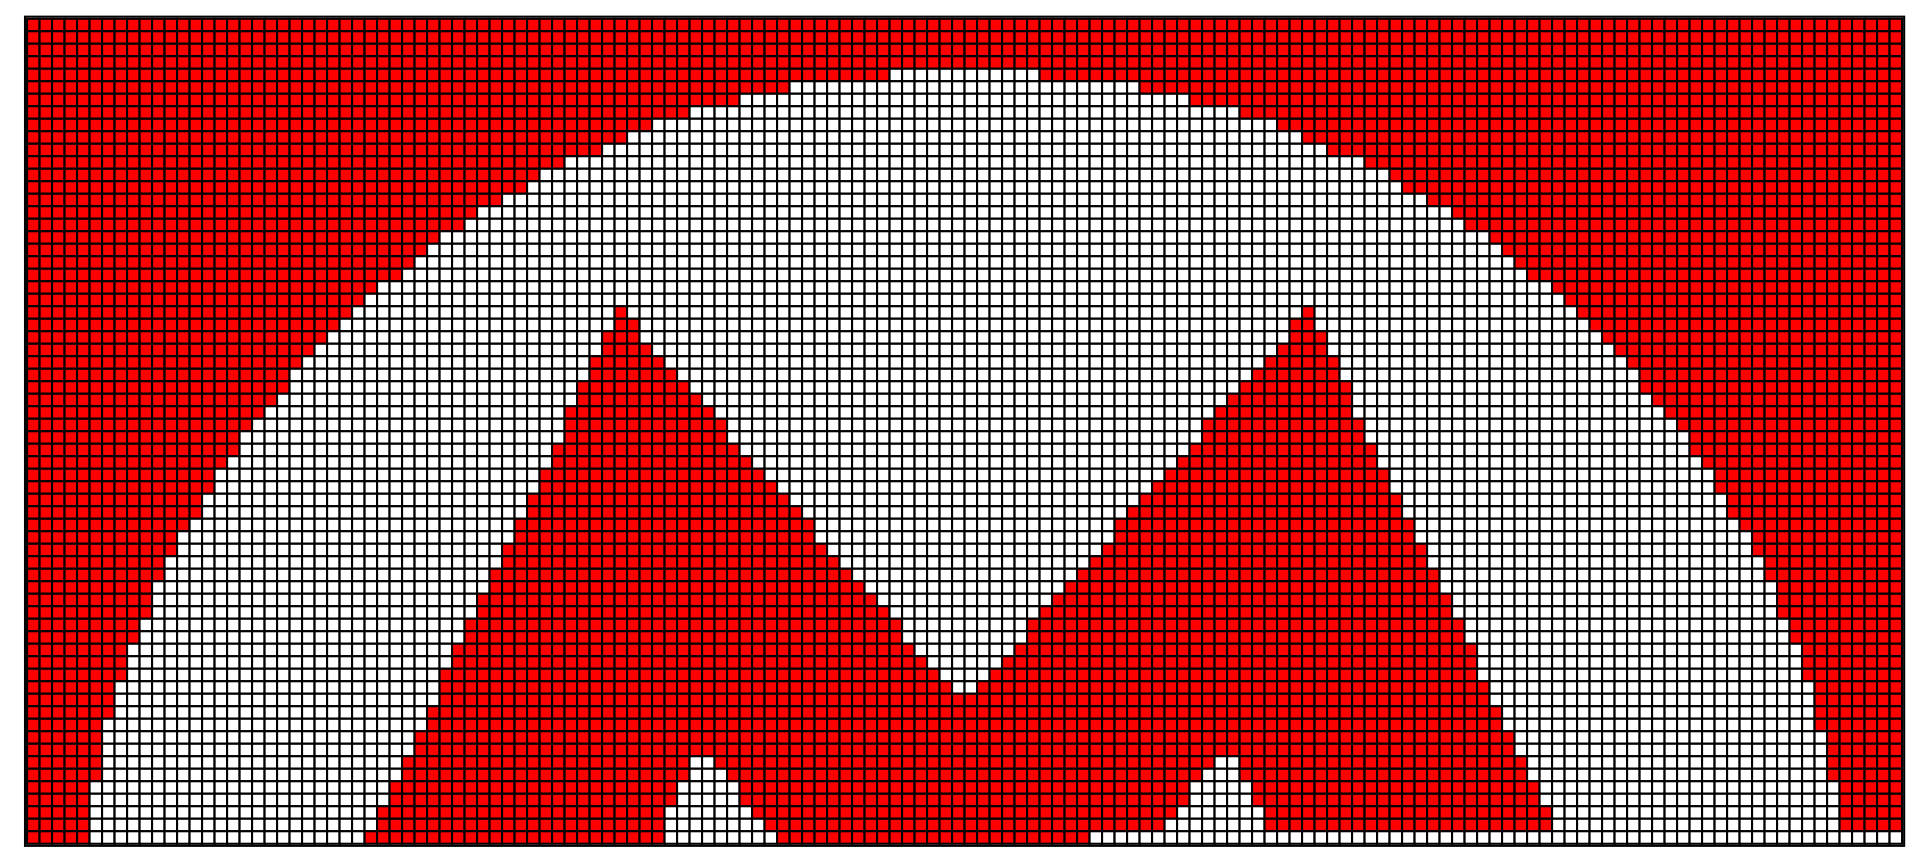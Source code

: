 digraph dibujo{
node [shape=plaintext]
a [label=<<TABLE BORDER="1" CELLBORDER="1" CELLSPACING="0">
<TR>  <TD BGCOLOR="#ff0000"></TD>  <TD BGCOLOR="#ff0000"></TD>  <TD BGCOLOR="#ff0000"></TD>  <TD BGCOLOR="#ff0000"></TD>  <TD BGCOLOR="#ff0000"></TD>  <TD BGCOLOR="#ff0000"></TD>  <TD BGCOLOR="#ff0000"></TD>  <TD BGCOLOR="#ff0000"></TD>  <TD BGCOLOR="#ff0000"></TD>  <TD BGCOLOR="#ff0000"></TD>  <TD BGCOLOR="#ff0000"></TD>  <TD BGCOLOR="#ff0000"></TD>  <TD BGCOLOR="#ff0000"></TD>  <TD BGCOLOR="#ff0000"></TD>  <TD BGCOLOR="#ff0000"></TD>  <TD BGCOLOR="#ff0000"></TD>  <TD BGCOLOR="#ff0000"></TD>  <TD BGCOLOR="#ff0000"></TD>  <TD BGCOLOR="#ff0000"></TD>  <TD BGCOLOR="#ff0000"></TD>  <TD BGCOLOR="#ff0000"></TD>  <TD BGCOLOR="#ff0000"></TD>  <TD BGCOLOR="#ff0000"></TD>  <TD BGCOLOR="#ff0000"></TD>  <TD BGCOLOR="#ff0000"></TD>  <TD BGCOLOR="#ff0000"></TD>  <TD BGCOLOR="#ff0000"></TD>  <TD BGCOLOR="#ff0000"></TD>  <TD BGCOLOR="#ff0000"></TD>  <TD BGCOLOR="#ff0000"></TD>  <TD BGCOLOR="#ff0000"></TD>  <TD BGCOLOR="#ff0000"></TD>  <TD BGCOLOR="#ff0000"></TD>  <TD BGCOLOR="#ff0000"></TD>  <TD BGCOLOR="#ff0000"></TD>  <TD BGCOLOR="#ff0000"></TD>  <TD BGCOLOR="#ff0000"></TD>  <TD BGCOLOR="#ff0000"></TD>  <TD BGCOLOR="#ff0000"></TD>  <TD BGCOLOR="#ff0000"></TD>  <TD BGCOLOR="#ff0000"></TD>  <TD BGCOLOR="#ff0000"></TD>  <TD BGCOLOR="#ff0000"></TD>  <TD BGCOLOR="#ff0000"></TD>  <TD BGCOLOR="#ff0000"></TD>  <TD BGCOLOR="#ff0000"></TD>  <TD BGCOLOR="#ff0000"></TD>  <TD BGCOLOR="#ff0000"></TD>  <TD BGCOLOR="#ff0000"></TD>  <TD BGCOLOR="#ff0000"></TD>  <TD BGCOLOR="#ff0000"></TD>  <TD BGCOLOR="#ff0000"></TD>  <TD BGCOLOR="#ff0000"></TD>  <TD BGCOLOR="#ff0000"></TD>  <TD BGCOLOR="#ff0000"></TD>  <TD BGCOLOR="#ff0000"></TD>  <TD BGCOLOR="#ff0000"></TD>  <TD BGCOLOR="#ff0000"></TD>  <TD BGCOLOR="#ff0000"></TD>  <TD BGCOLOR="#ff0000"></TD>  <TD BGCOLOR="#ff0000"></TD>  <TD BGCOLOR="#ff0000"></TD>  <TD BGCOLOR="#ff0000"></TD>  <TD BGCOLOR="#ff0000"></TD>  <TD BGCOLOR="#ff0000"></TD>  <TD BGCOLOR="#ff0000"></TD>  <TD BGCOLOR="#ff0000"></TD>  <TD BGCOLOR="#ff0000"></TD>  <TD BGCOLOR="#ff0000"></TD>  <TD BGCOLOR="#ff0000"></TD>  <TD BGCOLOR="#ff0000"></TD>  <TD BGCOLOR="#ff0000"></TD>  <TD BGCOLOR="#ff0000"></TD>  <TD BGCOLOR="#ff0000"></TD>  <TD BGCOLOR="#ff0000"></TD>  <TD BGCOLOR="#ff0000"></TD>  <TD BGCOLOR="#ff0000"></TD>  <TD BGCOLOR="#ff0000"></TD>  <TD BGCOLOR="#ff0000"></TD>  <TD BGCOLOR="#ff0000"></TD>  <TD BGCOLOR="#ff0000"></TD>  <TD BGCOLOR="#ff0000"></TD>  <TD BGCOLOR="#ff0000"></TD>  <TD BGCOLOR="#ff0000"></TD>  <TD BGCOLOR="#ff0000"></TD>  <TD BGCOLOR="#ff0000"></TD>  <TD BGCOLOR="#ff0000"></TD>  <TD BGCOLOR="#ff0000"></TD>  <TD BGCOLOR="#ff0000"></TD>  <TD BGCOLOR="#ff0000"></TD>  <TD BGCOLOR="#ff0000"></TD>  <TD BGCOLOR="#ff0000"></TD>  <TD BGCOLOR="#ff0000"></TD>  <TD BGCOLOR="#ff0000"></TD>  <TD BGCOLOR="#ff0000"></TD>  <TD BGCOLOR="#ff0000"></TD>  <TD BGCOLOR="#ff0000"></TD>  <TD BGCOLOR="#ff0000"></TD>  <TD BGCOLOR="#ff0000"></TD>  <TD BGCOLOR="#ff0000"></TD>  <TD BGCOLOR="#ff0000"></TD>  <TD BGCOLOR="#ff0000"></TD>  <TD BGCOLOR="#ff0000"></TD>  <TD BGCOLOR="#ff0000"></TD>  <TD BGCOLOR="#ff0000"></TD>  <TD BGCOLOR="#ff0000"></TD>  <TD BGCOLOR="#ff0000"></TD>  <TD BGCOLOR="#ff0000"></TD>  <TD BGCOLOR="#ff0000"></TD>  <TD BGCOLOR="#ff0000"></TD>  <TD BGCOLOR="#ff0000"></TD>  <TD BGCOLOR="#ff0000"></TD>  <TD BGCOLOR="#ff0000"></TD>  <TD BGCOLOR="#ff0000"></TD>  <TD BGCOLOR="#ff0000"></TD>  <TD BGCOLOR="#ff0000"></TD>  <TD BGCOLOR="#ff0000"></TD>  <TD BGCOLOR="#ff0000"></TD>  <TD BGCOLOR="#ff0000"></TD>  <TD BGCOLOR="#ff0000"></TD>  <TD BGCOLOR="#ff0000"></TD>  <TD BGCOLOR="#ff0000"></TD>  <TD BGCOLOR="#ff0000"></TD>  <TD BGCOLOR="#ff0000"></TD>  <TD BGCOLOR="#ff0000"></TD>  <TD BGCOLOR="#ff0000"></TD>  <TD BGCOLOR="#ff0000"></TD>  <TD BGCOLOR="#ff0000"></TD>  <TD BGCOLOR="#ff0000"></TD>  <TD BGCOLOR="#ff0000"></TD>  <TD BGCOLOR="#ff0000"></TD>  <TD BGCOLOR="#ff0000"></TD>  <TD BGCOLOR="#ff0000"></TD>  <TD BGCOLOR="#ff0000"></TD>  <TD BGCOLOR="#ff0000"></TD>  <TD BGCOLOR="#ff0000"></TD>  <TD BGCOLOR="#ff0000"></TD>  <TD BGCOLOR="#ff0000"></TD>  <TD BGCOLOR="#ff0000"></TD>  <TD BGCOLOR="#ff0000"></TD>  <TD BGCOLOR="#ff0000"></TD>  <TD BGCOLOR="#ff0000"></TD>  <TD BGCOLOR="#ff0000"></TD>  <TD BGCOLOR="#ff0000"></TD>  <TD BGCOLOR="#ff0000"></TD>  <TD BGCOLOR="#ff0000"></TD>  <TD BGCOLOR="#ff0000"></TD>  <TD BGCOLOR="#ff0000"></TD>  <TD BGCOLOR="#ff0000"></TD>  <TD BGCOLOR="#ff0000"></TD>  </TR>
<TR>  <TD BGCOLOR="#ff0000"></TD>  <TD BGCOLOR="#ff0000"></TD>  <TD BGCOLOR="#ff0000"></TD>  <TD BGCOLOR="#ff0000"></TD>  <TD BGCOLOR="#ff0000"></TD>  <TD BGCOLOR="#ff0000"></TD>  <TD BGCOLOR="#ff0000"></TD>  <TD BGCOLOR="#ff0000"></TD>  <TD BGCOLOR="#ff0000"></TD>  <TD BGCOLOR="#ff0000"></TD>  <TD BGCOLOR="#ff0000"></TD>  <TD BGCOLOR="#ff0000"></TD>  <TD BGCOLOR="#ff0000"></TD>  <TD BGCOLOR="#ff0000"></TD>  <TD BGCOLOR="#ff0000"></TD>  <TD BGCOLOR="#ff0000"></TD>  <TD BGCOLOR="#ff0000"></TD>  <TD BGCOLOR="#ff0000"></TD>  <TD BGCOLOR="#ff0000"></TD>  <TD BGCOLOR="#ff0000"></TD>  <TD BGCOLOR="#ff0000"></TD>  <TD BGCOLOR="#ff0000"></TD>  <TD BGCOLOR="#ff0000"></TD>  <TD BGCOLOR="#ff0000"></TD>  <TD BGCOLOR="#ff0000"></TD>  <TD BGCOLOR="#ff0000"></TD>  <TD BGCOLOR="#ff0000"></TD>  <TD BGCOLOR="#ff0000"></TD>  <TD BGCOLOR="#ff0000"></TD>  <TD BGCOLOR="#ff0000"></TD>  <TD BGCOLOR="#ff0000"></TD>  <TD BGCOLOR="#ff0000"></TD>  <TD BGCOLOR="#ff0000"></TD>  <TD BGCOLOR="#ff0000"></TD>  <TD BGCOLOR="#ff0000"></TD>  <TD BGCOLOR="#ff0000"></TD>  <TD BGCOLOR="#ff0000"></TD>  <TD BGCOLOR="#ff0000"></TD>  <TD BGCOLOR="#ff0000"></TD>  <TD BGCOLOR="#ff0000"></TD>  <TD BGCOLOR="#ff0000"></TD>  <TD BGCOLOR="#ff0000"></TD>  <TD BGCOLOR="#ff0000"></TD>  <TD BGCOLOR="#ff0000"></TD>  <TD BGCOLOR="#ff0000"></TD>  <TD BGCOLOR="#ff0000"></TD>  <TD BGCOLOR="#ff0000"></TD>  <TD BGCOLOR="#ff0000"></TD>  <TD BGCOLOR="#ff0000"></TD>  <TD BGCOLOR="#ff0000"></TD>  <TD BGCOLOR="#ff0000"></TD>  <TD BGCOLOR="#ff0000"></TD>  <TD BGCOLOR="#ff0000"></TD>  <TD BGCOLOR="#ff0000"></TD>  <TD BGCOLOR="#ff0000"></TD>  <TD BGCOLOR="#ff0000"></TD>  <TD BGCOLOR="#ff0000"></TD>  <TD BGCOLOR="#ff0000"></TD>  <TD BGCOLOR="#ff0000"></TD>  <TD BGCOLOR="#ff0000"></TD>  <TD BGCOLOR="#ff0000"></TD>  <TD BGCOLOR="#ff0000"></TD>  <TD BGCOLOR="#ff0000"></TD>  <TD BGCOLOR="#ff0000"></TD>  <TD BGCOLOR="#ff0000"></TD>  <TD BGCOLOR="#ff0000"></TD>  <TD BGCOLOR="#ff0000"></TD>  <TD BGCOLOR="#ff0000"></TD>  <TD BGCOLOR="#ff0000"></TD>  <TD BGCOLOR="#ff0000"></TD>  <TD BGCOLOR="#ff0000"></TD>  <TD BGCOLOR="#ff0000"></TD>  <TD BGCOLOR="#ff0000"></TD>  <TD BGCOLOR="#ff0000"></TD>  <TD BGCOLOR="#ff0000"></TD>  <TD BGCOLOR="#ff0000"></TD>  <TD BGCOLOR="#ff0000"></TD>  <TD BGCOLOR="#ff0000"></TD>  <TD BGCOLOR="#ff0000"></TD>  <TD BGCOLOR="#ff0000"></TD>  <TD BGCOLOR="#ff0000"></TD>  <TD BGCOLOR="#ff0000"></TD>  <TD BGCOLOR="#ff0000"></TD>  <TD BGCOLOR="#ff0000"></TD>  <TD BGCOLOR="#ff0000"></TD>  <TD BGCOLOR="#ff0000"></TD>  <TD BGCOLOR="#ff0000"></TD>  <TD BGCOLOR="#ff0000"></TD>  <TD BGCOLOR="#ff0000"></TD>  <TD BGCOLOR="#ff0000"></TD>  <TD BGCOLOR="#ff0000"></TD>  <TD BGCOLOR="#ff0000"></TD>  <TD BGCOLOR="#ff0000"></TD>  <TD BGCOLOR="#ff0000"></TD>  <TD BGCOLOR="#ff0000"></TD>  <TD BGCOLOR="#ff0000"></TD>  <TD BGCOLOR="#ff0000"></TD>  <TD BGCOLOR="#ff0000"></TD>  <TD BGCOLOR="#ff0000"></TD>  <TD BGCOLOR="#ff0000"></TD>  <TD BGCOLOR="#ff0000"></TD>  <TD BGCOLOR="#ff0000"></TD>  <TD BGCOLOR="#ff0000"></TD>  <TD BGCOLOR="#ff0000"></TD>  <TD BGCOLOR="#ff0000"></TD>  <TD BGCOLOR="#ff0000"></TD>  <TD BGCOLOR="#ff0000"></TD>  <TD BGCOLOR="#ff0000"></TD>  <TD BGCOLOR="#ff0000"></TD>  <TD BGCOLOR="#ff0000"></TD>  <TD BGCOLOR="#ff0000"></TD>  <TD BGCOLOR="#ff0000"></TD>  <TD BGCOLOR="#ff0000"></TD>  <TD BGCOLOR="#ff0000"></TD>  <TD BGCOLOR="#ff0000"></TD>  <TD BGCOLOR="#ff0000"></TD>  <TD BGCOLOR="#ff0000"></TD>  <TD BGCOLOR="#ff0000"></TD>  <TD BGCOLOR="#ff0000"></TD>  <TD BGCOLOR="#ff0000"></TD>  <TD BGCOLOR="#ff0000"></TD>  <TD BGCOLOR="#ff0000"></TD>  <TD BGCOLOR="#ff0000"></TD>  <TD BGCOLOR="#ff0000"></TD>  <TD BGCOLOR="#ff0000"></TD>  <TD BGCOLOR="#ff0000"></TD>  <TD BGCOLOR="#ff0000"></TD>  <TD BGCOLOR="#ff0000"></TD>  <TD BGCOLOR="#ff0000"></TD>  <TD BGCOLOR="#ff0000"></TD>  <TD BGCOLOR="#ff0000"></TD>  <TD BGCOLOR="#ff0000"></TD>  <TD BGCOLOR="#ff0000"></TD>  <TD BGCOLOR="#ff0000"></TD>  <TD BGCOLOR="#ff0000"></TD>  <TD BGCOLOR="#ff0000"></TD>  <TD BGCOLOR="#ff0000"></TD>  <TD BGCOLOR="#ff0000"></TD>  <TD BGCOLOR="#ff0000"></TD>  <TD BGCOLOR="#ff0000"></TD>  <TD BGCOLOR="#ff0000"></TD>  <TD BGCOLOR="#ff0000"></TD>  <TD BGCOLOR="#ff0000"></TD>  <TD BGCOLOR="#ff0000"></TD>  <TD BGCOLOR="#ff0000"></TD>  <TD BGCOLOR="#ff0000"></TD>  <TD BGCOLOR="#ff0000"></TD>  <TD BGCOLOR="#ff0000"></TD>  <TD BGCOLOR="#ff0000"></TD>  <TD BGCOLOR="#ff0000"></TD>  </TR>
<TR>  <TD BGCOLOR="#ff0000"></TD>  <TD BGCOLOR="#ff0000"></TD>  <TD BGCOLOR="#ff0000"></TD>  <TD BGCOLOR="#ff0000"></TD>  <TD BGCOLOR="#ff0000"></TD>  <TD BGCOLOR="#ff0000"></TD>  <TD BGCOLOR="#ff0000"></TD>  <TD BGCOLOR="#ff0000"></TD>  <TD BGCOLOR="#ff0000"></TD>  <TD BGCOLOR="#ff0000"></TD>  <TD BGCOLOR="#ff0000"></TD>  <TD BGCOLOR="#ff0000"></TD>  <TD BGCOLOR="#ff0000"></TD>  <TD BGCOLOR="#ff0000"></TD>  <TD BGCOLOR="#ff0000"></TD>  <TD BGCOLOR="#ff0000"></TD>  <TD BGCOLOR="#ff0000"></TD>  <TD BGCOLOR="#ff0000"></TD>  <TD BGCOLOR="#ff0000"></TD>  <TD BGCOLOR="#ff0000"></TD>  <TD BGCOLOR="#ff0000"></TD>  <TD BGCOLOR="#ff0000"></TD>  <TD BGCOLOR="#ff0000"></TD>  <TD BGCOLOR="#ff0000"></TD>  <TD BGCOLOR="#ff0000"></TD>  <TD BGCOLOR="#ff0000"></TD>  <TD BGCOLOR="#ff0000"></TD>  <TD BGCOLOR="#ff0000"></TD>  <TD BGCOLOR="#ff0000"></TD>  <TD BGCOLOR="#ff0000"></TD>  <TD BGCOLOR="#ff0000"></TD>  <TD BGCOLOR="#ff0000"></TD>  <TD BGCOLOR="#ff0000"></TD>  <TD BGCOLOR="#ff0000"></TD>  <TD BGCOLOR="#ff0000"></TD>  <TD BGCOLOR="#ff0000"></TD>  <TD BGCOLOR="#ff0000"></TD>  <TD BGCOLOR="#ff0000"></TD>  <TD BGCOLOR="#ff0000"></TD>  <TD BGCOLOR="#ff0000"></TD>  <TD BGCOLOR="#ff0000"></TD>  <TD BGCOLOR="#ff0000"></TD>  <TD BGCOLOR="#ff0000"></TD>  <TD BGCOLOR="#ff0000"></TD>  <TD BGCOLOR="#ff0000"></TD>  <TD BGCOLOR="#ff0000"></TD>  <TD BGCOLOR="#ff0000"></TD>  <TD BGCOLOR="#ff0000"></TD>  <TD BGCOLOR="#ff0000"></TD>  <TD BGCOLOR="#ff0000"></TD>  <TD BGCOLOR="#ff0000"></TD>  <TD BGCOLOR="#ff0000"></TD>  <TD BGCOLOR="#ff0000"></TD>  <TD BGCOLOR="#ff0000"></TD>  <TD BGCOLOR="#ff0000"></TD>  <TD BGCOLOR="#ff0000"></TD>  <TD BGCOLOR="#ff0000"></TD>  <TD BGCOLOR="#ff0000"></TD>  <TD BGCOLOR="#ff0000"></TD>  <TD BGCOLOR="#ff0000"></TD>  <TD BGCOLOR="#ff0000"></TD>  <TD BGCOLOR="#ff0000"></TD>  <TD BGCOLOR="#ff0000"></TD>  <TD BGCOLOR="#ff0000"></TD>  <TD BGCOLOR="#ff0000"></TD>  <TD BGCOLOR="#ff0000"></TD>  <TD BGCOLOR="#ff0000"></TD>  <TD BGCOLOR="#ff0000"></TD>  <TD BGCOLOR="#ff0000"></TD>  <TD BGCOLOR="#ff0000"></TD>  <TD BGCOLOR="#ff0000"></TD>  <TD BGCOLOR="#ff0000"></TD>  <TD BGCOLOR="#ff0000"></TD>  <TD BGCOLOR="#ff0000"></TD>  <TD BGCOLOR="#ff0000"></TD>  <TD BGCOLOR="#ff0000"></TD>  <TD BGCOLOR="#ff0000"></TD>  <TD BGCOLOR="#ff0000"></TD>  <TD BGCOLOR="#ff0000"></TD>  <TD BGCOLOR="#ff0000"></TD>  <TD BGCOLOR="#ff0000"></TD>  <TD BGCOLOR="#ff0000"></TD>  <TD BGCOLOR="#ff0000"></TD>  <TD BGCOLOR="#ff0000"></TD>  <TD BGCOLOR="#ff0000"></TD>  <TD BGCOLOR="#ff0000"></TD>  <TD BGCOLOR="#ff0000"></TD>  <TD BGCOLOR="#ff0000"></TD>  <TD BGCOLOR="#ff0000"></TD>  <TD BGCOLOR="#ff0000"></TD>  <TD BGCOLOR="#ff0000"></TD>  <TD BGCOLOR="#ff0000"></TD>  <TD BGCOLOR="#ff0000"></TD>  <TD BGCOLOR="#ff0000"></TD>  <TD BGCOLOR="#ff0000"></TD>  <TD BGCOLOR="#ff0000"></TD>  <TD BGCOLOR="#ff0000"></TD>  <TD BGCOLOR="#ff0000"></TD>  <TD BGCOLOR="#ff0000"></TD>  <TD BGCOLOR="#ff0000"></TD>  <TD BGCOLOR="#ff0000"></TD>  <TD BGCOLOR="#ff0000"></TD>  <TD BGCOLOR="#ff0000"></TD>  <TD BGCOLOR="#ff0000"></TD>  <TD BGCOLOR="#ff0000"></TD>  <TD BGCOLOR="#ff0000"></TD>  <TD BGCOLOR="#ff0000"></TD>  <TD BGCOLOR="#ff0000"></TD>  <TD BGCOLOR="#ff0000"></TD>  <TD BGCOLOR="#ff0000"></TD>  <TD BGCOLOR="#ff0000"></TD>  <TD BGCOLOR="#ff0000"></TD>  <TD BGCOLOR="#ff0000"></TD>  <TD BGCOLOR="#ff0000"></TD>  <TD BGCOLOR="#ff0000"></TD>  <TD BGCOLOR="#ff0000"></TD>  <TD BGCOLOR="#ff0000"></TD>  <TD BGCOLOR="#ff0000"></TD>  <TD BGCOLOR="#ff0000"></TD>  <TD BGCOLOR="#ff0000"></TD>  <TD BGCOLOR="#ff0000"></TD>  <TD BGCOLOR="#ff0000"></TD>  <TD BGCOLOR="#ff0000"></TD>  <TD BGCOLOR="#ff0000"></TD>  <TD BGCOLOR="#ff0000"></TD>  <TD BGCOLOR="#ff0000"></TD>  <TD BGCOLOR="#ff0000"></TD>  <TD BGCOLOR="#ff0000"></TD>  <TD BGCOLOR="#ff0000"></TD>  <TD BGCOLOR="#ff0000"></TD>  <TD BGCOLOR="#ff0000"></TD>  <TD BGCOLOR="#ff0000"></TD>  <TD BGCOLOR="#ff0000"></TD>  <TD BGCOLOR="#ff0000"></TD>  <TD BGCOLOR="#ff0000"></TD>  <TD BGCOLOR="#ff0000"></TD>  <TD BGCOLOR="#ff0000"></TD>  <TD BGCOLOR="#ff0000"></TD>  <TD BGCOLOR="#ff0000"></TD>  <TD BGCOLOR="#ff0000"></TD>  <TD BGCOLOR="#ff0000"></TD>  <TD BGCOLOR="#ff0000"></TD>  <TD BGCOLOR="#ff0000"></TD>  <TD BGCOLOR="#ff0000"></TD>  <TD BGCOLOR="#ff0000"></TD>  <TD BGCOLOR="#ff0000"></TD>  <TD BGCOLOR="#ff0000"></TD>  <TD BGCOLOR="#ff0000"></TD>  <TD BGCOLOR="#ff0000"></TD>  <TD BGCOLOR="#ff0000"></TD>  </TR>
<TR>  <TD BGCOLOR="#ff0000"></TD>  <TD BGCOLOR="#ff0000"></TD>  <TD BGCOLOR="#ff0000"></TD>  <TD BGCOLOR="#ff0000"></TD>  <TD BGCOLOR="#ff0000"></TD>  <TD BGCOLOR="#ff0000"></TD>  <TD BGCOLOR="#ff0000"></TD>  <TD BGCOLOR="#ff0000"></TD>  <TD BGCOLOR="#ff0000"></TD>  <TD BGCOLOR="#ff0000"></TD>  <TD BGCOLOR="#ff0000"></TD>  <TD BGCOLOR="#ff0000"></TD>  <TD BGCOLOR="#ff0000"></TD>  <TD BGCOLOR="#ff0000"></TD>  <TD BGCOLOR="#ff0000"></TD>  <TD BGCOLOR="#ff0000"></TD>  <TD BGCOLOR="#ff0000"></TD>  <TD BGCOLOR="#ff0000"></TD>  <TD BGCOLOR="#ff0000"></TD>  <TD BGCOLOR="#ff0000"></TD>  <TD BGCOLOR="#ff0000"></TD>  <TD BGCOLOR="#ff0000"></TD>  <TD BGCOLOR="#ff0000"></TD>  <TD BGCOLOR="#ff0000"></TD>  <TD BGCOLOR="#ff0000"></TD>  <TD BGCOLOR="#ff0000"></TD>  <TD BGCOLOR="#ff0000"></TD>  <TD BGCOLOR="#ff0000"></TD>  <TD BGCOLOR="#ff0000"></TD>  <TD BGCOLOR="#ff0000"></TD>  <TD BGCOLOR="#ff0000"></TD>  <TD BGCOLOR="#ff0000"></TD>  <TD BGCOLOR="#ff0000"></TD>  <TD BGCOLOR="#ff0000"></TD>  <TD BGCOLOR="#ff0000"></TD>  <TD BGCOLOR="#ff0000"></TD>  <TD BGCOLOR="#ff0000"></TD>  <TD BGCOLOR="#ff0000"></TD>  <TD BGCOLOR="#ff0000"></TD>  <TD BGCOLOR="#ff0000"></TD>  <TD BGCOLOR="#ff0000"></TD>  <TD BGCOLOR="#ff0000"></TD>  <TD BGCOLOR="#ff0000"></TD>  <TD BGCOLOR="#ff0000"></TD>  <TD BGCOLOR="#ff0000"></TD>  <TD BGCOLOR="#ff0000"></TD>  <TD BGCOLOR="#ff0000"></TD>  <TD BGCOLOR="#ff0000"></TD>  <TD BGCOLOR="#ff0000"></TD>  <TD BGCOLOR="#ff0000"></TD>  <TD BGCOLOR="#ff0000"></TD>  <TD BGCOLOR="#ff0000"></TD>  <TD BGCOLOR="#ff0000"></TD>  <TD BGCOLOR="#ff0000"></TD>  <TD BGCOLOR="#ff0000"></TD>  <TD BGCOLOR="#ff0000"></TD>  <TD BGCOLOR="#ff0000"></TD>  <TD BGCOLOR="#ff0000"></TD>  <TD BGCOLOR="#ff0000"></TD>  <TD BGCOLOR="#ff0000"></TD>  <TD BGCOLOR="#ff0000"></TD>  <TD BGCOLOR="#ff0000"></TD>  <TD BGCOLOR="#ff0000"></TD>  <TD BGCOLOR="#ff0000"></TD>  <TD BGCOLOR="#ff0000"></TD>  <TD BGCOLOR="#ff0000"></TD>  <TD BGCOLOR="#ff0000"></TD>  <TD BGCOLOR="#ff0000"></TD>  <TD BGCOLOR="#ff0000"></TD>  <TD BGCOLOR="#ff0000"></TD>  <TD BGCOLOR="#ff0000"></TD>  <TD BGCOLOR="#ff0000"></TD>  <TD BGCOLOR="#ff0000"></TD>  <TD BGCOLOR="#ff0000"></TD>  <TD BGCOLOR="#ff0000"></TD>  <TD BGCOLOR="#ff0000"></TD>  <TD BGCOLOR="#ff0000"></TD>  <TD BGCOLOR="#ff0000"></TD>  <TD BGCOLOR="#ff0000"></TD>  <TD BGCOLOR="#ff0000"></TD>  <TD BGCOLOR="#ff0000"></TD>  <TD BGCOLOR="#ff0000"></TD>  <TD BGCOLOR="#ff0000"></TD>  <TD BGCOLOR="#ff0000"></TD>  <TD BGCOLOR="#ff0000"></TD>  <TD BGCOLOR="#ff0000"></TD>  <TD BGCOLOR="#ff0000"></TD>  <TD BGCOLOR="#ff0000"></TD>  <TD BGCOLOR="#ff0000"></TD>  <TD BGCOLOR="#ff0000"></TD>  <TD BGCOLOR="#ff0000"></TD>  <TD BGCOLOR="#ff0000"></TD>  <TD BGCOLOR="#ff0000"></TD>  <TD BGCOLOR="#ff0000"></TD>  <TD BGCOLOR="#ff0000"></TD>  <TD BGCOLOR="#ff0000"></TD>  <TD BGCOLOR="#ff0000"></TD>  <TD BGCOLOR="#ff0000"></TD>  <TD BGCOLOR="#ff0000"></TD>  <TD BGCOLOR="#ff0000"></TD>  <TD BGCOLOR="#ff0000"></TD>  <TD BGCOLOR="#ff0000"></TD>  <TD BGCOLOR="#ff0000"></TD>  <TD BGCOLOR="#ff0000"></TD>  <TD BGCOLOR="#ff0000"></TD>  <TD BGCOLOR="#ff0000"></TD>  <TD BGCOLOR="#ff0000"></TD>  <TD BGCOLOR="#ff0000"></TD>  <TD BGCOLOR="#ff0000"></TD>  <TD BGCOLOR="#ff0000"></TD>  <TD BGCOLOR="#ff0000"></TD>  <TD BGCOLOR="#ff0000"></TD>  <TD BGCOLOR="#ff0000"></TD>  <TD BGCOLOR="#ff0000"></TD>  <TD BGCOLOR="#ff0000"></TD>  <TD BGCOLOR="#ff0000"></TD>  <TD BGCOLOR="#ff0000"></TD>  <TD BGCOLOR="#ff0000"></TD>  <TD BGCOLOR="#ff0000"></TD>  <TD BGCOLOR="#ff0000"></TD>  <TD BGCOLOR="#ff0000"></TD>  <TD BGCOLOR="#ff0000"></TD>  <TD BGCOLOR="#ff0000"></TD>  <TD BGCOLOR="#ff0000"></TD>  <TD BGCOLOR="#ff0000"></TD>  <TD BGCOLOR="#ff0000"></TD>  <TD BGCOLOR="#ff0000"></TD>  <TD BGCOLOR="#ff0000"></TD>  <TD BGCOLOR="#ff0000"></TD>  <TD BGCOLOR="#ff0000"></TD>  <TD BGCOLOR="#ff0000"></TD>  <TD BGCOLOR="#ff0000"></TD>  <TD BGCOLOR="#ff0000"></TD>  <TD BGCOLOR="#ff0000"></TD>  <TD BGCOLOR="#ff0000"></TD>  <TD BGCOLOR="#ff0000"></TD>  <TD BGCOLOR="#ff0000"></TD>  <TD BGCOLOR="#ff0000"></TD>  <TD BGCOLOR="#ff0000"></TD>  <TD BGCOLOR="#ff0000"></TD>  <TD BGCOLOR="#ff0000"></TD>  <TD BGCOLOR="#ff0000"></TD>  <TD BGCOLOR="#ff0000"></TD>  <TD BGCOLOR="#ff0000"></TD>  <TD BGCOLOR="#ff0000"></TD>  <TD BGCOLOR="#ff0000"></TD>  <TD BGCOLOR="#ff0000"></TD>  <TD BGCOLOR="#ff0000"></TD>  <TD BGCOLOR="#ff0000"></TD>  <TD BGCOLOR="#ff0000"></TD>  </TR>
<TR>  <TD BGCOLOR="#ff0000"></TD>  <TD BGCOLOR="#ff0000"></TD>  <TD BGCOLOR="#ff0000"></TD>  <TD BGCOLOR="#ff0000"></TD>  <TD BGCOLOR="#ff0000"></TD>  <TD BGCOLOR="#ff0000"></TD>  <TD BGCOLOR="#ff0000"></TD>  <TD BGCOLOR="#ff0000"></TD>  <TD BGCOLOR="#ff0000"></TD>  <TD BGCOLOR="#ff0000"></TD>  <TD BGCOLOR="#ff0000"></TD>  <TD BGCOLOR="#ff0000"></TD>  <TD BGCOLOR="#ff0000"></TD>  <TD BGCOLOR="#ff0000"></TD>  <TD BGCOLOR="#ff0000"></TD>  <TD BGCOLOR="#ff0000"></TD>  <TD BGCOLOR="#ff0000"></TD>  <TD BGCOLOR="#ff0000"></TD>  <TD BGCOLOR="#ff0000"></TD>  <TD BGCOLOR="#ff0000"></TD>  <TD BGCOLOR="#ff0000"></TD>  <TD BGCOLOR="#ff0000"></TD>  <TD BGCOLOR="#ff0000"></TD>  <TD BGCOLOR="#ff0000"></TD>  <TD BGCOLOR="#ff0000"></TD>  <TD BGCOLOR="#ff0000"></TD>  <TD BGCOLOR="#ff0000"></TD>  <TD BGCOLOR="#ff0000"></TD>  <TD BGCOLOR="#ff0000"></TD>  <TD BGCOLOR="#ff0000"></TD>  <TD BGCOLOR="#ff0000"></TD>  <TD BGCOLOR="#ff0000"></TD>  <TD BGCOLOR="#ff0000"></TD>  <TD BGCOLOR="#ff0000"></TD>  <TD BGCOLOR="#ff0000"></TD>  <TD BGCOLOR="#ff0000"></TD>  <TD BGCOLOR="#ff0000"></TD>  <TD BGCOLOR="#ff0000"></TD>  <TD BGCOLOR="#ff0000"></TD>  <TD BGCOLOR="#ff0000"></TD>  <TD BGCOLOR="#ff0000"></TD>  <TD BGCOLOR="#ff0000"></TD>  <TD BGCOLOR="#ff0000"></TD>  <TD BGCOLOR="#ff0000"></TD>  <TD BGCOLOR="#ff0000"></TD>  <TD BGCOLOR="#ff0000"></TD>  <TD BGCOLOR="#ff0000"></TD>  <TD BGCOLOR="#ff0000"></TD>  <TD BGCOLOR="#ff0000"></TD>  <TD BGCOLOR="#ff0000"></TD>  <TD BGCOLOR="#ff0000"></TD>  <TD BGCOLOR="#ff0000"></TD>  <TD BGCOLOR="#ff0000"></TD>  <TD BGCOLOR="#ff0000"></TD>  <TD BGCOLOR="#ff0000"></TD>  <TD BGCOLOR="#ff0000"></TD>  <TD BGCOLOR="#ff0000"></TD>  <TD BGCOLOR="#ff0000"></TD>  <TD BGCOLOR="#ff0000"></TD>  <TD BGCOLOR="#ff0000"></TD>  <TD BGCOLOR="#ff0000"></TD>  <TD BGCOLOR="#ff0000"></TD>  <TD BGCOLOR="#ff0000"></TD>  <TD BGCOLOR="#ff0000"></TD>  <TD BGCOLOR="#ff0000"></TD>  <TD BGCOLOR="#ff0000"></TD>  <TD BGCOLOR="#ff0000"></TD>  <TD BGCOLOR="#ff0000"></TD>  <TD BGCOLOR="#ff0000"></TD>  <TD BGCOLOR="#FFFFFF"></TD>  <TD BGCOLOR="#FFFFFF"></TD>  <TD BGCOLOR="#FFFFFF"></TD>  <TD BGCOLOR="#FFFFFF"></TD>  <TD BGCOLOR="#FFFFFF"></TD>  <TD BGCOLOR="#FFFFFF"></TD>  <TD BGCOLOR="#FFFFFF"></TD>  <TD BGCOLOR="#FFFFFF"></TD>  <TD BGCOLOR="#FFFFFF"></TD>  <TD BGCOLOR="#FFFFFF"></TD>  <TD BGCOLOR="#FFFFFF"></TD>  <TD BGCOLOR="#FFFFFF"></TD>  <TD BGCOLOR="#ff0000"></TD>  <TD BGCOLOR="#ff0000"></TD>  <TD BGCOLOR="#ff0000"></TD>  <TD BGCOLOR="#ff0000"></TD>  <TD BGCOLOR="#ff0000"></TD>  <TD BGCOLOR="#ff0000"></TD>  <TD BGCOLOR="#ff0000"></TD>  <TD BGCOLOR="#ff0000"></TD>  <TD BGCOLOR="#ff0000"></TD>  <TD BGCOLOR="#ff0000"></TD>  <TD BGCOLOR="#ff0000"></TD>  <TD BGCOLOR="#ff0000"></TD>  <TD BGCOLOR="#ff0000"></TD>  <TD BGCOLOR="#ff0000"></TD>  <TD BGCOLOR="#ff0000"></TD>  <TD BGCOLOR="#ff0000"></TD>  <TD BGCOLOR="#ff0000"></TD>  <TD BGCOLOR="#ff0000"></TD>  <TD BGCOLOR="#ff0000"></TD>  <TD BGCOLOR="#ff0000"></TD>  <TD BGCOLOR="#ff0000"></TD>  <TD BGCOLOR="#ff0000"></TD>  <TD BGCOLOR="#ff0000"></TD>  <TD BGCOLOR="#ff0000"></TD>  <TD BGCOLOR="#ff0000"></TD>  <TD BGCOLOR="#ff0000"></TD>  <TD BGCOLOR="#ff0000"></TD>  <TD BGCOLOR="#ff0000"></TD>  <TD BGCOLOR="#ff0000"></TD>  <TD BGCOLOR="#ff0000"></TD>  <TD BGCOLOR="#ff0000"></TD>  <TD BGCOLOR="#ff0000"></TD>  <TD BGCOLOR="#ff0000"></TD>  <TD BGCOLOR="#ff0000"></TD>  <TD BGCOLOR="#ff0000"></TD>  <TD BGCOLOR="#ff0000"></TD>  <TD BGCOLOR="#ff0000"></TD>  <TD BGCOLOR="#ff0000"></TD>  <TD BGCOLOR="#ff0000"></TD>  <TD BGCOLOR="#ff0000"></TD>  <TD BGCOLOR="#ff0000"></TD>  <TD BGCOLOR="#ff0000"></TD>  <TD BGCOLOR="#ff0000"></TD>  <TD BGCOLOR="#ff0000"></TD>  <TD BGCOLOR="#ff0000"></TD>  <TD BGCOLOR="#ff0000"></TD>  <TD BGCOLOR="#ff0000"></TD>  <TD BGCOLOR="#ff0000"></TD>  <TD BGCOLOR="#ff0000"></TD>  <TD BGCOLOR="#ff0000"></TD>  <TD BGCOLOR="#ff0000"></TD>  <TD BGCOLOR="#ff0000"></TD>  <TD BGCOLOR="#ff0000"></TD>  <TD BGCOLOR="#ff0000"></TD>  <TD BGCOLOR="#ff0000"></TD>  <TD BGCOLOR="#ff0000"></TD>  <TD BGCOLOR="#ff0000"></TD>  <TD BGCOLOR="#ff0000"></TD>  <TD BGCOLOR="#ff0000"></TD>  <TD BGCOLOR="#ff0000"></TD>  <TD BGCOLOR="#ff0000"></TD>  <TD BGCOLOR="#ff0000"></TD>  <TD BGCOLOR="#ff0000"></TD>  <TD BGCOLOR="#ff0000"></TD>  <TD BGCOLOR="#ff0000"></TD>  <TD BGCOLOR="#ff0000"></TD>  <TD BGCOLOR="#ff0000"></TD>  <TD BGCOLOR="#ff0000"></TD>  <TD BGCOLOR="#ff0000"></TD>  </TR>
<TR>  <TD BGCOLOR="#ff0000"></TD>  <TD BGCOLOR="#ff0000"></TD>  <TD BGCOLOR="#ff0000"></TD>  <TD BGCOLOR="#ff0000"></TD>  <TD BGCOLOR="#ff0000"></TD>  <TD BGCOLOR="#ff0000"></TD>  <TD BGCOLOR="#ff0000"></TD>  <TD BGCOLOR="#ff0000"></TD>  <TD BGCOLOR="#ff0000"></TD>  <TD BGCOLOR="#ff0000"></TD>  <TD BGCOLOR="#ff0000"></TD>  <TD BGCOLOR="#ff0000"></TD>  <TD BGCOLOR="#ff0000"></TD>  <TD BGCOLOR="#ff0000"></TD>  <TD BGCOLOR="#ff0000"></TD>  <TD BGCOLOR="#ff0000"></TD>  <TD BGCOLOR="#ff0000"></TD>  <TD BGCOLOR="#ff0000"></TD>  <TD BGCOLOR="#ff0000"></TD>  <TD BGCOLOR="#ff0000"></TD>  <TD BGCOLOR="#ff0000"></TD>  <TD BGCOLOR="#ff0000"></TD>  <TD BGCOLOR="#ff0000"></TD>  <TD BGCOLOR="#ff0000"></TD>  <TD BGCOLOR="#ff0000"></TD>  <TD BGCOLOR="#ff0000"></TD>  <TD BGCOLOR="#ff0000"></TD>  <TD BGCOLOR="#ff0000"></TD>  <TD BGCOLOR="#ff0000"></TD>  <TD BGCOLOR="#ff0000"></TD>  <TD BGCOLOR="#ff0000"></TD>  <TD BGCOLOR="#ff0000"></TD>  <TD BGCOLOR="#ff0000"></TD>  <TD BGCOLOR="#ff0000"></TD>  <TD BGCOLOR="#ff0000"></TD>  <TD BGCOLOR="#ff0000"></TD>  <TD BGCOLOR="#ff0000"></TD>  <TD BGCOLOR="#ff0000"></TD>  <TD BGCOLOR="#ff0000"></TD>  <TD BGCOLOR="#ff0000"></TD>  <TD BGCOLOR="#ff0000"></TD>  <TD BGCOLOR="#ff0000"></TD>  <TD BGCOLOR="#ff0000"></TD>  <TD BGCOLOR="#ff0000"></TD>  <TD BGCOLOR="#ff0000"></TD>  <TD BGCOLOR="#ff0000"></TD>  <TD BGCOLOR="#ff0000"></TD>  <TD BGCOLOR="#ff0000"></TD>  <TD BGCOLOR="#ff0000"></TD>  <TD BGCOLOR="#ff0000"></TD>  <TD BGCOLOR="#ff0000"></TD>  <TD BGCOLOR="#ff0000"></TD>  <TD BGCOLOR="#ff0000"></TD>  <TD BGCOLOR="#ff0000"></TD>  <TD BGCOLOR="#ff0000"></TD>  <TD BGCOLOR="#ff0000"></TD>  <TD BGCOLOR="#ff0000"></TD>  <TD BGCOLOR="#ff0000"></TD>  <TD BGCOLOR="#ff0000"></TD>  <TD BGCOLOR="#ff0000"></TD>  <TD BGCOLOR="#ff0000"></TD>  <TD BGCOLOR="#FFFFFF"></TD>  <TD BGCOLOR="#FFFFFF"></TD>  <TD BGCOLOR="#FFFFFF"></TD>  <TD BGCOLOR="#FFFFFF"></TD>  <TD BGCOLOR="#FFFFFF"></TD>  <TD BGCOLOR="#FFFFFF"></TD>  <TD BGCOLOR="#FFFFFF"></TD>  <TD BGCOLOR="#FFFFFF"></TD>  <TD BGCOLOR="#FFFFFF"></TD>  <TD BGCOLOR="#FFFFFF"></TD>  <TD BGCOLOR="#FFFFFF"></TD>  <TD BGCOLOR="#FFFFFF"></TD>  <TD BGCOLOR="#FFFFFF"></TD>  <TD BGCOLOR="#FFFFFF"></TD>  <TD BGCOLOR="#FFFFFF"></TD>  <TD BGCOLOR="#FFFFFF"></TD>  <TD BGCOLOR="#FFFFFF"></TD>  <TD BGCOLOR="#FFFFFF"></TD>  <TD BGCOLOR="#FFFFFF"></TD>  <TD BGCOLOR="#FFFFFF"></TD>  <TD BGCOLOR="#FFFFFF"></TD>  <TD BGCOLOR="#FFFFFF"></TD>  <TD BGCOLOR="#FFFFFF"></TD>  <TD BGCOLOR="#FFFFFF"></TD>  <TD BGCOLOR="#FFFFFF"></TD>  <TD BGCOLOR="#FFFFFF"></TD>  <TD BGCOLOR="#FFFFFF"></TD>  <TD BGCOLOR="#FFFFFF"></TD>  <TD BGCOLOR="#ff0000"></TD>  <TD BGCOLOR="#ff0000"></TD>  <TD BGCOLOR="#ff0000"></TD>  <TD BGCOLOR="#ff0000"></TD>  <TD BGCOLOR="#ff0000"></TD>  <TD BGCOLOR="#ff0000"></TD>  <TD BGCOLOR="#ff0000"></TD>  <TD BGCOLOR="#ff0000"></TD>  <TD BGCOLOR="#ff0000"></TD>  <TD BGCOLOR="#ff0000"></TD>  <TD BGCOLOR="#ff0000"></TD>  <TD BGCOLOR="#ff0000"></TD>  <TD BGCOLOR="#ff0000"></TD>  <TD BGCOLOR="#ff0000"></TD>  <TD BGCOLOR="#ff0000"></TD>  <TD BGCOLOR="#ff0000"></TD>  <TD BGCOLOR="#ff0000"></TD>  <TD BGCOLOR="#ff0000"></TD>  <TD BGCOLOR="#ff0000"></TD>  <TD BGCOLOR="#ff0000"></TD>  <TD BGCOLOR="#ff0000"></TD>  <TD BGCOLOR="#ff0000"></TD>  <TD BGCOLOR="#ff0000"></TD>  <TD BGCOLOR="#ff0000"></TD>  <TD BGCOLOR="#ff0000"></TD>  <TD BGCOLOR="#ff0000"></TD>  <TD BGCOLOR="#ff0000"></TD>  <TD BGCOLOR="#ff0000"></TD>  <TD BGCOLOR="#ff0000"></TD>  <TD BGCOLOR="#ff0000"></TD>  <TD BGCOLOR="#ff0000"></TD>  <TD BGCOLOR="#ff0000"></TD>  <TD BGCOLOR="#ff0000"></TD>  <TD BGCOLOR="#ff0000"></TD>  <TD BGCOLOR="#ff0000"></TD>  <TD BGCOLOR="#ff0000"></TD>  <TD BGCOLOR="#ff0000"></TD>  <TD BGCOLOR="#ff0000"></TD>  <TD BGCOLOR="#ff0000"></TD>  <TD BGCOLOR="#ff0000"></TD>  <TD BGCOLOR="#ff0000"></TD>  <TD BGCOLOR="#ff0000"></TD>  <TD BGCOLOR="#ff0000"></TD>  <TD BGCOLOR="#ff0000"></TD>  <TD BGCOLOR="#ff0000"></TD>  <TD BGCOLOR="#ff0000"></TD>  <TD BGCOLOR="#ff0000"></TD>  <TD BGCOLOR="#ff0000"></TD>  <TD BGCOLOR="#ff0000"></TD>  <TD BGCOLOR="#ff0000"></TD>  <TD BGCOLOR="#ff0000"></TD>  <TD BGCOLOR="#ff0000"></TD>  <TD BGCOLOR="#ff0000"></TD>  <TD BGCOLOR="#ff0000"></TD>  <TD BGCOLOR="#ff0000"></TD>  <TD BGCOLOR="#ff0000"></TD>  <TD BGCOLOR="#ff0000"></TD>  <TD BGCOLOR="#ff0000"></TD>  <TD BGCOLOR="#ff0000"></TD>  <TD BGCOLOR="#ff0000"></TD>  <TD BGCOLOR="#ff0000"></TD>  </TR>
<TR>  <TD BGCOLOR="#ff0000"></TD>  <TD BGCOLOR="#ff0000"></TD>  <TD BGCOLOR="#ff0000"></TD>  <TD BGCOLOR="#ff0000"></TD>  <TD BGCOLOR="#ff0000"></TD>  <TD BGCOLOR="#ff0000"></TD>  <TD BGCOLOR="#ff0000"></TD>  <TD BGCOLOR="#ff0000"></TD>  <TD BGCOLOR="#ff0000"></TD>  <TD BGCOLOR="#ff0000"></TD>  <TD BGCOLOR="#ff0000"></TD>  <TD BGCOLOR="#ff0000"></TD>  <TD BGCOLOR="#ff0000"></TD>  <TD BGCOLOR="#ff0000"></TD>  <TD BGCOLOR="#ff0000"></TD>  <TD BGCOLOR="#ff0000"></TD>  <TD BGCOLOR="#ff0000"></TD>  <TD BGCOLOR="#ff0000"></TD>  <TD BGCOLOR="#ff0000"></TD>  <TD BGCOLOR="#ff0000"></TD>  <TD BGCOLOR="#ff0000"></TD>  <TD BGCOLOR="#ff0000"></TD>  <TD BGCOLOR="#ff0000"></TD>  <TD BGCOLOR="#ff0000"></TD>  <TD BGCOLOR="#ff0000"></TD>  <TD BGCOLOR="#ff0000"></TD>  <TD BGCOLOR="#ff0000"></TD>  <TD BGCOLOR="#ff0000"></TD>  <TD BGCOLOR="#ff0000"></TD>  <TD BGCOLOR="#ff0000"></TD>  <TD BGCOLOR="#ff0000"></TD>  <TD BGCOLOR="#ff0000"></TD>  <TD BGCOLOR="#ff0000"></TD>  <TD BGCOLOR="#ff0000"></TD>  <TD BGCOLOR="#ff0000"></TD>  <TD BGCOLOR="#ff0000"></TD>  <TD BGCOLOR="#ff0000"></TD>  <TD BGCOLOR="#ff0000"></TD>  <TD BGCOLOR="#ff0000"></TD>  <TD BGCOLOR="#ff0000"></TD>  <TD BGCOLOR="#ff0000"></TD>  <TD BGCOLOR="#ff0000"></TD>  <TD BGCOLOR="#ff0000"></TD>  <TD BGCOLOR="#ff0000"></TD>  <TD BGCOLOR="#ff0000"></TD>  <TD BGCOLOR="#ff0000"></TD>  <TD BGCOLOR="#ff0000"></TD>  <TD BGCOLOR="#ff0000"></TD>  <TD BGCOLOR="#ff0000"></TD>  <TD BGCOLOR="#ff0000"></TD>  <TD BGCOLOR="#ff0000"></TD>  <TD BGCOLOR="#ff0000"></TD>  <TD BGCOLOR="#ff0000"></TD>  <TD BGCOLOR="#ff0000"></TD>  <TD BGCOLOR="#ff0000"></TD>  <TD BGCOLOR="#ff0000"></TD>  <TD BGCOLOR="#ff0000"></TD>  <TD BGCOLOR="#FFFFFF"></TD>  <TD BGCOLOR="#FFFFFF"></TD>  <TD BGCOLOR="#FFFFFF"></TD>  <TD BGCOLOR="#FFFFFF"></TD>  <TD BGCOLOR="#FFFFFF"></TD>  <TD BGCOLOR="#FFFFFF"></TD>  <TD BGCOLOR="#FFFFFF"></TD>  <TD BGCOLOR="#FFFFFF"></TD>  <TD BGCOLOR="#FFFFFF"></TD>  <TD BGCOLOR="#FFFFFF"></TD>  <TD BGCOLOR="#FFFFFF"></TD>  <TD BGCOLOR="#FFFFFF"></TD>  <TD BGCOLOR="#FFFFFF"></TD>  <TD BGCOLOR="#FFFFFF"></TD>  <TD BGCOLOR="#FFFFFF"></TD>  <TD BGCOLOR="#FFFFFF"></TD>  <TD BGCOLOR="#FFFFFF"></TD>  <TD BGCOLOR="#FFFFFF"></TD>  <TD BGCOLOR="#FFFFFF"></TD>  <TD BGCOLOR="#FFFFFF"></TD>  <TD BGCOLOR="#FFFFFF"></TD>  <TD BGCOLOR="#FFFFFF"></TD>  <TD BGCOLOR="#FFFFFF"></TD>  <TD BGCOLOR="#FFFFFF"></TD>  <TD BGCOLOR="#FFFFFF"></TD>  <TD BGCOLOR="#FFFFFF"></TD>  <TD BGCOLOR="#FFFFFF"></TD>  <TD BGCOLOR="#FFFFFF"></TD>  <TD BGCOLOR="#FFFFFF"></TD>  <TD BGCOLOR="#FFFFFF"></TD>  <TD BGCOLOR="#FFFFFF"></TD>  <TD BGCOLOR="#FFFFFF"></TD>  <TD BGCOLOR="#FFFFFF"></TD>  <TD BGCOLOR="#FFFFFF"></TD>  <TD BGCOLOR="#FFFFFF"></TD>  <TD BGCOLOR="#FFFFFF"></TD>  <TD BGCOLOR="#ff0000"></TD>  <TD BGCOLOR="#ff0000"></TD>  <TD BGCOLOR="#ff0000"></TD>  <TD BGCOLOR="#ff0000"></TD>  <TD BGCOLOR="#ff0000"></TD>  <TD BGCOLOR="#ff0000"></TD>  <TD BGCOLOR="#ff0000"></TD>  <TD BGCOLOR="#ff0000"></TD>  <TD BGCOLOR="#ff0000"></TD>  <TD BGCOLOR="#ff0000"></TD>  <TD BGCOLOR="#ff0000"></TD>  <TD BGCOLOR="#ff0000"></TD>  <TD BGCOLOR="#ff0000"></TD>  <TD BGCOLOR="#ff0000"></TD>  <TD BGCOLOR="#ff0000"></TD>  <TD BGCOLOR="#ff0000"></TD>  <TD BGCOLOR="#ff0000"></TD>  <TD BGCOLOR="#ff0000"></TD>  <TD BGCOLOR="#ff0000"></TD>  <TD BGCOLOR="#ff0000"></TD>  <TD BGCOLOR="#ff0000"></TD>  <TD BGCOLOR="#ff0000"></TD>  <TD BGCOLOR="#ff0000"></TD>  <TD BGCOLOR="#ff0000"></TD>  <TD BGCOLOR="#ff0000"></TD>  <TD BGCOLOR="#ff0000"></TD>  <TD BGCOLOR="#ff0000"></TD>  <TD BGCOLOR="#ff0000"></TD>  <TD BGCOLOR="#ff0000"></TD>  <TD BGCOLOR="#ff0000"></TD>  <TD BGCOLOR="#ff0000"></TD>  <TD BGCOLOR="#ff0000"></TD>  <TD BGCOLOR="#ff0000"></TD>  <TD BGCOLOR="#ff0000"></TD>  <TD BGCOLOR="#ff0000"></TD>  <TD BGCOLOR="#ff0000"></TD>  <TD BGCOLOR="#ff0000"></TD>  <TD BGCOLOR="#ff0000"></TD>  <TD BGCOLOR="#ff0000"></TD>  <TD BGCOLOR="#ff0000"></TD>  <TD BGCOLOR="#ff0000"></TD>  <TD BGCOLOR="#ff0000"></TD>  <TD BGCOLOR="#ff0000"></TD>  <TD BGCOLOR="#ff0000"></TD>  <TD BGCOLOR="#ff0000"></TD>  <TD BGCOLOR="#ff0000"></TD>  <TD BGCOLOR="#ff0000"></TD>  <TD BGCOLOR="#ff0000"></TD>  <TD BGCOLOR="#ff0000"></TD>  <TD BGCOLOR="#ff0000"></TD>  <TD BGCOLOR="#ff0000"></TD>  <TD BGCOLOR="#ff0000"></TD>  <TD BGCOLOR="#ff0000"></TD>  <TD BGCOLOR="#ff0000"></TD>  <TD BGCOLOR="#ff0000"></TD>  <TD BGCOLOR="#ff0000"></TD>  <TD BGCOLOR="#ff0000"></TD>  </TR>
<TR>  <TD BGCOLOR="#ff0000"></TD>  <TD BGCOLOR="#ff0000"></TD>  <TD BGCOLOR="#ff0000"></TD>  <TD BGCOLOR="#ff0000"></TD>  <TD BGCOLOR="#ff0000"></TD>  <TD BGCOLOR="#ff0000"></TD>  <TD BGCOLOR="#ff0000"></TD>  <TD BGCOLOR="#ff0000"></TD>  <TD BGCOLOR="#ff0000"></TD>  <TD BGCOLOR="#ff0000"></TD>  <TD BGCOLOR="#ff0000"></TD>  <TD BGCOLOR="#ff0000"></TD>  <TD BGCOLOR="#ff0000"></TD>  <TD BGCOLOR="#ff0000"></TD>  <TD BGCOLOR="#ff0000"></TD>  <TD BGCOLOR="#ff0000"></TD>  <TD BGCOLOR="#ff0000"></TD>  <TD BGCOLOR="#ff0000"></TD>  <TD BGCOLOR="#ff0000"></TD>  <TD BGCOLOR="#ff0000"></TD>  <TD BGCOLOR="#ff0000"></TD>  <TD BGCOLOR="#ff0000"></TD>  <TD BGCOLOR="#ff0000"></TD>  <TD BGCOLOR="#ff0000"></TD>  <TD BGCOLOR="#ff0000"></TD>  <TD BGCOLOR="#ff0000"></TD>  <TD BGCOLOR="#ff0000"></TD>  <TD BGCOLOR="#ff0000"></TD>  <TD BGCOLOR="#ff0000"></TD>  <TD BGCOLOR="#ff0000"></TD>  <TD BGCOLOR="#ff0000"></TD>  <TD BGCOLOR="#ff0000"></TD>  <TD BGCOLOR="#ff0000"></TD>  <TD BGCOLOR="#ff0000"></TD>  <TD BGCOLOR="#ff0000"></TD>  <TD BGCOLOR="#ff0000"></TD>  <TD BGCOLOR="#ff0000"></TD>  <TD BGCOLOR="#ff0000"></TD>  <TD BGCOLOR="#ff0000"></TD>  <TD BGCOLOR="#ff0000"></TD>  <TD BGCOLOR="#ff0000"></TD>  <TD BGCOLOR="#ff0000"></TD>  <TD BGCOLOR="#ff0000"></TD>  <TD BGCOLOR="#ff0000"></TD>  <TD BGCOLOR="#ff0000"></TD>  <TD BGCOLOR="#ff0000"></TD>  <TD BGCOLOR="#ff0000"></TD>  <TD BGCOLOR="#ff0000"></TD>  <TD BGCOLOR="#ff0000"></TD>  <TD BGCOLOR="#ff0000"></TD>  <TD BGCOLOR="#ff0000"></TD>  <TD BGCOLOR="#ff0000"></TD>  <TD BGCOLOR="#ff0000"></TD>  <TD BGCOLOR="#FFFFFF"></TD>  <TD BGCOLOR="#FFFFFF"></TD>  <TD BGCOLOR="#FFFFFF"></TD>  <TD BGCOLOR="#FFFFFF"></TD>  <TD BGCOLOR="#FFFFFF"></TD>  <TD BGCOLOR="#FFFFFF"></TD>  <TD BGCOLOR="#FFFFFF"></TD>  <TD BGCOLOR="#FFFFFF"></TD>  <TD BGCOLOR="#FFFFFF"></TD>  <TD BGCOLOR="#FFFFFF"></TD>  <TD BGCOLOR="#FFFFFF"></TD>  <TD BGCOLOR="#FFFFFF"></TD>  <TD BGCOLOR="#FFFFFF"></TD>  <TD BGCOLOR="#FFFFFF"></TD>  <TD BGCOLOR="#FFFFFF"></TD>  <TD BGCOLOR="#FFFFFF"></TD>  <TD BGCOLOR="#FFFFFF"></TD>  <TD BGCOLOR="#FFFFFF"></TD>  <TD BGCOLOR="#FFFFFF"></TD>  <TD BGCOLOR="#FFFFFF"></TD>  <TD BGCOLOR="#FFFFFF"></TD>  <TD BGCOLOR="#FFFFFF"></TD>  <TD BGCOLOR="#FFFFFF"></TD>  <TD BGCOLOR="#FFFFFF"></TD>  <TD BGCOLOR="#FFFFFF"></TD>  <TD BGCOLOR="#FFFFFF"></TD>  <TD BGCOLOR="#FFFFFF"></TD>  <TD BGCOLOR="#FFFFFF"></TD>  <TD BGCOLOR="#FFFFFF"></TD>  <TD BGCOLOR="#FFFFFF"></TD>  <TD BGCOLOR="#FFFFFF"></TD>  <TD BGCOLOR="#FFFFFF"></TD>  <TD BGCOLOR="#FFFFFF"></TD>  <TD BGCOLOR="#FFFFFF"></TD>  <TD BGCOLOR="#FFFFFF"></TD>  <TD BGCOLOR="#FFFFFF"></TD>  <TD BGCOLOR="#FFFFFF"></TD>  <TD BGCOLOR="#FFFFFF"></TD>  <TD BGCOLOR="#FFFFFF"></TD>  <TD BGCOLOR="#FFFFFF"></TD>  <TD BGCOLOR="#FFFFFF"></TD>  <TD BGCOLOR="#FFFFFF"></TD>  <TD BGCOLOR="#FFFFFF"></TD>  <TD BGCOLOR="#FFFFFF"></TD>  <TD BGCOLOR="#ff0000"></TD>  <TD BGCOLOR="#ff0000"></TD>  <TD BGCOLOR="#ff0000"></TD>  <TD BGCOLOR="#ff0000"></TD>  <TD BGCOLOR="#ff0000"></TD>  <TD BGCOLOR="#ff0000"></TD>  <TD BGCOLOR="#ff0000"></TD>  <TD BGCOLOR="#ff0000"></TD>  <TD BGCOLOR="#ff0000"></TD>  <TD BGCOLOR="#ff0000"></TD>  <TD BGCOLOR="#ff0000"></TD>  <TD BGCOLOR="#ff0000"></TD>  <TD BGCOLOR="#ff0000"></TD>  <TD BGCOLOR="#ff0000"></TD>  <TD BGCOLOR="#ff0000"></TD>  <TD BGCOLOR="#ff0000"></TD>  <TD BGCOLOR="#ff0000"></TD>  <TD BGCOLOR="#ff0000"></TD>  <TD BGCOLOR="#ff0000"></TD>  <TD BGCOLOR="#ff0000"></TD>  <TD BGCOLOR="#ff0000"></TD>  <TD BGCOLOR="#ff0000"></TD>  <TD BGCOLOR="#ff0000"></TD>  <TD BGCOLOR="#ff0000"></TD>  <TD BGCOLOR="#ff0000"></TD>  <TD BGCOLOR="#ff0000"></TD>  <TD BGCOLOR="#ff0000"></TD>  <TD BGCOLOR="#ff0000"></TD>  <TD BGCOLOR="#ff0000"></TD>  <TD BGCOLOR="#ff0000"></TD>  <TD BGCOLOR="#ff0000"></TD>  <TD BGCOLOR="#ff0000"></TD>  <TD BGCOLOR="#ff0000"></TD>  <TD BGCOLOR="#ff0000"></TD>  <TD BGCOLOR="#ff0000"></TD>  <TD BGCOLOR="#ff0000"></TD>  <TD BGCOLOR="#ff0000"></TD>  <TD BGCOLOR="#ff0000"></TD>  <TD BGCOLOR="#ff0000"></TD>  <TD BGCOLOR="#ff0000"></TD>  <TD BGCOLOR="#ff0000"></TD>  <TD BGCOLOR="#ff0000"></TD>  <TD BGCOLOR="#ff0000"></TD>  <TD BGCOLOR="#ff0000"></TD>  <TD BGCOLOR="#ff0000"></TD>  <TD BGCOLOR="#ff0000"></TD>  <TD BGCOLOR="#ff0000"></TD>  <TD BGCOLOR="#ff0000"></TD>  <TD BGCOLOR="#ff0000"></TD>  <TD BGCOLOR="#ff0000"></TD>  <TD BGCOLOR="#ff0000"></TD>  <TD BGCOLOR="#ff0000"></TD>  <TD BGCOLOR="#ff0000"></TD>  </TR>
<TR>  <TD BGCOLOR="#ff0000"></TD>  <TD BGCOLOR="#ff0000"></TD>  <TD BGCOLOR="#ff0000"></TD>  <TD BGCOLOR="#ff0000"></TD>  <TD BGCOLOR="#ff0000"></TD>  <TD BGCOLOR="#ff0000"></TD>  <TD BGCOLOR="#ff0000"></TD>  <TD BGCOLOR="#ff0000"></TD>  <TD BGCOLOR="#ff0000"></TD>  <TD BGCOLOR="#ff0000"></TD>  <TD BGCOLOR="#ff0000"></TD>  <TD BGCOLOR="#ff0000"></TD>  <TD BGCOLOR="#ff0000"></TD>  <TD BGCOLOR="#ff0000"></TD>  <TD BGCOLOR="#ff0000"></TD>  <TD BGCOLOR="#ff0000"></TD>  <TD BGCOLOR="#ff0000"></TD>  <TD BGCOLOR="#ff0000"></TD>  <TD BGCOLOR="#ff0000"></TD>  <TD BGCOLOR="#ff0000"></TD>  <TD BGCOLOR="#ff0000"></TD>  <TD BGCOLOR="#ff0000"></TD>  <TD BGCOLOR="#ff0000"></TD>  <TD BGCOLOR="#ff0000"></TD>  <TD BGCOLOR="#ff0000"></TD>  <TD BGCOLOR="#ff0000"></TD>  <TD BGCOLOR="#ff0000"></TD>  <TD BGCOLOR="#ff0000"></TD>  <TD BGCOLOR="#ff0000"></TD>  <TD BGCOLOR="#ff0000"></TD>  <TD BGCOLOR="#ff0000"></TD>  <TD BGCOLOR="#ff0000"></TD>  <TD BGCOLOR="#ff0000"></TD>  <TD BGCOLOR="#ff0000"></TD>  <TD BGCOLOR="#ff0000"></TD>  <TD BGCOLOR="#ff0000"></TD>  <TD BGCOLOR="#ff0000"></TD>  <TD BGCOLOR="#ff0000"></TD>  <TD BGCOLOR="#ff0000"></TD>  <TD BGCOLOR="#ff0000"></TD>  <TD BGCOLOR="#ff0000"></TD>  <TD BGCOLOR="#ff0000"></TD>  <TD BGCOLOR="#ff0000"></TD>  <TD BGCOLOR="#ff0000"></TD>  <TD BGCOLOR="#ff0000"></TD>  <TD BGCOLOR="#ff0000"></TD>  <TD BGCOLOR="#ff0000"></TD>  <TD BGCOLOR="#ff0000"></TD>  <TD BGCOLOR="#ff0000"></TD>  <TD BGCOLOR="#ff0000"></TD>  <TD BGCOLOR="#FFFFFF"></TD>  <TD BGCOLOR="#FFFFFF"></TD>  <TD BGCOLOR="#FFFFFF"></TD>  <TD BGCOLOR="#FFFFFF"></TD>  <TD BGCOLOR="#FFFFFF"></TD>  <TD BGCOLOR="#FFFFFF"></TD>  <TD BGCOLOR="#FFFFFF"></TD>  <TD BGCOLOR="#FFFFFF"></TD>  <TD BGCOLOR="#FFFFFF"></TD>  <TD BGCOLOR="#FFFFFF"></TD>  <TD BGCOLOR="#FFFFFF"></TD>  <TD BGCOLOR="#FFFFFF"></TD>  <TD BGCOLOR="#FFFFFF"></TD>  <TD BGCOLOR="#FFFFFF"></TD>  <TD BGCOLOR="#FFFFFF"></TD>  <TD BGCOLOR="#FFFFFF"></TD>  <TD BGCOLOR="#FFFFFF"></TD>  <TD BGCOLOR="#FFFFFF"></TD>  <TD BGCOLOR="#FFFFFF"></TD>  <TD BGCOLOR="#FFFFFF"></TD>  <TD BGCOLOR="#FFFFFF"></TD>  <TD BGCOLOR="#FFFFFF"></TD>  <TD BGCOLOR="#FFFFFF"></TD>  <TD BGCOLOR="#FFFFFF"></TD>  <TD BGCOLOR="#FFFFFF"></TD>  <TD BGCOLOR="#FFFFFF"></TD>  <TD BGCOLOR="#FFFFFF"></TD>  <TD BGCOLOR="#FFFFFF"></TD>  <TD BGCOLOR="#FFFFFF"></TD>  <TD BGCOLOR="#FFFFFF"></TD>  <TD BGCOLOR="#FFFFFF"></TD>  <TD BGCOLOR="#FFFFFF"></TD>  <TD BGCOLOR="#FFFFFF"></TD>  <TD BGCOLOR="#FFFFFF"></TD>  <TD BGCOLOR="#FFFFFF"></TD>  <TD BGCOLOR="#FFFFFF"></TD>  <TD BGCOLOR="#FFFFFF"></TD>  <TD BGCOLOR="#FFFFFF"></TD>  <TD BGCOLOR="#FFFFFF"></TD>  <TD BGCOLOR="#FFFFFF"></TD>  <TD BGCOLOR="#FFFFFF"></TD>  <TD BGCOLOR="#FFFFFF"></TD>  <TD BGCOLOR="#FFFFFF"></TD>  <TD BGCOLOR="#FFFFFF"></TD>  <TD BGCOLOR="#FFFFFF"></TD>  <TD BGCOLOR="#FFFFFF"></TD>  <TD BGCOLOR="#FFFFFF"></TD>  <TD BGCOLOR="#FFFFFF"></TD>  <TD BGCOLOR="#FFFFFF"></TD>  <TD BGCOLOR="#FFFFFF"></TD>  <TD BGCOLOR="#ff0000"></TD>  <TD BGCOLOR="#ff0000"></TD>  <TD BGCOLOR="#ff0000"></TD>  <TD BGCOLOR="#ff0000"></TD>  <TD BGCOLOR="#ff0000"></TD>  <TD BGCOLOR="#ff0000"></TD>  <TD BGCOLOR="#ff0000"></TD>  <TD BGCOLOR="#ff0000"></TD>  <TD BGCOLOR="#ff0000"></TD>  <TD BGCOLOR="#ff0000"></TD>  <TD BGCOLOR="#ff0000"></TD>  <TD BGCOLOR="#ff0000"></TD>  <TD BGCOLOR="#ff0000"></TD>  <TD BGCOLOR="#ff0000"></TD>  <TD BGCOLOR="#ff0000"></TD>  <TD BGCOLOR="#ff0000"></TD>  <TD BGCOLOR="#ff0000"></TD>  <TD BGCOLOR="#ff0000"></TD>  <TD BGCOLOR="#ff0000"></TD>  <TD BGCOLOR="#ff0000"></TD>  <TD BGCOLOR="#ff0000"></TD>  <TD BGCOLOR="#ff0000"></TD>  <TD BGCOLOR="#ff0000"></TD>  <TD BGCOLOR="#ff0000"></TD>  <TD BGCOLOR="#ff0000"></TD>  <TD BGCOLOR="#ff0000"></TD>  <TD BGCOLOR="#ff0000"></TD>  <TD BGCOLOR="#ff0000"></TD>  <TD BGCOLOR="#ff0000"></TD>  <TD BGCOLOR="#ff0000"></TD>  <TD BGCOLOR="#ff0000"></TD>  <TD BGCOLOR="#ff0000"></TD>  <TD BGCOLOR="#ff0000"></TD>  <TD BGCOLOR="#ff0000"></TD>  <TD BGCOLOR="#ff0000"></TD>  <TD BGCOLOR="#ff0000"></TD>  <TD BGCOLOR="#ff0000"></TD>  <TD BGCOLOR="#ff0000"></TD>  <TD BGCOLOR="#ff0000"></TD>  <TD BGCOLOR="#ff0000"></TD>  <TD BGCOLOR="#ff0000"></TD>  <TD BGCOLOR="#ff0000"></TD>  <TD BGCOLOR="#ff0000"></TD>  <TD BGCOLOR="#ff0000"></TD>  <TD BGCOLOR="#ff0000"></TD>  <TD BGCOLOR="#ff0000"></TD>  <TD BGCOLOR="#ff0000"></TD>  <TD BGCOLOR="#ff0000"></TD>  <TD BGCOLOR="#ff0000"></TD>  <TD BGCOLOR="#ff0000"></TD>  </TR>
<TR>  <TD BGCOLOR="#ff0000"></TD>  <TD BGCOLOR="#ff0000"></TD>  <TD BGCOLOR="#ff0000"></TD>  <TD BGCOLOR="#ff0000"></TD>  <TD BGCOLOR="#ff0000"></TD>  <TD BGCOLOR="#ff0000"></TD>  <TD BGCOLOR="#ff0000"></TD>  <TD BGCOLOR="#ff0000"></TD>  <TD BGCOLOR="#ff0000"></TD>  <TD BGCOLOR="#ff0000"></TD>  <TD BGCOLOR="#ff0000"></TD>  <TD BGCOLOR="#ff0000"></TD>  <TD BGCOLOR="#ff0000"></TD>  <TD BGCOLOR="#ff0000"></TD>  <TD BGCOLOR="#ff0000"></TD>  <TD BGCOLOR="#ff0000"></TD>  <TD BGCOLOR="#ff0000"></TD>  <TD BGCOLOR="#ff0000"></TD>  <TD BGCOLOR="#ff0000"></TD>  <TD BGCOLOR="#ff0000"></TD>  <TD BGCOLOR="#ff0000"></TD>  <TD BGCOLOR="#ff0000"></TD>  <TD BGCOLOR="#ff0000"></TD>  <TD BGCOLOR="#ff0000"></TD>  <TD BGCOLOR="#ff0000"></TD>  <TD BGCOLOR="#ff0000"></TD>  <TD BGCOLOR="#ff0000"></TD>  <TD BGCOLOR="#ff0000"></TD>  <TD BGCOLOR="#ff0000"></TD>  <TD BGCOLOR="#ff0000"></TD>  <TD BGCOLOR="#ff0000"></TD>  <TD BGCOLOR="#ff0000"></TD>  <TD BGCOLOR="#ff0000"></TD>  <TD BGCOLOR="#ff0000"></TD>  <TD BGCOLOR="#ff0000"></TD>  <TD BGCOLOR="#ff0000"></TD>  <TD BGCOLOR="#ff0000"></TD>  <TD BGCOLOR="#ff0000"></TD>  <TD BGCOLOR="#ff0000"></TD>  <TD BGCOLOR="#ff0000"></TD>  <TD BGCOLOR="#ff0000"></TD>  <TD BGCOLOR="#ff0000"></TD>  <TD BGCOLOR="#ff0000"></TD>  <TD BGCOLOR="#ff0000"></TD>  <TD BGCOLOR="#ff0000"></TD>  <TD BGCOLOR="#ff0000"></TD>  <TD BGCOLOR="#ff0000"></TD>  <TD BGCOLOR="#ff0000"></TD>  <TD BGCOLOR="#FFFFFF"></TD>  <TD BGCOLOR="#FFFFFF"></TD>  <TD BGCOLOR="#FFFFFF"></TD>  <TD BGCOLOR="#FFFFFF"></TD>  <TD BGCOLOR="#FFFFFF"></TD>  <TD BGCOLOR="#FFFFFF"></TD>  <TD BGCOLOR="#FFFFFF"></TD>  <TD BGCOLOR="#FFFFFF"></TD>  <TD BGCOLOR="#FFFFFF"></TD>  <TD BGCOLOR="#FFFFFF"></TD>  <TD BGCOLOR="#FFFFFF"></TD>  <TD BGCOLOR="#FFFFFF"></TD>  <TD BGCOLOR="#FFFFFF"></TD>  <TD BGCOLOR="#FFFFFF"></TD>  <TD BGCOLOR="#FFFFFF"></TD>  <TD BGCOLOR="#FFFFFF"></TD>  <TD BGCOLOR="#FFFFFF"></TD>  <TD BGCOLOR="#FFFFFF"></TD>  <TD BGCOLOR="#FFFFFF"></TD>  <TD BGCOLOR="#FFFFFF"></TD>  <TD BGCOLOR="#FFFFFF"></TD>  <TD BGCOLOR="#FFFFFF"></TD>  <TD BGCOLOR="#FFFFFF"></TD>  <TD BGCOLOR="#FFFFFF"></TD>  <TD BGCOLOR="#FFFFFF"></TD>  <TD BGCOLOR="#FFFFFF"></TD>  <TD BGCOLOR="#FFFFFF"></TD>  <TD BGCOLOR="#FFFFFF"></TD>  <TD BGCOLOR="#FFFFFF"></TD>  <TD BGCOLOR="#FFFFFF"></TD>  <TD BGCOLOR="#FFFFFF"></TD>  <TD BGCOLOR="#FFFFFF"></TD>  <TD BGCOLOR="#FFFFFF"></TD>  <TD BGCOLOR="#FFFFFF"></TD>  <TD BGCOLOR="#FFFFFF"></TD>  <TD BGCOLOR="#FFFFFF"></TD>  <TD BGCOLOR="#FFFFFF"></TD>  <TD BGCOLOR="#FFFFFF"></TD>  <TD BGCOLOR="#FFFFFF"></TD>  <TD BGCOLOR="#FFFFFF"></TD>  <TD BGCOLOR="#FFFFFF"></TD>  <TD BGCOLOR="#FFFFFF"></TD>  <TD BGCOLOR="#FFFFFF"></TD>  <TD BGCOLOR="#FFFFFF"></TD>  <TD BGCOLOR="#FFFFFF"></TD>  <TD BGCOLOR="#FFFFFF"></TD>  <TD BGCOLOR="#FFFFFF"></TD>  <TD BGCOLOR="#FFFFFF"></TD>  <TD BGCOLOR="#FFFFFF"></TD>  <TD BGCOLOR="#FFFFFF"></TD>  <TD BGCOLOR="#FFFFFF"></TD>  <TD BGCOLOR="#FFFFFF"></TD>  <TD BGCOLOR="#FFFFFF"></TD>  <TD BGCOLOR="#FFFFFF"></TD>  <TD BGCOLOR="#ff0000"></TD>  <TD BGCOLOR="#ff0000"></TD>  <TD BGCOLOR="#ff0000"></TD>  <TD BGCOLOR="#ff0000"></TD>  <TD BGCOLOR="#ff0000"></TD>  <TD BGCOLOR="#ff0000"></TD>  <TD BGCOLOR="#ff0000"></TD>  <TD BGCOLOR="#ff0000"></TD>  <TD BGCOLOR="#ff0000"></TD>  <TD BGCOLOR="#ff0000"></TD>  <TD BGCOLOR="#ff0000"></TD>  <TD BGCOLOR="#ff0000"></TD>  <TD BGCOLOR="#ff0000"></TD>  <TD BGCOLOR="#ff0000"></TD>  <TD BGCOLOR="#ff0000"></TD>  <TD BGCOLOR="#ff0000"></TD>  <TD BGCOLOR="#ff0000"></TD>  <TD BGCOLOR="#ff0000"></TD>  <TD BGCOLOR="#ff0000"></TD>  <TD BGCOLOR="#ff0000"></TD>  <TD BGCOLOR="#ff0000"></TD>  <TD BGCOLOR="#ff0000"></TD>  <TD BGCOLOR="#ff0000"></TD>  <TD BGCOLOR="#ff0000"></TD>  <TD BGCOLOR="#ff0000"></TD>  <TD BGCOLOR="#ff0000"></TD>  <TD BGCOLOR="#ff0000"></TD>  <TD BGCOLOR="#ff0000"></TD>  <TD BGCOLOR="#ff0000"></TD>  <TD BGCOLOR="#ff0000"></TD>  <TD BGCOLOR="#ff0000"></TD>  <TD BGCOLOR="#ff0000"></TD>  <TD BGCOLOR="#ff0000"></TD>  <TD BGCOLOR="#ff0000"></TD>  <TD BGCOLOR="#ff0000"></TD>  <TD BGCOLOR="#ff0000"></TD>  <TD BGCOLOR="#ff0000"></TD>  <TD BGCOLOR="#ff0000"></TD>  <TD BGCOLOR="#ff0000"></TD>  <TD BGCOLOR="#ff0000"></TD>  <TD BGCOLOR="#ff0000"></TD>  <TD BGCOLOR="#ff0000"></TD>  <TD BGCOLOR="#ff0000"></TD>  <TD BGCOLOR="#ff0000"></TD>  <TD BGCOLOR="#ff0000"></TD>  <TD BGCOLOR="#ff0000"></TD>  <TD BGCOLOR="#ff0000"></TD>  <TD BGCOLOR="#ff0000"></TD>  </TR>
<TR>  <TD BGCOLOR="#ff0000"></TD>  <TD BGCOLOR="#ff0000"></TD>  <TD BGCOLOR="#ff0000"></TD>  <TD BGCOLOR="#ff0000"></TD>  <TD BGCOLOR="#ff0000"></TD>  <TD BGCOLOR="#ff0000"></TD>  <TD BGCOLOR="#ff0000"></TD>  <TD BGCOLOR="#ff0000"></TD>  <TD BGCOLOR="#ff0000"></TD>  <TD BGCOLOR="#ff0000"></TD>  <TD BGCOLOR="#ff0000"></TD>  <TD BGCOLOR="#ff0000"></TD>  <TD BGCOLOR="#ff0000"></TD>  <TD BGCOLOR="#ff0000"></TD>  <TD BGCOLOR="#ff0000"></TD>  <TD BGCOLOR="#ff0000"></TD>  <TD BGCOLOR="#ff0000"></TD>  <TD BGCOLOR="#ff0000"></TD>  <TD BGCOLOR="#ff0000"></TD>  <TD BGCOLOR="#ff0000"></TD>  <TD BGCOLOR="#ff0000"></TD>  <TD BGCOLOR="#ff0000"></TD>  <TD BGCOLOR="#ff0000"></TD>  <TD BGCOLOR="#ff0000"></TD>  <TD BGCOLOR="#ff0000"></TD>  <TD BGCOLOR="#ff0000"></TD>  <TD BGCOLOR="#ff0000"></TD>  <TD BGCOLOR="#ff0000"></TD>  <TD BGCOLOR="#ff0000"></TD>  <TD BGCOLOR="#ff0000"></TD>  <TD BGCOLOR="#ff0000"></TD>  <TD BGCOLOR="#ff0000"></TD>  <TD BGCOLOR="#ff0000"></TD>  <TD BGCOLOR="#ff0000"></TD>  <TD BGCOLOR="#ff0000"></TD>  <TD BGCOLOR="#ff0000"></TD>  <TD BGCOLOR="#ff0000"></TD>  <TD BGCOLOR="#ff0000"></TD>  <TD BGCOLOR="#ff0000"></TD>  <TD BGCOLOR="#ff0000"></TD>  <TD BGCOLOR="#ff0000"></TD>  <TD BGCOLOR="#ff0000"></TD>  <TD BGCOLOR="#ff0000"></TD>  <TD BGCOLOR="#ff0000"></TD>  <TD BGCOLOR="#ff0000"></TD>  <TD BGCOLOR="#ff0000"></TD>  <TD BGCOLOR="#FFFFFF"></TD>  <TD BGCOLOR="#FFFFFF"></TD>  <TD BGCOLOR="#FFFFFF"></TD>  <TD BGCOLOR="#FFFFFF"></TD>  <TD BGCOLOR="#FFFFFF"></TD>  <TD BGCOLOR="#FFFFFF"></TD>  <TD BGCOLOR="#FFFFFF"></TD>  <TD BGCOLOR="#FFFFFF"></TD>  <TD BGCOLOR="#FFFFFF"></TD>  <TD BGCOLOR="#FFFFFF"></TD>  <TD BGCOLOR="#FFFFFF"></TD>  <TD BGCOLOR="#FFFFFF"></TD>  <TD BGCOLOR="#FFFFFF"></TD>  <TD BGCOLOR="#FFFFFF"></TD>  <TD BGCOLOR="#FFFFFF"></TD>  <TD BGCOLOR="#FFFFFF"></TD>  <TD BGCOLOR="#FFFFFF"></TD>  <TD BGCOLOR="#FFFFFF"></TD>  <TD BGCOLOR="#FFFFFF"></TD>  <TD BGCOLOR="#FFFFFF"></TD>  <TD BGCOLOR="#FFFFFF"></TD>  <TD BGCOLOR="#FFFFFF"></TD>  <TD BGCOLOR="#FFFFFF"></TD>  <TD BGCOLOR="#FFFFFF"></TD>  <TD BGCOLOR="#FFFFFF"></TD>  <TD BGCOLOR="#FFFFFF"></TD>  <TD BGCOLOR="#FFFFFF"></TD>  <TD BGCOLOR="#FFFFFF"></TD>  <TD BGCOLOR="#FFFFFF"></TD>  <TD BGCOLOR="#FFFFFF"></TD>  <TD BGCOLOR="#FFFFFF"></TD>  <TD BGCOLOR="#FFFFFF"></TD>  <TD BGCOLOR="#FFFFFF"></TD>  <TD BGCOLOR="#FFFFFF"></TD>  <TD BGCOLOR="#FFFFFF"></TD>  <TD BGCOLOR="#FFFFFF"></TD>  <TD BGCOLOR="#FFFFFF"></TD>  <TD BGCOLOR="#FFFFFF"></TD>  <TD BGCOLOR="#FFFFFF"></TD>  <TD BGCOLOR="#FFFFFF"></TD>  <TD BGCOLOR="#FFFFFF"></TD>  <TD BGCOLOR="#FFFFFF"></TD>  <TD BGCOLOR="#FFFFFF"></TD>  <TD BGCOLOR="#FFFFFF"></TD>  <TD BGCOLOR="#FFFFFF"></TD>  <TD BGCOLOR="#FFFFFF"></TD>  <TD BGCOLOR="#FFFFFF"></TD>  <TD BGCOLOR="#FFFFFF"></TD>  <TD BGCOLOR="#FFFFFF"></TD>  <TD BGCOLOR="#FFFFFF"></TD>  <TD BGCOLOR="#FFFFFF"></TD>  <TD BGCOLOR="#FFFFFF"></TD>  <TD BGCOLOR="#FFFFFF"></TD>  <TD BGCOLOR="#FFFFFF"></TD>  <TD BGCOLOR="#FFFFFF"></TD>  <TD BGCOLOR="#FFFFFF"></TD>  <TD BGCOLOR="#FFFFFF"></TD>  <TD BGCOLOR="#FFFFFF"></TD>  <TD BGCOLOR="#ff0000"></TD>  <TD BGCOLOR="#ff0000"></TD>  <TD BGCOLOR="#ff0000"></TD>  <TD BGCOLOR="#ff0000"></TD>  <TD BGCOLOR="#ff0000"></TD>  <TD BGCOLOR="#ff0000"></TD>  <TD BGCOLOR="#ff0000"></TD>  <TD BGCOLOR="#ff0000"></TD>  <TD BGCOLOR="#ff0000"></TD>  <TD BGCOLOR="#ff0000"></TD>  <TD BGCOLOR="#ff0000"></TD>  <TD BGCOLOR="#ff0000"></TD>  <TD BGCOLOR="#ff0000"></TD>  <TD BGCOLOR="#ff0000"></TD>  <TD BGCOLOR="#ff0000"></TD>  <TD BGCOLOR="#ff0000"></TD>  <TD BGCOLOR="#ff0000"></TD>  <TD BGCOLOR="#ff0000"></TD>  <TD BGCOLOR="#ff0000"></TD>  <TD BGCOLOR="#ff0000"></TD>  <TD BGCOLOR="#ff0000"></TD>  <TD BGCOLOR="#ff0000"></TD>  <TD BGCOLOR="#ff0000"></TD>  <TD BGCOLOR="#ff0000"></TD>  <TD BGCOLOR="#ff0000"></TD>  <TD BGCOLOR="#ff0000"></TD>  <TD BGCOLOR="#ff0000"></TD>  <TD BGCOLOR="#ff0000"></TD>  <TD BGCOLOR="#ff0000"></TD>  <TD BGCOLOR="#ff0000"></TD>  <TD BGCOLOR="#ff0000"></TD>  <TD BGCOLOR="#ff0000"></TD>  <TD BGCOLOR="#ff0000"></TD>  <TD BGCOLOR="#ff0000"></TD>  <TD BGCOLOR="#ff0000"></TD>  <TD BGCOLOR="#ff0000"></TD>  <TD BGCOLOR="#ff0000"></TD>  <TD BGCOLOR="#ff0000"></TD>  <TD BGCOLOR="#ff0000"></TD>  <TD BGCOLOR="#ff0000"></TD>  <TD BGCOLOR="#ff0000"></TD>  <TD BGCOLOR="#ff0000"></TD>  <TD BGCOLOR="#ff0000"></TD>  <TD BGCOLOR="#ff0000"></TD>  <TD BGCOLOR="#ff0000"></TD>  <TD BGCOLOR="#ff0000"></TD>  </TR>
<TR>  <TD BGCOLOR="#ff0000"></TD>  <TD BGCOLOR="#ff0000"></TD>  <TD BGCOLOR="#ff0000"></TD>  <TD BGCOLOR="#ff0000"></TD>  <TD BGCOLOR="#ff0000"></TD>  <TD BGCOLOR="#ff0000"></TD>  <TD BGCOLOR="#ff0000"></TD>  <TD BGCOLOR="#ff0000"></TD>  <TD BGCOLOR="#ff0000"></TD>  <TD BGCOLOR="#ff0000"></TD>  <TD BGCOLOR="#ff0000"></TD>  <TD BGCOLOR="#ff0000"></TD>  <TD BGCOLOR="#ff0000"></TD>  <TD BGCOLOR="#ff0000"></TD>  <TD BGCOLOR="#ff0000"></TD>  <TD BGCOLOR="#ff0000"></TD>  <TD BGCOLOR="#ff0000"></TD>  <TD BGCOLOR="#ff0000"></TD>  <TD BGCOLOR="#ff0000"></TD>  <TD BGCOLOR="#ff0000"></TD>  <TD BGCOLOR="#ff0000"></TD>  <TD BGCOLOR="#ff0000"></TD>  <TD BGCOLOR="#ff0000"></TD>  <TD BGCOLOR="#ff0000"></TD>  <TD BGCOLOR="#ff0000"></TD>  <TD BGCOLOR="#ff0000"></TD>  <TD BGCOLOR="#ff0000"></TD>  <TD BGCOLOR="#ff0000"></TD>  <TD BGCOLOR="#ff0000"></TD>  <TD BGCOLOR="#ff0000"></TD>  <TD BGCOLOR="#ff0000"></TD>  <TD BGCOLOR="#ff0000"></TD>  <TD BGCOLOR="#ff0000"></TD>  <TD BGCOLOR="#ff0000"></TD>  <TD BGCOLOR="#ff0000"></TD>  <TD BGCOLOR="#ff0000"></TD>  <TD BGCOLOR="#ff0000"></TD>  <TD BGCOLOR="#ff0000"></TD>  <TD BGCOLOR="#ff0000"></TD>  <TD BGCOLOR="#ff0000"></TD>  <TD BGCOLOR="#ff0000"></TD>  <TD BGCOLOR="#ff0000"></TD>  <TD BGCOLOR="#ff0000"></TD>  <TD BGCOLOR="#FFFFFF"></TD>  <TD BGCOLOR="#FFFFFF"></TD>  <TD BGCOLOR="#FFFFFF"></TD>  <TD BGCOLOR="#FFFFFF"></TD>  <TD BGCOLOR="#FFFFFF"></TD>  <TD BGCOLOR="#FFFFFF"></TD>  <TD BGCOLOR="#FFFFFF"></TD>  <TD BGCOLOR="#FFFFFF"></TD>  <TD BGCOLOR="#FFFFFF"></TD>  <TD BGCOLOR="#FFFFFF"></TD>  <TD BGCOLOR="#FFFFFF"></TD>  <TD BGCOLOR="#FFFFFF"></TD>  <TD BGCOLOR="#FFFFFF"></TD>  <TD BGCOLOR="#FFFFFF"></TD>  <TD BGCOLOR="#FFFFFF"></TD>  <TD BGCOLOR="#FFFFFF"></TD>  <TD BGCOLOR="#FFFFFF"></TD>  <TD BGCOLOR="#FFFFFF"></TD>  <TD BGCOLOR="#FFFFFF"></TD>  <TD BGCOLOR="#FFFFFF"></TD>  <TD BGCOLOR="#FFFFFF"></TD>  <TD BGCOLOR="#FFFFFF"></TD>  <TD BGCOLOR="#FFFFFF"></TD>  <TD BGCOLOR="#FFFFFF"></TD>  <TD BGCOLOR="#FFFFFF"></TD>  <TD BGCOLOR="#FFFFFF"></TD>  <TD BGCOLOR="#FFFFFF"></TD>  <TD BGCOLOR="#FFFFFF"></TD>  <TD BGCOLOR="#FFFFFF"></TD>  <TD BGCOLOR="#FFFFFF"></TD>  <TD BGCOLOR="#FFFFFF"></TD>  <TD BGCOLOR="#FFFFFF"></TD>  <TD BGCOLOR="#FFFFFF"></TD>  <TD BGCOLOR="#FFFFFF"></TD>  <TD BGCOLOR="#FFFFFF"></TD>  <TD BGCOLOR="#FFFFFF"></TD>  <TD BGCOLOR="#FFFFFF"></TD>  <TD BGCOLOR="#FFFFFF"></TD>  <TD BGCOLOR="#FFFFFF"></TD>  <TD BGCOLOR="#FFFFFF"></TD>  <TD BGCOLOR="#FFFFFF"></TD>  <TD BGCOLOR="#FFFFFF"></TD>  <TD BGCOLOR="#FFFFFF"></TD>  <TD BGCOLOR="#FFFFFF"></TD>  <TD BGCOLOR="#FFFFFF"></TD>  <TD BGCOLOR="#FFFFFF"></TD>  <TD BGCOLOR="#FFFFFF"></TD>  <TD BGCOLOR="#FFFFFF"></TD>  <TD BGCOLOR="#FFFFFF"></TD>  <TD BGCOLOR="#FFFFFF"></TD>  <TD BGCOLOR="#FFFFFF"></TD>  <TD BGCOLOR="#FFFFFF"></TD>  <TD BGCOLOR="#FFFFFF"></TD>  <TD BGCOLOR="#FFFFFF"></TD>  <TD BGCOLOR="#FFFFFF"></TD>  <TD BGCOLOR="#FFFFFF"></TD>  <TD BGCOLOR="#FFFFFF"></TD>  <TD BGCOLOR="#FFFFFF"></TD>  <TD BGCOLOR="#FFFFFF"></TD>  <TD BGCOLOR="#FFFFFF"></TD>  <TD BGCOLOR="#FFFFFF"></TD>  <TD BGCOLOR="#FFFFFF"></TD>  <TD BGCOLOR="#FFFFFF"></TD>  <TD BGCOLOR="#FFFFFF"></TD>  <TD BGCOLOR="#ff0000"></TD>  <TD BGCOLOR="#ff0000"></TD>  <TD BGCOLOR="#ff0000"></TD>  <TD BGCOLOR="#ff0000"></TD>  <TD BGCOLOR="#ff0000"></TD>  <TD BGCOLOR="#ff0000"></TD>  <TD BGCOLOR="#ff0000"></TD>  <TD BGCOLOR="#ff0000"></TD>  <TD BGCOLOR="#ff0000"></TD>  <TD BGCOLOR="#ff0000"></TD>  <TD BGCOLOR="#ff0000"></TD>  <TD BGCOLOR="#ff0000"></TD>  <TD BGCOLOR="#ff0000"></TD>  <TD BGCOLOR="#ff0000"></TD>  <TD BGCOLOR="#ff0000"></TD>  <TD BGCOLOR="#ff0000"></TD>  <TD BGCOLOR="#ff0000"></TD>  <TD BGCOLOR="#ff0000"></TD>  <TD BGCOLOR="#ff0000"></TD>  <TD BGCOLOR="#ff0000"></TD>  <TD BGCOLOR="#ff0000"></TD>  <TD BGCOLOR="#ff0000"></TD>  <TD BGCOLOR="#ff0000"></TD>  <TD BGCOLOR="#ff0000"></TD>  <TD BGCOLOR="#ff0000"></TD>  <TD BGCOLOR="#ff0000"></TD>  <TD BGCOLOR="#ff0000"></TD>  <TD BGCOLOR="#ff0000"></TD>  <TD BGCOLOR="#ff0000"></TD>  <TD BGCOLOR="#ff0000"></TD>  <TD BGCOLOR="#ff0000"></TD>  <TD BGCOLOR="#ff0000"></TD>  <TD BGCOLOR="#ff0000"></TD>  <TD BGCOLOR="#ff0000"></TD>  <TD BGCOLOR="#ff0000"></TD>  <TD BGCOLOR="#ff0000"></TD>  <TD BGCOLOR="#ff0000"></TD>  <TD BGCOLOR="#ff0000"></TD>  <TD BGCOLOR="#ff0000"></TD>  <TD BGCOLOR="#ff0000"></TD>  <TD BGCOLOR="#ff0000"></TD>  <TD BGCOLOR="#ff0000"></TD>  <TD BGCOLOR="#ff0000"></TD>  </TR>
<TR>  <TD BGCOLOR="#ff0000"></TD>  <TD BGCOLOR="#ff0000"></TD>  <TD BGCOLOR="#ff0000"></TD>  <TD BGCOLOR="#ff0000"></TD>  <TD BGCOLOR="#ff0000"></TD>  <TD BGCOLOR="#ff0000"></TD>  <TD BGCOLOR="#ff0000"></TD>  <TD BGCOLOR="#ff0000"></TD>  <TD BGCOLOR="#ff0000"></TD>  <TD BGCOLOR="#ff0000"></TD>  <TD BGCOLOR="#ff0000"></TD>  <TD BGCOLOR="#ff0000"></TD>  <TD BGCOLOR="#ff0000"></TD>  <TD BGCOLOR="#ff0000"></TD>  <TD BGCOLOR="#ff0000"></TD>  <TD BGCOLOR="#ff0000"></TD>  <TD BGCOLOR="#ff0000"></TD>  <TD BGCOLOR="#ff0000"></TD>  <TD BGCOLOR="#ff0000"></TD>  <TD BGCOLOR="#ff0000"></TD>  <TD BGCOLOR="#ff0000"></TD>  <TD BGCOLOR="#ff0000"></TD>  <TD BGCOLOR="#ff0000"></TD>  <TD BGCOLOR="#ff0000"></TD>  <TD BGCOLOR="#ff0000"></TD>  <TD BGCOLOR="#ff0000"></TD>  <TD BGCOLOR="#ff0000"></TD>  <TD BGCOLOR="#ff0000"></TD>  <TD BGCOLOR="#ff0000"></TD>  <TD BGCOLOR="#ff0000"></TD>  <TD BGCOLOR="#ff0000"></TD>  <TD BGCOLOR="#ff0000"></TD>  <TD BGCOLOR="#ff0000"></TD>  <TD BGCOLOR="#ff0000"></TD>  <TD BGCOLOR="#ff0000"></TD>  <TD BGCOLOR="#ff0000"></TD>  <TD BGCOLOR="#ff0000"></TD>  <TD BGCOLOR="#ff0000"></TD>  <TD BGCOLOR="#ff0000"></TD>  <TD BGCOLOR="#ff0000"></TD>  <TD BGCOLOR="#ff0000"></TD>  <TD BGCOLOR="#FFFFFF"></TD>  <TD BGCOLOR="#FFFFFF"></TD>  <TD BGCOLOR="#FFFFFF"></TD>  <TD BGCOLOR="#FFFFFF"></TD>  <TD BGCOLOR="#FFFFFF"></TD>  <TD BGCOLOR="#FFFFFF"></TD>  <TD BGCOLOR="#FFFFFF"></TD>  <TD BGCOLOR="#FFFFFF"></TD>  <TD BGCOLOR="#FFFFFF"></TD>  <TD BGCOLOR="#FFFFFF"></TD>  <TD BGCOLOR="#FFFFFF"></TD>  <TD BGCOLOR="#FFFFFF"></TD>  <TD BGCOLOR="#FFFFFF"></TD>  <TD BGCOLOR="#FFFFFF"></TD>  <TD BGCOLOR="#FFFFFF"></TD>  <TD BGCOLOR="#FFFFFF"></TD>  <TD BGCOLOR="#FFFFFF"></TD>  <TD BGCOLOR="#FFFFFF"></TD>  <TD BGCOLOR="#FFFFFF"></TD>  <TD BGCOLOR="#FFFFFF"></TD>  <TD BGCOLOR="#FFFFFF"></TD>  <TD BGCOLOR="#FFFFFF"></TD>  <TD BGCOLOR="#FFFFFF"></TD>  <TD BGCOLOR="#FFFFFF"></TD>  <TD BGCOLOR="#FFFFFF"></TD>  <TD BGCOLOR="#FFFFFF"></TD>  <TD BGCOLOR="#FFFFFF"></TD>  <TD BGCOLOR="#FFFFFF"></TD>  <TD BGCOLOR="#FFFFFF"></TD>  <TD BGCOLOR="#FFFFFF"></TD>  <TD BGCOLOR="#FFFFFF"></TD>  <TD BGCOLOR="#FFFFFF"></TD>  <TD BGCOLOR="#FFFFFF"></TD>  <TD BGCOLOR="#FFFFFF"></TD>  <TD BGCOLOR="#FFFFFF"></TD>  <TD BGCOLOR="#FFFFFF"></TD>  <TD BGCOLOR="#FFFFFF"></TD>  <TD BGCOLOR="#FFFFFF"></TD>  <TD BGCOLOR="#FFFFFF"></TD>  <TD BGCOLOR="#FFFFFF"></TD>  <TD BGCOLOR="#FFFFFF"></TD>  <TD BGCOLOR="#FFFFFF"></TD>  <TD BGCOLOR="#FFFFFF"></TD>  <TD BGCOLOR="#FFFFFF"></TD>  <TD BGCOLOR="#FFFFFF"></TD>  <TD BGCOLOR="#FFFFFF"></TD>  <TD BGCOLOR="#FFFFFF"></TD>  <TD BGCOLOR="#FFFFFF"></TD>  <TD BGCOLOR="#FFFFFF"></TD>  <TD BGCOLOR="#FFFFFF"></TD>  <TD BGCOLOR="#FFFFFF"></TD>  <TD BGCOLOR="#FFFFFF"></TD>  <TD BGCOLOR="#FFFFFF"></TD>  <TD BGCOLOR="#FFFFFF"></TD>  <TD BGCOLOR="#FFFFFF"></TD>  <TD BGCOLOR="#FFFFFF"></TD>  <TD BGCOLOR="#FFFFFF"></TD>  <TD BGCOLOR="#FFFFFF"></TD>  <TD BGCOLOR="#FFFFFF"></TD>  <TD BGCOLOR="#FFFFFF"></TD>  <TD BGCOLOR="#FFFFFF"></TD>  <TD BGCOLOR="#FFFFFF"></TD>  <TD BGCOLOR="#FFFFFF"></TD>  <TD BGCOLOR="#FFFFFF"></TD>  <TD BGCOLOR="#FFFFFF"></TD>  <TD BGCOLOR="#FFFFFF"></TD>  <TD BGCOLOR="#FFFFFF"></TD>  <TD BGCOLOR="#FFFFFF"></TD>  <TD BGCOLOR="#ff0000"></TD>  <TD BGCOLOR="#ff0000"></TD>  <TD BGCOLOR="#ff0000"></TD>  <TD BGCOLOR="#ff0000"></TD>  <TD BGCOLOR="#ff0000"></TD>  <TD BGCOLOR="#ff0000"></TD>  <TD BGCOLOR="#ff0000"></TD>  <TD BGCOLOR="#ff0000"></TD>  <TD BGCOLOR="#ff0000"></TD>  <TD BGCOLOR="#ff0000"></TD>  <TD BGCOLOR="#ff0000"></TD>  <TD BGCOLOR="#ff0000"></TD>  <TD BGCOLOR="#ff0000"></TD>  <TD BGCOLOR="#ff0000"></TD>  <TD BGCOLOR="#ff0000"></TD>  <TD BGCOLOR="#ff0000"></TD>  <TD BGCOLOR="#ff0000"></TD>  <TD BGCOLOR="#ff0000"></TD>  <TD BGCOLOR="#ff0000"></TD>  <TD BGCOLOR="#ff0000"></TD>  <TD BGCOLOR="#ff0000"></TD>  <TD BGCOLOR="#ff0000"></TD>  <TD BGCOLOR="#ff0000"></TD>  <TD BGCOLOR="#ff0000"></TD>  <TD BGCOLOR="#ff0000"></TD>  <TD BGCOLOR="#ff0000"></TD>  <TD BGCOLOR="#ff0000"></TD>  <TD BGCOLOR="#ff0000"></TD>  <TD BGCOLOR="#ff0000"></TD>  <TD BGCOLOR="#ff0000"></TD>  <TD BGCOLOR="#ff0000"></TD>  <TD BGCOLOR="#ff0000"></TD>  <TD BGCOLOR="#ff0000"></TD>  <TD BGCOLOR="#ff0000"></TD>  <TD BGCOLOR="#ff0000"></TD>  <TD BGCOLOR="#ff0000"></TD>  <TD BGCOLOR="#ff0000"></TD>  <TD BGCOLOR="#ff0000"></TD>  <TD BGCOLOR="#ff0000"></TD>  <TD BGCOLOR="#ff0000"></TD>  <TD BGCOLOR="#ff0000"></TD>  </TR>
<TR>  <TD BGCOLOR="#ff0000"></TD>  <TD BGCOLOR="#ff0000"></TD>  <TD BGCOLOR="#ff0000"></TD>  <TD BGCOLOR="#ff0000"></TD>  <TD BGCOLOR="#ff0000"></TD>  <TD BGCOLOR="#ff0000"></TD>  <TD BGCOLOR="#ff0000"></TD>  <TD BGCOLOR="#ff0000"></TD>  <TD BGCOLOR="#ff0000"></TD>  <TD BGCOLOR="#ff0000"></TD>  <TD BGCOLOR="#ff0000"></TD>  <TD BGCOLOR="#ff0000"></TD>  <TD BGCOLOR="#ff0000"></TD>  <TD BGCOLOR="#ff0000"></TD>  <TD BGCOLOR="#ff0000"></TD>  <TD BGCOLOR="#ff0000"></TD>  <TD BGCOLOR="#ff0000"></TD>  <TD BGCOLOR="#ff0000"></TD>  <TD BGCOLOR="#ff0000"></TD>  <TD BGCOLOR="#ff0000"></TD>  <TD BGCOLOR="#ff0000"></TD>  <TD BGCOLOR="#ff0000"></TD>  <TD BGCOLOR="#ff0000"></TD>  <TD BGCOLOR="#ff0000"></TD>  <TD BGCOLOR="#ff0000"></TD>  <TD BGCOLOR="#ff0000"></TD>  <TD BGCOLOR="#ff0000"></TD>  <TD BGCOLOR="#ff0000"></TD>  <TD BGCOLOR="#ff0000"></TD>  <TD BGCOLOR="#ff0000"></TD>  <TD BGCOLOR="#ff0000"></TD>  <TD BGCOLOR="#ff0000"></TD>  <TD BGCOLOR="#ff0000"></TD>  <TD BGCOLOR="#ff0000"></TD>  <TD BGCOLOR="#ff0000"></TD>  <TD BGCOLOR="#ff0000"></TD>  <TD BGCOLOR="#ff0000"></TD>  <TD BGCOLOR="#ff0000"></TD>  <TD BGCOLOR="#ff0000"></TD>  <TD BGCOLOR="#ff0000"></TD>  <TD BGCOLOR="#FFFFFF"></TD>  <TD BGCOLOR="#FFFFFF"></TD>  <TD BGCOLOR="#FFFFFF"></TD>  <TD BGCOLOR="#FFFFFF"></TD>  <TD BGCOLOR="#FFFFFF"></TD>  <TD BGCOLOR="#FFFFFF"></TD>  <TD BGCOLOR="#FFFFFF"></TD>  <TD BGCOLOR="#FFFFFF"></TD>  <TD BGCOLOR="#FFFFFF"></TD>  <TD BGCOLOR="#FFFFFF"></TD>  <TD BGCOLOR="#FFFFFF"></TD>  <TD BGCOLOR="#FFFFFF"></TD>  <TD BGCOLOR="#FFFFFF"></TD>  <TD BGCOLOR="#FFFFFF"></TD>  <TD BGCOLOR="#FFFFFF"></TD>  <TD BGCOLOR="#FFFFFF"></TD>  <TD BGCOLOR="#FFFFFF"></TD>  <TD BGCOLOR="#FFFFFF"></TD>  <TD BGCOLOR="#FFFFFF"></TD>  <TD BGCOLOR="#FFFFFF"></TD>  <TD BGCOLOR="#FFFFFF"></TD>  <TD BGCOLOR="#FFFFFF"></TD>  <TD BGCOLOR="#FFFFFF"></TD>  <TD BGCOLOR="#FFFFFF"></TD>  <TD BGCOLOR="#FFFFFF"></TD>  <TD BGCOLOR="#FFFFFF"></TD>  <TD BGCOLOR="#FFFFFF"></TD>  <TD BGCOLOR="#FFFFFF"></TD>  <TD BGCOLOR="#FFFFFF"></TD>  <TD BGCOLOR="#FFFFFF"></TD>  <TD BGCOLOR="#FFFFFF"></TD>  <TD BGCOLOR="#FFFFFF"></TD>  <TD BGCOLOR="#FFFFFF"></TD>  <TD BGCOLOR="#FFFFFF"></TD>  <TD BGCOLOR="#FFFFFF"></TD>  <TD BGCOLOR="#FFFFFF"></TD>  <TD BGCOLOR="#FFFFFF"></TD>  <TD BGCOLOR="#FFFFFF"></TD>  <TD BGCOLOR="#FFFFFF"></TD>  <TD BGCOLOR="#FFFFFF"></TD>  <TD BGCOLOR="#FFFFFF"></TD>  <TD BGCOLOR="#FFFFFF"></TD>  <TD BGCOLOR="#FFFFFF"></TD>  <TD BGCOLOR="#FFFFFF"></TD>  <TD BGCOLOR="#FFFFFF"></TD>  <TD BGCOLOR="#FFFFFF"></TD>  <TD BGCOLOR="#FFFFFF"></TD>  <TD BGCOLOR="#FFFFFF"></TD>  <TD BGCOLOR="#FFFFFF"></TD>  <TD BGCOLOR="#FFFFFF"></TD>  <TD BGCOLOR="#FFFFFF"></TD>  <TD BGCOLOR="#FFFFFF"></TD>  <TD BGCOLOR="#FFFFFF"></TD>  <TD BGCOLOR="#FFFFFF"></TD>  <TD BGCOLOR="#FFFFFF"></TD>  <TD BGCOLOR="#FFFFFF"></TD>  <TD BGCOLOR="#FFFFFF"></TD>  <TD BGCOLOR="#FFFFFF"></TD>  <TD BGCOLOR="#FFFFFF"></TD>  <TD BGCOLOR="#FFFFFF"></TD>  <TD BGCOLOR="#FFFFFF"></TD>  <TD BGCOLOR="#FFFFFF"></TD>  <TD BGCOLOR="#FFFFFF"></TD>  <TD BGCOLOR="#FFFFFF"></TD>  <TD BGCOLOR="#FFFFFF"></TD>  <TD BGCOLOR="#FFFFFF"></TD>  <TD BGCOLOR="#FFFFFF"></TD>  <TD BGCOLOR="#FFFFFF"></TD>  <TD BGCOLOR="#FFFFFF"></TD>  <TD BGCOLOR="#FFFFFF"></TD>  <TD BGCOLOR="#ff0000"></TD>  <TD BGCOLOR="#ff0000"></TD>  <TD BGCOLOR="#ff0000"></TD>  <TD BGCOLOR="#ff0000"></TD>  <TD BGCOLOR="#ff0000"></TD>  <TD BGCOLOR="#ff0000"></TD>  <TD BGCOLOR="#ff0000"></TD>  <TD BGCOLOR="#ff0000"></TD>  <TD BGCOLOR="#ff0000"></TD>  <TD BGCOLOR="#ff0000"></TD>  <TD BGCOLOR="#ff0000"></TD>  <TD BGCOLOR="#ff0000"></TD>  <TD BGCOLOR="#ff0000"></TD>  <TD BGCOLOR="#ff0000"></TD>  <TD BGCOLOR="#ff0000"></TD>  <TD BGCOLOR="#ff0000"></TD>  <TD BGCOLOR="#ff0000"></TD>  <TD BGCOLOR="#ff0000"></TD>  <TD BGCOLOR="#ff0000"></TD>  <TD BGCOLOR="#ff0000"></TD>  <TD BGCOLOR="#ff0000"></TD>  <TD BGCOLOR="#ff0000"></TD>  <TD BGCOLOR="#ff0000"></TD>  <TD BGCOLOR="#ff0000"></TD>  <TD BGCOLOR="#ff0000"></TD>  <TD BGCOLOR="#ff0000"></TD>  <TD BGCOLOR="#ff0000"></TD>  <TD BGCOLOR="#ff0000"></TD>  <TD BGCOLOR="#ff0000"></TD>  <TD BGCOLOR="#ff0000"></TD>  <TD BGCOLOR="#ff0000"></TD>  <TD BGCOLOR="#ff0000"></TD>  <TD BGCOLOR="#ff0000"></TD>  <TD BGCOLOR="#ff0000"></TD>  <TD BGCOLOR="#ff0000"></TD>  <TD BGCOLOR="#ff0000"></TD>  <TD BGCOLOR="#ff0000"></TD>  <TD BGCOLOR="#ff0000"></TD>  <TD BGCOLOR="#ff0000"></TD>  <TD BGCOLOR="#ff0000"></TD>  </TR>
<TR>  <TD BGCOLOR="#ff0000"></TD>  <TD BGCOLOR="#ff0000"></TD>  <TD BGCOLOR="#ff0000"></TD>  <TD BGCOLOR="#ff0000"></TD>  <TD BGCOLOR="#ff0000"></TD>  <TD BGCOLOR="#ff0000"></TD>  <TD BGCOLOR="#ff0000"></TD>  <TD BGCOLOR="#ff0000"></TD>  <TD BGCOLOR="#ff0000"></TD>  <TD BGCOLOR="#ff0000"></TD>  <TD BGCOLOR="#ff0000"></TD>  <TD BGCOLOR="#ff0000"></TD>  <TD BGCOLOR="#ff0000"></TD>  <TD BGCOLOR="#ff0000"></TD>  <TD BGCOLOR="#ff0000"></TD>  <TD BGCOLOR="#ff0000"></TD>  <TD BGCOLOR="#ff0000"></TD>  <TD BGCOLOR="#ff0000"></TD>  <TD BGCOLOR="#ff0000"></TD>  <TD BGCOLOR="#ff0000"></TD>  <TD BGCOLOR="#ff0000"></TD>  <TD BGCOLOR="#ff0000"></TD>  <TD BGCOLOR="#ff0000"></TD>  <TD BGCOLOR="#ff0000"></TD>  <TD BGCOLOR="#ff0000"></TD>  <TD BGCOLOR="#ff0000"></TD>  <TD BGCOLOR="#ff0000"></TD>  <TD BGCOLOR="#ff0000"></TD>  <TD BGCOLOR="#ff0000"></TD>  <TD BGCOLOR="#ff0000"></TD>  <TD BGCOLOR="#ff0000"></TD>  <TD BGCOLOR="#ff0000"></TD>  <TD BGCOLOR="#ff0000"></TD>  <TD BGCOLOR="#ff0000"></TD>  <TD BGCOLOR="#ff0000"></TD>  <TD BGCOLOR="#ff0000"></TD>  <TD BGCOLOR="#ff0000"></TD>  <TD BGCOLOR="#ff0000"></TD>  <TD BGCOLOR="#FFFFFF"></TD>  <TD BGCOLOR="#FFFFFF"></TD>  <TD BGCOLOR="#FFFFFF"></TD>  <TD BGCOLOR="#FFFFFF"></TD>  <TD BGCOLOR="#FFFFFF"></TD>  <TD BGCOLOR="#FFFFFF"></TD>  <TD BGCOLOR="#FFFFFF"></TD>  <TD BGCOLOR="#FFFFFF"></TD>  <TD BGCOLOR="#FFFFFF"></TD>  <TD BGCOLOR="#FFFFFF"></TD>  <TD BGCOLOR="#FFFFFF"></TD>  <TD BGCOLOR="#FFFFFF"></TD>  <TD BGCOLOR="#FFFFFF"></TD>  <TD BGCOLOR="#FFFFFF"></TD>  <TD BGCOLOR="#FFFFFF"></TD>  <TD BGCOLOR="#FFFFFF"></TD>  <TD BGCOLOR="#FFFFFF"></TD>  <TD BGCOLOR="#FFFFFF"></TD>  <TD BGCOLOR="#FFFFFF"></TD>  <TD BGCOLOR="#FFFFFF"></TD>  <TD BGCOLOR="#FFFFFF"></TD>  <TD BGCOLOR="#FFFFFF"></TD>  <TD BGCOLOR="#FFFFFF"></TD>  <TD BGCOLOR="#FFFFFF"></TD>  <TD BGCOLOR="#FFFFFF"></TD>  <TD BGCOLOR="#FFFFFF"></TD>  <TD BGCOLOR="#FFFFFF"></TD>  <TD BGCOLOR="#FFFFFF"></TD>  <TD BGCOLOR="#FFFFFF"></TD>  <TD BGCOLOR="#FFFFFF"></TD>  <TD BGCOLOR="#FFFFFF"></TD>  <TD BGCOLOR="#FFFFFF"></TD>  <TD BGCOLOR="#FFFFFF"></TD>  <TD BGCOLOR="#FFFFFF"></TD>  <TD BGCOLOR="#FFFFFF"></TD>  <TD BGCOLOR="#FFFFFF"></TD>  <TD BGCOLOR="#FFFFFF"></TD>  <TD BGCOLOR="#FFFFFF"></TD>  <TD BGCOLOR="#FFFFFF"></TD>  <TD BGCOLOR="#FFFFFF"></TD>  <TD BGCOLOR="#FFFFFF"></TD>  <TD BGCOLOR="#FFFFFF"></TD>  <TD BGCOLOR="#FFFFFF"></TD>  <TD BGCOLOR="#FFFFFF"></TD>  <TD BGCOLOR="#FFFFFF"></TD>  <TD BGCOLOR="#FFFFFF"></TD>  <TD BGCOLOR="#FFFFFF"></TD>  <TD BGCOLOR="#FFFFFF"></TD>  <TD BGCOLOR="#FFFFFF"></TD>  <TD BGCOLOR="#FFFFFF"></TD>  <TD BGCOLOR="#FFFFFF"></TD>  <TD BGCOLOR="#FFFFFF"></TD>  <TD BGCOLOR="#FFFFFF"></TD>  <TD BGCOLOR="#FFFFFF"></TD>  <TD BGCOLOR="#FFFFFF"></TD>  <TD BGCOLOR="#FFFFFF"></TD>  <TD BGCOLOR="#FFFFFF"></TD>  <TD BGCOLOR="#FFFFFF"></TD>  <TD BGCOLOR="#FFFFFF"></TD>  <TD BGCOLOR="#FFFFFF"></TD>  <TD BGCOLOR="#FFFFFF"></TD>  <TD BGCOLOR="#FFFFFF"></TD>  <TD BGCOLOR="#FFFFFF"></TD>  <TD BGCOLOR="#FFFFFF"></TD>  <TD BGCOLOR="#FFFFFF"></TD>  <TD BGCOLOR="#FFFFFF"></TD>  <TD BGCOLOR="#FFFFFF"></TD>  <TD BGCOLOR="#FFFFFF"></TD>  <TD BGCOLOR="#FFFFFF"></TD>  <TD BGCOLOR="#FFFFFF"></TD>  <TD BGCOLOR="#FFFFFF"></TD>  <TD BGCOLOR="#FFFFFF"></TD>  <TD BGCOLOR="#FFFFFF"></TD>  <TD BGCOLOR="#FFFFFF"></TD>  <TD BGCOLOR="#ff0000"></TD>  <TD BGCOLOR="#ff0000"></TD>  <TD BGCOLOR="#ff0000"></TD>  <TD BGCOLOR="#ff0000"></TD>  <TD BGCOLOR="#ff0000"></TD>  <TD BGCOLOR="#ff0000"></TD>  <TD BGCOLOR="#ff0000"></TD>  <TD BGCOLOR="#ff0000"></TD>  <TD BGCOLOR="#ff0000"></TD>  <TD BGCOLOR="#ff0000"></TD>  <TD BGCOLOR="#ff0000"></TD>  <TD BGCOLOR="#ff0000"></TD>  <TD BGCOLOR="#ff0000"></TD>  <TD BGCOLOR="#ff0000"></TD>  <TD BGCOLOR="#ff0000"></TD>  <TD BGCOLOR="#ff0000"></TD>  <TD BGCOLOR="#ff0000"></TD>  <TD BGCOLOR="#ff0000"></TD>  <TD BGCOLOR="#ff0000"></TD>  <TD BGCOLOR="#ff0000"></TD>  <TD BGCOLOR="#ff0000"></TD>  <TD BGCOLOR="#ff0000"></TD>  <TD BGCOLOR="#ff0000"></TD>  <TD BGCOLOR="#ff0000"></TD>  <TD BGCOLOR="#ff0000"></TD>  <TD BGCOLOR="#ff0000"></TD>  <TD BGCOLOR="#ff0000"></TD>  <TD BGCOLOR="#ff0000"></TD>  <TD BGCOLOR="#ff0000"></TD>  <TD BGCOLOR="#ff0000"></TD>  <TD BGCOLOR="#ff0000"></TD>  <TD BGCOLOR="#ff0000"></TD>  <TD BGCOLOR="#ff0000"></TD>  <TD BGCOLOR="#ff0000"></TD>  <TD BGCOLOR="#ff0000"></TD>  <TD BGCOLOR="#ff0000"></TD>  <TD BGCOLOR="#ff0000"></TD>  <TD BGCOLOR="#ff0000"></TD>  </TR>
<TR>  <TD BGCOLOR="#ff0000"></TD>  <TD BGCOLOR="#ff0000"></TD>  <TD BGCOLOR="#ff0000"></TD>  <TD BGCOLOR="#ff0000"></TD>  <TD BGCOLOR="#ff0000"></TD>  <TD BGCOLOR="#ff0000"></TD>  <TD BGCOLOR="#ff0000"></TD>  <TD BGCOLOR="#ff0000"></TD>  <TD BGCOLOR="#ff0000"></TD>  <TD BGCOLOR="#ff0000"></TD>  <TD BGCOLOR="#ff0000"></TD>  <TD BGCOLOR="#ff0000"></TD>  <TD BGCOLOR="#ff0000"></TD>  <TD BGCOLOR="#ff0000"></TD>  <TD BGCOLOR="#ff0000"></TD>  <TD BGCOLOR="#ff0000"></TD>  <TD BGCOLOR="#ff0000"></TD>  <TD BGCOLOR="#ff0000"></TD>  <TD BGCOLOR="#ff0000"></TD>  <TD BGCOLOR="#ff0000"></TD>  <TD BGCOLOR="#ff0000"></TD>  <TD BGCOLOR="#ff0000"></TD>  <TD BGCOLOR="#ff0000"></TD>  <TD BGCOLOR="#ff0000"></TD>  <TD BGCOLOR="#ff0000"></TD>  <TD BGCOLOR="#ff0000"></TD>  <TD BGCOLOR="#ff0000"></TD>  <TD BGCOLOR="#ff0000"></TD>  <TD BGCOLOR="#ff0000"></TD>  <TD BGCOLOR="#ff0000"></TD>  <TD BGCOLOR="#ff0000"></TD>  <TD BGCOLOR="#ff0000"></TD>  <TD BGCOLOR="#ff0000"></TD>  <TD BGCOLOR="#ff0000"></TD>  <TD BGCOLOR="#ff0000"></TD>  <TD BGCOLOR="#ff0000"></TD>  <TD BGCOLOR="#FFFFFF"></TD>  <TD BGCOLOR="#FFFFFF"></TD>  <TD BGCOLOR="#FFFFFF"></TD>  <TD BGCOLOR="#FFFFFF"></TD>  <TD BGCOLOR="#FFFFFF"></TD>  <TD BGCOLOR="#FFFFFF"></TD>  <TD BGCOLOR="#FFFFFF"></TD>  <TD BGCOLOR="#FFFFFF"></TD>  <TD BGCOLOR="#FFFFFF"></TD>  <TD BGCOLOR="#FFFFFF"></TD>  <TD BGCOLOR="#FFFFFF"></TD>  <TD BGCOLOR="#FFFFFF"></TD>  <TD BGCOLOR="#FFFFFF"></TD>  <TD BGCOLOR="#FFFFFF"></TD>  <TD BGCOLOR="#FFFFFF"></TD>  <TD BGCOLOR="#FFFFFF"></TD>  <TD BGCOLOR="#FFFFFF"></TD>  <TD BGCOLOR="#FFFFFF"></TD>  <TD BGCOLOR="#FFFFFF"></TD>  <TD BGCOLOR="#FFFFFF"></TD>  <TD BGCOLOR="#FFFFFF"></TD>  <TD BGCOLOR="#FFFFFF"></TD>  <TD BGCOLOR="#FFFFFF"></TD>  <TD BGCOLOR="#FFFFFF"></TD>  <TD BGCOLOR="#FFFFFF"></TD>  <TD BGCOLOR="#FFFFFF"></TD>  <TD BGCOLOR="#FFFFFF"></TD>  <TD BGCOLOR="#FFFFFF"></TD>  <TD BGCOLOR="#FFFFFF"></TD>  <TD BGCOLOR="#FFFFFF"></TD>  <TD BGCOLOR="#FFFFFF"></TD>  <TD BGCOLOR="#FFFFFF"></TD>  <TD BGCOLOR="#FFFFFF"></TD>  <TD BGCOLOR="#FFFFFF"></TD>  <TD BGCOLOR="#FFFFFF"></TD>  <TD BGCOLOR="#FFFFFF"></TD>  <TD BGCOLOR="#FFFFFF"></TD>  <TD BGCOLOR="#FFFFFF"></TD>  <TD BGCOLOR="#FFFFFF"></TD>  <TD BGCOLOR="#FFFFFF"></TD>  <TD BGCOLOR="#FFFFFF"></TD>  <TD BGCOLOR="#FFFFFF"></TD>  <TD BGCOLOR="#FFFFFF"></TD>  <TD BGCOLOR="#FFFFFF"></TD>  <TD BGCOLOR="#FFFFFF"></TD>  <TD BGCOLOR="#FFFFFF"></TD>  <TD BGCOLOR="#FFFFFF"></TD>  <TD BGCOLOR="#FFFFFF"></TD>  <TD BGCOLOR="#FFFFFF"></TD>  <TD BGCOLOR="#FFFFFF"></TD>  <TD BGCOLOR="#FFFFFF"></TD>  <TD BGCOLOR="#FFFFFF"></TD>  <TD BGCOLOR="#FFFFFF"></TD>  <TD BGCOLOR="#FFFFFF"></TD>  <TD BGCOLOR="#FFFFFF"></TD>  <TD BGCOLOR="#FFFFFF"></TD>  <TD BGCOLOR="#FFFFFF"></TD>  <TD BGCOLOR="#FFFFFF"></TD>  <TD BGCOLOR="#FFFFFF"></TD>  <TD BGCOLOR="#FFFFFF"></TD>  <TD BGCOLOR="#FFFFFF"></TD>  <TD BGCOLOR="#FFFFFF"></TD>  <TD BGCOLOR="#FFFFFF"></TD>  <TD BGCOLOR="#FFFFFF"></TD>  <TD BGCOLOR="#FFFFFF"></TD>  <TD BGCOLOR="#FFFFFF"></TD>  <TD BGCOLOR="#FFFFFF"></TD>  <TD BGCOLOR="#FFFFFF"></TD>  <TD BGCOLOR="#FFFFFF"></TD>  <TD BGCOLOR="#FFFFFF"></TD>  <TD BGCOLOR="#FFFFFF"></TD>  <TD BGCOLOR="#FFFFFF"></TD>  <TD BGCOLOR="#FFFFFF"></TD>  <TD BGCOLOR="#FFFFFF"></TD>  <TD BGCOLOR="#FFFFFF"></TD>  <TD BGCOLOR="#FFFFFF"></TD>  <TD BGCOLOR="#FFFFFF"></TD>  <TD BGCOLOR="#FFFFFF"></TD>  <TD BGCOLOR="#ff0000"></TD>  <TD BGCOLOR="#ff0000"></TD>  <TD BGCOLOR="#ff0000"></TD>  <TD BGCOLOR="#ff0000"></TD>  <TD BGCOLOR="#ff0000"></TD>  <TD BGCOLOR="#ff0000"></TD>  <TD BGCOLOR="#ff0000"></TD>  <TD BGCOLOR="#ff0000"></TD>  <TD BGCOLOR="#ff0000"></TD>  <TD BGCOLOR="#ff0000"></TD>  <TD BGCOLOR="#ff0000"></TD>  <TD BGCOLOR="#ff0000"></TD>  <TD BGCOLOR="#ff0000"></TD>  <TD BGCOLOR="#ff0000"></TD>  <TD BGCOLOR="#ff0000"></TD>  <TD BGCOLOR="#ff0000"></TD>  <TD BGCOLOR="#ff0000"></TD>  <TD BGCOLOR="#ff0000"></TD>  <TD BGCOLOR="#ff0000"></TD>  <TD BGCOLOR="#ff0000"></TD>  <TD BGCOLOR="#ff0000"></TD>  <TD BGCOLOR="#ff0000"></TD>  <TD BGCOLOR="#ff0000"></TD>  <TD BGCOLOR="#ff0000"></TD>  <TD BGCOLOR="#ff0000"></TD>  <TD BGCOLOR="#ff0000"></TD>  <TD BGCOLOR="#ff0000"></TD>  <TD BGCOLOR="#ff0000"></TD>  <TD BGCOLOR="#ff0000"></TD>  <TD BGCOLOR="#ff0000"></TD>  <TD BGCOLOR="#ff0000"></TD>  <TD BGCOLOR="#ff0000"></TD>  <TD BGCOLOR="#ff0000"></TD>  <TD BGCOLOR="#ff0000"></TD>  <TD BGCOLOR="#ff0000"></TD>  <TD BGCOLOR="#ff0000"></TD>  </TR>
<TR>  <TD BGCOLOR="#ff0000"></TD>  <TD BGCOLOR="#ff0000"></TD>  <TD BGCOLOR="#ff0000"></TD>  <TD BGCOLOR="#ff0000"></TD>  <TD BGCOLOR="#ff0000"></TD>  <TD BGCOLOR="#ff0000"></TD>  <TD BGCOLOR="#ff0000"></TD>  <TD BGCOLOR="#ff0000"></TD>  <TD BGCOLOR="#ff0000"></TD>  <TD BGCOLOR="#ff0000"></TD>  <TD BGCOLOR="#ff0000"></TD>  <TD BGCOLOR="#ff0000"></TD>  <TD BGCOLOR="#ff0000"></TD>  <TD BGCOLOR="#ff0000"></TD>  <TD BGCOLOR="#ff0000"></TD>  <TD BGCOLOR="#ff0000"></TD>  <TD BGCOLOR="#ff0000"></TD>  <TD BGCOLOR="#ff0000"></TD>  <TD BGCOLOR="#ff0000"></TD>  <TD BGCOLOR="#ff0000"></TD>  <TD BGCOLOR="#ff0000"></TD>  <TD BGCOLOR="#ff0000"></TD>  <TD BGCOLOR="#ff0000"></TD>  <TD BGCOLOR="#ff0000"></TD>  <TD BGCOLOR="#ff0000"></TD>  <TD BGCOLOR="#ff0000"></TD>  <TD BGCOLOR="#ff0000"></TD>  <TD BGCOLOR="#ff0000"></TD>  <TD BGCOLOR="#ff0000"></TD>  <TD BGCOLOR="#ff0000"></TD>  <TD BGCOLOR="#ff0000"></TD>  <TD BGCOLOR="#ff0000"></TD>  <TD BGCOLOR="#ff0000"></TD>  <TD BGCOLOR="#ff0000"></TD>  <TD BGCOLOR="#ff0000"></TD>  <TD BGCOLOR="#FFFFFF"></TD>  <TD BGCOLOR="#FFFFFF"></TD>  <TD BGCOLOR="#FFFFFF"></TD>  <TD BGCOLOR="#FFFFFF"></TD>  <TD BGCOLOR="#FFFFFF"></TD>  <TD BGCOLOR="#FFFFFF"></TD>  <TD BGCOLOR="#FFFFFF"></TD>  <TD BGCOLOR="#FFFFFF"></TD>  <TD BGCOLOR="#FFFFFF"></TD>  <TD BGCOLOR="#FFFFFF"></TD>  <TD BGCOLOR="#FFFFFF"></TD>  <TD BGCOLOR="#FFFFFF"></TD>  <TD BGCOLOR="#FFFFFF"></TD>  <TD BGCOLOR="#FFFFFF"></TD>  <TD BGCOLOR="#FFFFFF"></TD>  <TD BGCOLOR="#FFFFFF"></TD>  <TD BGCOLOR="#FFFFFF"></TD>  <TD BGCOLOR="#FFFFFF"></TD>  <TD BGCOLOR="#FFFFFF"></TD>  <TD BGCOLOR="#FFFFFF"></TD>  <TD BGCOLOR="#FFFFFF"></TD>  <TD BGCOLOR="#FFFFFF"></TD>  <TD BGCOLOR="#FFFFFF"></TD>  <TD BGCOLOR="#FFFFFF"></TD>  <TD BGCOLOR="#FFFFFF"></TD>  <TD BGCOLOR="#FFFFFF"></TD>  <TD BGCOLOR="#FFFFFF"></TD>  <TD BGCOLOR="#FFFFFF"></TD>  <TD BGCOLOR="#FFFFFF"></TD>  <TD BGCOLOR="#FFFFFF"></TD>  <TD BGCOLOR="#FFFFFF"></TD>  <TD BGCOLOR="#FFFFFF"></TD>  <TD BGCOLOR="#FFFFFF"></TD>  <TD BGCOLOR="#FFFFFF"></TD>  <TD BGCOLOR="#FFFFFF"></TD>  <TD BGCOLOR="#FFFFFF"></TD>  <TD BGCOLOR="#FFFFFF"></TD>  <TD BGCOLOR="#FFFFFF"></TD>  <TD BGCOLOR="#FFFFFF"></TD>  <TD BGCOLOR="#FFFFFF"></TD>  <TD BGCOLOR="#FFFFFF"></TD>  <TD BGCOLOR="#FFFFFF"></TD>  <TD BGCOLOR="#FFFFFF"></TD>  <TD BGCOLOR="#FFFFFF"></TD>  <TD BGCOLOR="#FFFFFF"></TD>  <TD BGCOLOR="#FFFFFF"></TD>  <TD BGCOLOR="#FFFFFF"></TD>  <TD BGCOLOR="#FFFFFF"></TD>  <TD BGCOLOR="#FFFFFF"></TD>  <TD BGCOLOR="#FFFFFF"></TD>  <TD BGCOLOR="#FFFFFF"></TD>  <TD BGCOLOR="#FFFFFF"></TD>  <TD BGCOLOR="#FFFFFF"></TD>  <TD BGCOLOR="#FFFFFF"></TD>  <TD BGCOLOR="#FFFFFF"></TD>  <TD BGCOLOR="#FFFFFF"></TD>  <TD BGCOLOR="#FFFFFF"></TD>  <TD BGCOLOR="#FFFFFF"></TD>  <TD BGCOLOR="#FFFFFF"></TD>  <TD BGCOLOR="#FFFFFF"></TD>  <TD BGCOLOR="#FFFFFF"></TD>  <TD BGCOLOR="#FFFFFF"></TD>  <TD BGCOLOR="#FFFFFF"></TD>  <TD BGCOLOR="#FFFFFF"></TD>  <TD BGCOLOR="#FFFFFF"></TD>  <TD BGCOLOR="#FFFFFF"></TD>  <TD BGCOLOR="#FFFFFF"></TD>  <TD BGCOLOR="#FFFFFF"></TD>  <TD BGCOLOR="#FFFFFF"></TD>  <TD BGCOLOR="#FFFFFF"></TD>  <TD BGCOLOR="#FFFFFF"></TD>  <TD BGCOLOR="#FFFFFF"></TD>  <TD BGCOLOR="#FFFFFF"></TD>  <TD BGCOLOR="#FFFFFF"></TD>  <TD BGCOLOR="#FFFFFF"></TD>  <TD BGCOLOR="#FFFFFF"></TD>  <TD BGCOLOR="#FFFFFF"></TD>  <TD BGCOLOR="#FFFFFF"></TD>  <TD BGCOLOR="#FFFFFF"></TD>  <TD BGCOLOR="#FFFFFF"></TD>  <TD BGCOLOR="#ff0000"></TD>  <TD BGCOLOR="#ff0000"></TD>  <TD BGCOLOR="#ff0000"></TD>  <TD BGCOLOR="#ff0000"></TD>  <TD BGCOLOR="#ff0000"></TD>  <TD BGCOLOR="#ff0000"></TD>  <TD BGCOLOR="#ff0000"></TD>  <TD BGCOLOR="#ff0000"></TD>  <TD BGCOLOR="#ff0000"></TD>  <TD BGCOLOR="#ff0000"></TD>  <TD BGCOLOR="#ff0000"></TD>  <TD BGCOLOR="#ff0000"></TD>  <TD BGCOLOR="#ff0000"></TD>  <TD BGCOLOR="#ff0000"></TD>  <TD BGCOLOR="#ff0000"></TD>  <TD BGCOLOR="#ff0000"></TD>  <TD BGCOLOR="#ff0000"></TD>  <TD BGCOLOR="#ff0000"></TD>  <TD BGCOLOR="#ff0000"></TD>  <TD BGCOLOR="#ff0000"></TD>  <TD BGCOLOR="#ff0000"></TD>  <TD BGCOLOR="#ff0000"></TD>  <TD BGCOLOR="#ff0000"></TD>  <TD BGCOLOR="#ff0000"></TD>  <TD BGCOLOR="#ff0000"></TD>  <TD BGCOLOR="#ff0000"></TD>  <TD BGCOLOR="#ff0000"></TD>  <TD BGCOLOR="#ff0000"></TD>  <TD BGCOLOR="#ff0000"></TD>  <TD BGCOLOR="#ff0000"></TD>  <TD BGCOLOR="#ff0000"></TD>  <TD BGCOLOR="#ff0000"></TD>  <TD BGCOLOR="#ff0000"></TD>  <TD BGCOLOR="#ff0000"></TD>  <TD BGCOLOR="#ff0000"></TD>  </TR>
<TR>  <TD BGCOLOR="#ff0000"></TD>  <TD BGCOLOR="#ff0000"></TD>  <TD BGCOLOR="#ff0000"></TD>  <TD BGCOLOR="#ff0000"></TD>  <TD BGCOLOR="#ff0000"></TD>  <TD BGCOLOR="#ff0000"></TD>  <TD BGCOLOR="#ff0000"></TD>  <TD BGCOLOR="#ff0000"></TD>  <TD BGCOLOR="#ff0000"></TD>  <TD BGCOLOR="#ff0000"></TD>  <TD BGCOLOR="#ff0000"></TD>  <TD BGCOLOR="#ff0000"></TD>  <TD BGCOLOR="#ff0000"></TD>  <TD BGCOLOR="#ff0000"></TD>  <TD BGCOLOR="#ff0000"></TD>  <TD BGCOLOR="#ff0000"></TD>  <TD BGCOLOR="#ff0000"></TD>  <TD BGCOLOR="#ff0000"></TD>  <TD BGCOLOR="#ff0000"></TD>  <TD BGCOLOR="#ff0000"></TD>  <TD BGCOLOR="#ff0000"></TD>  <TD BGCOLOR="#ff0000"></TD>  <TD BGCOLOR="#ff0000"></TD>  <TD BGCOLOR="#ff0000"></TD>  <TD BGCOLOR="#ff0000"></TD>  <TD BGCOLOR="#ff0000"></TD>  <TD BGCOLOR="#ff0000"></TD>  <TD BGCOLOR="#ff0000"></TD>  <TD BGCOLOR="#ff0000"></TD>  <TD BGCOLOR="#ff0000"></TD>  <TD BGCOLOR="#ff0000"></TD>  <TD BGCOLOR="#ff0000"></TD>  <TD BGCOLOR="#ff0000"></TD>  <TD BGCOLOR="#FFFFFF"></TD>  <TD BGCOLOR="#FFFFFF"></TD>  <TD BGCOLOR="#FFFFFF"></TD>  <TD BGCOLOR="#FFFFFF"></TD>  <TD BGCOLOR="#FFFFFF"></TD>  <TD BGCOLOR="#FFFFFF"></TD>  <TD BGCOLOR="#FFFFFF"></TD>  <TD BGCOLOR="#FFFFFF"></TD>  <TD BGCOLOR="#FFFFFF"></TD>  <TD BGCOLOR="#FFFFFF"></TD>  <TD BGCOLOR="#FFFFFF"></TD>  <TD BGCOLOR="#FFFFFF"></TD>  <TD BGCOLOR="#FFFFFF"></TD>  <TD BGCOLOR="#FFFFFF"></TD>  <TD BGCOLOR="#FFFFFF"></TD>  <TD BGCOLOR="#FFFFFF"></TD>  <TD BGCOLOR="#FFFFFF"></TD>  <TD BGCOLOR="#FFFFFF"></TD>  <TD BGCOLOR="#FFFFFF"></TD>  <TD BGCOLOR="#FFFFFF"></TD>  <TD BGCOLOR="#FFFFFF"></TD>  <TD BGCOLOR="#FFFFFF"></TD>  <TD BGCOLOR="#FFFFFF"></TD>  <TD BGCOLOR="#FFFFFF"></TD>  <TD BGCOLOR="#FFFFFF"></TD>  <TD BGCOLOR="#FFFFFF"></TD>  <TD BGCOLOR="#FFFFFF"></TD>  <TD BGCOLOR="#FFFFFF"></TD>  <TD BGCOLOR="#FFFFFF"></TD>  <TD BGCOLOR="#FFFFFF"></TD>  <TD BGCOLOR="#FFFFFF"></TD>  <TD BGCOLOR="#FFFFFF"></TD>  <TD BGCOLOR="#FFFFFF"></TD>  <TD BGCOLOR="#FFFFFF"></TD>  <TD BGCOLOR="#FFFFFF"></TD>  <TD BGCOLOR="#FFFFFF"></TD>  <TD BGCOLOR="#FFFFFF"></TD>  <TD BGCOLOR="#FFFFFF"></TD>  <TD BGCOLOR="#FFFFFF"></TD>  <TD BGCOLOR="#FFFFFF"></TD>  <TD BGCOLOR="#FFFFFF"></TD>  <TD BGCOLOR="#FFFFFF"></TD>  <TD BGCOLOR="#FFFFFF"></TD>  <TD BGCOLOR="#FFFFFF"></TD>  <TD BGCOLOR="#FFFFFF"></TD>  <TD BGCOLOR="#FFFFFF"></TD>  <TD BGCOLOR="#FFFFFF"></TD>  <TD BGCOLOR="#FFFFFF"></TD>  <TD BGCOLOR="#FFFFFF"></TD>  <TD BGCOLOR="#FFFFFF"></TD>  <TD BGCOLOR="#FFFFFF"></TD>  <TD BGCOLOR="#FFFFFF"></TD>  <TD BGCOLOR="#FFFFFF"></TD>  <TD BGCOLOR="#FFFFFF"></TD>  <TD BGCOLOR="#FFFFFF"></TD>  <TD BGCOLOR="#FFFFFF"></TD>  <TD BGCOLOR="#FFFFFF"></TD>  <TD BGCOLOR="#FFFFFF"></TD>  <TD BGCOLOR="#FFFFFF"></TD>  <TD BGCOLOR="#FFFFFF"></TD>  <TD BGCOLOR="#FFFFFF"></TD>  <TD BGCOLOR="#FFFFFF"></TD>  <TD BGCOLOR="#FFFFFF"></TD>  <TD BGCOLOR="#FFFFFF"></TD>  <TD BGCOLOR="#FFFFFF"></TD>  <TD BGCOLOR="#FFFFFF"></TD>  <TD BGCOLOR="#FFFFFF"></TD>  <TD BGCOLOR="#FFFFFF"></TD>  <TD BGCOLOR="#FFFFFF"></TD>  <TD BGCOLOR="#FFFFFF"></TD>  <TD BGCOLOR="#FFFFFF"></TD>  <TD BGCOLOR="#FFFFFF"></TD>  <TD BGCOLOR="#FFFFFF"></TD>  <TD BGCOLOR="#FFFFFF"></TD>  <TD BGCOLOR="#FFFFFF"></TD>  <TD BGCOLOR="#FFFFFF"></TD>  <TD BGCOLOR="#FFFFFF"></TD>  <TD BGCOLOR="#FFFFFF"></TD>  <TD BGCOLOR="#FFFFFF"></TD>  <TD BGCOLOR="#FFFFFF"></TD>  <TD BGCOLOR="#FFFFFF"></TD>  <TD BGCOLOR="#FFFFFF"></TD>  <TD BGCOLOR="#FFFFFF"></TD>  <TD BGCOLOR="#FFFFFF"></TD>  <TD BGCOLOR="#ff0000"></TD>  <TD BGCOLOR="#ff0000"></TD>  <TD BGCOLOR="#ff0000"></TD>  <TD BGCOLOR="#ff0000"></TD>  <TD BGCOLOR="#ff0000"></TD>  <TD BGCOLOR="#ff0000"></TD>  <TD BGCOLOR="#ff0000"></TD>  <TD BGCOLOR="#ff0000"></TD>  <TD BGCOLOR="#ff0000"></TD>  <TD BGCOLOR="#ff0000"></TD>  <TD BGCOLOR="#ff0000"></TD>  <TD BGCOLOR="#ff0000"></TD>  <TD BGCOLOR="#ff0000"></TD>  <TD BGCOLOR="#ff0000"></TD>  <TD BGCOLOR="#ff0000"></TD>  <TD BGCOLOR="#ff0000"></TD>  <TD BGCOLOR="#ff0000"></TD>  <TD BGCOLOR="#ff0000"></TD>  <TD BGCOLOR="#ff0000"></TD>  <TD BGCOLOR="#ff0000"></TD>  <TD BGCOLOR="#ff0000"></TD>  <TD BGCOLOR="#ff0000"></TD>  <TD BGCOLOR="#ff0000"></TD>  <TD BGCOLOR="#ff0000"></TD>  <TD BGCOLOR="#ff0000"></TD>  <TD BGCOLOR="#ff0000"></TD>  <TD BGCOLOR="#ff0000"></TD>  <TD BGCOLOR="#ff0000"></TD>  <TD BGCOLOR="#ff0000"></TD>  <TD BGCOLOR="#ff0000"></TD>  <TD BGCOLOR="#ff0000"></TD>  <TD BGCOLOR="#ff0000"></TD>  <TD BGCOLOR="#ff0000"></TD>  </TR>
<TR>  <TD BGCOLOR="#ff0000"></TD>  <TD BGCOLOR="#ff0000"></TD>  <TD BGCOLOR="#ff0000"></TD>  <TD BGCOLOR="#ff0000"></TD>  <TD BGCOLOR="#ff0000"></TD>  <TD BGCOLOR="#ff0000"></TD>  <TD BGCOLOR="#ff0000"></TD>  <TD BGCOLOR="#ff0000"></TD>  <TD BGCOLOR="#ff0000"></TD>  <TD BGCOLOR="#ff0000"></TD>  <TD BGCOLOR="#ff0000"></TD>  <TD BGCOLOR="#ff0000"></TD>  <TD BGCOLOR="#ff0000"></TD>  <TD BGCOLOR="#ff0000"></TD>  <TD BGCOLOR="#ff0000"></TD>  <TD BGCOLOR="#ff0000"></TD>  <TD BGCOLOR="#ff0000"></TD>  <TD BGCOLOR="#ff0000"></TD>  <TD BGCOLOR="#ff0000"></TD>  <TD BGCOLOR="#ff0000"></TD>  <TD BGCOLOR="#ff0000"></TD>  <TD BGCOLOR="#ff0000"></TD>  <TD BGCOLOR="#ff0000"></TD>  <TD BGCOLOR="#ff0000"></TD>  <TD BGCOLOR="#ff0000"></TD>  <TD BGCOLOR="#ff0000"></TD>  <TD BGCOLOR="#ff0000"></TD>  <TD BGCOLOR="#ff0000"></TD>  <TD BGCOLOR="#ff0000"></TD>  <TD BGCOLOR="#ff0000"></TD>  <TD BGCOLOR="#ff0000"></TD>  <TD BGCOLOR="#ff0000"></TD>  <TD BGCOLOR="#FFFFFF"></TD>  <TD BGCOLOR="#FFFFFF"></TD>  <TD BGCOLOR="#FFFFFF"></TD>  <TD BGCOLOR="#FFFFFF"></TD>  <TD BGCOLOR="#FFFFFF"></TD>  <TD BGCOLOR="#FFFFFF"></TD>  <TD BGCOLOR="#FFFFFF"></TD>  <TD BGCOLOR="#FFFFFF"></TD>  <TD BGCOLOR="#FFFFFF"></TD>  <TD BGCOLOR="#FFFFFF"></TD>  <TD BGCOLOR="#FFFFFF"></TD>  <TD BGCOLOR="#FFFFFF"></TD>  <TD BGCOLOR="#FFFFFF"></TD>  <TD BGCOLOR="#FFFFFF"></TD>  <TD BGCOLOR="#FFFFFF"></TD>  <TD BGCOLOR="#FFFFFF"></TD>  <TD BGCOLOR="#FFFFFF"></TD>  <TD BGCOLOR="#FFFFFF"></TD>  <TD BGCOLOR="#FFFFFF"></TD>  <TD BGCOLOR="#FFFFFF"></TD>  <TD BGCOLOR="#FFFFFF"></TD>  <TD BGCOLOR="#FFFFFF"></TD>  <TD BGCOLOR="#FFFFFF"></TD>  <TD BGCOLOR="#FFFFFF"></TD>  <TD BGCOLOR="#FFFFFF"></TD>  <TD BGCOLOR="#FFFFFF"></TD>  <TD BGCOLOR="#FFFFFF"></TD>  <TD BGCOLOR="#FFFFFF"></TD>  <TD BGCOLOR="#FFFFFF"></TD>  <TD BGCOLOR="#FFFFFF"></TD>  <TD BGCOLOR="#FFFFFF"></TD>  <TD BGCOLOR="#FFFFFF"></TD>  <TD BGCOLOR="#FFFFFF"></TD>  <TD BGCOLOR="#FFFFFF"></TD>  <TD BGCOLOR="#FFFFFF"></TD>  <TD BGCOLOR="#FFFFFF"></TD>  <TD BGCOLOR="#FFFFFF"></TD>  <TD BGCOLOR="#FFFFFF"></TD>  <TD BGCOLOR="#FFFFFF"></TD>  <TD BGCOLOR="#FFFFFF"></TD>  <TD BGCOLOR="#FFFFFF"></TD>  <TD BGCOLOR="#FFFFFF"></TD>  <TD BGCOLOR="#FFFFFF"></TD>  <TD BGCOLOR="#FFFFFF"></TD>  <TD BGCOLOR="#FFFFFF"></TD>  <TD BGCOLOR="#FFFFFF"></TD>  <TD BGCOLOR="#FFFFFF"></TD>  <TD BGCOLOR="#FFFFFF"></TD>  <TD BGCOLOR="#FFFFFF"></TD>  <TD BGCOLOR="#FFFFFF"></TD>  <TD BGCOLOR="#FFFFFF"></TD>  <TD BGCOLOR="#FFFFFF"></TD>  <TD BGCOLOR="#FFFFFF"></TD>  <TD BGCOLOR="#FFFFFF"></TD>  <TD BGCOLOR="#FFFFFF"></TD>  <TD BGCOLOR="#FFFFFF"></TD>  <TD BGCOLOR="#FFFFFF"></TD>  <TD BGCOLOR="#FFFFFF"></TD>  <TD BGCOLOR="#FFFFFF"></TD>  <TD BGCOLOR="#FFFFFF"></TD>  <TD BGCOLOR="#FFFFFF"></TD>  <TD BGCOLOR="#FFFFFF"></TD>  <TD BGCOLOR="#FFFFFF"></TD>  <TD BGCOLOR="#FFFFFF"></TD>  <TD BGCOLOR="#FFFFFF"></TD>  <TD BGCOLOR="#FFFFFF"></TD>  <TD BGCOLOR="#FFFFFF"></TD>  <TD BGCOLOR="#FFFFFF"></TD>  <TD BGCOLOR="#FFFFFF"></TD>  <TD BGCOLOR="#FFFFFF"></TD>  <TD BGCOLOR="#FFFFFF"></TD>  <TD BGCOLOR="#FFFFFF"></TD>  <TD BGCOLOR="#FFFFFF"></TD>  <TD BGCOLOR="#FFFFFF"></TD>  <TD BGCOLOR="#FFFFFF"></TD>  <TD BGCOLOR="#FFFFFF"></TD>  <TD BGCOLOR="#FFFFFF"></TD>  <TD BGCOLOR="#FFFFFF"></TD>  <TD BGCOLOR="#FFFFFF"></TD>  <TD BGCOLOR="#FFFFFF"></TD>  <TD BGCOLOR="#FFFFFF"></TD>  <TD BGCOLOR="#FFFFFF"></TD>  <TD BGCOLOR="#FFFFFF"></TD>  <TD BGCOLOR="#FFFFFF"></TD>  <TD BGCOLOR="#FFFFFF"></TD>  <TD BGCOLOR="#FFFFFF"></TD>  <TD BGCOLOR="#ff0000"></TD>  <TD BGCOLOR="#ff0000"></TD>  <TD BGCOLOR="#ff0000"></TD>  <TD BGCOLOR="#ff0000"></TD>  <TD BGCOLOR="#ff0000"></TD>  <TD BGCOLOR="#ff0000"></TD>  <TD BGCOLOR="#ff0000"></TD>  <TD BGCOLOR="#ff0000"></TD>  <TD BGCOLOR="#ff0000"></TD>  <TD BGCOLOR="#ff0000"></TD>  <TD BGCOLOR="#ff0000"></TD>  <TD BGCOLOR="#ff0000"></TD>  <TD BGCOLOR="#ff0000"></TD>  <TD BGCOLOR="#ff0000"></TD>  <TD BGCOLOR="#ff0000"></TD>  <TD BGCOLOR="#ff0000"></TD>  <TD BGCOLOR="#ff0000"></TD>  <TD BGCOLOR="#ff0000"></TD>  <TD BGCOLOR="#ff0000"></TD>  <TD BGCOLOR="#ff0000"></TD>  <TD BGCOLOR="#ff0000"></TD>  <TD BGCOLOR="#ff0000"></TD>  <TD BGCOLOR="#ff0000"></TD>  <TD BGCOLOR="#ff0000"></TD>  <TD BGCOLOR="#ff0000"></TD>  <TD BGCOLOR="#ff0000"></TD>  <TD BGCOLOR="#ff0000"></TD>  <TD BGCOLOR="#ff0000"></TD>  <TD BGCOLOR="#ff0000"></TD>  <TD BGCOLOR="#ff0000"></TD>  <TD BGCOLOR="#ff0000"></TD>  <TD BGCOLOR="#ff0000"></TD>  </TR>
<TR>  <TD BGCOLOR="#ff0000"></TD>  <TD BGCOLOR="#ff0000"></TD>  <TD BGCOLOR="#ff0000"></TD>  <TD BGCOLOR="#ff0000"></TD>  <TD BGCOLOR="#ff0000"></TD>  <TD BGCOLOR="#ff0000"></TD>  <TD BGCOLOR="#ff0000"></TD>  <TD BGCOLOR="#ff0000"></TD>  <TD BGCOLOR="#ff0000"></TD>  <TD BGCOLOR="#ff0000"></TD>  <TD BGCOLOR="#ff0000"></TD>  <TD BGCOLOR="#ff0000"></TD>  <TD BGCOLOR="#ff0000"></TD>  <TD BGCOLOR="#ff0000"></TD>  <TD BGCOLOR="#ff0000"></TD>  <TD BGCOLOR="#ff0000"></TD>  <TD BGCOLOR="#ff0000"></TD>  <TD BGCOLOR="#ff0000"></TD>  <TD BGCOLOR="#ff0000"></TD>  <TD BGCOLOR="#ff0000"></TD>  <TD BGCOLOR="#ff0000"></TD>  <TD BGCOLOR="#ff0000"></TD>  <TD BGCOLOR="#ff0000"></TD>  <TD BGCOLOR="#ff0000"></TD>  <TD BGCOLOR="#ff0000"></TD>  <TD BGCOLOR="#ff0000"></TD>  <TD BGCOLOR="#ff0000"></TD>  <TD BGCOLOR="#ff0000"></TD>  <TD BGCOLOR="#ff0000"></TD>  <TD BGCOLOR="#ff0000"></TD>  <TD BGCOLOR="#ff0000"></TD>  <TD BGCOLOR="#FFFFFF"></TD>  <TD BGCOLOR="#FFFFFF"></TD>  <TD BGCOLOR="#FFFFFF"></TD>  <TD BGCOLOR="#FFFFFF"></TD>  <TD BGCOLOR="#FFFFFF"></TD>  <TD BGCOLOR="#FFFFFF"></TD>  <TD BGCOLOR="#FFFFFF"></TD>  <TD BGCOLOR="#FFFFFF"></TD>  <TD BGCOLOR="#FFFFFF"></TD>  <TD BGCOLOR="#FFFFFF"></TD>  <TD BGCOLOR="#FFFFFF"></TD>  <TD BGCOLOR="#FFFFFF"></TD>  <TD BGCOLOR="#FFFFFF"></TD>  <TD BGCOLOR="#FFFFFF"></TD>  <TD BGCOLOR="#FFFFFF"></TD>  <TD BGCOLOR="#FFFFFF"></TD>  <TD BGCOLOR="#FFFFFF"></TD>  <TD BGCOLOR="#FFFFFF"></TD>  <TD BGCOLOR="#FFFFFF"></TD>  <TD BGCOLOR="#FFFFFF"></TD>  <TD BGCOLOR="#FFFFFF"></TD>  <TD BGCOLOR="#FFFFFF"></TD>  <TD BGCOLOR="#FFFFFF"></TD>  <TD BGCOLOR="#FFFFFF"></TD>  <TD BGCOLOR="#FFFFFF"></TD>  <TD BGCOLOR="#FFFFFF"></TD>  <TD BGCOLOR="#FFFFFF"></TD>  <TD BGCOLOR="#FFFFFF"></TD>  <TD BGCOLOR="#FFFFFF"></TD>  <TD BGCOLOR="#FFFFFF"></TD>  <TD BGCOLOR="#FFFFFF"></TD>  <TD BGCOLOR="#FFFFFF"></TD>  <TD BGCOLOR="#FFFFFF"></TD>  <TD BGCOLOR="#FFFFFF"></TD>  <TD BGCOLOR="#FFFFFF"></TD>  <TD BGCOLOR="#FFFFFF"></TD>  <TD BGCOLOR="#FFFFFF"></TD>  <TD BGCOLOR="#FFFFFF"></TD>  <TD BGCOLOR="#FFFFFF"></TD>  <TD BGCOLOR="#FFFFFF"></TD>  <TD BGCOLOR="#FFFFFF"></TD>  <TD BGCOLOR="#FFFFFF"></TD>  <TD BGCOLOR="#FFFFFF"></TD>  <TD BGCOLOR="#FFFFFF"></TD>  <TD BGCOLOR="#FFFFFF"></TD>  <TD BGCOLOR="#FFFFFF"></TD>  <TD BGCOLOR="#FFFFFF"></TD>  <TD BGCOLOR="#FFFFFF"></TD>  <TD BGCOLOR="#FFFFFF"></TD>  <TD BGCOLOR="#FFFFFF"></TD>  <TD BGCOLOR="#FFFFFF"></TD>  <TD BGCOLOR="#FFFFFF"></TD>  <TD BGCOLOR="#FFFFFF"></TD>  <TD BGCOLOR="#FFFFFF"></TD>  <TD BGCOLOR="#FFFFFF"></TD>  <TD BGCOLOR="#FFFFFF"></TD>  <TD BGCOLOR="#FFFFFF"></TD>  <TD BGCOLOR="#FFFFFF"></TD>  <TD BGCOLOR="#FFFFFF"></TD>  <TD BGCOLOR="#FFFFFF"></TD>  <TD BGCOLOR="#FFFFFF"></TD>  <TD BGCOLOR="#FFFFFF"></TD>  <TD BGCOLOR="#FFFFFF"></TD>  <TD BGCOLOR="#FFFFFF"></TD>  <TD BGCOLOR="#FFFFFF"></TD>  <TD BGCOLOR="#FFFFFF"></TD>  <TD BGCOLOR="#FFFFFF"></TD>  <TD BGCOLOR="#FFFFFF"></TD>  <TD BGCOLOR="#FFFFFF"></TD>  <TD BGCOLOR="#FFFFFF"></TD>  <TD BGCOLOR="#FFFFFF"></TD>  <TD BGCOLOR="#FFFFFF"></TD>  <TD BGCOLOR="#FFFFFF"></TD>  <TD BGCOLOR="#FFFFFF"></TD>  <TD BGCOLOR="#FFFFFF"></TD>  <TD BGCOLOR="#FFFFFF"></TD>  <TD BGCOLOR="#FFFFFF"></TD>  <TD BGCOLOR="#FFFFFF"></TD>  <TD BGCOLOR="#FFFFFF"></TD>  <TD BGCOLOR="#FFFFFF"></TD>  <TD BGCOLOR="#FFFFFF"></TD>  <TD BGCOLOR="#FFFFFF"></TD>  <TD BGCOLOR="#FFFFFF"></TD>  <TD BGCOLOR="#FFFFFF"></TD>  <TD BGCOLOR="#FFFFFF"></TD>  <TD BGCOLOR="#FFFFFF"></TD>  <TD BGCOLOR="#FFFFFF"></TD>  <TD BGCOLOR="#FFFFFF"></TD>  <TD BGCOLOR="#ff0000"></TD>  <TD BGCOLOR="#ff0000"></TD>  <TD BGCOLOR="#ff0000"></TD>  <TD BGCOLOR="#ff0000"></TD>  <TD BGCOLOR="#ff0000"></TD>  <TD BGCOLOR="#ff0000"></TD>  <TD BGCOLOR="#ff0000"></TD>  <TD BGCOLOR="#ff0000"></TD>  <TD BGCOLOR="#ff0000"></TD>  <TD BGCOLOR="#ff0000"></TD>  <TD BGCOLOR="#ff0000"></TD>  <TD BGCOLOR="#ff0000"></TD>  <TD BGCOLOR="#ff0000"></TD>  <TD BGCOLOR="#ff0000"></TD>  <TD BGCOLOR="#ff0000"></TD>  <TD BGCOLOR="#ff0000"></TD>  <TD BGCOLOR="#ff0000"></TD>  <TD BGCOLOR="#ff0000"></TD>  <TD BGCOLOR="#ff0000"></TD>  <TD BGCOLOR="#ff0000"></TD>  <TD BGCOLOR="#ff0000"></TD>  <TD BGCOLOR="#ff0000"></TD>  <TD BGCOLOR="#ff0000"></TD>  <TD BGCOLOR="#ff0000"></TD>  <TD BGCOLOR="#ff0000"></TD>  <TD BGCOLOR="#ff0000"></TD>  <TD BGCOLOR="#ff0000"></TD>  <TD BGCOLOR="#ff0000"></TD>  <TD BGCOLOR="#ff0000"></TD>  <TD BGCOLOR="#ff0000"></TD>  <TD BGCOLOR="#ff0000"></TD>  </TR>
<TR>  <TD BGCOLOR="#ff0000"></TD>  <TD BGCOLOR="#ff0000"></TD>  <TD BGCOLOR="#ff0000"></TD>  <TD BGCOLOR="#ff0000"></TD>  <TD BGCOLOR="#ff0000"></TD>  <TD BGCOLOR="#ff0000"></TD>  <TD BGCOLOR="#ff0000"></TD>  <TD BGCOLOR="#ff0000"></TD>  <TD BGCOLOR="#ff0000"></TD>  <TD BGCOLOR="#ff0000"></TD>  <TD BGCOLOR="#ff0000"></TD>  <TD BGCOLOR="#ff0000"></TD>  <TD BGCOLOR="#ff0000"></TD>  <TD BGCOLOR="#ff0000"></TD>  <TD BGCOLOR="#ff0000"></TD>  <TD BGCOLOR="#ff0000"></TD>  <TD BGCOLOR="#ff0000"></TD>  <TD BGCOLOR="#ff0000"></TD>  <TD BGCOLOR="#ff0000"></TD>  <TD BGCOLOR="#ff0000"></TD>  <TD BGCOLOR="#ff0000"></TD>  <TD BGCOLOR="#ff0000"></TD>  <TD BGCOLOR="#ff0000"></TD>  <TD BGCOLOR="#ff0000"></TD>  <TD BGCOLOR="#ff0000"></TD>  <TD BGCOLOR="#ff0000"></TD>  <TD BGCOLOR="#ff0000"></TD>  <TD BGCOLOR="#ff0000"></TD>  <TD BGCOLOR="#ff0000"></TD>  <TD BGCOLOR="#ff0000"></TD>  <TD BGCOLOR="#FFFFFF"></TD>  <TD BGCOLOR="#FFFFFF"></TD>  <TD BGCOLOR="#FFFFFF"></TD>  <TD BGCOLOR="#FFFFFF"></TD>  <TD BGCOLOR="#FFFFFF"></TD>  <TD BGCOLOR="#FFFFFF"></TD>  <TD BGCOLOR="#FFFFFF"></TD>  <TD BGCOLOR="#FFFFFF"></TD>  <TD BGCOLOR="#FFFFFF"></TD>  <TD BGCOLOR="#FFFFFF"></TD>  <TD BGCOLOR="#FFFFFF"></TD>  <TD BGCOLOR="#FFFFFF"></TD>  <TD BGCOLOR="#FFFFFF"></TD>  <TD BGCOLOR="#FFFFFF"></TD>  <TD BGCOLOR="#FFFFFF"></TD>  <TD BGCOLOR="#FFFFFF"></TD>  <TD BGCOLOR="#FFFFFF"></TD>  <TD BGCOLOR="#FFFFFF"></TD>  <TD BGCOLOR="#FFFFFF"></TD>  <TD BGCOLOR="#FFFFFF"></TD>  <TD BGCOLOR="#FFFFFF"></TD>  <TD BGCOLOR="#FFFFFF"></TD>  <TD BGCOLOR="#FFFFFF"></TD>  <TD BGCOLOR="#FFFFFF"></TD>  <TD BGCOLOR="#FFFFFF"></TD>  <TD BGCOLOR="#FFFFFF"></TD>  <TD BGCOLOR="#FFFFFF"></TD>  <TD BGCOLOR="#FFFFFF"></TD>  <TD BGCOLOR="#FFFFFF"></TD>  <TD BGCOLOR="#FFFFFF"></TD>  <TD BGCOLOR="#FFFFFF"></TD>  <TD BGCOLOR="#FFFFFF"></TD>  <TD BGCOLOR="#FFFFFF"></TD>  <TD BGCOLOR="#FFFFFF"></TD>  <TD BGCOLOR="#FFFFFF"></TD>  <TD BGCOLOR="#FFFFFF"></TD>  <TD BGCOLOR="#FFFFFF"></TD>  <TD BGCOLOR="#FFFFFF"></TD>  <TD BGCOLOR="#FFFFFF"></TD>  <TD BGCOLOR="#FFFFFF"></TD>  <TD BGCOLOR="#FFFFFF"></TD>  <TD BGCOLOR="#FFFFFF"></TD>  <TD BGCOLOR="#FFFFFF"></TD>  <TD BGCOLOR="#FFFFFF"></TD>  <TD BGCOLOR="#FFFFFF"></TD>  <TD BGCOLOR="#FFFFFF"></TD>  <TD BGCOLOR="#FFFFFF"></TD>  <TD BGCOLOR="#FFFFFF"></TD>  <TD BGCOLOR="#FFFFFF"></TD>  <TD BGCOLOR="#FFFFFF"></TD>  <TD BGCOLOR="#FFFFFF"></TD>  <TD BGCOLOR="#FFFFFF"></TD>  <TD BGCOLOR="#FFFFFF"></TD>  <TD BGCOLOR="#FFFFFF"></TD>  <TD BGCOLOR="#FFFFFF"></TD>  <TD BGCOLOR="#FFFFFF"></TD>  <TD BGCOLOR="#FFFFFF"></TD>  <TD BGCOLOR="#FFFFFF"></TD>  <TD BGCOLOR="#FFFFFF"></TD>  <TD BGCOLOR="#FFFFFF"></TD>  <TD BGCOLOR="#FFFFFF"></TD>  <TD BGCOLOR="#FFFFFF"></TD>  <TD BGCOLOR="#FFFFFF"></TD>  <TD BGCOLOR="#FFFFFF"></TD>  <TD BGCOLOR="#FFFFFF"></TD>  <TD BGCOLOR="#FFFFFF"></TD>  <TD BGCOLOR="#FFFFFF"></TD>  <TD BGCOLOR="#FFFFFF"></TD>  <TD BGCOLOR="#FFFFFF"></TD>  <TD BGCOLOR="#FFFFFF"></TD>  <TD BGCOLOR="#FFFFFF"></TD>  <TD BGCOLOR="#FFFFFF"></TD>  <TD BGCOLOR="#FFFFFF"></TD>  <TD BGCOLOR="#FFFFFF"></TD>  <TD BGCOLOR="#FFFFFF"></TD>  <TD BGCOLOR="#FFFFFF"></TD>  <TD BGCOLOR="#FFFFFF"></TD>  <TD BGCOLOR="#FFFFFF"></TD>  <TD BGCOLOR="#FFFFFF"></TD>  <TD BGCOLOR="#FFFFFF"></TD>  <TD BGCOLOR="#FFFFFF"></TD>  <TD BGCOLOR="#FFFFFF"></TD>  <TD BGCOLOR="#FFFFFF"></TD>  <TD BGCOLOR="#FFFFFF"></TD>  <TD BGCOLOR="#FFFFFF"></TD>  <TD BGCOLOR="#FFFFFF"></TD>  <TD BGCOLOR="#FFFFFF"></TD>  <TD BGCOLOR="#FFFFFF"></TD>  <TD BGCOLOR="#FFFFFF"></TD>  <TD BGCOLOR="#FFFFFF"></TD>  <TD BGCOLOR="#ff0000"></TD>  <TD BGCOLOR="#ff0000"></TD>  <TD BGCOLOR="#ff0000"></TD>  <TD BGCOLOR="#ff0000"></TD>  <TD BGCOLOR="#ff0000"></TD>  <TD BGCOLOR="#ff0000"></TD>  <TD BGCOLOR="#ff0000"></TD>  <TD BGCOLOR="#ff0000"></TD>  <TD BGCOLOR="#ff0000"></TD>  <TD BGCOLOR="#ff0000"></TD>  <TD BGCOLOR="#ff0000"></TD>  <TD BGCOLOR="#ff0000"></TD>  <TD BGCOLOR="#ff0000"></TD>  <TD BGCOLOR="#ff0000"></TD>  <TD BGCOLOR="#ff0000"></TD>  <TD BGCOLOR="#ff0000"></TD>  <TD BGCOLOR="#ff0000"></TD>  <TD BGCOLOR="#ff0000"></TD>  <TD BGCOLOR="#ff0000"></TD>  <TD BGCOLOR="#ff0000"></TD>  <TD BGCOLOR="#ff0000"></TD>  <TD BGCOLOR="#ff0000"></TD>  <TD BGCOLOR="#ff0000"></TD>  <TD BGCOLOR="#ff0000"></TD>  <TD BGCOLOR="#ff0000"></TD>  <TD BGCOLOR="#ff0000"></TD>  <TD BGCOLOR="#ff0000"></TD>  <TD BGCOLOR="#ff0000"></TD>  <TD BGCOLOR="#ff0000"></TD>  <TD BGCOLOR="#ff0000"></TD>  </TR>
<TR>  <TD BGCOLOR="#ff0000"></TD>  <TD BGCOLOR="#ff0000"></TD>  <TD BGCOLOR="#ff0000"></TD>  <TD BGCOLOR="#ff0000"></TD>  <TD BGCOLOR="#ff0000"></TD>  <TD BGCOLOR="#ff0000"></TD>  <TD BGCOLOR="#ff0000"></TD>  <TD BGCOLOR="#ff0000"></TD>  <TD BGCOLOR="#ff0000"></TD>  <TD BGCOLOR="#ff0000"></TD>  <TD BGCOLOR="#ff0000"></TD>  <TD BGCOLOR="#ff0000"></TD>  <TD BGCOLOR="#ff0000"></TD>  <TD BGCOLOR="#ff0000"></TD>  <TD BGCOLOR="#ff0000"></TD>  <TD BGCOLOR="#ff0000"></TD>  <TD BGCOLOR="#ff0000"></TD>  <TD BGCOLOR="#ff0000"></TD>  <TD BGCOLOR="#ff0000"></TD>  <TD BGCOLOR="#ff0000"></TD>  <TD BGCOLOR="#ff0000"></TD>  <TD BGCOLOR="#ff0000"></TD>  <TD BGCOLOR="#ff0000"></TD>  <TD BGCOLOR="#ff0000"></TD>  <TD BGCOLOR="#ff0000"></TD>  <TD BGCOLOR="#ff0000"></TD>  <TD BGCOLOR="#ff0000"></TD>  <TD BGCOLOR="#ff0000"></TD>  <TD BGCOLOR="#FFFFFF"></TD>  <TD BGCOLOR="#FFFFFF"></TD>  <TD BGCOLOR="#FFFFFF"></TD>  <TD BGCOLOR="#FFFFFF"></TD>  <TD BGCOLOR="#FFFFFF"></TD>  <TD BGCOLOR="#FFFFFF"></TD>  <TD BGCOLOR="#FFFFFF"></TD>  <TD BGCOLOR="#FFFFFF"></TD>  <TD BGCOLOR="#FFFFFF"></TD>  <TD BGCOLOR="#FFFFFF"></TD>  <TD BGCOLOR="#FFFFFF"></TD>  <TD BGCOLOR="#FFFFFF"></TD>  <TD BGCOLOR="#FFFFFF"></TD>  <TD BGCOLOR="#FFFFFF"></TD>  <TD BGCOLOR="#FFFFFF"></TD>  <TD BGCOLOR="#FFFFFF"></TD>  <TD BGCOLOR="#FFFFFF"></TD>  <TD BGCOLOR="#FFFFFF"></TD>  <TD BGCOLOR="#FFFFFF"></TD>  <TD BGCOLOR="#FFFFFF"></TD>  <TD BGCOLOR="#FFFFFF"></TD>  <TD BGCOLOR="#FFFFFF"></TD>  <TD BGCOLOR="#FFFFFF"></TD>  <TD BGCOLOR="#FFFFFF"></TD>  <TD BGCOLOR="#FFFFFF"></TD>  <TD BGCOLOR="#FFFFFF"></TD>  <TD BGCOLOR="#FFFFFF"></TD>  <TD BGCOLOR="#FFFFFF"></TD>  <TD BGCOLOR="#FFFFFF"></TD>  <TD BGCOLOR="#FFFFFF"></TD>  <TD BGCOLOR="#FFFFFF"></TD>  <TD BGCOLOR="#FFFFFF"></TD>  <TD BGCOLOR="#FFFFFF"></TD>  <TD BGCOLOR="#FFFFFF"></TD>  <TD BGCOLOR="#FFFFFF"></TD>  <TD BGCOLOR="#FFFFFF"></TD>  <TD BGCOLOR="#FFFFFF"></TD>  <TD BGCOLOR="#FFFFFF"></TD>  <TD BGCOLOR="#FFFFFF"></TD>  <TD BGCOLOR="#FFFFFF"></TD>  <TD BGCOLOR="#FFFFFF"></TD>  <TD BGCOLOR="#FFFFFF"></TD>  <TD BGCOLOR="#FFFFFF"></TD>  <TD BGCOLOR="#FFFFFF"></TD>  <TD BGCOLOR="#FFFFFF"></TD>  <TD BGCOLOR="#FFFFFF"></TD>  <TD BGCOLOR="#FFFFFF"></TD>  <TD BGCOLOR="#FFFFFF"></TD>  <TD BGCOLOR="#FFFFFF"></TD>  <TD BGCOLOR="#FFFFFF"></TD>  <TD BGCOLOR="#FFFFFF"></TD>  <TD BGCOLOR="#FFFFFF"></TD>  <TD BGCOLOR="#FFFFFF"></TD>  <TD BGCOLOR="#FFFFFF"></TD>  <TD BGCOLOR="#FFFFFF"></TD>  <TD BGCOLOR="#FFFFFF"></TD>  <TD BGCOLOR="#FFFFFF"></TD>  <TD BGCOLOR="#FFFFFF"></TD>  <TD BGCOLOR="#FFFFFF"></TD>  <TD BGCOLOR="#FFFFFF"></TD>  <TD BGCOLOR="#FFFFFF"></TD>  <TD BGCOLOR="#FFFFFF"></TD>  <TD BGCOLOR="#FFFFFF"></TD>  <TD BGCOLOR="#FFFFFF"></TD>  <TD BGCOLOR="#FFFFFF"></TD>  <TD BGCOLOR="#FFFFFF"></TD>  <TD BGCOLOR="#FFFFFF"></TD>  <TD BGCOLOR="#FFFFFF"></TD>  <TD BGCOLOR="#FFFFFF"></TD>  <TD BGCOLOR="#FFFFFF"></TD>  <TD BGCOLOR="#FFFFFF"></TD>  <TD BGCOLOR="#FFFFFF"></TD>  <TD BGCOLOR="#FFFFFF"></TD>  <TD BGCOLOR="#FFFFFF"></TD>  <TD BGCOLOR="#FFFFFF"></TD>  <TD BGCOLOR="#FFFFFF"></TD>  <TD BGCOLOR="#FFFFFF"></TD>  <TD BGCOLOR="#FFFFFF"></TD>  <TD BGCOLOR="#FFFFFF"></TD>  <TD BGCOLOR="#FFFFFF"></TD>  <TD BGCOLOR="#FFFFFF"></TD>  <TD BGCOLOR="#FFFFFF"></TD>  <TD BGCOLOR="#FFFFFF"></TD>  <TD BGCOLOR="#FFFFFF"></TD>  <TD BGCOLOR="#FFFFFF"></TD>  <TD BGCOLOR="#FFFFFF"></TD>  <TD BGCOLOR="#FFFFFF"></TD>  <TD BGCOLOR="#FFFFFF"></TD>  <TD BGCOLOR="#FFFFFF"></TD>  <TD BGCOLOR="#FFFFFF"></TD>  <TD BGCOLOR="#FFFFFF"></TD>  <TD BGCOLOR="#FFFFFF"></TD>  <TD BGCOLOR="#FFFFFF"></TD>  <TD BGCOLOR="#FFFFFF"></TD>  <TD BGCOLOR="#ff0000"></TD>  <TD BGCOLOR="#ff0000"></TD>  <TD BGCOLOR="#ff0000"></TD>  <TD BGCOLOR="#ff0000"></TD>  <TD BGCOLOR="#ff0000"></TD>  <TD BGCOLOR="#ff0000"></TD>  <TD BGCOLOR="#ff0000"></TD>  <TD BGCOLOR="#ff0000"></TD>  <TD BGCOLOR="#ff0000"></TD>  <TD BGCOLOR="#ff0000"></TD>  <TD BGCOLOR="#ff0000"></TD>  <TD BGCOLOR="#ff0000"></TD>  <TD BGCOLOR="#ff0000"></TD>  <TD BGCOLOR="#ff0000"></TD>  <TD BGCOLOR="#ff0000"></TD>  <TD BGCOLOR="#ff0000"></TD>  <TD BGCOLOR="#ff0000"></TD>  <TD BGCOLOR="#ff0000"></TD>  <TD BGCOLOR="#ff0000"></TD>  <TD BGCOLOR="#ff0000"></TD>  <TD BGCOLOR="#ff0000"></TD>  <TD BGCOLOR="#ff0000"></TD>  <TD BGCOLOR="#ff0000"></TD>  <TD BGCOLOR="#ff0000"></TD>  <TD BGCOLOR="#ff0000"></TD>  <TD BGCOLOR="#ff0000"></TD>  <TD BGCOLOR="#ff0000"></TD>  <TD BGCOLOR="#ff0000"></TD>  </TR>
<TR>  <TD BGCOLOR="#ff0000"></TD>  <TD BGCOLOR="#ff0000"></TD>  <TD BGCOLOR="#ff0000"></TD>  <TD BGCOLOR="#ff0000"></TD>  <TD BGCOLOR="#ff0000"></TD>  <TD BGCOLOR="#ff0000"></TD>  <TD BGCOLOR="#ff0000"></TD>  <TD BGCOLOR="#ff0000"></TD>  <TD BGCOLOR="#ff0000"></TD>  <TD BGCOLOR="#ff0000"></TD>  <TD BGCOLOR="#ff0000"></TD>  <TD BGCOLOR="#ff0000"></TD>  <TD BGCOLOR="#ff0000"></TD>  <TD BGCOLOR="#ff0000"></TD>  <TD BGCOLOR="#ff0000"></TD>  <TD BGCOLOR="#ff0000"></TD>  <TD BGCOLOR="#ff0000"></TD>  <TD BGCOLOR="#ff0000"></TD>  <TD BGCOLOR="#ff0000"></TD>  <TD BGCOLOR="#ff0000"></TD>  <TD BGCOLOR="#ff0000"></TD>  <TD BGCOLOR="#ff0000"></TD>  <TD BGCOLOR="#ff0000"></TD>  <TD BGCOLOR="#ff0000"></TD>  <TD BGCOLOR="#ff0000"></TD>  <TD BGCOLOR="#ff0000"></TD>  <TD BGCOLOR="#ff0000"></TD>  <TD BGCOLOR="#FFFFFF"></TD>  <TD BGCOLOR="#FFFFFF"></TD>  <TD BGCOLOR="#FFFFFF"></TD>  <TD BGCOLOR="#FFFFFF"></TD>  <TD BGCOLOR="#FFFFFF"></TD>  <TD BGCOLOR="#FFFFFF"></TD>  <TD BGCOLOR="#FFFFFF"></TD>  <TD BGCOLOR="#FFFFFF"></TD>  <TD BGCOLOR="#FFFFFF"></TD>  <TD BGCOLOR="#FFFFFF"></TD>  <TD BGCOLOR="#FFFFFF"></TD>  <TD BGCOLOR="#FFFFFF"></TD>  <TD BGCOLOR="#FFFFFF"></TD>  <TD BGCOLOR="#FFFFFF"></TD>  <TD BGCOLOR="#FFFFFF"></TD>  <TD BGCOLOR="#FFFFFF"></TD>  <TD BGCOLOR="#FFFFFF"></TD>  <TD BGCOLOR="#FFFFFF"></TD>  <TD BGCOLOR="#FFFFFF"></TD>  <TD BGCOLOR="#FFFFFF"></TD>  <TD BGCOLOR="#FFFFFF"></TD>  <TD BGCOLOR="#FFFFFF"></TD>  <TD BGCOLOR="#FFFFFF"></TD>  <TD BGCOLOR="#FFFFFF"></TD>  <TD BGCOLOR="#FFFFFF"></TD>  <TD BGCOLOR="#FFFFFF"></TD>  <TD BGCOLOR="#FFFFFF"></TD>  <TD BGCOLOR="#FFFFFF"></TD>  <TD BGCOLOR="#FFFFFF"></TD>  <TD BGCOLOR="#FFFFFF"></TD>  <TD BGCOLOR="#FFFFFF"></TD>  <TD BGCOLOR="#FFFFFF"></TD>  <TD BGCOLOR="#FFFFFF"></TD>  <TD BGCOLOR="#FFFFFF"></TD>  <TD BGCOLOR="#FFFFFF"></TD>  <TD BGCOLOR="#FFFFFF"></TD>  <TD BGCOLOR="#FFFFFF"></TD>  <TD BGCOLOR="#FFFFFF"></TD>  <TD BGCOLOR="#FFFFFF"></TD>  <TD BGCOLOR="#FFFFFF"></TD>  <TD BGCOLOR="#FFFFFF"></TD>  <TD BGCOLOR="#FFFFFF"></TD>  <TD BGCOLOR="#FFFFFF"></TD>  <TD BGCOLOR="#FFFFFF"></TD>  <TD BGCOLOR="#FFFFFF"></TD>  <TD BGCOLOR="#FFFFFF"></TD>  <TD BGCOLOR="#FFFFFF"></TD>  <TD BGCOLOR="#FFFFFF"></TD>  <TD BGCOLOR="#FFFFFF"></TD>  <TD BGCOLOR="#FFFFFF"></TD>  <TD BGCOLOR="#FFFFFF"></TD>  <TD BGCOLOR="#FFFFFF"></TD>  <TD BGCOLOR="#FFFFFF"></TD>  <TD BGCOLOR="#FFFFFF"></TD>  <TD BGCOLOR="#FFFFFF"></TD>  <TD BGCOLOR="#FFFFFF"></TD>  <TD BGCOLOR="#FFFFFF"></TD>  <TD BGCOLOR="#FFFFFF"></TD>  <TD BGCOLOR="#FFFFFF"></TD>  <TD BGCOLOR="#FFFFFF"></TD>  <TD BGCOLOR="#FFFFFF"></TD>  <TD BGCOLOR="#FFFFFF"></TD>  <TD BGCOLOR="#FFFFFF"></TD>  <TD BGCOLOR="#FFFFFF"></TD>  <TD BGCOLOR="#FFFFFF"></TD>  <TD BGCOLOR="#FFFFFF"></TD>  <TD BGCOLOR="#FFFFFF"></TD>  <TD BGCOLOR="#FFFFFF"></TD>  <TD BGCOLOR="#FFFFFF"></TD>  <TD BGCOLOR="#FFFFFF"></TD>  <TD BGCOLOR="#FFFFFF"></TD>  <TD BGCOLOR="#FFFFFF"></TD>  <TD BGCOLOR="#FFFFFF"></TD>  <TD BGCOLOR="#FFFFFF"></TD>  <TD BGCOLOR="#FFFFFF"></TD>  <TD BGCOLOR="#FFFFFF"></TD>  <TD BGCOLOR="#FFFFFF"></TD>  <TD BGCOLOR="#FFFFFF"></TD>  <TD BGCOLOR="#FFFFFF"></TD>  <TD BGCOLOR="#FFFFFF"></TD>  <TD BGCOLOR="#FFFFFF"></TD>  <TD BGCOLOR="#FFFFFF"></TD>  <TD BGCOLOR="#FFFFFF"></TD>  <TD BGCOLOR="#FFFFFF"></TD>  <TD BGCOLOR="#FFFFFF"></TD>  <TD BGCOLOR="#FFFFFF"></TD>  <TD BGCOLOR="#FFFFFF"></TD>  <TD BGCOLOR="#FFFFFF"></TD>  <TD BGCOLOR="#FFFFFF"></TD>  <TD BGCOLOR="#FFFFFF"></TD>  <TD BGCOLOR="#FFFFFF"></TD>  <TD BGCOLOR="#FFFFFF"></TD>  <TD BGCOLOR="#FFFFFF"></TD>  <TD BGCOLOR="#FFFFFF"></TD>  <TD BGCOLOR="#FFFFFF"></TD>  <TD BGCOLOR="#FFFFFF"></TD>  <TD BGCOLOR="#ff0000"></TD>  <TD BGCOLOR="#ff0000"></TD>  <TD BGCOLOR="#ff0000"></TD>  <TD BGCOLOR="#ff0000"></TD>  <TD BGCOLOR="#ff0000"></TD>  <TD BGCOLOR="#ff0000"></TD>  <TD BGCOLOR="#ff0000"></TD>  <TD BGCOLOR="#ff0000"></TD>  <TD BGCOLOR="#ff0000"></TD>  <TD BGCOLOR="#ff0000"></TD>  <TD BGCOLOR="#ff0000"></TD>  <TD BGCOLOR="#ff0000"></TD>  <TD BGCOLOR="#ff0000"></TD>  <TD BGCOLOR="#ff0000"></TD>  <TD BGCOLOR="#ff0000"></TD>  <TD BGCOLOR="#ff0000"></TD>  <TD BGCOLOR="#ff0000"></TD>  <TD BGCOLOR="#ff0000"></TD>  <TD BGCOLOR="#ff0000"></TD>  <TD BGCOLOR="#ff0000"></TD>  <TD BGCOLOR="#ff0000"></TD>  <TD BGCOLOR="#ff0000"></TD>  <TD BGCOLOR="#ff0000"></TD>  <TD BGCOLOR="#ff0000"></TD>  <TD BGCOLOR="#ff0000"></TD>  <TD BGCOLOR="#ff0000"></TD>  <TD BGCOLOR="#ff0000"></TD>  </TR>
<TR>  <TD BGCOLOR="#ff0000"></TD>  <TD BGCOLOR="#ff0000"></TD>  <TD BGCOLOR="#ff0000"></TD>  <TD BGCOLOR="#ff0000"></TD>  <TD BGCOLOR="#ff0000"></TD>  <TD BGCOLOR="#ff0000"></TD>  <TD BGCOLOR="#ff0000"></TD>  <TD BGCOLOR="#ff0000"></TD>  <TD BGCOLOR="#ff0000"></TD>  <TD BGCOLOR="#ff0000"></TD>  <TD BGCOLOR="#ff0000"></TD>  <TD BGCOLOR="#ff0000"></TD>  <TD BGCOLOR="#ff0000"></TD>  <TD BGCOLOR="#ff0000"></TD>  <TD BGCOLOR="#ff0000"></TD>  <TD BGCOLOR="#ff0000"></TD>  <TD BGCOLOR="#ff0000"></TD>  <TD BGCOLOR="#ff0000"></TD>  <TD BGCOLOR="#ff0000"></TD>  <TD BGCOLOR="#ff0000"></TD>  <TD BGCOLOR="#ff0000"></TD>  <TD BGCOLOR="#ff0000"></TD>  <TD BGCOLOR="#ff0000"></TD>  <TD BGCOLOR="#ff0000"></TD>  <TD BGCOLOR="#ff0000"></TD>  <TD BGCOLOR="#ff0000"></TD>  <TD BGCOLOR="#FFFFFF"></TD>  <TD BGCOLOR="#FFFFFF"></TD>  <TD BGCOLOR="#FFFFFF"></TD>  <TD BGCOLOR="#FFFFFF"></TD>  <TD BGCOLOR="#FFFFFF"></TD>  <TD BGCOLOR="#FFFFFF"></TD>  <TD BGCOLOR="#FFFFFF"></TD>  <TD BGCOLOR="#FFFFFF"></TD>  <TD BGCOLOR="#FFFFFF"></TD>  <TD BGCOLOR="#FFFFFF"></TD>  <TD BGCOLOR="#FFFFFF"></TD>  <TD BGCOLOR="#FFFFFF"></TD>  <TD BGCOLOR="#FFFFFF"></TD>  <TD BGCOLOR="#FFFFFF"></TD>  <TD BGCOLOR="#FFFFFF"></TD>  <TD BGCOLOR="#FFFFFF"></TD>  <TD BGCOLOR="#FFFFFF"></TD>  <TD BGCOLOR="#FFFFFF"></TD>  <TD BGCOLOR="#FFFFFF"></TD>  <TD BGCOLOR="#FFFFFF"></TD>  <TD BGCOLOR="#FFFFFF"></TD>  <TD BGCOLOR="#ff0000"></TD>  <TD BGCOLOR="#FFFFFF"></TD>  <TD BGCOLOR="#FFFFFF"></TD>  <TD BGCOLOR="#FFFFFF"></TD>  <TD BGCOLOR="#FFFFFF"></TD>  <TD BGCOLOR="#FFFFFF"></TD>  <TD BGCOLOR="#FFFFFF"></TD>  <TD BGCOLOR="#FFFFFF"></TD>  <TD BGCOLOR="#FFFFFF"></TD>  <TD BGCOLOR="#FFFFFF"></TD>  <TD BGCOLOR="#FFFFFF"></TD>  <TD BGCOLOR="#FFFFFF"></TD>  <TD BGCOLOR="#FFFFFF"></TD>  <TD BGCOLOR="#FFFFFF"></TD>  <TD BGCOLOR="#FFFFFF"></TD>  <TD BGCOLOR="#FFFFFF"></TD>  <TD BGCOLOR="#FFFFFF"></TD>  <TD BGCOLOR="#FFFFFF"></TD>  <TD BGCOLOR="#FFFFFF"></TD>  <TD BGCOLOR="#FFFFFF"></TD>  <TD BGCOLOR="#FFFFFF"></TD>  <TD BGCOLOR="#FFFFFF"></TD>  <TD BGCOLOR="#FFFFFF"></TD>  <TD BGCOLOR="#FFFFFF"></TD>  <TD BGCOLOR="#FFFFFF"></TD>  <TD BGCOLOR="#FFFFFF"></TD>  <TD BGCOLOR="#FFFFFF"></TD>  <TD BGCOLOR="#FFFFFF"></TD>  <TD BGCOLOR="#FFFFFF"></TD>  <TD BGCOLOR="#FFFFFF"></TD>  <TD BGCOLOR="#FFFFFF"></TD>  <TD BGCOLOR="#FFFFFF"></TD>  <TD BGCOLOR="#FFFFFF"></TD>  <TD BGCOLOR="#FFFFFF"></TD>  <TD BGCOLOR="#FFFFFF"></TD>  <TD BGCOLOR="#FFFFFF"></TD>  <TD BGCOLOR="#FFFFFF"></TD>  <TD BGCOLOR="#FFFFFF"></TD>  <TD BGCOLOR="#FFFFFF"></TD>  <TD BGCOLOR="#FFFFFF"></TD>  <TD BGCOLOR="#FFFFFF"></TD>  <TD BGCOLOR="#FFFFFF"></TD>  <TD BGCOLOR="#FFFFFF"></TD>  <TD BGCOLOR="#FFFFFF"></TD>  <TD BGCOLOR="#FFFFFF"></TD>  <TD BGCOLOR="#FFFFFF"></TD>  <TD BGCOLOR="#FFFFFF"></TD>  <TD BGCOLOR="#FFFFFF"></TD>  <TD BGCOLOR="#FFFFFF"></TD>  <TD BGCOLOR="#FFFFFF"></TD>  <TD BGCOLOR="#FFFFFF"></TD>  <TD BGCOLOR="#FFFFFF"></TD>  <TD BGCOLOR="#FFFFFF"></TD>  <TD BGCOLOR="#FFFFFF"></TD>  <TD BGCOLOR="#FFFFFF"></TD>  <TD BGCOLOR="#ff0000"></TD>  <TD BGCOLOR="#FFFFFF"></TD>  <TD BGCOLOR="#FFFFFF"></TD>  <TD BGCOLOR="#FFFFFF"></TD>  <TD BGCOLOR="#FFFFFF"></TD>  <TD BGCOLOR="#FFFFFF"></TD>  <TD BGCOLOR="#FFFFFF"></TD>  <TD BGCOLOR="#FFFFFF"></TD>  <TD BGCOLOR="#FFFFFF"></TD>  <TD BGCOLOR="#FFFFFF"></TD>  <TD BGCOLOR="#FFFFFF"></TD>  <TD BGCOLOR="#FFFFFF"></TD>  <TD BGCOLOR="#FFFFFF"></TD>  <TD BGCOLOR="#FFFFFF"></TD>  <TD BGCOLOR="#FFFFFF"></TD>  <TD BGCOLOR="#FFFFFF"></TD>  <TD BGCOLOR="#FFFFFF"></TD>  <TD BGCOLOR="#FFFFFF"></TD>  <TD BGCOLOR="#FFFFFF"></TD>  <TD BGCOLOR="#FFFFFF"></TD>  <TD BGCOLOR="#FFFFFF"></TD>  <TD BGCOLOR="#FFFFFF"></TD>  <TD BGCOLOR="#ff0000"></TD>  <TD BGCOLOR="#ff0000"></TD>  <TD BGCOLOR="#ff0000"></TD>  <TD BGCOLOR="#ff0000"></TD>  <TD BGCOLOR="#ff0000"></TD>  <TD BGCOLOR="#ff0000"></TD>  <TD BGCOLOR="#ff0000"></TD>  <TD BGCOLOR="#ff0000"></TD>  <TD BGCOLOR="#ff0000"></TD>  <TD BGCOLOR="#ff0000"></TD>  <TD BGCOLOR="#ff0000"></TD>  <TD BGCOLOR="#ff0000"></TD>  <TD BGCOLOR="#ff0000"></TD>  <TD BGCOLOR="#ff0000"></TD>  <TD BGCOLOR="#ff0000"></TD>  <TD BGCOLOR="#ff0000"></TD>  <TD BGCOLOR="#ff0000"></TD>  <TD BGCOLOR="#ff0000"></TD>  <TD BGCOLOR="#ff0000"></TD>  <TD BGCOLOR="#ff0000"></TD>  <TD BGCOLOR="#ff0000"></TD>  <TD BGCOLOR="#ff0000"></TD>  <TD BGCOLOR="#ff0000"></TD>  <TD BGCOLOR="#ff0000"></TD>  <TD BGCOLOR="#ff0000"></TD>  <TD BGCOLOR="#ff0000"></TD>  </TR>
<TR>  <TD BGCOLOR="#ff0000"></TD>  <TD BGCOLOR="#ff0000"></TD>  <TD BGCOLOR="#ff0000"></TD>  <TD BGCOLOR="#ff0000"></TD>  <TD BGCOLOR="#ff0000"></TD>  <TD BGCOLOR="#ff0000"></TD>  <TD BGCOLOR="#ff0000"></TD>  <TD BGCOLOR="#ff0000"></TD>  <TD BGCOLOR="#ff0000"></TD>  <TD BGCOLOR="#ff0000"></TD>  <TD BGCOLOR="#ff0000"></TD>  <TD BGCOLOR="#ff0000"></TD>  <TD BGCOLOR="#ff0000"></TD>  <TD BGCOLOR="#ff0000"></TD>  <TD BGCOLOR="#ff0000"></TD>  <TD BGCOLOR="#ff0000"></TD>  <TD BGCOLOR="#ff0000"></TD>  <TD BGCOLOR="#ff0000"></TD>  <TD BGCOLOR="#ff0000"></TD>  <TD BGCOLOR="#ff0000"></TD>  <TD BGCOLOR="#ff0000"></TD>  <TD BGCOLOR="#ff0000"></TD>  <TD BGCOLOR="#ff0000"></TD>  <TD BGCOLOR="#ff0000"></TD>  <TD BGCOLOR="#ff0000"></TD>  <TD BGCOLOR="#FFFFFF"></TD>  <TD BGCOLOR="#FFFFFF"></TD>  <TD BGCOLOR="#FFFFFF"></TD>  <TD BGCOLOR="#FFFFFF"></TD>  <TD BGCOLOR="#FFFFFF"></TD>  <TD BGCOLOR="#FFFFFF"></TD>  <TD BGCOLOR="#FFFFFF"></TD>  <TD BGCOLOR="#FFFFFF"></TD>  <TD BGCOLOR="#FFFFFF"></TD>  <TD BGCOLOR="#FFFFFF"></TD>  <TD BGCOLOR="#FFFFFF"></TD>  <TD BGCOLOR="#FFFFFF"></TD>  <TD BGCOLOR="#FFFFFF"></TD>  <TD BGCOLOR="#FFFFFF"></TD>  <TD BGCOLOR="#FFFFFF"></TD>  <TD BGCOLOR="#FFFFFF"></TD>  <TD BGCOLOR="#FFFFFF"></TD>  <TD BGCOLOR="#FFFFFF"></TD>  <TD BGCOLOR="#FFFFFF"></TD>  <TD BGCOLOR="#FFFFFF"></TD>  <TD BGCOLOR="#FFFFFF"></TD>  <TD BGCOLOR="#FFFFFF"></TD>  <TD BGCOLOR="#ff0000"></TD>  <TD BGCOLOR="#ff0000"></TD>  <TD BGCOLOR="#FFFFFF"></TD>  <TD BGCOLOR="#FFFFFF"></TD>  <TD BGCOLOR="#FFFFFF"></TD>  <TD BGCOLOR="#FFFFFF"></TD>  <TD BGCOLOR="#FFFFFF"></TD>  <TD BGCOLOR="#FFFFFF"></TD>  <TD BGCOLOR="#FFFFFF"></TD>  <TD BGCOLOR="#FFFFFF"></TD>  <TD BGCOLOR="#FFFFFF"></TD>  <TD BGCOLOR="#FFFFFF"></TD>  <TD BGCOLOR="#FFFFFF"></TD>  <TD BGCOLOR="#FFFFFF"></TD>  <TD BGCOLOR="#FFFFFF"></TD>  <TD BGCOLOR="#FFFFFF"></TD>  <TD BGCOLOR="#FFFFFF"></TD>  <TD BGCOLOR="#FFFFFF"></TD>  <TD BGCOLOR="#FFFFFF"></TD>  <TD BGCOLOR="#FFFFFF"></TD>  <TD BGCOLOR="#FFFFFF"></TD>  <TD BGCOLOR="#FFFFFF"></TD>  <TD BGCOLOR="#FFFFFF"></TD>  <TD BGCOLOR="#FFFFFF"></TD>  <TD BGCOLOR="#FFFFFF"></TD>  <TD BGCOLOR="#FFFFFF"></TD>  <TD BGCOLOR="#FFFFFF"></TD>  <TD BGCOLOR="#FFFFFF"></TD>  <TD BGCOLOR="#FFFFFF"></TD>  <TD BGCOLOR="#FFFFFF"></TD>  <TD BGCOLOR="#FFFFFF"></TD>  <TD BGCOLOR="#FFFFFF"></TD>  <TD BGCOLOR="#FFFFFF"></TD>  <TD BGCOLOR="#FFFFFF"></TD>  <TD BGCOLOR="#FFFFFF"></TD>  <TD BGCOLOR="#FFFFFF"></TD>  <TD BGCOLOR="#FFFFFF"></TD>  <TD BGCOLOR="#FFFFFF"></TD>  <TD BGCOLOR="#FFFFFF"></TD>  <TD BGCOLOR="#FFFFFF"></TD>  <TD BGCOLOR="#FFFFFF"></TD>  <TD BGCOLOR="#FFFFFF"></TD>  <TD BGCOLOR="#FFFFFF"></TD>  <TD BGCOLOR="#FFFFFF"></TD>  <TD BGCOLOR="#FFFFFF"></TD>  <TD BGCOLOR="#FFFFFF"></TD>  <TD BGCOLOR="#FFFFFF"></TD>  <TD BGCOLOR="#FFFFFF"></TD>  <TD BGCOLOR="#FFFFFF"></TD>  <TD BGCOLOR="#FFFFFF"></TD>  <TD BGCOLOR="#FFFFFF"></TD>  <TD BGCOLOR="#FFFFFF"></TD>  <TD BGCOLOR="#FFFFFF"></TD>  <TD BGCOLOR="#FFFFFF"></TD>  <TD BGCOLOR="#ff0000"></TD>  <TD BGCOLOR="#ff0000"></TD>  <TD BGCOLOR="#FFFFFF"></TD>  <TD BGCOLOR="#FFFFFF"></TD>  <TD BGCOLOR="#FFFFFF"></TD>  <TD BGCOLOR="#FFFFFF"></TD>  <TD BGCOLOR="#FFFFFF"></TD>  <TD BGCOLOR="#FFFFFF"></TD>  <TD BGCOLOR="#FFFFFF"></TD>  <TD BGCOLOR="#FFFFFF"></TD>  <TD BGCOLOR="#FFFFFF"></TD>  <TD BGCOLOR="#FFFFFF"></TD>  <TD BGCOLOR="#FFFFFF"></TD>  <TD BGCOLOR="#FFFFFF"></TD>  <TD BGCOLOR="#FFFFFF"></TD>  <TD BGCOLOR="#FFFFFF"></TD>  <TD BGCOLOR="#FFFFFF"></TD>  <TD BGCOLOR="#FFFFFF"></TD>  <TD BGCOLOR="#FFFFFF"></TD>  <TD BGCOLOR="#FFFFFF"></TD>  <TD BGCOLOR="#FFFFFF"></TD>  <TD BGCOLOR="#FFFFFF"></TD>  <TD BGCOLOR="#FFFFFF"></TD>  <TD BGCOLOR="#FFFFFF"></TD>  <TD BGCOLOR="#ff0000"></TD>  <TD BGCOLOR="#ff0000"></TD>  <TD BGCOLOR="#ff0000"></TD>  <TD BGCOLOR="#ff0000"></TD>  <TD BGCOLOR="#ff0000"></TD>  <TD BGCOLOR="#ff0000"></TD>  <TD BGCOLOR="#ff0000"></TD>  <TD BGCOLOR="#ff0000"></TD>  <TD BGCOLOR="#ff0000"></TD>  <TD BGCOLOR="#ff0000"></TD>  <TD BGCOLOR="#ff0000"></TD>  <TD BGCOLOR="#ff0000"></TD>  <TD BGCOLOR="#ff0000"></TD>  <TD BGCOLOR="#ff0000"></TD>  <TD BGCOLOR="#ff0000"></TD>  <TD BGCOLOR="#ff0000"></TD>  <TD BGCOLOR="#ff0000"></TD>  <TD BGCOLOR="#ff0000"></TD>  <TD BGCOLOR="#ff0000"></TD>  <TD BGCOLOR="#ff0000"></TD>  <TD BGCOLOR="#ff0000"></TD>  <TD BGCOLOR="#ff0000"></TD>  <TD BGCOLOR="#ff0000"></TD>  <TD BGCOLOR="#ff0000"></TD>  <TD BGCOLOR="#ff0000"></TD>  </TR>
<TR>  <TD BGCOLOR="#ff0000"></TD>  <TD BGCOLOR="#ff0000"></TD>  <TD BGCOLOR="#ff0000"></TD>  <TD BGCOLOR="#ff0000"></TD>  <TD BGCOLOR="#ff0000"></TD>  <TD BGCOLOR="#ff0000"></TD>  <TD BGCOLOR="#ff0000"></TD>  <TD BGCOLOR="#ff0000"></TD>  <TD BGCOLOR="#ff0000"></TD>  <TD BGCOLOR="#ff0000"></TD>  <TD BGCOLOR="#ff0000"></TD>  <TD BGCOLOR="#ff0000"></TD>  <TD BGCOLOR="#ff0000"></TD>  <TD BGCOLOR="#ff0000"></TD>  <TD BGCOLOR="#ff0000"></TD>  <TD BGCOLOR="#ff0000"></TD>  <TD BGCOLOR="#ff0000"></TD>  <TD BGCOLOR="#ff0000"></TD>  <TD BGCOLOR="#ff0000"></TD>  <TD BGCOLOR="#ff0000"></TD>  <TD BGCOLOR="#ff0000"></TD>  <TD BGCOLOR="#ff0000"></TD>  <TD BGCOLOR="#ff0000"></TD>  <TD BGCOLOR="#ff0000"></TD>  <TD BGCOLOR="#FFFFFF"></TD>  <TD BGCOLOR="#FFFFFF"></TD>  <TD BGCOLOR="#FFFFFF"></TD>  <TD BGCOLOR="#FFFFFF"></TD>  <TD BGCOLOR="#FFFFFF"></TD>  <TD BGCOLOR="#FFFFFF"></TD>  <TD BGCOLOR="#FFFFFF"></TD>  <TD BGCOLOR="#FFFFFF"></TD>  <TD BGCOLOR="#FFFFFF"></TD>  <TD BGCOLOR="#FFFFFF"></TD>  <TD BGCOLOR="#FFFFFF"></TD>  <TD BGCOLOR="#FFFFFF"></TD>  <TD BGCOLOR="#FFFFFF"></TD>  <TD BGCOLOR="#FFFFFF"></TD>  <TD BGCOLOR="#FFFFFF"></TD>  <TD BGCOLOR="#FFFFFF"></TD>  <TD BGCOLOR="#FFFFFF"></TD>  <TD BGCOLOR="#FFFFFF"></TD>  <TD BGCOLOR="#FFFFFF"></TD>  <TD BGCOLOR="#FFFFFF"></TD>  <TD BGCOLOR="#FFFFFF"></TD>  <TD BGCOLOR="#FFFFFF"></TD>  <TD BGCOLOR="#ff0000"></TD>  <TD BGCOLOR="#ff0000"></TD>  <TD BGCOLOR="#ff0000"></TD>  <TD BGCOLOR="#FFFFFF"></TD>  <TD BGCOLOR="#FFFFFF"></TD>  <TD BGCOLOR="#FFFFFF"></TD>  <TD BGCOLOR="#FFFFFF"></TD>  <TD BGCOLOR="#FFFFFF"></TD>  <TD BGCOLOR="#FFFFFF"></TD>  <TD BGCOLOR="#FFFFFF"></TD>  <TD BGCOLOR="#FFFFFF"></TD>  <TD BGCOLOR="#FFFFFF"></TD>  <TD BGCOLOR="#FFFFFF"></TD>  <TD BGCOLOR="#FFFFFF"></TD>  <TD BGCOLOR="#FFFFFF"></TD>  <TD BGCOLOR="#FFFFFF"></TD>  <TD BGCOLOR="#FFFFFF"></TD>  <TD BGCOLOR="#FFFFFF"></TD>  <TD BGCOLOR="#FFFFFF"></TD>  <TD BGCOLOR="#FFFFFF"></TD>  <TD BGCOLOR="#FFFFFF"></TD>  <TD BGCOLOR="#FFFFFF"></TD>  <TD BGCOLOR="#FFFFFF"></TD>  <TD BGCOLOR="#FFFFFF"></TD>  <TD BGCOLOR="#FFFFFF"></TD>  <TD BGCOLOR="#FFFFFF"></TD>  <TD BGCOLOR="#FFFFFF"></TD>  <TD BGCOLOR="#FFFFFF"></TD>  <TD BGCOLOR="#FFFFFF"></TD>  <TD BGCOLOR="#FFFFFF"></TD>  <TD BGCOLOR="#FFFFFF"></TD>  <TD BGCOLOR="#FFFFFF"></TD>  <TD BGCOLOR="#FFFFFF"></TD>  <TD BGCOLOR="#FFFFFF"></TD>  <TD BGCOLOR="#FFFFFF"></TD>  <TD BGCOLOR="#FFFFFF"></TD>  <TD BGCOLOR="#FFFFFF"></TD>  <TD BGCOLOR="#FFFFFF"></TD>  <TD BGCOLOR="#FFFFFF"></TD>  <TD BGCOLOR="#FFFFFF"></TD>  <TD BGCOLOR="#FFFFFF"></TD>  <TD BGCOLOR="#FFFFFF"></TD>  <TD BGCOLOR="#FFFFFF"></TD>  <TD BGCOLOR="#FFFFFF"></TD>  <TD BGCOLOR="#FFFFFF"></TD>  <TD BGCOLOR="#FFFFFF"></TD>  <TD BGCOLOR="#FFFFFF"></TD>  <TD BGCOLOR="#FFFFFF"></TD>  <TD BGCOLOR="#FFFFFF"></TD>  <TD BGCOLOR="#FFFFFF"></TD>  <TD BGCOLOR="#FFFFFF"></TD>  <TD BGCOLOR="#FFFFFF"></TD>  <TD BGCOLOR="#FFFFFF"></TD>  <TD BGCOLOR="#FFFFFF"></TD>  <TD BGCOLOR="#FFFFFF"></TD>  <TD BGCOLOR="#ff0000"></TD>  <TD BGCOLOR="#ff0000"></TD>  <TD BGCOLOR="#ff0000"></TD>  <TD BGCOLOR="#FFFFFF"></TD>  <TD BGCOLOR="#FFFFFF"></TD>  <TD BGCOLOR="#FFFFFF"></TD>  <TD BGCOLOR="#FFFFFF"></TD>  <TD BGCOLOR="#FFFFFF"></TD>  <TD BGCOLOR="#FFFFFF"></TD>  <TD BGCOLOR="#FFFFFF"></TD>  <TD BGCOLOR="#FFFFFF"></TD>  <TD BGCOLOR="#FFFFFF"></TD>  <TD BGCOLOR="#FFFFFF"></TD>  <TD BGCOLOR="#FFFFFF"></TD>  <TD BGCOLOR="#FFFFFF"></TD>  <TD BGCOLOR="#FFFFFF"></TD>  <TD BGCOLOR="#FFFFFF"></TD>  <TD BGCOLOR="#FFFFFF"></TD>  <TD BGCOLOR="#FFFFFF"></TD>  <TD BGCOLOR="#FFFFFF"></TD>  <TD BGCOLOR="#FFFFFF"></TD>  <TD BGCOLOR="#FFFFFF"></TD>  <TD BGCOLOR="#FFFFFF"></TD>  <TD BGCOLOR="#FFFFFF"></TD>  <TD BGCOLOR="#FFFFFF"></TD>  <TD BGCOLOR="#ff0000"></TD>  <TD BGCOLOR="#ff0000"></TD>  <TD BGCOLOR="#ff0000"></TD>  <TD BGCOLOR="#ff0000"></TD>  <TD BGCOLOR="#ff0000"></TD>  <TD BGCOLOR="#ff0000"></TD>  <TD BGCOLOR="#ff0000"></TD>  <TD BGCOLOR="#ff0000"></TD>  <TD BGCOLOR="#ff0000"></TD>  <TD BGCOLOR="#ff0000"></TD>  <TD BGCOLOR="#ff0000"></TD>  <TD BGCOLOR="#ff0000"></TD>  <TD BGCOLOR="#ff0000"></TD>  <TD BGCOLOR="#ff0000"></TD>  <TD BGCOLOR="#ff0000"></TD>  <TD BGCOLOR="#ff0000"></TD>  <TD BGCOLOR="#ff0000"></TD>  <TD BGCOLOR="#ff0000"></TD>  <TD BGCOLOR="#ff0000"></TD>  <TD BGCOLOR="#ff0000"></TD>  <TD BGCOLOR="#ff0000"></TD>  <TD BGCOLOR="#ff0000"></TD>  <TD BGCOLOR="#ff0000"></TD>  <TD BGCOLOR="#ff0000"></TD>  </TR>
<TR>  <TD BGCOLOR="#ff0000"></TD>  <TD BGCOLOR="#ff0000"></TD>  <TD BGCOLOR="#ff0000"></TD>  <TD BGCOLOR="#ff0000"></TD>  <TD BGCOLOR="#ff0000"></TD>  <TD BGCOLOR="#ff0000"></TD>  <TD BGCOLOR="#ff0000"></TD>  <TD BGCOLOR="#ff0000"></TD>  <TD BGCOLOR="#ff0000"></TD>  <TD BGCOLOR="#ff0000"></TD>  <TD BGCOLOR="#ff0000"></TD>  <TD BGCOLOR="#ff0000"></TD>  <TD BGCOLOR="#ff0000"></TD>  <TD BGCOLOR="#ff0000"></TD>  <TD BGCOLOR="#ff0000"></TD>  <TD BGCOLOR="#ff0000"></TD>  <TD BGCOLOR="#ff0000"></TD>  <TD BGCOLOR="#ff0000"></TD>  <TD BGCOLOR="#ff0000"></TD>  <TD BGCOLOR="#ff0000"></TD>  <TD BGCOLOR="#ff0000"></TD>  <TD BGCOLOR="#ff0000"></TD>  <TD BGCOLOR="#ff0000"></TD>  <TD BGCOLOR="#FFFFFF"></TD>  <TD BGCOLOR="#FFFFFF"></TD>  <TD BGCOLOR="#FFFFFF"></TD>  <TD BGCOLOR="#FFFFFF"></TD>  <TD BGCOLOR="#FFFFFF"></TD>  <TD BGCOLOR="#FFFFFF"></TD>  <TD BGCOLOR="#FFFFFF"></TD>  <TD BGCOLOR="#FFFFFF"></TD>  <TD BGCOLOR="#FFFFFF"></TD>  <TD BGCOLOR="#FFFFFF"></TD>  <TD BGCOLOR="#FFFFFF"></TD>  <TD BGCOLOR="#FFFFFF"></TD>  <TD BGCOLOR="#FFFFFF"></TD>  <TD BGCOLOR="#FFFFFF"></TD>  <TD BGCOLOR="#FFFFFF"></TD>  <TD BGCOLOR="#FFFFFF"></TD>  <TD BGCOLOR="#FFFFFF"></TD>  <TD BGCOLOR="#FFFFFF"></TD>  <TD BGCOLOR="#FFFFFF"></TD>  <TD BGCOLOR="#FFFFFF"></TD>  <TD BGCOLOR="#FFFFFF"></TD>  <TD BGCOLOR="#FFFFFF"></TD>  <TD BGCOLOR="#FFFFFF"></TD>  <TD BGCOLOR="#ff0000"></TD>  <TD BGCOLOR="#ff0000"></TD>  <TD BGCOLOR="#ff0000"></TD>  <TD BGCOLOR="#ff0000"></TD>  <TD BGCOLOR="#FFFFFF"></TD>  <TD BGCOLOR="#FFFFFF"></TD>  <TD BGCOLOR="#FFFFFF"></TD>  <TD BGCOLOR="#FFFFFF"></TD>  <TD BGCOLOR="#FFFFFF"></TD>  <TD BGCOLOR="#FFFFFF"></TD>  <TD BGCOLOR="#FFFFFF"></TD>  <TD BGCOLOR="#FFFFFF"></TD>  <TD BGCOLOR="#FFFFFF"></TD>  <TD BGCOLOR="#FFFFFF"></TD>  <TD BGCOLOR="#FFFFFF"></TD>  <TD BGCOLOR="#FFFFFF"></TD>  <TD BGCOLOR="#FFFFFF"></TD>  <TD BGCOLOR="#FFFFFF"></TD>  <TD BGCOLOR="#FFFFFF"></TD>  <TD BGCOLOR="#FFFFFF"></TD>  <TD BGCOLOR="#FFFFFF"></TD>  <TD BGCOLOR="#FFFFFF"></TD>  <TD BGCOLOR="#FFFFFF"></TD>  <TD BGCOLOR="#FFFFFF"></TD>  <TD BGCOLOR="#FFFFFF"></TD>  <TD BGCOLOR="#FFFFFF"></TD>  <TD BGCOLOR="#FFFFFF"></TD>  <TD BGCOLOR="#FFFFFF"></TD>  <TD BGCOLOR="#FFFFFF"></TD>  <TD BGCOLOR="#FFFFFF"></TD>  <TD BGCOLOR="#FFFFFF"></TD>  <TD BGCOLOR="#FFFFFF"></TD>  <TD BGCOLOR="#FFFFFF"></TD>  <TD BGCOLOR="#FFFFFF"></TD>  <TD BGCOLOR="#FFFFFF"></TD>  <TD BGCOLOR="#FFFFFF"></TD>  <TD BGCOLOR="#FFFFFF"></TD>  <TD BGCOLOR="#FFFFFF"></TD>  <TD BGCOLOR="#FFFFFF"></TD>  <TD BGCOLOR="#FFFFFF"></TD>  <TD BGCOLOR="#FFFFFF"></TD>  <TD BGCOLOR="#FFFFFF"></TD>  <TD BGCOLOR="#FFFFFF"></TD>  <TD BGCOLOR="#FFFFFF"></TD>  <TD BGCOLOR="#FFFFFF"></TD>  <TD BGCOLOR="#FFFFFF"></TD>  <TD BGCOLOR="#FFFFFF"></TD>  <TD BGCOLOR="#FFFFFF"></TD>  <TD BGCOLOR="#FFFFFF"></TD>  <TD BGCOLOR="#FFFFFF"></TD>  <TD BGCOLOR="#FFFFFF"></TD>  <TD BGCOLOR="#FFFFFF"></TD>  <TD BGCOLOR="#FFFFFF"></TD>  <TD BGCOLOR="#FFFFFF"></TD>  <TD BGCOLOR="#ff0000"></TD>  <TD BGCOLOR="#ff0000"></TD>  <TD BGCOLOR="#ff0000"></TD>  <TD BGCOLOR="#ff0000"></TD>  <TD BGCOLOR="#FFFFFF"></TD>  <TD BGCOLOR="#FFFFFF"></TD>  <TD BGCOLOR="#FFFFFF"></TD>  <TD BGCOLOR="#FFFFFF"></TD>  <TD BGCOLOR="#FFFFFF"></TD>  <TD BGCOLOR="#FFFFFF"></TD>  <TD BGCOLOR="#FFFFFF"></TD>  <TD BGCOLOR="#FFFFFF"></TD>  <TD BGCOLOR="#FFFFFF"></TD>  <TD BGCOLOR="#FFFFFF"></TD>  <TD BGCOLOR="#FFFFFF"></TD>  <TD BGCOLOR="#FFFFFF"></TD>  <TD BGCOLOR="#FFFFFF"></TD>  <TD BGCOLOR="#FFFFFF"></TD>  <TD BGCOLOR="#FFFFFF"></TD>  <TD BGCOLOR="#FFFFFF"></TD>  <TD BGCOLOR="#FFFFFF"></TD>  <TD BGCOLOR="#FFFFFF"></TD>  <TD BGCOLOR="#FFFFFF"></TD>  <TD BGCOLOR="#FFFFFF"></TD>  <TD BGCOLOR="#FFFFFF"></TD>  <TD BGCOLOR="#FFFFFF"></TD>  <TD BGCOLOR="#FFFFFF"></TD>  <TD BGCOLOR="#ff0000"></TD>  <TD BGCOLOR="#ff0000"></TD>  <TD BGCOLOR="#ff0000"></TD>  <TD BGCOLOR="#ff0000"></TD>  <TD BGCOLOR="#ff0000"></TD>  <TD BGCOLOR="#ff0000"></TD>  <TD BGCOLOR="#ff0000"></TD>  <TD BGCOLOR="#ff0000"></TD>  <TD BGCOLOR="#ff0000"></TD>  <TD BGCOLOR="#ff0000"></TD>  <TD BGCOLOR="#ff0000"></TD>  <TD BGCOLOR="#ff0000"></TD>  <TD BGCOLOR="#ff0000"></TD>  <TD BGCOLOR="#ff0000"></TD>  <TD BGCOLOR="#ff0000"></TD>  <TD BGCOLOR="#ff0000"></TD>  <TD BGCOLOR="#ff0000"></TD>  <TD BGCOLOR="#ff0000"></TD>  <TD BGCOLOR="#ff0000"></TD>  <TD BGCOLOR="#ff0000"></TD>  <TD BGCOLOR="#ff0000"></TD>  <TD BGCOLOR="#ff0000"></TD>  <TD BGCOLOR="#ff0000"></TD>  </TR>
<TR>  <TD BGCOLOR="#ff0000"></TD>  <TD BGCOLOR="#ff0000"></TD>  <TD BGCOLOR="#ff0000"></TD>  <TD BGCOLOR="#ff0000"></TD>  <TD BGCOLOR="#ff0000"></TD>  <TD BGCOLOR="#ff0000"></TD>  <TD BGCOLOR="#ff0000"></TD>  <TD BGCOLOR="#ff0000"></TD>  <TD BGCOLOR="#ff0000"></TD>  <TD BGCOLOR="#ff0000"></TD>  <TD BGCOLOR="#ff0000"></TD>  <TD BGCOLOR="#ff0000"></TD>  <TD BGCOLOR="#ff0000"></TD>  <TD BGCOLOR="#ff0000"></TD>  <TD BGCOLOR="#ff0000"></TD>  <TD BGCOLOR="#ff0000"></TD>  <TD BGCOLOR="#ff0000"></TD>  <TD BGCOLOR="#ff0000"></TD>  <TD BGCOLOR="#ff0000"></TD>  <TD BGCOLOR="#ff0000"></TD>  <TD BGCOLOR="#ff0000"></TD>  <TD BGCOLOR="#ff0000"></TD>  <TD BGCOLOR="#FFFFFF"></TD>  <TD BGCOLOR="#FFFFFF"></TD>  <TD BGCOLOR="#FFFFFF"></TD>  <TD BGCOLOR="#FFFFFF"></TD>  <TD BGCOLOR="#FFFFFF"></TD>  <TD BGCOLOR="#FFFFFF"></TD>  <TD BGCOLOR="#FFFFFF"></TD>  <TD BGCOLOR="#FFFFFF"></TD>  <TD BGCOLOR="#FFFFFF"></TD>  <TD BGCOLOR="#FFFFFF"></TD>  <TD BGCOLOR="#FFFFFF"></TD>  <TD BGCOLOR="#FFFFFF"></TD>  <TD BGCOLOR="#FFFFFF"></TD>  <TD BGCOLOR="#FFFFFF"></TD>  <TD BGCOLOR="#FFFFFF"></TD>  <TD BGCOLOR="#FFFFFF"></TD>  <TD BGCOLOR="#FFFFFF"></TD>  <TD BGCOLOR="#FFFFFF"></TD>  <TD BGCOLOR="#FFFFFF"></TD>  <TD BGCOLOR="#FFFFFF"></TD>  <TD BGCOLOR="#FFFFFF"></TD>  <TD BGCOLOR="#FFFFFF"></TD>  <TD BGCOLOR="#FFFFFF"></TD>  <TD BGCOLOR="#ff0000"></TD>  <TD BGCOLOR="#ff0000"></TD>  <TD BGCOLOR="#ff0000"></TD>  <TD BGCOLOR="#ff0000"></TD>  <TD BGCOLOR="#ff0000"></TD>  <TD BGCOLOR="#ff0000"></TD>  <TD BGCOLOR="#FFFFFF"></TD>  <TD BGCOLOR="#FFFFFF"></TD>  <TD BGCOLOR="#FFFFFF"></TD>  <TD BGCOLOR="#FFFFFF"></TD>  <TD BGCOLOR="#FFFFFF"></TD>  <TD BGCOLOR="#FFFFFF"></TD>  <TD BGCOLOR="#FFFFFF"></TD>  <TD BGCOLOR="#FFFFFF"></TD>  <TD BGCOLOR="#FFFFFF"></TD>  <TD BGCOLOR="#FFFFFF"></TD>  <TD BGCOLOR="#FFFFFF"></TD>  <TD BGCOLOR="#FFFFFF"></TD>  <TD BGCOLOR="#FFFFFF"></TD>  <TD BGCOLOR="#FFFFFF"></TD>  <TD BGCOLOR="#FFFFFF"></TD>  <TD BGCOLOR="#FFFFFF"></TD>  <TD BGCOLOR="#FFFFFF"></TD>  <TD BGCOLOR="#FFFFFF"></TD>  <TD BGCOLOR="#FFFFFF"></TD>  <TD BGCOLOR="#FFFFFF"></TD>  <TD BGCOLOR="#FFFFFF"></TD>  <TD BGCOLOR="#FFFFFF"></TD>  <TD BGCOLOR="#FFFFFF"></TD>  <TD BGCOLOR="#FFFFFF"></TD>  <TD BGCOLOR="#FFFFFF"></TD>  <TD BGCOLOR="#FFFFFF"></TD>  <TD BGCOLOR="#FFFFFF"></TD>  <TD BGCOLOR="#FFFFFF"></TD>  <TD BGCOLOR="#FFFFFF"></TD>  <TD BGCOLOR="#FFFFFF"></TD>  <TD BGCOLOR="#FFFFFF"></TD>  <TD BGCOLOR="#FFFFFF"></TD>  <TD BGCOLOR="#FFFFFF"></TD>  <TD BGCOLOR="#FFFFFF"></TD>  <TD BGCOLOR="#FFFFFF"></TD>  <TD BGCOLOR="#FFFFFF"></TD>  <TD BGCOLOR="#FFFFFF"></TD>  <TD BGCOLOR="#FFFFFF"></TD>  <TD BGCOLOR="#FFFFFF"></TD>  <TD BGCOLOR="#FFFFFF"></TD>  <TD BGCOLOR="#FFFFFF"></TD>  <TD BGCOLOR="#FFFFFF"></TD>  <TD BGCOLOR="#FFFFFF"></TD>  <TD BGCOLOR="#FFFFFF"></TD>  <TD BGCOLOR="#FFFFFF"></TD>  <TD BGCOLOR="#FFFFFF"></TD>  <TD BGCOLOR="#FFFFFF"></TD>  <TD BGCOLOR="#FFFFFF"></TD>  <TD BGCOLOR="#ff0000"></TD>  <TD BGCOLOR="#ff0000"></TD>  <TD BGCOLOR="#ff0000"></TD>  <TD BGCOLOR="#ff0000"></TD>  <TD BGCOLOR="#ff0000"></TD>  <TD BGCOLOR="#ff0000"></TD>  <TD BGCOLOR="#FFFFFF"></TD>  <TD BGCOLOR="#FFFFFF"></TD>  <TD BGCOLOR="#FFFFFF"></TD>  <TD BGCOLOR="#FFFFFF"></TD>  <TD BGCOLOR="#FFFFFF"></TD>  <TD BGCOLOR="#FFFFFF"></TD>  <TD BGCOLOR="#FFFFFF"></TD>  <TD BGCOLOR="#FFFFFF"></TD>  <TD BGCOLOR="#FFFFFF"></TD>  <TD BGCOLOR="#FFFFFF"></TD>  <TD BGCOLOR="#FFFFFF"></TD>  <TD BGCOLOR="#FFFFFF"></TD>  <TD BGCOLOR="#FFFFFF"></TD>  <TD BGCOLOR="#FFFFFF"></TD>  <TD BGCOLOR="#FFFFFF"></TD>  <TD BGCOLOR="#FFFFFF"></TD>  <TD BGCOLOR="#FFFFFF"></TD>  <TD BGCOLOR="#FFFFFF"></TD>  <TD BGCOLOR="#FFFFFF"></TD>  <TD BGCOLOR="#FFFFFF"></TD>  <TD BGCOLOR="#FFFFFF"></TD>  <TD BGCOLOR="#FFFFFF"></TD>  <TD BGCOLOR="#FFFFFF"></TD>  <TD BGCOLOR="#ff0000"></TD>  <TD BGCOLOR="#ff0000"></TD>  <TD BGCOLOR="#ff0000"></TD>  <TD BGCOLOR="#ff0000"></TD>  <TD BGCOLOR="#ff0000"></TD>  <TD BGCOLOR="#ff0000"></TD>  <TD BGCOLOR="#ff0000"></TD>  <TD BGCOLOR="#ff0000"></TD>  <TD BGCOLOR="#ff0000"></TD>  <TD BGCOLOR="#ff0000"></TD>  <TD BGCOLOR="#ff0000"></TD>  <TD BGCOLOR="#ff0000"></TD>  <TD BGCOLOR="#ff0000"></TD>  <TD BGCOLOR="#ff0000"></TD>  <TD BGCOLOR="#ff0000"></TD>  <TD BGCOLOR="#ff0000"></TD>  <TD BGCOLOR="#ff0000"></TD>  <TD BGCOLOR="#ff0000"></TD>  <TD BGCOLOR="#ff0000"></TD>  <TD BGCOLOR="#ff0000"></TD>  <TD BGCOLOR="#ff0000"></TD>  <TD BGCOLOR="#ff0000"></TD>  </TR>
<TR>  <TD BGCOLOR="#ff0000"></TD>  <TD BGCOLOR="#ff0000"></TD>  <TD BGCOLOR="#ff0000"></TD>  <TD BGCOLOR="#ff0000"></TD>  <TD BGCOLOR="#ff0000"></TD>  <TD BGCOLOR="#ff0000"></TD>  <TD BGCOLOR="#ff0000"></TD>  <TD BGCOLOR="#ff0000"></TD>  <TD BGCOLOR="#ff0000"></TD>  <TD BGCOLOR="#ff0000"></TD>  <TD BGCOLOR="#ff0000"></TD>  <TD BGCOLOR="#ff0000"></TD>  <TD BGCOLOR="#ff0000"></TD>  <TD BGCOLOR="#ff0000"></TD>  <TD BGCOLOR="#ff0000"></TD>  <TD BGCOLOR="#ff0000"></TD>  <TD BGCOLOR="#ff0000"></TD>  <TD BGCOLOR="#ff0000"></TD>  <TD BGCOLOR="#ff0000"></TD>  <TD BGCOLOR="#ff0000"></TD>  <TD BGCOLOR="#ff0000"></TD>  <TD BGCOLOR="#FFFFFF"></TD>  <TD BGCOLOR="#FFFFFF"></TD>  <TD BGCOLOR="#FFFFFF"></TD>  <TD BGCOLOR="#FFFFFF"></TD>  <TD BGCOLOR="#FFFFFF"></TD>  <TD BGCOLOR="#FFFFFF"></TD>  <TD BGCOLOR="#FFFFFF"></TD>  <TD BGCOLOR="#FFFFFF"></TD>  <TD BGCOLOR="#FFFFFF"></TD>  <TD BGCOLOR="#FFFFFF"></TD>  <TD BGCOLOR="#FFFFFF"></TD>  <TD BGCOLOR="#FFFFFF"></TD>  <TD BGCOLOR="#FFFFFF"></TD>  <TD BGCOLOR="#FFFFFF"></TD>  <TD BGCOLOR="#FFFFFF"></TD>  <TD BGCOLOR="#FFFFFF"></TD>  <TD BGCOLOR="#FFFFFF"></TD>  <TD BGCOLOR="#FFFFFF"></TD>  <TD BGCOLOR="#FFFFFF"></TD>  <TD BGCOLOR="#FFFFFF"></TD>  <TD BGCOLOR="#FFFFFF"></TD>  <TD BGCOLOR="#FFFFFF"></TD>  <TD BGCOLOR="#FFFFFF"></TD>  <TD BGCOLOR="#FFFFFF"></TD>  <TD BGCOLOR="#ff0000"></TD>  <TD BGCOLOR="#ff0000"></TD>  <TD BGCOLOR="#ff0000"></TD>  <TD BGCOLOR="#ff0000"></TD>  <TD BGCOLOR="#ff0000"></TD>  <TD BGCOLOR="#ff0000"></TD>  <TD BGCOLOR="#ff0000"></TD>  <TD BGCOLOR="#FFFFFF"></TD>  <TD BGCOLOR="#FFFFFF"></TD>  <TD BGCOLOR="#FFFFFF"></TD>  <TD BGCOLOR="#FFFFFF"></TD>  <TD BGCOLOR="#FFFFFF"></TD>  <TD BGCOLOR="#FFFFFF"></TD>  <TD BGCOLOR="#FFFFFF"></TD>  <TD BGCOLOR="#FFFFFF"></TD>  <TD BGCOLOR="#FFFFFF"></TD>  <TD BGCOLOR="#FFFFFF"></TD>  <TD BGCOLOR="#FFFFFF"></TD>  <TD BGCOLOR="#FFFFFF"></TD>  <TD BGCOLOR="#FFFFFF"></TD>  <TD BGCOLOR="#FFFFFF"></TD>  <TD BGCOLOR="#FFFFFF"></TD>  <TD BGCOLOR="#FFFFFF"></TD>  <TD BGCOLOR="#FFFFFF"></TD>  <TD BGCOLOR="#FFFFFF"></TD>  <TD BGCOLOR="#FFFFFF"></TD>  <TD BGCOLOR="#FFFFFF"></TD>  <TD BGCOLOR="#FFFFFF"></TD>  <TD BGCOLOR="#FFFFFF"></TD>  <TD BGCOLOR="#FFFFFF"></TD>  <TD BGCOLOR="#FFFFFF"></TD>  <TD BGCOLOR="#FFFFFF"></TD>  <TD BGCOLOR="#FFFFFF"></TD>  <TD BGCOLOR="#FFFFFF"></TD>  <TD BGCOLOR="#FFFFFF"></TD>  <TD BGCOLOR="#FFFFFF"></TD>  <TD BGCOLOR="#FFFFFF"></TD>  <TD BGCOLOR="#FFFFFF"></TD>  <TD BGCOLOR="#FFFFFF"></TD>  <TD BGCOLOR="#FFFFFF"></TD>  <TD BGCOLOR="#FFFFFF"></TD>  <TD BGCOLOR="#FFFFFF"></TD>  <TD BGCOLOR="#FFFFFF"></TD>  <TD BGCOLOR="#FFFFFF"></TD>  <TD BGCOLOR="#FFFFFF"></TD>  <TD BGCOLOR="#FFFFFF"></TD>  <TD BGCOLOR="#FFFFFF"></TD>  <TD BGCOLOR="#FFFFFF"></TD>  <TD BGCOLOR="#FFFFFF"></TD>  <TD BGCOLOR="#FFFFFF"></TD>  <TD BGCOLOR="#FFFFFF"></TD>  <TD BGCOLOR="#FFFFFF"></TD>  <TD BGCOLOR="#FFFFFF"></TD>  <TD BGCOLOR="#ff0000"></TD>  <TD BGCOLOR="#ff0000"></TD>  <TD BGCOLOR="#ff0000"></TD>  <TD BGCOLOR="#ff0000"></TD>  <TD BGCOLOR="#ff0000"></TD>  <TD BGCOLOR="#ff0000"></TD>  <TD BGCOLOR="#ff0000"></TD>  <TD BGCOLOR="#FFFFFF"></TD>  <TD BGCOLOR="#FFFFFF"></TD>  <TD BGCOLOR="#FFFFFF"></TD>  <TD BGCOLOR="#FFFFFF"></TD>  <TD BGCOLOR="#FFFFFF"></TD>  <TD BGCOLOR="#FFFFFF"></TD>  <TD BGCOLOR="#FFFFFF"></TD>  <TD BGCOLOR="#FFFFFF"></TD>  <TD BGCOLOR="#FFFFFF"></TD>  <TD BGCOLOR="#FFFFFF"></TD>  <TD BGCOLOR="#FFFFFF"></TD>  <TD BGCOLOR="#FFFFFF"></TD>  <TD BGCOLOR="#FFFFFF"></TD>  <TD BGCOLOR="#FFFFFF"></TD>  <TD BGCOLOR="#FFFFFF"></TD>  <TD BGCOLOR="#FFFFFF"></TD>  <TD BGCOLOR="#FFFFFF"></TD>  <TD BGCOLOR="#FFFFFF"></TD>  <TD BGCOLOR="#FFFFFF"></TD>  <TD BGCOLOR="#FFFFFF"></TD>  <TD BGCOLOR="#FFFFFF"></TD>  <TD BGCOLOR="#FFFFFF"></TD>  <TD BGCOLOR="#FFFFFF"></TD>  <TD BGCOLOR="#FFFFFF"></TD>  <TD BGCOLOR="#ff0000"></TD>  <TD BGCOLOR="#ff0000"></TD>  <TD BGCOLOR="#ff0000"></TD>  <TD BGCOLOR="#ff0000"></TD>  <TD BGCOLOR="#ff0000"></TD>  <TD BGCOLOR="#ff0000"></TD>  <TD BGCOLOR="#ff0000"></TD>  <TD BGCOLOR="#ff0000"></TD>  <TD BGCOLOR="#ff0000"></TD>  <TD BGCOLOR="#ff0000"></TD>  <TD BGCOLOR="#ff0000"></TD>  <TD BGCOLOR="#ff0000"></TD>  <TD BGCOLOR="#ff0000"></TD>  <TD BGCOLOR="#ff0000"></TD>  <TD BGCOLOR="#ff0000"></TD>  <TD BGCOLOR="#ff0000"></TD>  <TD BGCOLOR="#ff0000"></TD>  <TD BGCOLOR="#ff0000"></TD>  <TD BGCOLOR="#ff0000"></TD>  <TD BGCOLOR="#ff0000"></TD>  <TD BGCOLOR="#ff0000"></TD>  </TR>
<TR>  <TD BGCOLOR="#ff0000"></TD>  <TD BGCOLOR="#ff0000"></TD>  <TD BGCOLOR="#ff0000"></TD>  <TD BGCOLOR="#ff0000"></TD>  <TD BGCOLOR="#ff0000"></TD>  <TD BGCOLOR="#ff0000"></TD>  <TD BGCOLOR="#ff0000"></TD>  <TD BGCOLOR="#ff0000"></TD>  <TD BGCOLOR="#ff0000"></TD>  <TD BGCOLOR="#ff0000"></TD>  <TD BGCOLOR="#ff0000"></TD>  <TD BGCOLOR="#ff0000"></TD>  <TD BGCOLOR="#ff0000"></TD>  <TD BGCOLOR="#ff0000"></TD>  <TD BGCOLOR="#ff0000"></TD>  <TD BGCOLOR="#ff0000"></TD>  <TD BGCOLOR="#ff0000"></TD>  <TD BGCOLOR="#ff0000"></TD>  <TD BGCOLOR="#ff0000"></TD>  <TD BGCOLOR="#ff0000"></TD>  <TD BGCOLOR="#ff0000"></TD>  <TD BGCOLOR="#FFFFFF"></TD>  <TD BGCOLOR="#FFFFFF"></TD>  <TD BGCOLOR="#FFFFFF"></TD>  <TD BGCOLOR="#FFFFFF"></TD>  <TD BGCOLOR="#FFFFFF"></TD>  <TD BGCOLOR="#FFFFFF"></TD>  <TD BGCOLOR="#FFFFFF"></TD>  <TD BGCOLOR="#FFFFFF"></TD>  <TD BGCOLOR="#FFFFFF"></TD>  <TD BGCOLOR="#FFFFFF"></TD>  <TD BGCOLOR="#FFFFFF"></TD>  <TD BGCOLOR="#FFFFFF"></TD>  <TD BGCOLOR="#FFFFFF"></TD>  <TD BGCOLOR="#FFFFFF"></TD>  <TD BGCOLOR="#FFFFFF"></TD>  <TD BGCOLOR="#FFFFFF"></TD>  <TD BGCOLOR="#FFFFFF"></TD>  <TD BGCOLOR="#FFFFFF"></TD>  <TD BGCOLOR="#FFFFFF"></TD>  <TD BGCOLOR="#FFFFFF"></TD>  <TD BGCOLOR="#FFFFFF"></TD>  <TD BGCOLOR="#FFFFFF"></TD>  <TD BGCOLOR="#FFFFFF"></TD>  <TD BGCOLOR="#ff0000"></TD>  <TD BGCOLOR="#ff0000"></TD>  <TD BGCOLOR="#ff0000"></TD>  <TD BGCOLOR="#ff0000"></TD>  <TD BGCOLOR="#ff0000"></TD>  <TD BGCOLOR="#ff0000"></TD>  <TD BGCOLOR="#ff0000"></TD>  <TD BGCOLOR="#ff0000"></TD>  <TD BGCOLOR="#ff0000"></TD>  <TD BGCOLOR="#FFFFFF"></TD>  <TD BGCOLOR="#FFFFFF"></TD>  <TD BGCOLOR="#FFFFFF"></TD>  <TD BGCOLOR="#FFFFFF"></TD>  <TD BGCOLOR="#FFFFFF"></TD>  <TD BGCOLOR="#FFFFFF"></TD>  <TD BGCOLOR="#FFFFFF"></TD>  <TD BGCOLOR="#FFFFFF"></TD>  <TD BGCOLOR="#FFFFFF"></TD>  <TD BGCOLOR="#FFFFFF"></TD>  <TD BGCOLOR="#FFFFFF"></TD>  <TD BGCOLOR="#FFFFFF"></TD>  <TD BGCOLOR="#FFFFFF"></TD>  <TD BGCOLOR="#FFFFFF"></TD>  <TD BGCOLOR="#FFFFFF"></TD>  <TD BGCOLOR="#FFFFFF"></TD>  <TD BGCOLOR="#FFFFFF"></TD>  <TD BGCOLOR="#FFFFFF"></TD>  <TD BGCOLOR="#FFFFFF"></TD>  <TD BGCOLOR="#FFFFFF"></TD>  <TD BGCOLOR="#FFFFFF"></TD>  <TD BGCOLOR="#FFFFFF"></TD>  <TD BGCOLOR="#FFFFFF"></TD>  <TD BGCOLOR="#FFFFFF"></TD>  <TD BGCOLOR="#FFFFFF"></TD>  <TD BGCOLOR="#FFFFFF"></TD>  <TD BGCOLOR="#FFFFFF"></TD>  <TD BGCOLOR="#FFFFFF"></TD>  <TD BGCOLOR="#FFFFFF"></TD>  <TD BGCOLOR="#FFFFFF"></TD>  <TD BGCOLOR="#FFFFFF"></TD>  <TD BGCOLOR="#FFFFFF"></TD>  <TD BGCOLOR="#FFFFFF"></TD>  <TD BGCOLOR="#FFFFFF"></TD>  <TD BGCOLOR="#FFFFFF"></TD>  <TD BGCOLOR="#FFFFFF"></TD>  <TD BGCOLOR="#FFFFFF"></TD>  <TD BGCOLOR="#FFFFFF"></TD>  <TD BGCOLOR="#FFFFFF"></TD>  <TD BGCOLOR="#FFFFFF"></TD>  <TD BGCOLOR="#FFFFFF"></TD>  <TD BGCOLOR="#FFFFFF"></TD>  <TD BGCOLOR="#FFFFFF"></TD>  <TD BGCOLOR="#FFFFFF"></TD>  <TD BGCOLOR="#ff0000"></TD>  <TD BGCOLOR="#ff0000"></TD>  <TD BGCOLOR="#ff0000"></TD>  <TD BGCOLOR="#ff0000"></TD>  <TD BGCOLOR="#ff0000"></TD>  <TD BGCOLOR="#ff0000"></TD>  <TD BGCOLOR="#ff0000"></TD>  <TD BGCOLOR="#ff0000"></TD>  <TD BGCOLOR="#ff0000"></TD>  <TD BGCOLOR="#FFFFFF"></TD>  <TD BGCOLOR="#FFFFFF"></TD>  <TD BGCOLOR="#FFFFFF"></TD>  <TD BGCOLOR="#FFFFFF"></TD>  <TD BGCOLOR="#FFFFFF"></TD>  <TD BGCOLOR="#FFFFFF"></TD>  <TD BGCOLOR="#FFFFFF"></TD>  <TD BGCOLOR="#FFFFFF"></TD>  <TD BGCOLOR="#FFFFFF"></TD>  <TD BGCOLOR="#FFFFFF"></TD>  <TD BGCOLOR="#FFFFFF"></TD>  <TD BGCOLOR="#FFFFFF"></TD>  <TD BGCOLOR="#FFFFFF"></TD>  <TD BGCOLOR="#FFFFFF"></TD>  <TD BGCOLOR="#FFFFFF"></TD>  <TD BGCOLOR="#FFFFFF"></TD>  <TD BGCOLOR="#FFFFFF"></TD>  <TD BGCOLOR="#FFFFFF"></TD>  <TD BGCOLOR="#FFFFFF"></TD>  <TD BGCOLOR="#FFFFFF"></TD>  <TD BGCOLOR="#FFFFFF"></TD>  <TD BGCOLOR="#FFFFFF"></TD>  <TD BGCOLOR="#FFFFFF"></TD>  <TD BGCOLOR="#ff0000"></TD>  <TD BGCOLOR="#ff0000"></TD>  <TD BGCOLOR="#ff0000"></TD>  <TD BGCOLOR="#ff0000"></TD>  <TD BGCOLOR="#ff0000"></TD>  <TD BGCOLOR="#ff0000"></TD>  <TD BGCOLOR="#ff0000"></TD>  <TD BGCOLOR="#ff0000"></TD>  <TD BGCOLOR="#ff0000"></TD>  <TD BGCOLOR="#ff0000"></TD>  <TD BGCOLOR="#ff0000"></TD>  <TD BGCOLOR="#ff0000"></TD>  <TD BGCOLOR="#ff0000"></TD>  <TD BGCOLOR="#ff0000"></TD>  <TD BGCOLOR="#ff0000"></TD>  <TD BGCOLOR="#ff0000"></TD>  <TD BGCOLOR="#ff0000"></TD>  <TD BGCOLOR="#ff0000"></TD>  <TD BGCOLOR="#ff0000"></TD>  <TD BGCOLOR="#ff0000"></TD>  <TD BGCOLOR="#ff0000"></TD>  </TR>
<TR>  <TD BGCOLOR="#ff0000"></TD>  <TD BGCOLOR="#ff0000"></TD>  <TD BGCOLOR="#ff0000"></TD>  <TD BGCOLOR="#ff0000"></TD>  <TD BGCOLOR="#ff0000"></TD>  <TD BGCOLOR="#ff0000"></TD>  <TD BGCOLOR="#ff0000"></TD>  <TD BGCOLOR="#ff0000"></TD>  <TD BGCOLOR="#ff0000"></TD>  <TD BGCOLOR="#ff0000"></TD>  <TD BGCOLOR="#ff0000"></TD>  <TD BGCOLOR="#ff0000"></TD>  <TD BGCOLOR="#ff0000"></TD>  <TD BGCOLOR="#ff0000"></TD>  <TD BGCOLOR="#ff0000"></TD>  <TD BGCOLOR="#ff0000"></TD>  <TD BGCOLOR="#ff0000"></TD>  <TD BGCOLOR="#ff0000"></TD>  <TD BGCOLOR="#ff0000"></TD>  <TD BGCOLOR="#ff0000"></TD>  <TD BGCOLOR="#FFFFFF"></TD>  <TD BGCOLOR="#FFFFFF"></TD>  <TD BGCOLOR="#FFFFFF"></TD>  <TD BGCOLOR="#FFFFFF"></TD>  <TD BGCOLOR="#FFFFFF"></TD>  <TD BGCOLOR="#FFFFFF"></TD>  <TD BGCOLOR="#FFFFFF"></TD>  <TD BGCOLOR="#FFFFFF"></TD>  <TD BGCOLOR="#FFFFFF"></TD>  <TD BGCOLOR="#FFFFFF"></TD>  <TD BGCOLOR="#FFFFFF"></TD>  <TD BGCOLOR="#FFFFFF"></TD>  <TD BGCOLOR="#FFFFFF"></TD>  <TD BGCOLOR="#FFFFFF"></TD>  <TD BGCOLOR="#FFFFFF"></TD>  <TD BGCOLOR="#FFFFFF"></TD>  <TD BGCOLOR="#FFFFFF"></TD>  <TD BGCOLOR="#FFFFFF"></TD>  <TD BGCOLOR="#FFFFFF"></TD>  <TD BGCOLOR="#FFFFFF"></TD>  <TD BGCOLOR="#FFFFFF"></TD>  <TD BGCOLOR="#FFFFFF"></TD>  <TD BGCOLOR="#FFFFFF"></TD>  <TD BGCOLOR="#FFFFFF"></TD>  <TD BGCOLOR="#ff0000"></TD>  <TD BGCOLOR="#ff0000"></TD>  <TD BGCOLOR="#ff0000"></TD>  <TD BGCOLOR="#ff0000"></TD>  <TD BGCOLOR="#ff0000"></TD>  <TD BGCOLOR="#ff0000"></TD>  <TD BGCOLOR="#ff0000"></TD>  <TD BGCOLOR="#ff0000"></TD>  <TD BGCOLOR="#ff0000"></TD>  <TD BGCOLOR="#ff0000"></TD>  <TD BGCOLOR="#FFFFFF"></TD>  <TD BGCOLOR="#FFFFFF"></TD>  <TD BGCOLOR="#FFFFFF"></TD>  <TD BGCOLOR="#FFFFFF"></TD>  <TD BGCOLOR="#FFFFFF"></TD>  <TD BGCOLOR="#FFFFFF"></TD>  <TD BGCOLOR="#FFFFFF"></TD>  <TD BGCOLOR="#FFFFFF"></TD>  <TD BGCOLOR="#FFFFFF"></TD>  <TD BGCOLOR="#FFFFFF"></TD>  <TD BGCOLOR="#FFFFFF"></TD>  <TD BGCOLOR="#FFFFFF"></TD>  <TD BGCOLOR="#FFFFFF"></TD>  <TD BGCOLOR="#FFFFFF"></TD>  <TD BGCOLOR="#FFFFFF"></TD>  <TD BGCOLOR="#FFFFFF"></TD>  <TD BGCOLOR="#FFFFFF"></TD>  <TD BGCOLOR="#FFFFFF"></TD>  <TD BGCOLOR="#FFFFFF"></TD>  <TD BGCOLOR="#FFFFFF"></TD>  <TD BGCOLOR="#FFFFFF"></TD>  <TD BGCOLOR="#FFFFFF"></TD>  <TD BGCOLOR="#FFFFFF"></TD>  <TD BGCOLOR="#FFFFFF"></TD>  <TD BGCOLOR="#FFFFFF"></TD>  <TD BGCOLOR="#FFFFFF"></TD>  <TD BGCOLOR="#FFFFFF"></TD>  <TD BGCOLOR="#FFFFFF"></TD>  <TD BGCOLOR="#FFFFFF"></TD>  <TD BGCOLOR="#FFFFFF"></TD>  <TD BGCOLOR="#FFFFFF"></TD>  <TD BGCOLOR="#FFFFFF"></TD>  <TD BGCOLOR="#FFFFFF"></TD>  <TD BGCOLOR="#FFFFFF"></TD>  <TD BGCOLOR="#FFFFFF"></TD>  <TD BGCOLOR="#FFFFFF"></TD>  <TD BGCOLOR="#FFFFFF"></TD>  <TD BGCOLOR="#FFFFFF"></TD>  <TD BGCOLOR="#FFFFFF"></TD>  <TD BGCOLOR="#FFFFFF"></TD>  <TD BGCOLOR="#FFFFFF"></TD>  <TD BGCOLOR="#FFFFFF"></TD>  <TD BGCOLOR="#ff0000"></TD>  <TD BGCOLOR="#ff0000"></TD>  <TD BGCOLOR="#ff0000"></TD>  <TD BGCOLOR="#ff0000"></TD>  <TD BGCOLOR="#ff0000"></TD>  <TD BGCOLOR="#ff0000"></TD>  <TD BGCOLOR="#ff0000"></TD>  <TD BGCOLOR="#ff0000"></TD>  <TD BGCOLOR="#ff0000"></TD>  <TD BGCOLOR="#ff0000"></TD>  <TD BGCOLOR="#FFFFFF"></TD>  <TD BGCOLOR="#FFFFFF"></TD>  <TD BGCOLOR="#FFFFFF"></TD>  <TD BGCOLOR="#FFFFFF"></TD>  <TD BGCOLOR="#FFFFFF"></TD>  <TD BGCOLOR="#FFFFFF"></TD>  <TD BGCOLOR="#FFFFFF"></TD>  <TD BGCOLOR="#FFFFFF"></TD>  <TD BGCOLOR="#FFFFFF"></TD>  <TD BGCOLOR="#FFFFFF"></TD>  <TD BGCOLOR="#FFFFFF"></TD>  <TD BGCOLOR="#FFFFFF"></TD>  <TD BGCOLOR="#FFFFFF"></TD>  <TD BGCOLOR="#FFFFFF"></TD>  <TD BGCOLOR="#FFFFFF"></TD>  <TD BGCOLOR="#FFFFFF"></TD>  <TD BGCOLOR="#FFFFFF"></TD>  <TD BGCOLOR="#FFFFFF"></TD>  <TD BGCOLOR="#FFFFFF"></TD>  <TD BGCOLOR="#FFFFFF"></TD>  <TD BGCOLOR="#FFFFFF"></TD>  <TD BGCOLOR="#FFFFFF"></TD>  <TD BGCOLOR="#FFFFFF"></TD>  <TD BGCOLOR="#FFFFFF"></TD>  <TD BGCOLOR="#ff0000"></TD>  <TD BGCOLOR="#ff0000"></TD>  <TD BGCOLOR="#ff0000"></TD>  <TD BGCOLOR="#ff0000"></TD>  <TD BGCOLOR="#ff0000"></TD>  <TD BGCOLOR="#ff0000"></TD>  <TD BGCOLOR="#ff0000"></TD>  <TD BGCOLOR="#ff0000"></TD>  <TD BGCOLOR="#ff0000"></TD>  <TD BGCOLOR="#ff0000"></TD>  <TD BGCOLOR="#ff0000"></TD>  <TD BGCOLOR="#ff0000"></TD>  <TD BGCOLOR="#ff0000"></TD>  <TD BGCOLOR="#ff0000"></TD>  <TD BGCOLOR="#ff0000"></TD>  <TD BGCOLOR="#ff0000"></TD>  <TD BGCOLOR="#ff0000"></TD>  <TD BGCOLOR="#ff0000"></TD>  <TD BGCOLOR="#ff0000"></TD>  <TD BGCOLOR="#ff0000"></TD>  </TR>
<TR>  <TD BGCOLOR="#ff0000"></TD>  <TD BGCOLOR="#ff0000"></TD>  <TD BGCOLOR="#ff0000"></TD>  <TD BGCOLOR="#ff0000"></TD>  <TD BGCOLOR="#ff0000"></TD>  <TD BGCOLOR="#ff0000"></TD>  <TD BGCOLOR="#ff0000"></TD>  <TD BGCOLOR="#ff0000"></TD>  <TD BGCOLOR="#ff0000"></TD>  <TD BGCOLOR="#ff0000"></TD>  <TD BGCOLOR="#ff0000"></TD>  <TD BGCOLOR="#ff0000"></TD>  <TD BGCOLOR="#ff0000"></TD>  <TD BGCOLOR="#ff0000"></TD>  <TD BGCOLOR="#ff0000"></TD>  <TD BGCOLOR="#ff0000"></TD>  <TD BGCOLOR="#ff0000"></TD>  <TD BGCOLOR="#ff0000"></TD>  <TD BGCOLOR="#ff0000"></TD>  <TD BGCOLOR="#FFFFFF"></TD>  <TD BGCOLOR="#FFFFFF"></TD>  <TD BGCOLOR="#FFFFFF"></TD>  <TD BGCOLOR="#FFFFFF"></TD>  <TD BGCOLOR="#FFFFFF"></TD>  <TD BGCOLOR="#FFFFFF"></TD>  <TD BGCOLOR="#FFFFFF"></TD>  <TD BGCOLOR="#FFFFFF"></TD>  <TD BGCOLOR="#FFFFFF"></TD>  <TD BGCOLOR="#FFFFFF"></TD>  <TD BGCOLOR="#FFFFFF"></TD>  <TD BGCOLOR="#FFFFFF"></TD>  <TD BGCOLOR="#FFFFFF"></TD>  <TD BGCOLOR="#FFFFFF"></TD>  <TD BGCOLOR="#FFFFFF"></TD>  <TD BGCOLOR="#FFFFFF"></TD>  <TD BGCOLOR="#FFFFFF"></TD>  <TD BGCOLOR="#FFFFFF"></TD>  <TD BGCOLOR="#FFFFFF"></TD>  <TD BGCOLOR="#FFFFFF"></TD>  <TD BGCOLOR="#FFFFFF"></TD>  <TD BGCOLOR="#FFFFFF"></TD>  <TD BGCOLOR="#FFFFFF"></TD>  <TD BGCOLOR="#FFFFFF"></TD>  <TD BGCOLOR="#ff0000"></TD>  <TD BGCOLOR="#ff0000"></TD>  <TD BGCOLOR="#ff0000"></TD>  <TD BGCOLOR="#ff0000"></TD>  <TD BGCOLOR="#ff0000"></TD>  <TD BGCOLOR="#ff0000"></TD>  <TD BGCOLOR="#ff0000"></TD>  <TD BGCOLOR="#ff0000"></TD>  <TD BGCOLOR="#ff0000"></TD>  <TD BGCOLOR="#ff0000"></TD>  <TD BGCOLOR="#ff0000"></TD>  <TD BGCOLOR="#ff0000"></TD>  <TD BGCOLOR="#FFFFFF"></TD>  <TD BGCOLOR="#FFFFFF"></TD>  <TD BGCOLOR="#FFFFFF"></TD>  <TD BGCOLOR="#FFFFFF"></TD>  <TD BGCOLOR="#FFFFFF"></TD>  <TD BGCOLOR="#FFFFFF"></TD>  <TD BGCOLOR="#FFFFFF"></TD>  <TD BGCOLOR="#FFFFFF"></TD>  <TD BGCOLOR="#FFFFFF"></TD>  <TD BGCOLOR="#FFFFFF"></TD>  <TD BGCOLOR="#FFFFFF"></TD>  <TD BGCOLOR="#FFFFFF"></TD>  <TD BGCOLOR="#FFFFFF"></TD>  <TD BGCOLOR="#FFFFFF"></TD>  <TD BGCOLOR="#FFFFFF"></TD>  <TD BGCOLOR="#FFFFFF"></TD>  <TD BGCOLOR="#FFFFFF"></TD>  <TD BGCOLOR="#FFFFFF"></TD>  <TD BGCOLOR="#FFFFFF"></TD>  <TD BGCOLOR="#FFFFFF"></TD>  <TD BGCOLOR="#FFFFFF"></TD>  <TD BGCOLOR="#FFFFFF"></TD>  <TD BGCOLOR="#FFFFFF"></TD>  <TD BGCOLOR="#FFFFFF"></TD>  <TD BGCOLOR="#FFFFFF"></TD>  <TD BGCOLOR="#FFFFFF"></TD>  <TD BGCOLOR="#FFFFFF"></TD>  <TD BGCOLOR="#FFFFFF"></TD>  <TD BGCOLOR="#FFFFFF"></TD>  <TD BGCOLOR="#FFFFFF"></TD>  <TD BGCOLOR="#FFFFFF"></TD>  <TD BGCOLOR="#FFFFFF"></TD>  <TD BGCOLOR="#FFFFFF"></TD>  <TD BGCOLOR="#FFFFFF"></TD>  <TD BGCOLOR="#FFFFFF"></TD>  <TD BGCOLOR="#FFFFFF"></TD>  <TD BGCOLOR="#FFFFFF"></TD>  <TD BGCOLOR="#FFFFFF"></TD>  <TD BGCOLOR="#FFFFFF"></TD>  <TD BGCOLOR="#FFFFFF"></TD>  <TD BGCOLOR="#ff0000"></TD>  <TD BGCOLOR="#ff0000"></TD>  <TD BGCOLOR="#ff0000"></TD>  <TD BGCOLOR="#ff0000"></TD>  <TD BGCOLOR="#ff0000"></TD>  <TD BGCOLOR="#ff0000"></TD>  <TD BGCOLOR="#ff0000"></TD>  <TD BGCOLOR="#ff0000"></TD>  <TD BGCOLOR="#ff0000"></TD>  <TD BGCOLOR="#ff0000"></TD>  <TD BGCOLOR="#ff0000"></TD>  <TD BGCOLOR="#FFFFFF"></TD>  <TD BGCOLOR="#FFFFFF"></TD>  <TD BGCOLOR="#FFFFFF"></TD>  <TD BGCOLOR="#FFFFFF"></TD>  <TD BGCOLOR="#FFFFFF"></TD>  <TD BGCOLOR="#FFFFFF"></TD>  <TD BGCOLOR="#FFFFFF"></TD>  <TD BGCOLOR="#FFFFFF"></TD>  <TD BGCOLOR="#FFFFFF"></TD>  <TD BGCOLOR="#FFFFFF"></TD>  <TD BGCOLOR="#FFFFFF"></TD>  <TD BGCOLOR="#FFFFFF"></TD>  <TD BGCOLOR="#FFFFFF"></TD>  <TD BGCOLOR="#FFFFFF"></TD>  <TD BGCOLOR="#FFFFFF"></TD>  <TD BGCOLOR="#FFFFFF"></TD>  <TD BGCOLOR="#FFFFFF"></TD>  <TD BGCOLOR="#FFFFFF"></TD>  <TD BGCOLOR="#FFFFFF"></TD>  <TD BGCOLOR="#FFFFFF"></TD>  <TD BGCOLOR="#FFFFFF"></TD>  <TD BGCOLOR="#FFFFFF"></TD>  <TD BGCOLOR="#FFFFFF"></TD>  <TD BGCOLOR="#FFFFFF"></TD>  <TD BGCOLOR="#FFFFFF"></TD>  <TD BGCOLOR="#ff0000"></TD>  <TD BGCOLOR="#ff0000"></TD>  <TD BGCOLOR="#ff0000"></TD>  <TD BGCOLOR="#ff0000"></TD>  <TD BGCOLOR="#ff0000"></TD>  <TD BGCOLOR="#ff0000"></TD>  <TD BGCOLOR="#ff0000"></TD>  <TD BGCOLOR="#ff0000"></TD>  <TD BGCOLOR="#ff0000"></TD>  <TD BGCOLOR="#ff0000"></TD>  <TD BGCOLOR="#ff0000"></TD>  <TD BGCOLOR="#ff0000"></TD>  <TD BGCOLOR="#ff0000"></TD>  <TD BGCOLOR="#ff0000"></TD>  <TD BGCOLOR="#ff0000"></TD>  <TD BGCOLOR="#ff0000"></TD>  <TD BGCOLOR="#ff0000"></TD>  <TD BGCOLOR="#ff0000"></TD>  <TD BGCOLOR="#ff0000"></TD>  </TR>
<TR>  <TD BGCOLOR="#ff0000"></TD>  <TD BGCOLOR="#ff0000"></TD>  <TD BGCOLOR="#ff0000"></TD>  <TD BGCOLOR="#ff0000"></TD>  <TD BGCOLOR="#ff0000"></TD>  <TD BGCOLOR="#ff0000"></TD>  <TD BGCOLOR="#ff0000"></TD>  <TD BGCOLOR="#ff0000"></TD>  <TD BGCOLOR="#ff0000"></TD>  <TD BGCOLOR="#ff0000"></TD>  <TD BGCOLOR="#ff0000"></TD>  <TD BGCOLOR="#ff0000"></TD>  <TD BGCOLOR="#ff0000"></TD>  <TD BGCOLOR="#ff0000"></TD>  <TD BGCOLOR="#ff0000"></TD>  <TD BGCOLOR="#ff0000"></TD>  <TD BGCOLOR="#ff0000"></TD>  <TD BGCOLOR="#ff0000"></TD>  <TD BGCOLOR="#FFFFFF"></TD>  <TD BGCOLOR="#FFFFFF"></TD>  <TD BGCOLOR="#FFFFFF"></TD>  <TD BGCOLOR="#FFFFFF"></TD>  <TD BGCOLOR="#FFFFFF"></TD>  <TD BGCOLOR="#FFFFFF"></TD>  <TD BGCOLOR="#FFFFFF"></TD>  <TD BGCOLOR="#FFFFFF"></TD>  <TD BGCOLOR="#FFFFFF"></TD>  <TD BGCOLOR="#FFFFFF"></TD>  <TD BGCOLOR="#FFFFFF"></TD>  <TD BGCOLOR="#FFFFFF"></TD>  <TD BGCOLOR="#FFFFFF"></TD>  <TD BGCOLOR="#FFFFFF"></TD>  <TD BGCOLOR="#FFFFFF"></TD>  <TD BGCOLOR="#FFFFFF"></TD>  <TD BGCOLOR="#FFFFFF"></TD>  <TD BGCOLOR="#FFFFFF"></TD>  <TD BGCOLOR="#FFFFFF"></TD>  <TD BGCOLOR="#FFFFFF"></TD>  <TD BGCOLOR="#FFFFFF"></TD>  <TD BGCOLOR="#FFFFFF"></TD>  <TD BGCOLOR="#FFFFFF"></TD>  <TD BGCOLOR="#FFFFFF"></TD>  <TD BGCOLOR="#FFFFFF"></TD>  <TD BGCOLOR="#ff0000"></TD>  <TD BGCOLOR="#ff0000"></TD>  <TD BGCOLOR="#ff0000"></TD>  <TD BGCOLOR="#ff0000"></TD>  <TD BGCOLOR="#ff0000"></TD>  <TD BGCOLOR="#ff0000"></TD>  <TD BGCOLOR="#ff0000"></TD>  <TD BGCOLOR="#ff0000"></TD>  <TD BGCOLOR="#ff0000"></TD>  <TD BGCOLOR="#ff0000"></TD>  <TD BGCOLOR="#ff0000"></TD>  <TD BGCOLOR="#ff0000"></TD>  <TD BGCOLOR="#ff0000"></TD>  <TD BGCOLOR="#FFFFFF"></TD>  <TD BGCOLOR="#FFFFFF"></TD>  <TD BGCOLOR="#FFFFFF"></TD>  <TD BGCOLOR="#FFFFFF"></TD>  <TD BGCOLOR="#FFFFFF"></TD>  <TD BGCOLOR="#FFFFFF"></TD>  <TD BGCOLOR="#FFFFFF"></TD>  <TD BGCOLOR="#FFFFFF"></TD>  <TD BGCOLOR="#FFFFFF"></TD>  <TD BGCOLOR="#FFFFFF"></TD>  <TD BGCOLOR="#FFFFFF"></TD>  <TD BGCOLOR="#FFFFFF"></TD>  <TD BGCOLOR="#FFFFFF"></TD>  <TD BGCOLOR="#FFFFFF"></TD>  <TD BGCOLOR="#FFFFFF"></TD>  <TD BGCOLOR="#FFFFFF"></TD>  <TD BGCOLOR="#FFFFFF"></TD>  <TD BGCOLOR="#FFFFFF"></TD>  <TD BGCOLOR="#FFFFFF"></TD>  <TD BGCOLOR="#FFFFFF"></TD>  <TD BGCOLOR="#FFFFFF"></TD>  <TD BGCOLOR="#FFFFFF"></TD>  <TD BGCOLOR="#FFFFFF"></TD>  <TD BGCOLOR="#FFFFFF"></TD>  <TD BGCOLOR="#FFFFFF"></TD>  <TD BGCOLOR="#FFFFFF"></TD>  <TD BGCOLOR="#FFFFFF"></TD>  <TD BGCOLOR="#FFFFFF"></TD>  <TD BGCOLOR="#FFFFFF"></TD>  <TD BGCOLOR="#FFFFFF"></TD>  <TD BGCOLOR="#FFFFFF"></TD>  <TD BGCOLOR="#FFFFFF"></TD>  <TD BGCOLOR="#FFFFFF"></TD>  <TD BGCOLOR="#FFFFFF"></TD>  <TD BGCOLOR="#FFFFFF"></TD>  <TD BGCOLOR="#FFFFFF"></TD>  <TD BGCOLOR="#FFFFFF"></TD>  <TD BGCOLOR="#FFFFFF"></TD>  <TD BGCOLOR="#ff0000"></TD>  <TD BGCOLOR="#ff0000"></TD>  <TD BGCOLOR="#ff0000"></TD>  <TD BGCOLOR="#ff0000"></TD>  <TD BGCOLOR="#ff0000"></TD>  <TD BGCOLOR="#ff0000"></TD>  <TD BGCOLOR="#ff0000"></TD>  <TD BGCOLOR="#ff0000"></TD>  <TD BGCOLOR="#ff0000"></TD>  <TD BGCOLOR="#ff0000"></TD>  <TD BGCOLOR="#ff0000"></TD>  <TD BGCOLOR="#ff0000"></TD>  <TD BGCOLOR="#ff0000"></TD>  <TD BGCOLOR="#FFFFFF"></TD>  <TD BGCOLOR="#FFFFFF"></TD>  <TD BGCOLOR="#FFFFFF"></TD>  <TD BGCOLOR="#FFFFFF"></TD>  <TD BGCOLOR="#FFFFFF"></TD>  <TD BGCOLOR="#FFFFFF"></TD>  <TD BGCOLOR="#FFFFFF"></TD>  <TD BGCOLOR="#FFFFFF"></TD>  <TD BGCOLOR="#FFFFFF"></TD>  <TD BGCOLOR="#FFFFFF"></TD>  <TD BGCOLOR="#FFFFFF"></TD>  <TD BGCOLOR="#FFFFFF"></TD>  <TD BGCOLOR="#FFFFFF"></TD>  <TD BGCOLOR="#FFFFFF"></TD>  <TD BGCOLOR="#FFFFFF"></TD>  <TD BGCOLOR="#FFFFFF"></TD>  <TD BGCOLOR="#FFFFFF"></TD>  <TD BGCOLOR="#FFFFFF"></TD>  <TD BGCOLOR="#FFFFFF"></TD>  <TD BGCOLOR="#FFFFFF"></TD>  <TD BGCOLOR="#FFFFFF"></TD>  <TD BGCOLOR="#FFFFFF"></TD>  <TD BGCOLOR="#FFFFFF"></TD>  <TD BGCOLOR="#FFFFFF"></TD>  <TD BGCOLOR="#FFFFFF"></TD>  <TD BGCOLOR="#ff0000"></TD>  <TD BGCOLOR="#ff0000"></TD>  <TD BGCOLOR="#ff0000"></TD>  <TD BGCOLOR="#ff0000"></TD>  <TD BGCOLOR="#ff0000"></TD>  <TD BGCOLOR="#ff0000"></TD>  <TD BGCOLOR="#ff0000"></TD>  <TD BGCOLOR="#ff0000"></TD>  <TD BGCOLOR="#ff0000"></TD>  <TD BGCOLOR="#ff0000"></TD>  <TD BGCOLOR="#ff0000"></TD>  <TD BGCOLOR="#ff0000"></TD>  <TD BGCOLOR="#ff0000"></TD>  <TD BGCOLOR="#ff0000"></TD>  <TD BGCOLOR="#ff0000"></TD>  <TD BGCOLOR="#ff0000"></TD>  <TD BGCOLOR="#ff0000"></TD>  <TD BGCOLOR="#ff0000"></TD>  </TR>
<TR>  <TD BGCOLOR="#ff0000"></TD>  <TD BGCOLOR="#ff0000"></TD>  <TD BGCOLOR="#ff0000"></TD>  <TD BGCOLOR="#ff0000"></TD>  <TD BGCOLOR="#ff0000"></TD>  <TD BGCOLOR="#ff0000"></TD>  <TD BGCOLOR="#ff0000"></TD>  <TD BGCOLOR="#ff0000"></TD>  <TD BGCOLOR="#ff0000"></TD>  <TD BGCOLOR="#ff0000"></TD>  <TD BGCOLOR="#ff0000"></TD>  <TD BGCOLOR="#ff0000"></TD>  <TD BGCOLOR="#ff0000"></TD>  <TD BGCOLOR="#ff0000"></TD>  <TD BGCOLOR="#ff0000"></TD>  <TD BGCOLOR="#ff0000"></TD>  <TD BGCOLOR="#ff0000"></TD>  <TD BGCOLOR="#FFFFFF"></TD>  <TD BGCOLOR="#FFFFFF"></TD>  <TD BGCOLOR="#FFFFFF"></TD>  <TD BGCOLOR="#FFFFFF"></TD>  <TD BGCOLOR="#FFFFFF"></TD>  <TD BGCOLOR="#FFFFFF"></TD>  <TD BGCOLOR="#FFFFFF"></TD>  <TD BGCOLOR="#FFFFFF"></TD>  <TD BGCOLOR="#FFFFFF"></TD>  <TD BGCOLOR="#FFFFFF"></TD>  <TD BGCOLOR="#FFFFFF"></TD>  <TD BGCOLOR="#FFFFFF"></TD>  <TD BGCOLOR="#FFFFFF"></TD>  <TD BGCOLOR="#FFFFFF"></TD>  <TD BGCOLOR="#FFFFFF"></TD>  <TD BGCOLOR="#FFFFFF"></TD>  <TD BGCOLOR="#FFFFFF"></TD>  <TD BGCOLOR="#FFFFFF"></TD>  <TD BGCOLOR="#FFFFFF"></TD>  <TD BGCOLOR="#FFFFFF"></TD>  <TD BGCOLOR="#FFFFFF"></TD>  <TD BGCOLOR="#FFFFFF"></TD>  <TD BGCOLOR="#FFFFFF"></TD>  <TD BGCOLOR="#FFFFFF"></TD>  <TD BGCOLOR="#FFFFFF"></TD>  <TD BGCOLOR="#FFFFFF"></TD>  <TD BGCOLOR="#ff0000"></TD>  <TD BGCOLOR="#ff0000"></TD>  <TD BGCOLOR="#ff0000"></TD>  <TD BGCOLOR="#ff0000"></TD>  <TD BGCOLOR="#ff0000"></TD>  <TD BGCOLOR="#ff0000"></TD>  <TD BGCOLOR="#ff0000"></TD>  <TD BGCOLOR="#ff0000"></TD>  <TD BGCOLOR="#ff0000"></TD>  <TD BGCOLOR="#ff0000"></TD>  <TD BGCOLOR="#ff0000"></TD>  <TD BGCOLOR="#ff0000"></TD>  <TD BGCOLOR="#ff0000"></TD>  <TD BGCOLOR="#FFFFFF"></TD>  <TD BGCOLOR="#FFFFFF"></TD>  <TD BGCOLOR="#FFFFFF"></TD>  <TD BGCOLOR="#FFFFFF"></TD>  <TD BGCOLOR="#FFFFFF"></TD>  <TD BGCOLOR="#FFFFFF"></TD>  <TD BGCOLOR="#FFFFFF"></TD>  <TD BGCOLOR="#FFFFFF"></TD>  <TD BGCOLOR="#FFFFFF"></TD>  <TD BGCOLOR="#FFFFFF"></TD>  <TD BGCOLOR="#FFFFFF"></TD>  <TD BGCOLOR="#FFFFFF"></TD>  <TD BGCOLOR="#FFFFFF"></TD>  <TD BGCOLOR="#FFFFFF"></TD>  <TD BGCOLOR="#FFFFFF"></TD>  <TD BGCOLOR="#FFFFFF"></TD>  <TD BGCOLOR="#FFFFFF"></TD>  <TD BGCOLOR="#FFFFFF"></TD>  <TD BGCOLOR="#FFFFFF"></TD>  <TD BGCOLOR="#FFFFFF"></TD>  <TD BGCOLOR="#FFFFFF"></TD>  <TD BGCOLOR="#FFFFFF"></TD>  <TD BGCOLOR="#FFFFFF"></TD>  <TD BGCOLOR="#FFFFFF"></TD>  <TD BGCOLOR="#FFFFFF"></TD>  <TD BGCOLOR="#FFFFFF"></TD>  <TD BGCOLOR="#FFFFFF"></TD>  <TD BGCOLOR="#FFFFFF"></TD>  <TD BGCOLOR="#FFFFFF"></TD>  <TD BGCOLOR="#FFFFFF"></TD>  <TD BGCOLOR="#FFFFFF"></TD>  <TD BGCOLOR="#FFFFFF"></TD>  <TD BGCOLOR="#FFFFFF"></TD>  <TD BGCOLOR="#FFFFFF"></TD>  <TD BGCOLOR="#FFFFFF"></TD>  <TD BGCOLOR="#FFFFFF"></TD>  <TD BGCOLOR="#FFFFFF"></TD>  <TD BGCOLOR="#FFFFFF"></TD>  <TD BGCOLOR="#ff0000"></TD>  <TD BGCOLOR="#ff0000"></TD>  <TD BGCOLOR="#ff0000"></TD>  <TD BGCOLOR="#ff0000"></TD>  <TD BGCOLOR="#ff0000"></TD>  <TD BGCOLOR="#ff0000"></TD>  <TD BGCOLOR="#ff0000"></TD>  <TD BGCOLOR="#ff0000"></TD>  <TD BGCOLOR="#ff0000"></TD>  <TD BGCOLOR="#ff0000"></TD>  <TD BGCOLOR="#ff0000"></TD>  <TD BGCOLOR="#ff0000"></TD>  <TD BGCOLOR="#ff0000"></TD>  <TD BGCOLOR="#FFFFFF"></TD>  <TD BGCOLOR="#FFFFFF"></TD>  <TD BGCOLOR="#FFFFFF"></TD>  <TD BGCOLOR="#FFFFFF"></TD>  <TD BGCOLOR="#FFFFFF"></TD>  <TD BGCOLOR="#FFFFFF"></TD>  <TD BGCOLOR="#FFFFFF"></TD>  <TD BGCOLOR="#FFFFFF"></TD>  <TD BGCOLOR="#FFFFFF"></TD>  <TD BGCOLOR="#FFFFFF"></TD>  <TD BGCOLOR="#FFFFFF"></TD>  <TD BGCOLOR="#FFFFFF"></TD>  <TD BGCOLOR="#FFFFFF"></TD>  <TD BGCOLOR="#FFFFFF"></TD>  <TD BGCOLOR="#FFFFFF"></TD>  <TD BGCOLOR="#FFFFFF"></TD>  <TD BGCOLOR="#FFFFFF"></TD>  <TD BGCOLOR="#FFFFFF"></TD>  <TD BGCOLOR="#FFFFFF"></TD>  <TD BGCOLOR="#FFFFFF"></TD>  <TD BGCOLOR="#FFFFFF"></TD>  <TD BGCOLOR="#FFFFFF"></TD>  <TD BGCOLOR="#FFFFFF"></TD>  <TD BGCOLOR="#FFFFFF"></TD>  <TD BGCOLOR="#FFFFFF"></TD>  <TD BGCOLOR="#FFFFFF"></TD>  <TD BGCOLOR="#ff0000"></TD>  <TD BGCOLOR="#ff0000"></TD>  <TD BGCOLOR="#ff0000"></TD>  <TD BGCOLOR="#ff0000"></TD>  <TD BGCOLOR="#ff0000"></TD>  <TD BGCOLOR="#ff0000"></TD>  <TD BGCOLOR="#ff0000"></TD>  <TD BGCOLOR="#ff0000"></TD>  <TD BGCOLOR="#ff0000"></TD>  <TD BGCOLOR="#ff0000"></TD>  <TD BGCOLOR="#ff0000"></TD>  <TD BGCOLOR="#ff0000"></TD>  <TD BGCOLOR="#ff0000"></TD>  <TD BGCOLOR="#ff0000"></TD>  <TD BGCOLOR="#ff0000"></TD>  <TD BGCOLOR="#ff0000"></TD>  <TD BGCOLOR="#ff0000"></TD>  </TR>
<TR>  <TD BGCOLOR="#ff0000"></TD>  <TD BGCOLOR="#ff0000"></TD>  <TD BGCOLOR="#ff0000"></TD>  <TD BGCOLOR="#ff0000"></TD>  <TD BGCOLOR="#ff0000"></TD>  <TD BGCOLOR="#ff0000"></TD>  <TD BGCOLOR="#ff0000"></TD>  <TD BGCOLOR="#ff0000"></TD>  <TD BGCOLOR="#ff0000"></TD>  <TD BGCOLOR="#ff0000"></TD>  <TD BGCOLOR="#ff0000"></TD>  <TD BGCOLOR="#ff0000"></TD>  <TD BGCOLOR="#ff0000"></TD>  <TD BGCOLOR="#ff0000"></TD>  <TD BGCOLOR="#ff0000"></TD>  <TD BGCOLOR="#ff0000"></TD>  <TD BGCOLOR="#ff0000"></TD>  <TD BGCOLOR="#FFFFFF"></TD>  <TD BGCOLOR="#FFFFFF"></TD>  <TD BGCOLOR="#FFFFFF"></TD>  <TD BGCOLOR="#FFFFFF"></TD>  <TD BGCOLOR="#FFFFFF"></TD>  <TD BGCOLOR="#FFFFFF"></TD>  <TD BGCOLOR="#FFFFFF"></TD>  <TD BGCOLOR="#FFFFFF"></TD>  <TD BGCOLOR="#FFFFFF"></TD>  <TD BGCOLOR="#FFFFFF"></TD>  <TD BGCOLOR="#FFFFFF"></TD>  <TD BGCOLOR="#FFFFFF"></TD>  <TD BGCOLOR="#FFFFFF"></TD>  <TD BGCOLOR="#FFFFFF"></TD>  <TD BGCOLOR="#FFFFFF"></TD>  <TD BGCOLOR="#FFFFFF"></TD>  <TD BGCOLOR="#FFFFFF"></TD>  <TD BGCOLOR="#FFFFFF"></TD>  <TD BGCOLOR="#FFFFFF"></TD>  <TD BGCOLOR="#FFFFFF"></TD>  <TD BGCOLOR="#FFFFFF"></TD>  <TD BGCOLOR="#FFFFFF"></TD>  <TD BGCOLOR="#FFFFFF"></TD>  <TD BGCOLOR="#FFFFFF"></TD>  <TD BGCOLOR="#FFFFFF"></TD>  <TD BGCOLOR="#ff0000"></TD>  <TD BGCOLOR="#ff0000"></TD>  <TD BGCOLOR="#ff0000"></TD>  <TD BGCOLOR="#ff0000"></TD>  <TD BGCOLOR="#ff0000"></TD>  <TD BGCOLOR="#ff0000"></TD>  <TD BGCOLOR="#ff0000"></TD>  <TD BGCOLOR="#ff0000"></TD>  <TD BGCOLOR="#ff0000"></TD>  <TD BGCOLOR="#ff0000"></TD>  <TD BGCOLOR="#ff0000"></TD>  <TD BGCOLOR="#ff0000"></TD>  <TD BGCOLOR="#ff0000"></TD>  <TD BGCOLOR="#ff0000"></TD>  <TD BGCOLOR="#ff0000"></TD>  <TD BGCOLOR="#FFFFFF"></TD>  <TD BGCOLOR="#FFFFFF"></TD>  <TD BGCOLOR="#FFFFFF"></TD>  <TD BGCOLOR="#FFFFFF"></TD>  <TD BGCOLOR="#FFFFFF"></TD>  <TD BGCOLOR="#FFFFFF"></TD>  <TD BGCOLOR="#FFFFFF"></TD>  <TD BGCOLOR="#FFFFFF"></TD>  <TD BGCOLOR="#FFFFFF"></TD>  <TD BGCOLOR="#FFFFFF"></TD>  <TD BGCOLOR="#FFFFFF"></TD>  <TD BGCOLOR="#FFFFFF"></TD>  <TD BGCOLOR="#FFFFFF"></TD>  <TD BGCOLOR="#FFFFFF"></TD>  <TD BGCOLOR="#FFFFFF"></TD>  <TD BGCOLOR="#FFFFFF"></TD>  <TD BGCOLOR="#FFFFFF"></TD>  <TD BGCOLOR="#FFFFFF"></TD>  <TD BGCOLOR="#FFFFFF"></TD>  <TD BGCOLOR="#FFFFFF"></TD>  <TD BGCOLOR="#FFFFFF"></TD>  <TD BGCOLOR="#FFFFFF"></TD>  <TD BGCOLOR="#FFFFFF"></TD>  <TD BGCOLOR="#FFFFFF"></TD>  <TD BGCOLOR="#FFFFFF"></TD>  <TD BGCOLOR="#FFFFFF"></TD>  <TD BGCOLOR="#FFFFFF"></TD>  <TD BGCOLOR="#FFFFFF"></TD>  <TD BGCOLOR="#FFFFFF"></TD>  <TD BGCOLOR="#FFFFFF"></TD>  <TD BGCOLOR="#FFFFFF"></TD>  <TD BGCOLOR="#FFFFFF"></TD>  <TD BGCOLOR="#FFFFFF"></TD>  <TD BGCOLOR="#FFFFFF"></TD>  <TD BGCOLOR="#FFFFFF"></TD>  <TD BGCOLOR="#FFFFFF"></TD>  <TD BGCOLOR="#ff0000"></TD>  <TD BGCOLOR="#ff0000"></TD>  <TD BGCOLOR="#ff0000"></TD>  <TD BGCOLOR="#ff0000"></TD>  <TD BGCOLOR="#ff0000"></TD>  <TD BGCOLOR="#ff0000"></TD>  <TD BGCOLOR="#ff0000"></TD>  <TD BGCOLOR="#ff0000"></TD>  <TD BGCOLOR="#ff0000"></TD>  <TD BGCOLOR="#ff0000"></TD>  <TD BGCOLOR="#ff0000"></TD>  <TD BGCOLOR="#ff0000"></TD>  <TD BGCOLOR="#ff0000"></TD>  <TD BGCOLOR="#ff0000"></TD>  <TD BGCOLOR="#ff0000"></TD>  <TD BGCOLOR="#FFFFFF"></TD>  <TD BGCOLOR="#FFFFFF"></TD>  <TD BGCOLOR="#FFFFFF"></TD>  <TD BGCOLOR="#FFFFFF"></TD>  <TD BGCOLOR="#FFFFFF"></TD>  <TD BGCOLOR="#FFFFFF"></TD>  <TD BGCOLOR="#FFFFFF"></TD>  <TD BGCOLOR="#FFFFFF"></TD>  <TD BGCOLOR="#FFFFFF"></TD>  <TD BGCOLOR="#FFFFFF"></TD>  <TD BGCOLOR="#FFFFFF"></TD>  <TD BGCOLOR="#FFFFFF"></TD>  <TD BGCOLOR="#FFFFFF"></TD>  <TD BGCOLOR="#FFFFFF"></TD>  <TD BGCOLOR="#FFFFFF"></TD>  <TD BGCOLOR="#FFFFFF"></TD>  <TD BGCOLOR="#FFFFFF"></TD>  <TD BGCOLOR="#FFFFFF"></TD>  <TD BGCOLOR="#FFFFFF"></TD>  <TD BGCOLOR="#FFFFFF"></TD>  <TD BGCOLOR="#FFFFFF"></TD>  <TD BGCOLOR="#FFFFFF"></TD>  <TD BGCOLOR="#FFFFFF"></TD>  <TD BGCOLOR="#FFFFFF"></TD>  <TD BGCOLOR="#FFFFFF"></TD>  <TD BGCOLOR="#ff0000"></TD>  <TD BGCOLOR="#ff0000"></TD>  <TD BGCOLOR="#ff0000"></TD>  <TD BGCOLOR="#ff0000"></TD>  <TD BGCOLOR="#ff0000"></TD>  <TD BGCOLOR="#ff0000"></TD>  <TD BGCOLOR="#ff0000"></TD>  <TD BGCOLOR="#ff0000"></TD>  <TD BGCOLOR="#ff0000"></TD>  <TD BGCOLOR="#ff0000"></TD>  <TD BGCOLOR="#ff0000"></TD>  <TD BGCOLOR="#ff0000"></TD>  <TD BGCOLOR="#ff0000"></TD>  <TD BGCOLOR="#ff0000"></TD>  <TD BGCOLOR="#ff0000"></TD>  <TD BGCOLOR="#ff0000"></TD>  <TD BGCOLOR="#ff0000"></TD>  </TR>
<TR>  <TD BGCOLOR="#ff0000"></TD>  <TD BGCOLOR="#ff0000"></TD>  <TD BGCOLOR="#ff0000"></TD>  <TD BGCOLOR="#ff0000"></TD>  <TD BGCOLOR="#ff0000"></TD>  <TD BGCOLOR="#ff0000"></TD>  <TD BGCOLOR="#ff0000"></TD>  <TD BGCOLOR="#ff0000"></TD>  <TD BGCOLOR="#ff0000"></TD>  <TD BGCOLOR="#ff0000"></TD>  <TD BGCOLOR="#ff0000"></TD>  <TD BGCOLOR="#ff0000"></TD>  <TD BGCOLOR="#ff0000"></TD>  <TD BGCOLOR="#ff0000"></TD>  <TD BGCOLOR="#ff0000"></TD>  <TD BGCOLOR="#ff0000"></TD>  <TD BGCOLOR="#FFFFFF"></TD>  <TD BGCOLOR="#FFFFFF"></TD>  <TD BGCOLOR="#FFFFFF"></TD>  <TD BGCOLOR="#FFFFFF"></TD>  <TD BGCOLOR="#FFFFFF"></TD>  <TD BGCOLOR="#FFFFFF"></TD>  <TD BGCOLOR="#FFFFFF"></TD>  <TD BGCOLOR="#FFFFFF"></TD>  <TD BGCOLOR="#FFFFFF"></TD>  <TD BGCOLOR="#FFFFFF"></TD>  <TD BGCOLOR="#FFFFFF"></TD>  <TD BGCOLOR="#FFFFFF"></TD>  <TD BGCOLOR="#FFFFFF"></TD>  <TD BGCOLOR="#FFFFFF"></TD>  <TD BGCOLOR="#FFFFFF"></TD>  <TD BGCOLOR="#FFFFFF"></TD>  <TD BGCOLOR="#FFFFFF"></TD>  <TD BGCOLOR="#FFFFFF"></TD>  <TD BGCOLOR="#FFFFFF"></TD>  <TD BGCOLOR="#FFFFFF"></TD>  <TD BGCOLOR="#FFFFFF"></TD>  <TD BGCOLOR="#FFFFFF"></TD>  <TD BGCOLOR="#FFFFFF"></TD>  <TD BGCOLOR="#FFFFFF"></TD>  <TD BGCOLOR="#FFFFFF"></TD>  <TD BGCOLOR="#FFFFFF"></TD>  <TD BGCOLOR="#ff0000"></TD>  <TD BGCOLOR="#ff0000"></TD>  <TD BGCOLOR="#ff0000"></TD>  <TD BGCOLOR="#ff0000"></TD>  <TD BGCOLOR="#ff0000"></TD>  <TD BGCOLOR="#ff0000"></TD>  <TD BGCOLOR="#ff0000"></TD>  <TD BGCOLOR="#ff0000"></TD>  <TD BGCOLOR="#ff0000"></TD>  <TD BGCOLOR="#ff0000"></TD>  <TD BGCOLOR="#ff0000"></TD>  <TD BGCOLOR="#ff0000"></TD>  <TD BGCOLOR="#ff0000"></TD>  <TD BGCOLOR="#ff0000"></TD>  <TD BGCOLOR="#ff0000"></TD>  <TD BGCOLOR="#ff0000"></TD>  <TD BGCOLOR="#FFFFFF"></TD>  <TD BGCOLOR="#FFFFFF"></TD>  <TD BGCOLOR="#FFFFFF"></TD>  <TD BGCOLOR="#FFFFFF"></TD>  <TD BGCOLOR="#FFFFFF"></TD>  <TD BGCOLOR="#FFFFFF"></TD>  <TD BGCOLOR="#FFFFFF"></TD>  <TD BGCOLOR="#FFFFFF"></TD>  <TD BGCOLOR="#FFFFFF"></TD>  <TD BGCOLOR="#FFFFFF"></TD>  <TD BGCOLOR="#FFFFFF"></TD>  <TD BGCOLOR="#FFFFFF"></TD>  <TD BGCOLOR="#FFFFFF"></TD>  <TD BGCOLOR="#FFFFFF"></TD>  <TD BGCOLOR="#FFFFFF"></TD>  <TD BGCOLOR="#FFFFFF"></TD>  <TD BGCOLOR="#FFFFFF"></TD>  <TD BGCOLOR="#FFFFFF"></TD>  <TD BGCOLOR="#FFFFFF"></TD>  <TD BGCOLOR="#FFFFFF"></TD>  <TD BGCOLOR="#FFFFFF"></TD>  <TD BGCOLOR="#FFFFFF"></TD>  <TD BGCOLOR="#FFFFFF"></TD>  <TD BGCOLOR="#FFFFFF"></TD>  <TD BGCOLOR="#FFFFFF"></TD>  <TD BGCOLOR="#FFFFFF"></TD>  <TD BGCOLOR="#FFFFFF"></TD>  <TD BGCOLOR="#FFFFFF"></TD>  <TD BGCOLOR="#FFFFFF"></TD>  <TD BGCOLOR="#FFFFFF"></TD>  <TD BGCOLOR="#FFFFFF"></TD>  <TD BGCOLOR="#FFFFFF"></TD>  <TD BGCOLOR="#FFFFFF"></TD>  <TD BGCOLOR="#FFFFFF"></TD>  <TD BGCOLOR="#ff0000"></TD>  <TD BGCOLOR="#ff0000"></TD>  <TD BGCOLOR="#ff0000"></TD>  <TD BGCOLOR="#ff0000"></TD>  <TD BGCOLOR="#ff0000"></TD>  <TD BGCOLOR="#ff0000"></TD>  <TD BGCOLOR="#ff0000"></TD>  <TD BGCOLOR="#ff0000"></TD>  <TD BGCOLOR="#ff0000"></TD>  <TD BGCOLOR="#ff0000"></TD>  <TD BGCOLOR="#ff0000"></TD>  <TD BGCOLOR="#ff0000"></TD>  <TD BGCOLOR="#ff0000"></TD>  <TD BGCOLOR="#ff0000"></TD>  <TD BGCOLOR="#ff0000"></TD>  <TD BGCOLOR="#ff0000"></TD>  <TD BGCOLOR="#FFFFFF"></TD>  <TD BGCOLOR="#FFFFFF"></TD>  <TD BGCOLOR="#FFFFFF"></TD>  <TD BGCOLOR="#FFFFFF"></TD>  <TD BGCOLOR="#FFFFFF"></TD>  <TD BGCOLOR="#FFFFFF"></TD>  <TD BGCOLOR="#FFFFFF"></TD>  <TD BGCOLOR="#FFFFFF"></TD>  <TD BGCOLOR="#FFFFFF"></TD>  <TD BGCOLOR="#FFFFFF"></TD>  <TD BGCOLOR="#FFFFFF"></TD>  <TD BGCOLOR="#FFFFFF"></TD>  <TD BGCOLOR="#FFFFFF"></TD>  <TD BGCOLOR="#FFFFFF"></TD>  <TD BGCOLOR="#FFFFFF"></TD>  <TD BGCOLOR="#FFFFFF"></TD>  <TD BGCOLOR="#FFFFFF"></TD>  <TD BGCOLOR="#FFFFFF"></TD>  <TD BGCOLOR="#FFFFFF"></TD>  <TD BGCOLOR="#FFFFFF"></TD>  <TD BGCOLOR="#FFFFFF"></TD>  <TD BGCOLOR="#FFFFFF"></TD>  <TD BGCOLOR="#FFFFFF"></TD>  <TD BGCOLOR="#FFFFFF"></TD>  <TD BGCOLOR="#FFFFFF"></TD>  <TD BGCOLOR="#FFFFFF"></TD>  <TD BGCOLOR="#ff0000"></TD>  <TD BGCOLOR="#ff0000"></TD>  <TD BGCOLOR="#ff0000"></TD>  <TD BGCOLOR="#ff0000"></TD>  <TD BGCOLOR="#ff0000"></TD>  <TD BGCOLOR="#ff0000"></TD>  <TD BGCOLOR="#ff0000"></TD>  <TD BGCOLOR="#ff0000"></TD>  <TD BGCOLOR="#ff0000"></TD>  <TD BGCOLOR="#ff0000"></TD>  <TD BGCOLOR="#ff0000"></TD>  <TD BGCOLOR="#ff0000"></TD>  <TD BGCOLOR="#ff0000"></TD>  <TD BGCOLOR="#ff0000"></TD>  <TD BGCOLOR="#ff0000"></TD>  <TD BGCOLOR="#ff0000"></TD>  </TR>
<TR>  <TD BGCOLOR="#ff0000"></TD>  <TD BGCOLOR="#ff0000"></TD>  <TD BGCOLOR="#ff0000"></TD>  <TD BGCOLOR="#ff0000"></TD>  <TD BGCOLOR="#ff0000"></TD>  <TD BGCOLOR="#ff0000"></TD>  <TD BGCOLOR="#ff0000"></TD>  <TD BGCOLOR="#ff0000"></TD>  <TD BGCOLOR="#ff0000"></TD>  <TD BGCOLOR="#ff0000"></TD>  <TD BGCOLOR="#ff0000"></TD>  <TD BGCOLOR="#ff0000"></TD>  <TD BGCOLOR="#ff0000"></TD>  <TD BGCOLOR="#ff0000"></TD>  <TD BGCOLOR="#ff0000"></TD>  <TD BGCOLOR="#FFFFFF"></TD>  <TD BGCOLOR="#FFFFFF"></TD>  <TD BGCOLOR="#FFFFFF"></TD>  <TD BGCOLOR="#FFFFFF"></TD>  <TD BGCOLOR="#FFFFFF"></TD>  <TD BGCOLOR="#FFFFFF"></TD>  <TD BGCOLOR="#FFFFFF"></TD>  <TD BGCOLOR="#FFFFFF"></TD>  <TD BGCOLOR="#FFFFFF"></TD>  <TD BGCOLOR="#FFFFFF"></TD>  <TD BGCOLOR="#FFFFFF"></TD>  <TD BGCOLOR="#FFFFFF"></TD>  <TD BGCOLOR="#FFFFFF"></TD>  <TD BGCOLOR="#FFFFFF"></TD>  <TD BGCOLOR="#FFFFFF"></TD>  <TD BGCOLOR="#FFFFFF"></TD>  <TD BGCOLOR="#FFFFFF"></TD>  <TD BGCOLOR="#FFFFFF"></TD>  <TD BGCOLOR="#FFFFFF"></TD>  <TD BGCOLOR="#FFFFFF"></TD>  <TD BGCOLOR="#FFFFFF"></TD>  <TD BGCOLOR="#FFFFFF"></TD>  <TD BGCOLOR="#FFFFFF"></TD>  <TD BGCOLOR="#FFFFFF"></TD>  <TD BGCOLOR="#FFFFFF"></TD>  <TD BGCOLOR="#FFFFFF"></TD>  <TD BGCOLOR="#ff0000"></TD>  <TD BGCOLOR="#ff0000"></TD>  <TD BGCOLOR="#ff0000"></TD>  <TD BGCOLOR="#ff0000"></TD>  <TD BGCOLOR="#ff0000"></TD>  <TD BGCOLOR="#ff0000"></TD>  <TD BGCOLOR="#ff0000"></TD>  <TD BGCOLOR="#ff0000"></TD>  <TD BGCOLOR="#ff0000"></TD>  <TD BGCOLOR="#ff0000"></TD>  <TD BGCOLOR="#ff0000"></TD>  <TD BGCOLOR="#ff0000"></TD>  <TD BGCOLOR="#ff0000"></TD>  <TD BGCOLOR="#ff0000"></TD>  <TD BGCOLOR="#ff0000"></TD>  <TD BGCOLOR="#ff0000"></TD>  <TD BGCOLOR="#ff0000"></TD>  <TD BGCOLOR="#ff0000"></TD>  <TD BGCOLOR="#FFFFFF"></TD>  <TD BGCOLOR="#FFFFFF"></TD>  <TD BGCOLOR="#FFFFFF"></TD>  <TD BGCOLOR="#FFFFFF"></TD>  <TD BGCOLOR="#FFFFFF"></TD>  <TD BGCOLOR="#FFFFFF"></TD>  <TD BGCOLOR="#FFFFFF"></TD>  <TD BGCOLOR="#FFFFFF"></TD>  <TD BGCOLOR="#FFFFFF"></TD>  <TD BGCOLOR="#FFFFFF"></TD>  <TD BGCOLOR="#FFFFFF"></TD>  <TD BGCOLOR="#FFFFFF"></TD>  <TD BGCOLOR="#FFFFFF"></TD>  <TD BGCOLOR="#FFFFFF"></TD>  <TD BGCOLOR="#FFFFFF"></TD>  <TD BGCOLOR="#FFFFFF"></TD>  <TD BGCOLOR="#FFFFFF"></TD>  <TD BGCOLOR="#FFFFFF"></TD>  <TD BGCOLOR="#FFFFFF"></TD>  <TD BGCOLOR="#FFFFFF"></TD>  <TD BGCOLOR="#FFFFFF"></TD>  <TD BGCOLOR="#FFFFFF"></TD>  <TD BGCOLOR="#FFFFFF"></TD>  <TD BGCOLOR="#FFFFFF"></TD>  <TD BGCOLOR="#FFFFFF"></TD>  <TD BGCOLOR="#FFFFFF"></TD>  <TD BGCOLOR="#FFFFFF"></TD>  <TD BGCOLOR="#FFFFFF"></TD>  <TD BGCOLOR="#FFFFFF"></TD>  <TD BGCOLOR="#FFFFFF"></TD>  <TD BGCOLOR="#FFFFFF"></TD>  <TD BGCOLOR="#FFFFFF"></TD>  <TD BGCOLOR="#ff0000"></TD>  <TD BGCOLOR="#ff0000"></TD>  <TD BGCOLOR="#ff0000"></TD>  <TD BGCOLOR="#ff0000"></TD>  <TD BGCOLOR="#ff0000"></TD>  <TD BGCOLOR="#ff0000"></TD>  <TD BGCOLOR="#ff0000"></TD>  <TD BGCOLOR="#ff0000"></TD>  <TD BGCOLOR="#ff0000"></TD>  <TD BGCOLOR="#ff0000"></TD>  <TD BGCOLOR="#ff0000"></TD>  <TD BGCOLOR="#ff0000"></TD>  <TD BGCOLOR="#ff0000"></TD>  <TD BGCOLOR="#ff0000"></TD>  <TD BGCOLOR="#ff0000"></TD>  <TD BGCOLOR="#ff0000"></TD>  <TD BGCOLOR="#ff0000"></TD>  <TD BGCOLOR="#ff0000"></TD>  <TD BGCOLOR="#FFFFFF"></TD>  <TD BGCOLOR="#FFFFFF"></TD>  <TD BGCOLOR="#FFFFFF"></TD>  <TD BGCOLOR="#FFFFFF"></TD>  <TD BGCOLOR="#FFFFFF"></TD>  <TD BGCOLOR="#FFFFFF"></TD>  <TD BGCOLOR="#FFFFFF"></TD>  <TD BGCOLOR="#FFFFFF"></TD>  <TD BGCOLOR="#FFFFFF"></TD>  <TD BGCOLOR="#FFFFFF"></TD>  <TD BGCOLOR="#FFFFFF"></TD>  <TD BGCOLOR="#FFFFFF"></TD>  <TD BGCOLOR="#FFFFFF"></TD>  <TD BGCOLOR="#FFFFFF"></TD>  <TD BGCOLOR="#FFFFFF"></TD>  <TD BGCOLOR="#FFFFFF"></TD>  <TD BGCOLOR="#FFFFFF"></TD>  <TD BGCOLOR="#FFFFFF"></TD>  <TD BGCOLOR="#FFFFFF"></TD>  <TD BGCOLOR="#FFFFFF"></TD>  <TD BGCOLOR="#FFFFFF"></TD>  <TD BGCOLOR="#FFFFFF"></TD>  <TD BGCOLOR="#FFFFFF"></TD>  <TD BGCOLOR="#FFFFFF"></TD>  <TD BGCOLOR="#FFFFFF"></TD>  <TD BGCOLOR="#FFFFFF"></TD>  <TD BGCOLOR="#ff0000"></TD>  <TD BGCOLOR="#ff0000"></TD>  <TD BGCOLOR="#ff0000"></TD>  <TD BGCOLOR="#ff0000"></TD>  <TD BGCOLOR="#ff0000"></TD>  <TD BGCOLOR="#ff0000"></TD>  <TD BGCOLOR="#ff0000"></TD>  <TD BGCOLOR="#ff0000"></TD>  <TD BGCOLOR="#ff0000"></TD>  <TD BGCOLOR="#ff0000"></TD>  <TD BGCOLOR="#ff0000"></TD>  <TD BGCOLOR="#ff0000"></TD>  <TD BGCOLOR="#ff0000"></TD>  <TD BGCOLOR="#ff0000"></TD>  <TD BGCOLOR="#ff0000"></TD>  </TR>
<TR>  <TD BGCOLOR="#ff0000"></TD>  <TD BGCOLOR="#ff0000"></TD>  <TD BGCOLOR="#ff0000"></TD>  <TD BGCOLOR="#ff0000"></TD>  <TD BGCOLOR="#ff0000"></TD>  <TD BGCOLOR="#ff0000"></TD>  <TD BGCOLOR="#ff0000"></TD>  <TD BGCOLOR="#ff0000"></TD>  <TD BGCOLOR="#ff0000"></TD>  <TD BGCOLOR="#ff0000"></TD>  <TD BGCOLOR="#ff0000"></TD>  <TD BGCOLOR="#ff0000"></TD>  <TD BGCOLOR="#ff0000"></TD>  <TD BGCOLOR="#ff0000"></TD>  <TD BGCOLOR="#ff0000"></TD>  <TD BGCOLOR="#FFFFFF"></TD>  <TD BGCOLOR="#FFFFFF"></TD>  <TD BGCOLOR="#FFFFFF"></TD>  <TD BGCOLOR="#FFFFFF"></TD>  <TD BGCOLOR="#FFFFFF"></TD>  <TD BGCOLOR="#FFFFFF"></TD>  <TD BGCOLOR="#FFFFFF"></TD>  <TD BGCOLOR="#FFFFFF"></TD>  <TD BGCOLOR="#FFFFFF"></TD>  <TD BGCOLOR="#FFFFFF"></TD>  <TD BGCOLOR="#FFFFFF"></TD>  <TD BGCOLOR="#FFFFFF"></TD>  <TD BGCOLOR="#FFFFFF"></TD>  <TD BGCOLOR="#FFFFFF"></TD>  <TD BGCOLOR="#FFFFFF"></TD>  <TD BGCOLOR="#FFFFFF"></TD>  <TD BGCOLOR="#FFFFFF"></TD>  <TD BGCOLOR="#FFFFFF"></TD>  <TD BGCOLOR="#FFFFFF"></TD>  <TD BGCOLOR="#FFFFFF"></TD>  <TD BGCOLOR="#FFFFFF"></TD>  <TD BGCOLOR="#FFFFFF"></TD>  <TD BGCOLOR="#FFFFFF"></TD>  <TD BGCOLOR="#FFFFFF"></TD>  <TD BGCOLOR="#FFFFFF"></TD>  <TD BGCOLOR="#FFFFFF"></TD>  <TD BGCOLOR="#ff0000"></TD>  <TD BGCOLOR="#ff0000"></TD>  <TD BGCOLOR="#ff0000"></TD>  <TD BGCOLOR="#ff0000"></TD>  <TD BGCOLOR="#ff0000"></TD>  <TD BGCOLOR="#ff0000"></TD>  <TD BGCOLOR="#ff0000"></TD>  <TD BGCOLOR="#ff0000"></TD>  <TD BGCOLOR="#ff0000"></TD>  <TD BGCOLOR="#ff0000"></TD>  <TD BGCOLOR="#ff0000"></TD>  <TD BGCOLOR="#ff0000"></TD>  <TD BGCOLOR="#ff0000"></TD>  <TD BGCOLOR="#ff0000"></TD>  <TD BGCOLOR="#ff0000"></TD>  <TD BGCOLOR="#ff0000"></TD>  <TD BGCOLOR="#ff0000"></TD>  <TD BGCOLOR="#ff0000"></TD>  <TD BGCOLOR="#ff0000"></TD>  <TD BGCOLOR="#FFFFFF"></TD>  <TD BGCOLOR="#FFFFFF"></TD>  <TD BGCOLOR="#FFFFFF"></TD>  <TD BGCOLOR="#FFFFFF"></TD>  <TD BGCOLOR="#FFFFFF"></TD>  <TD BGCOLOR="#FFFFFF"></TD>  <TD BGCOLOR="#FFFFFF"></TD>  <TD BGCOLOR="#FFFFFF"></TD>  <TD BGCOLOR="#FFFFFF"></TD>  <TD BGCOLOR="#FFFFFF"></TD>  <TD BGCOLOR="#FFFFFF"></TD>  <TD BGCOLOR="#FFFFFF"></TD>  <TD BGCOLOR="#FFFFFF"></TD>  <TD BGCOLOR="#FFFFFF"></TD>  <TD BGCOLOR="#FFFFFF"></TD>  <TD BGCOLOR="#FFFFFF"></TD>  <TD BGCOLOR="#FFFFFF"></TD>  <TD BGCOLOR="#FFFFFF"></TD>  <TD BGCOLOR="#FFFFFF"></TD>  <TD BGCOLOR="#FFFFFF"></TD>  <TD BGCOLOR="#FFFFFF"></TD>  <TD BGCOLOR="#FFFFFF"></TD>  <TD BGCOLOR="#FFFFFF"></TD>  <TD BGCOLOR="#FFFFFF"></TD>  <TD BGCOLOR="#FFFFFF"></TD>  <TD BGCOLOR="#FFFFFF"></TD>  <TD BGCOLOR="#FFFFFF"></TD>  <TD BGCOLOR="#FFFFFF"></TD>  <TD BGCOLOR="#FFFFFF"></TD>  <TD BGCOLOR="#FFFFFF"></TD>  <TD BGCOLOR="#ff0000"></TD>  <TD BGCOLOR="#ff0000"></TD>  <TD BGCOLOR="#ff0000"></TD>  <TD BGCOLOR="#ff0000"></TD>  <TD BGCOLOR="#ff0000"></TD>  <TD BGCOLOR="#ff0000"></TD>  <TD BGCOLOR="#ff0000"></TD>  <TD BGCOLOR="#ff0000"></TD>  <TD BGCOLOR="#ff0000"></TD>  <TD BGCOLOR="#ff0000"></TD>  <TD BGCOLOR="#ff0000"></TD>  <TD BGCOLOR="#ff0000"></TD>  <TD BGCOLOR="#ff0000"></TD>  <TD BGCOLOR="#ff0000"></TD>  <TD BGCOLOR="#ff0000"></TD>  <TD BGCOLOR="#ff0000"></TD>  <TD BGCOLOR="#ff0000"></TD>  <TD BGCOLOR="#ff0000"></TD>  <TD BGCOLOR="#ff0000"></TD>  <TD BGCOLOR="#FFFFFF"></TD>  <TD BGCOLOR="#FFFFFF"></TD>  <TD BGCOLOR="#FFFFFF"></TD>  <TD BGCOLOR="#FFFFFF"></TD>  <TD BGCOLOR="#FFFFFF"></TD>  <TD BGCOLOR="#FFFFFF"></TD>  <TD BGCOLOR="#FFFFFF"></TD>  <TD BGCOLOR="#FFFFFF"></TD>  <TD BGCOLOR="#FFFFFF"></TD>  <TD BGCOLOR="#FFFFFF"></TD>  <TD BGCOLOR="#FFFFFF"></TD>  <TD BGCOLOR="#FFFFFF"></TD>  <TD BGCOLOR="#FFFFFF"></TD>  <TD BGCOLOR="#FFFFFF"></TD>  <TD BGCOLOR="#FFFFFF"></TD>  <TD BGCOLOR="#FFFFFF"></TD>  <TD BGCOLOR="#FFFFFF"></TD>  <TD BGCOLOR="#FFFFFF"></TD>  <TD BGCOLOR="#FFFFFF"></TD>  <TD BGCOLOR="#FFFFFF"></TD>  <TD BGCOLOR="#FFFFFF"></TD>  <TD BGCOLOR="#FFFFFF"></TD>  <TD BGCOLOR="#FFFFFF"></TD>  <TD BGCOLOR="#FFFFFF"></TD>  <TD BGCOLOR="#FFFFFF"></TD>  <TD BGCOLOR="#FFFFFF"></TD>  <TD BGCOLOR="#ff0000"></TD>  <TD BGCOLOR="#ff0000"></TD>  <TD BGCOLOR="#ff0000"></TD>  <TD BGCOLOR="#ff0000"></TD>  <TD BGCOLOR="#ff0000"></TD>  <TD BGCOLOR="#ff0000"></TD>  <TD BGCOLOR="#ff0000"></TD>  <TD BGCOLOR="#ff0000"></TD>  <TD BGCOLOR="#ff0000"></TD>  <TD BGCOLOR="#ff0000"></TD>  <TD BGCOLOR="#ff0000"></TD>  <TD BGCOLOR="#ff0000"></TD>  <TD BGCOLOR="#ff0000"></TD>  <TD BGCOLOR="#ff0000"></TD>  <TD BGCOLOR="#ff0000"></TD>  </TR>
<TR>  <TD BGCOLOR="#ff0000"></TD>  <TD BGCOLOR="#ff0000"></TD>  <TD BGCOLOR="#ff0000"></TD>  <TD BGCOLOR="#ff0000"></TD>  <TD BGCOLOR="#ff0000"></TD>  <TD BGCOLOR="#ff0000"></TD>  <TD BGCOLOR="#ff0000"></TD>  <TD BGCOLOR="#ff0000"></TD>  <TD BGCOLOR="#ff0000"></TD>  <TD BGCOLOR="#ff0000"></TD>  <TD BGCOLOR="#ff0000"></TD>  <TD BGCOLOR="#ff0000"></TD>  <TD BGCOLOR="#ff0000"></TD>  <TD BGCOLOR="#ff0000"></TD>  <TD BGCOLOR="#FFFFFF"></TD>  <TD BGCOLOR="#FFFFFF"></TD>  <TD BGCOLOR="#FFFFFF"></TD>  <TD BGCOLOR="#FFFFFF"></TD>  <TD BGCOLOR="#FFFFFF"></TD>  <TD BGCOLOR="#FFFFFF"></TD>  <TD BGCOLOR="#FFFFFF"></TD>  <TD BGCOLOR="#FFFFFF"></TD>  <TD BGCOLOR="#FFFFFF"></TD>  <TD BGCOLOR="#FFFFFF"></TD>  <TD BGCOLOR="#FFFFFF"></TD>  <TD BGCOLOR="#FFFFFF"></TD>  <TD BGCOLOR="#FFFFFF"></TD>  <TD BGCOLOR="#FFFFFF"></TD>  <TD BGCOLOR="#FFFFFF"></TD>  <TD BGCOLOR="#FFFFFF"></TD>  <TD BGCOLOR="#FFFFFF"></TD>  <TD BGCOLOR="#FFFFFF"></TD>  <TD BGCOLOR="#FFFFFF"></TD>  <TD BGCOLOR="#FFFFFF"></TD>  <TD BGCOLOR="#FFFFFF"></TD>  <TD BGCOLOR="#FFFFFF"></TD>  <TD BGCOLOR="#FFFFFF"></TD>  <TD BGCOLOR="#FFFFFF"></TD>  <TD BGCOLOR="#FFFFFF"></TD>  <TD BGCOLOR="#FFFFFF"></TD>  <TD BGCOLOR="#ff0000"></TD>  <TD BGCOLOR="#ff0000"></TD>  <TD BGCOLOR="#ff0000"></TD>  <TD BGCOLOR="#ff0000"></TD>  <TD BGCOLOR="#ff0000"></TD>  <TD BGCOLOR="#ff0000"></TD>  <TD BGCOLOR="#ff0000"></TD>  <TD BGCOLOR="#ff0000"></TD>  <TD BGCOLOR="#ff0000"></TD>  <TD BGCOLOR="#ff0000"></TD>  <TD BGCOLOR="#ff0000"></TD>  <TD BGCOLOR="#ff0000"></TD>  <TD BGCOLOR="#ff0000"></TD>  <TD BGCOLOR="#ff0000"></TD>  <TD BGCOLOR="#ff0000"></TD>  <TD BGCOLOR="#ff0000"></TD>  <TD BGCOLOR="#ff0000"></TD>  <TD BGCOLOR="#ff0000"></TD>  <TD BGCOLOR="#ff0000"></TD>  <TD BGCOLOR="#ff0000"></TD>  <TD BGCOLOR="#ff0000"></TD>  <TD BGCOLOR="#FFFFFF"></TD>  <TD BGCOLOR="#FFFFFF"></TD>  <TD BGCOLOR="#FFFFFF"></TD>  <TD BGCOLOR="#FFFFFF"></TD>  <TD BGCOLOR="#FFFFFF"></TD>  <TD BGCOLOR="#FFFFFF"></TD>  <TD BGCOLOR="#FFFFFF"></TD>  <TD BGCOLOR="#FFFFFF"></TD>  <TD BGCOLOR="#FFFFFF"></TD>  <TD BGCOLOR="#FFFFFF"></TD>  <TD BGCOLOR="#FFFFFF"></TD>  <TD BGCOLOR="#FFFFFF"></TD>  <TD BGCOLOR="#FFFFFF"></TD>  <TD BGCOLOR="#FFFFFF"></TD>  <TD BGCOLOR="#FFFFFF"></TD>  <TD BGCOLOR="#FFFFFF"></TD>  <TD BGCOLOR="#FFFFFF"></TD>  <TD BGCOLOR="#FFFFFF"></TD>  <TD BGCOLOR="#FFFFFF"></TD>  <TD BGCOLOR="#FFFFFF"></TD>  <TD BGCOLOR="#FFFFFF"></TD>  <TD BGCOLOR="#FFFFFF"></TD>  <TD BGCOLOR="#FFFFFF"></TD>  <TD BGCOLOR="#FFFFFF"></TD>  <TD BGCOLOR="#FFFFFF"></TD>  <TD BGCOLOR="#FFFFFF"></TD>  <TD BGCOLOR="#FFFFFF"></TD>  <TD BGCOLOR="#FFFFFF"></TD>  <TD BGCOLOR="#ff0000"></TD>  <TD BGCOLOR="#ff0000"></TD>  <TD BGCOLOR="#ff0000"></TD>  <TD BGCOLOR="#ff0000"></TD>  <TD BGCOLOR="#ff0000"></TD>  <TD BGCOLOR="#ff0000"></TD>  <TD BGCOLOR="#ff0000"></TD>  <TD BGCOLOR="#ff0000"></TD>  <TD BGCOLOR="#ff0000"></TD>  <TD BGCOLOR="#ff0000"></TD>  <TD BGCOLOR="#ff0000"></TD>  <TD BGCOLOR="#ff0000"></TD>  <TD BGCOLOR="#ff0000"></TD>  <TD BGCOLOR="#ff0000"></TD>  <TD BGCOLOR="#ff0000"></TD>  <TD BGCOLOR="#ff0000"></TD>  <TD BGCOLOR="#ff0000"></TD>  <TD BGCOLOR="#ff0000"></TD>  <TD BGCOLOR="#ff0000"></TD>  <TD BGCOLOR="#ff0000"></TD>  <TD BGCOLOR="#ff0000"></TD>  <TD BGCOLOR="#FFFFFF"></TD>  <TD BGCOLOR="#FFFFFF"></TD>  <TD BGCOLOR="#FFFFFF"></TD>  <TD BGCOLOR="#FFFFFF"></TD>  <TD BGCOLOR="#FFFFFF"></TD>  <TD BGCOLOR="#FFFFFF"></TD>  <TD BGCOLOR="#FFFFFF"></TD>  <TD BGCOLOR="#FFFFFF"></TD>  <TD BGCOLOR="#FFFFFF"></TD>  <TD BGCOLOR="#FFFFFF"></TD>  <TD BGCOLOR="#FFFFFF"></TD>  <TD BGCOLOR="#FFFFFF"></TD>  <TD BGCOLOR="#FFFFFF"></TD>  <TD BGCOLOR="#FFFFFF"></TD>  <TD BGCOLOR="#FFFFFF"></TD>  <TD BGCOLOR="#FFFFFF"></TD>  <TD BGCOLOR="#FFFFFF"></TD>  <TD BGCOLOR="#FFFFFF"></TD>  <TD BGCOLOR="#FFFFFF"></TD>  <TD BGCOLOR="#FFFFFF"></TD>  <TD BGCOLOR="#FFFFFF"></TD>  <TD BGCOLOR="#FFFFFF"></TD>  <TD BGCOLOR="#FFFFFF"></TD>  <TD BGCOLOR="#FFFFFF"></TD>  <TD BGCOLOR="#FFFFFF"></TD>  <TD BGCOLOR="#FFFFFF"></TD>  <TD BGCOLOR="#ff0000"></TD>  <TD BGCOLOR="#ff0000"></TD>  <TD BGCOLOR="#ff0000"></TD>  <TD BGCOLOR="#ff0000"></TD>  <TD BGCOLOR="#ff0000"></TD>  <TD BGCOLOR="#ff0000"></TD>  <TD BGCOLOR="#ff0000"></TD>  <TD BGCOLOR="#ff0000"></TD>  <TD BGCOLOR="#ff0000"></TD>  <TD BGCOLOR="#ff0000"></TD>  <TD BGCOLOR="#ff0000"></TD>  <TD BGCOLOR="#ff0000"></TD>  <TD BGCOLOR="#ff0000"></TD>  <TD BGCOLOR="#ff0000"></TD>  </TR>
<TR>  <TD BGCOLOR="#ff0000"></TD>  <TD BGCOLOR="#ff0000"></TD>  <TD BGCOLOR="#ff0000"></TD>  <TD BGCOLOR="#ff0000"></TD>  <TD BGCOLOR="#ff0000"></TD>  <TD BGCOLOR="#ff0000"></TD>  <TD BGCOLOR="#ff0000"></TD>  <TD BGCOLOR="#ff0000"></TD>  <TD BGCOLOR="#ff0000"></TD>  <TD BGCOLOR="#ff0000"></TD>  <TD BGCOLOR="#ff0000"></TD>  <TD BGCOLOR="#ff0000"></TD>  <TD BGCOLOR="#ff0000"></TD>  <TD BGCOLOR="#ff0000"></TD>  <TD BGCOLOR="#FFFFFF"></TD>  <TD BGCOLOR="#FFFFFF"></TD>  <TD BGCOLOR="#FFFFFF"></TD>  <TD BGCOLOR="#FFFFFF"></TD>  <TD BGCOLOR="#FFFFFF"></TD>  <TD BGCOLOR="#FFFFFF"></TD>  <TD BGCOLOR="#FFFFFF"></TD>  <TD BGCOLOR="#FFFFFF"></TD>  <TD BGCOLOR="#FFFFFF"></TD>  <TD BGCOLOR="#FFFFFF"></TD>  <TD BGCOLOR="#FFFFFF"></TD>  <TD BGCOLOR="#FFFFFF"></TD>  <TD BGCOLOR="#FFFFFF"></TD>  <TD BGCOLOR="#FFFFFF"></TD>  <TD BGCOLOR="#FFFFFF"></TD>  <TD BGCOLOR="#FFFFFF"></TD>  <TD BGCOLOR="#FFFFFF"></TD>  <TD BGCOLOR="#FFFFFF"></TD>  <TD BGCOLOR="#FFFFFF"></TD>  <TD BGCOLOR="#FFFFFF"></TD>  <TD BGCOLOR="#FFFFFF"></TD>  <TD BGCOLOR="#FFFFFF"></TD>  <TD BGCOLOR="#FFFFFF"></TD>  <TD BGCOLOR="#FFFFFF"></TD>  <TD BGCOLOR="#FFFFFF"></TD>  <TD BGCOLOR="#FFFFFF"></TD>  <TD BGCOLOR="#ff0000"></TD>  <TD BGCOLOR="#ff0000"></TD>  <TD BGCOLOR="#ff0000"></TD>  <TD BGCOLOR="#ff0000"></TD>  <TD BGCOLOR="#ff0000"></TD>  <TD BGCOLOR="#ff0000"></TD>  <TD BGCOLOR="#ff0000"></TD>  <TD BGCOLOR="#ff0000"></TD>  <TD BGCOLOR="#ff0000"></TD>  <TD BGCOLOR="#ff0000"></TD>  <TD BGCOLOR="#ff0000"></TD>  <TD BGCOLOR="#ff0000"></TD>  <TD BGCOLOR="#ff0000"></TD>  <TD BGCOLOR="#ff0000"></TD>  <TD BGCOLOR="#ff0000"></TD>  <TD BGCOLOR="#ff0000"></TD>  <TD BGCOLOR="#ff0000"></TD>  <TD BGCOLOR="#ff0000"></TD>  <TD BGCOLOR="#ff0000"></TD>  <TD BGCOLOR="#ff0000"></TD>  <TD BGCOLOR="#ff0000"></TD>  <TD BGCOLOR="#ff0000"></TD>  <TD BGCOLOR="#FFFFFF"></TD>  <TD BGCOLOR="#FFFFFF"></TD>  <TD BGCOLOR="#FFFFFF"></TD>  <TD BGCOLOR="#FFFFFF"></TD>  <TD BGCOLOR="#FFFFFF"></TD>  <TD BGCOLOR="#FFFFFF"></TD>  <TD BGCOLOR="#FFFFFF"></TD>  <TD BGCOLOR="#FFFFFF"></TD>  <TD BGCOLOR="#FFFFFF"></TD>  <TD BGCOLOR="#FFFFFF"></TD>  <TD BGCOLOR="#FFFFFF"></TD>  <TD BGCOLOR="#FFFFFF"></TD>  <TD BGCOLOR="#FFFFFF"></TD>  <TD BGCOLOR="#FFFFFF"></TD>  <TD BGCOLOR="#FFFFFF"></TD>  <TD BGCOLOR="#FFFFFF"></TD>  <TD BGCOLOR="#FFFFFF"></TD>  <TD BGCOLOR="#FFFFFF"></TD>  <TD BGCOLOR="#FFFFFF"></TD>  <TD BGCOLOR="#FFFFFF"></TD>  <TD BGCOLOR="#FFFFFF"></TD>  <TD BGCOLOR="#FFFFFF"></TD>  <TD BGCOLOR="#FFFFFF"></TD>  <TD BGCOLOR="#FFFFFF"></TD>  <TD BGCOLOR="#FFFFFF"></TD>  <TD BGCOLOR="#FFFFFF"></TD>  <TD BGCOLOR="#ff0000"></TD>  <TD BGCOLOR="#ff0000"></TD>  <TD BGCOLOR="#ff0000"></TD>  <TD BGCOLOR="#ff0000"></TD>  <TD BGCOLOR="#ff0000"></TD>  <TD BGCOLOR="#ff0000"></TD>  <TD BGCOLOR="#ff0000"></TD>  <TD BGCOLOR="#ff0000"></TD>  <TD BGCOLOR="#ff0000"></TD>  <TD BGCOLOR="#ff0000"></TD>  <TD BGCOLOR="#ff0000"></TD>  <TD BGCOLOR="#ff0000"></TD>  <TD BGCOLOR="#ff0000"></TD>  <TD BGCOLOR="#ff0000"></TD>  <TD BGCOLOR="#ff0000"></TD>  <TD BGCOLOR="#ff0000"></TD>  <TD BGCOLOR="#ff0000"></TD>  <TD BGCOLOR="#ff0000"></TD>  <TD BGCOLOR="#ff0000"></TD>  <TD BGCOLOR="#ff0000"></TD>  <TD BGCOLOR="#ff0000"></TD>  <TD BGCOLOR="#ff0000"></TD>  <TD BGCOLOR="#FFFFFF"></TD>  <TD BGCOLOR="#FFFFFF"></TD>  <TD BGCOLOR="#FFFFFF"></TD>  <TD BGCOLOR="#FFFFFF"></TD>  <TD BGCOLOR="#FFFFFF"></TD>  <TD BGCOLOR="#FFFFFF"></TD>  <TD BGCOLOR="#FFFFFF"></TD>  <TD BGCOLOR="#FFFFFF"></TD>  <TD BGCOLOR="#FFFFFF"></TD>  <TD BGCOLOR="#FFFFFF"></TD>  <TD BGCOLOR="#FFFFFF"></TD>  <TD BGCOLOR="#FFFFFF"></TD>  <TD BGCOLOR="#FFFFFF"></TD>  <TD BGCOLOR="#FFFFFF"></TD>  <TD BGCOLOR="#FFFFFF"></TD>  <TD BGCOLOR="#FFFFFF"></TD>  <TD BGCOLOR="#FFFFFF"></TD>  <TD BGCOLOR="#FFFFFF"></TD>  <TD BGCOLOR="#FFFFFF"></TD>  <TD BGCOLOR="#FFFFFF"></TD>  <TD BGCOLOR="#FFFFFF"></TD>  <TD BGCOLOR="#FFFFFF"></TD>  <TD BGCOLOR="#FFFFFF"></TD>  <TD BGCOLOR="#FFFFFF"></TD>  <TD BGCOLOR="#FFFFFF"></TD>  <TD BGCOLOR="#FFFFFF"></TD>  <TD BGCOLOR="#ff0000"></TD>  <TD BGCOLOR="#ff0000"></TD>  <TD BGCOLOR="#ff0000"></TD>  <TD BGCOLOR="#ff0000"></TD>  <TD BGCOLOR="#ff0000"></TD>  <TD BGCOLOR="#ff0000"></TD>  <TD BGCOLOR="#ff0000"></TD>  <TD BGCOLOR="#ff0000"></TD>  <TD BGCOLOR="#ff0000"></TD>  <TD BGCOLOR="#ff0000"></TD>  <TD BGCOLOR="#ff0000"></TD>  <TD BGCOLOR="#ff0000"></TD>  <TD BGCOLOR="#ff0000"></TD>  <TD BGCOLOR="#ff0000"></TD>  </TR>
<TR>  <TD BGCOLOR="#ff0000"></TD>  <TD BGCOLOR="#ff0000"></TD>  <TD BGCOLOR="#ff0000"></TD>  <TD BGCOLOR="#ff0000"></TD>  <TD BGCOLOR="#ff0000"></TD>  <TD BGCOLOR="#ff0000"></TD>  <TD BGCOLOR="#ff0000"></TD>  <TD BGCOLOR="#ff0000"></TD>  <TD BGCOLOR="#ff0000"></TD>  <TD BGCOLOR="#ff0000"></TD>  <TD BGCOLOR="#ff0000"></TD>  <TD BGCOLOR="#ff0000"></TD>  <TD BGCOLOR="#ff0000"></TD>  <TD BGCOLOR="#FFFFFF"></TD>  <TD BGCOLOR="#FFFFFF"></TD>  <TD BGCOLOR="#FFFFFF"></TD>  <TD BGCOLOR="#FFFFFF"></TD>  <TD BGCOLOR="#FFFFFF"></TD>  <TD BGCOLOR="#FFFFFF"></TD>  <TD BGCOLOR="#FFFFFF"></TD>  <TD BGCOLOR="#FFFFFF"></TD>  <TD BGCOLOR="#FFFFFF"></TD>  <TD BGCOLOR="#FFFFFF"></TD>  <TD BGCOLOR="#FFFFFF"></TD>  <TD BGCOLOR="#FFFFFF"></TD>  <TD BGCOLOR="#FFFFFF"></TD>  <TD BGCOLOR="#FFFFFF"></TD>  <TD BGCOLOR="#FFFFFF"></TD>  <TD BGCOLOR="#FFFFFF"></TD>  <TD BGCOLOR="#FFFFFF"></TD>  <TD BGCOLOR="#FFFFFF"></TD>  <TD BGCOLOR="#FFFFFF"></TD>  <TD BGCOLOR="#FFFFFF"></TD>  <TD BGCOLOR="#FFFFFF"></TD>  <TD BGCOLOR="#FFFFFF"></TD>  <TD BGCOLOR="#FFFFFF"></TD>  <TD BGCOLOR="#FFFFFF"></TD>  <TD BGCOLOR="#FFFFFF"></TD>  <TD BGCOLOR="#FFFFFF"></TD>  <TD BGCOLOR="#ff0000"></TD>  <TD BGCOLOR="#ff0000"></TD>  <TD BGCOLOR="#ff0000"></TD>  <TD BGCOLOR="#ff0000"></TD>  <TD BGCOLOR="#ff0000"></TD>  <TD BGCOLOR="#ff0000"></TD>  <TD BGCOLOR="#ff0000"></TD>  <TD BGCOLOR="#ff0000"></TD>  <TD BGCOLOR="#ff0000"></TD>  <TD BGCOLOR="#ff0000"></TD>  <TD BGCOLOR="#ff0000"></TD>  <TD BGCOLOR="#ff0000"></TD>  <TD BGCOLOR="#ff0000"></TD>  <TD BGCOLOR="#ff0000"></TD>  <TD BGCOLOR="#ff0000"></TD>  <TD BGCOLOR="#ff0000"></TD>  <TD BGCOLOR="#ff0000"></TD>  <TD BGCOLOR="#ff0000"></TD>  <TD BGCOLOR="#ff0000"></TD>  <TD BGCOLOR="#ff0000"></TD>  <TD BGCOLOR="#ff0000"></TD>  <TD BGCOLOR="#ff0000"></TD>  <TD BGCOLOR="#ff0000"></TD>  <TD BGCOLOR="#ff0000"></TD>  <TD BGCOLOR="#FFFFFF"></TD>  <TD BGCOLOR="#FFFFFF"></TD>  <TD BGCOLOR="#FFFFFF"></TD>  <TD BGCOLOR="#FFFFFF"></TD>  <TD BGCOLOR="#FFFFFF"></TD>  <TD BGCOLOR="#FFFFFF"></TD>  <TD BGCOLOR="#FFFFFF"></TD>  <TD BGCOLOR="#FFFFFF"></TD>  <TD BGCOLOR="#FFFFFF"></TD>  <TD BGCOLOR="#FFFFFF"></TD>  <TD BGCOLOR="#FFFFFF"></TD>  <TD BGCOLOR="#FFFFFF"></TD>  <TD BGCOLOR="#FFFFFF"></TD>  <TD BGCOLOR="#FFFFFF"></TD>  <TD BGCOLOR="#FFFFFF"></TD>  <TD BGCOLOR="#FFFFFF"></TD>  <TD BGCOLOR="#FFFFFF"></TD>  <TD BGCOLOR="#FFFFFF"></TD>  <TD BGCOLOR="#FFFFFF"></TD>  <TD BGCOLOR="#FFFFFF"></TD>  <TD BGCOLOR="#FFFFFF"></TD>  <TD BGCOLOR="#FFFFFF"></TD>  <TD BGCOLOR="#FFFFFF"></TD>  <TD BGCOLOR="#FFFFFF"></TD>  <TD BGCOLOR="#ff0000"></TD>  <TD BGCOLOR="#ff0000"></TD>  <TD BGCOLOR="#ff0000"></TD>  <TD BGCOLOR="#ff0000"></TD>  <TD BGCOLOR="#ff0000"></TD>  <TD BGCOLOR="#ff0000"></TD>  <TD BGCOLOR="#ff0000"></TD>  <TD BGCOLOR="#ff0000"></TD>  <TD BGCOLOR="#ff0000"></TD>  <TD BGCOLOR="#ff0000"></TD>  <TD BGCOLOR="#ff0000"></TD>  <TD BGCOLOR="#ff0000"></TD>  <TD BGCOLOR="#ff0000"></TD>  <TD BGCOLOR="#ff0000"></TD>  <TD BGCOLOR="#ff0000"></TD>  <TD BGCOLOR="#ff0000"></TD>  <TD BGCOLOR="#ff0000"></TD>  <TD BGCOLOR="#ff0000"></TD>  <TD BGCOLOR="#ff0000"></TD>  <TD BGCOLOR="#ff0000"></TD>  <TD BGCOLOR="#ff0000"></TD>  <TD BGCOLOR="#ff0000"></TD>  <TD BGCOLOR="#ff0000"></TD>  <TD BGCOLOR="#ff0000"></TD>  <TD BGCOLOR="#FFFFFF"></TD>  <TD BGCOLOR="#FFFFFF"></TD>  <TD BGCOLOR="#FFFFFF"></TD>  <TD BGCOLOR="#FFFFFF"></TD>  <TD BGCOLOR="#FFFFFF"></TD>  <TD BGCOLOR="#FFFFFF"></TD>  <TD BGCOLOR="#FFFFFF"></TD>  <TD BGCOLOR="#FFFFFF"></TD>  <TD BGCOLOR="#FFFFFF"></TD>  <TD BGCOLOR="#FFFFFF"></TD>  <TD BGCOLOR="#FFFFFF"></TD>  <TD BGCOLOR="#FFFFFF"></TD>  <TD BGCOLOR="#FFFFFF"></TD>  <TD BGCOLOR="#FFFFFF"></TD>  <TD BGCOLOR="#FFFFFF"></TD>  <TD BGCOLOR="#FFFFFF"></TD>  <TD BGCOLOR="#FFFFFF"></TD>  <TD BGCOLOR="#FFFFFF"></TD>  <TD BGCOLOR="#FFFFFF"></TD>  <TD BGCOLOR="#FFFFFF"></TD>  <TD BGCOLOR="#FFFFFF"></TD>  <TD BGCOLOR="#FFFFFF"></TD>  <TD BGCOLOR="#FFFFFF"></TD>  <TD BGCOLOR="#FFFFFF"></TD>  <TD BGCOLOR="#FFFFFF"></TD>  <TD BGCOLOR="#FFFFFF"></TD>  <TD BGCOLOR="#ff0000"></TD>  <TD BGCOLOR="#ff0000"></TD>  <TD BGCOLOR="#ff0000"></TD>  <TD BGCOLOR="#ff0000"></TD>  <TD BGCOLOR="#ff0000"></TD>  <TD BGCOLOR="#ff0000"></TD>  <TD BGCOLOR="#ff0000"></TD>  <TD BGCOLOR="#ff0000"></TD>  <TD BGCOLOR="#ff0000"></TD>  <TD BGCOLOR="#ff0000"></TD>  <TD BGCOLOR="#ff0000"></TD>  <TD BGCOLOR="#ff0000"></TD>  <TD BGCOLOR="#ff0000"></TD>  </TR>
<TR>  <TD BGCOLOR="#ff0000"></TD>  <TD BGCOLOR="#ff0000"></TD>  <TD BGCOLOR="#ff0000"></TD>  <TD BGCOLOR="#ff0000"></TD>  <TD BGCOLOR="#ff0000"></TD>  <TD BGCOLOR="#ff0000"></TD>  <TD BGCOLOR="#ff0000"></TD>  <TD BGCOLOR="#ff0000"></TD>  <TD BGCOLOR="#ff0000"></TD>  <TD BGCOLOR="#ff0000"></TD>  <TD BGCOLOR="#ff0000"></TD>  <TD BGCOLOR="#ff0000"></TD>  <TD BGCOLOR="#FFFFFF"></TD>  <TD BGCOLOR="#FFFFFF"></TD>  <TD BGCOLOR="#FFFFFF"></TD>  <TD BGCOLOR="#FFFFFF"></TD>  <TD BGCOLOR="#FFFFFF"></TD>  <TD BGCOLOR="#FFFFFF"></TD>  <TD BGCOLOR="#FFFFFF"></TD>  <TD BGCOLOR="#FFFFFF"></TD>  <TD BGCOLOR="#FFFFFF"></TD>  <TD BGCOLOR="#FFFFFF"></TD>  <TD BGCOLOR="#FFFFFF"></TD>  <TD BGCOLOR="#FFFFFF"></TD>  <TD BGCOLOR="#FFFFFF"></TD>  <TD BGCOLOR="#FFFFFF"></TD>  <TD BGCOLOR="#FFFFFF"></TD>  <TD BGCOLOR="#FFFFFF"></TD>  <TD BGCOLOR="#FFFFFF"></TD>  <TD BGCOLOR="#FFFFFF"></TD>  <TD BGCOLOR="#FFFFFF"></TD>  <TD BGCOLOR="#FFFFFF"></TD>  <TD BGCOLOR="#FFFFFF"></TD>  <TD BGCOLOR="#FFFFFF"></TD>  <TD BGCOLOR="#FFFFFF"></TD>  <TD BGCOLOR="#FFFFFF"></TD>  <TD BGCOLOR="#FFFFFF"></TD>  <TD BGCOLOR="#FFFFFF"></TD>  <TD BGCOLOR="#FFFFFF"></TD>  <TD BGCOLOR="#ff0000"></TD>  <TD BGCOLOR="#ff0000"></TD>  <TD BGCOLOR="#ff0000"></TD>  <TD BGCOLOR="#ff0000"></TD>  <TD BGCOLOR="#ff0000"></TD>  <TD BGCOLOR="#ff0000"></TD>  <TD BGCOLOR="#ff0000"></TD>  <TD BGCOLOR="#ff0000"></TD>  <TD BGCOLOR="#ff0000"></TD>  <TD BGCOLOR="#ff0000"></TD>  <TD BGCOLOR="#ff0000"></TD>  <TD BGCOLOR="#ff0000"></TD>  <TD BGCOLOR="#ff0000"></TD>  <TD BGCOLOR="#ff0000"></TD>  <TD BGCOLOR="#ff0000"></TD>  <TD BGCOLOR="#ff0000"></TD>  <TD BGCOLOR="#ff0000"></TD>  <TD BGCOLOR="#ff0000"></TD>  <TD BGCOLOR="#ff0000"></TD>  <TD BGCOLOR="#ff0000"></TD>  <TD BGCOLOR="#ff0000"></TD>  <TD BGCOLOR="#ff0000"></TD>  <TD BGCOLOR="#ff0000"></TD>  <TD BGCOLOR="#ff0000"></TD>  <TD BGCOLOR="#FFFFFF"></TD>  <TD BGCOLOR="#FFFFFF"></TD>  <TD BGCOLOR="#FFFFFF"></TD>  <TD BGCOLOR="#FFFFFF"></TD>  <TD BGCOLOR="#FFFFFF"></TD>  <TD BGCOLOR="#FFFFFF"></TD>  <TD BGCOLOR="#FFFFFF"></TD>  <TD BGCOLOR="#FFFFFF"></TD>  <TD BGCOLOR="#FFFFFF"></TD>  <TD BGCOLOR="#FFFFFF"></TD>  <TD BGCOLOR="#FFFFFF"></TD>  <TD BGCOLOR="#FFFFFF"></TD>  <TD BGCOLOR="#FFFFFF"></TD>  <TD BGCOLOR="#FFFFFF"></TD>  <TD BGCOLOR="#FFFFFF"></TD>  <TD BGCOLOR="#FFFFFF"></TD>  <TD BGCOLOR="#FFFFFF"></TD>  <TD BGCOLOR="#FFFFFF"></TD>  <TD BGCOLOR="#FFFFFF"></TD>  <TD BGCOLOR="#FFFFFF"></TD>  <TD BGCOLOR="#FFFFFF"></TD>  <TD BGCOLOR="#FFFFFF"></TD>  <TD BGCOLOR="#FFFFFF"></TD>  <TD BGCOLOR="#FFFFFF"></TD>  <TD BGCOLOR="#ff0000"></TD>  <TD BGCOLOR="#ff0000"></TD>  <TD BGCOLOR="#ff0000"></TD>  <TD BGCOLOR="#ff0000"></TD>  <TD BGCOLOR="#ff0000"></TD>  <TD BGCOLOR="#ff0000"></TD>  <TD BGCOLOR="#ff0000"></TD>  <TD BGCOLOR="#ff0000"></TD>  <TD BGCOLOR="#ff0000"></TD>  <TD BGCOLOR="#ff0000"></TD>  <TD BGCOLOR="#ff0000"></TD>  <TD BGCOLOR="#ff0000"></TD>  <TD BGCOLOR="#ff0000"></TD>  <TD BGCOLOR="#ff0000"></TD>  <TD BGCOLOR="#ff0000"></TD>  <TD BGCOLOR="#ff0000"></TD>  <TD BGCOLOR="#ff0000"></TD>  <TD BGCOLOR="#ff0000"></TD>  <TD BGCOLOR="#ff0000"></TD>  <TD BGCOLOR="#ff0000"></TD>  <TD BGCOLOR="#ff0000"></TD>  <TD BGCOLOR="#ff0000"></TD>  <TD BGCOLOR="#ff0000"></TD>  <TD BGCOLOR="#ff0000"></TD>  <TD BGCOLOR="#FFFFFF"></TD>  <TD BGCOLOR="#FFFFFF"></TD>  <TD BGCOLOR="#FFFFFF"></TD>  <TD BGCOLOR="#FFFFFF"></TD>  <TD BGCOLOR="#FFFFFF"></TD>  <TD BGCOLOR="#FFFFFF"></TD>  <TD BGCOLOR="#FFFFFF"></TD>  <TD BGCOLOR="#FFFFFF"></TD>  <TD BGCOLOR="#FFFFFF"></TD>  <TD BGCOLOR="#FFFFFF"></TD>  <TD BGCOLOR="#FFFFFF"></TD>  <TD BGCOLOR="#FFFFFF"></TD>  <TD BGCOLOR="#FFFFFF"></TD>  <TD BGCOLOR="#FFFFFF"></TD>  <TD BGCOLOR="#FFFFFF"></TD>  <TD BGCOLOR="#FFFFFF"></TD>  <TD BGCOLOR="#FFFFFF"></TD>  <TD BGCOLOR="#FFFFFF"></TD>  <TD BGCOLOR="#FFFFFF"></TD>  <TD BGCOLOR="#FFFFFF"></TD>  <TD BGCOLOR="#FFFFFF"></TD>  <TD BGCOLOR="#FFFFFF"></TD>  <TD BGCOLOR="#FFFFFF"></TD>  <TD BGCOLOR="#FFFFFF"></TD>  <TD BGCOLOR="#FFFFFF"></TD>  <TD BGCOLOR="#FFFFFF"></TD>  <TD BGCOLOR="#FFFFFF"></TD>  <TD BGCOLOR="#ff0000"></TD>  <TD BGCOLOR="#ff0000"></TD>  <TD BGCOLOR="#ff0000"></TD>  <TD BGCOLOR="#ff0000"></TD>  <TD BGCOLOR="#ff0000"></TD>  <TD BGCOLOR="#ff0000"></TD>  <TD BGCOLOR="#ff0000"></TD>  <TD BGCOLOR="#ff0000"></TD>  <TD BGCOLOR="#ff0000"></TD>  <TD BGCOLOR="#ff0000"></TD>  <TD BGCOLOR="#ff0000"></TD>  <TD BGCOLOR="#ff0000"></TD>  </TR>
<TR>  <TD BGCOLOR="#ff0000"></TD>  <TD BGCOLOR="#ff0000"></TD>  <TD BGCOLOR="#ff0000"></TD>  <TD BGCOLOR="#ff0000"></TD>  <TD BGCOLOR="#ff0000"></TD>  <TD BGCOLOR="#ff0000"></TD>  <TD BGCOLOR="#ff0000"></TD>  <TD BGCOLOR="#ff0000"></TD>  <TD BGCOLOR="#ff0000"></TD>  <TD BGCOLOR="#ff0000"></TD>  <TD BGCOLOR="#ff0000"></TD>  <TD BGCOLOR="#ff0000"></TD>  <TD BGCOLOR="#FFFFFF"></TD>  <TD BGCOLOR="#FFFFFF"></TD>  <TD BGCOLOR="#FFFFFF"></TD>  <TD BGCOLOR="#FFFFFF"></TD>  <TD BGCOLOR="#FFFFFF"></TD>  <TD BGCOLOR="#FFFFFF"></TD>  <TD BGCOLOR="#FFFFFF"></TD>  <TD BGCOLOR="#FFFFFF"></TD>  <TD BGCOLOR="#FFFFFF"></TD>  <TD BGCOLOR="#FFFFFF"></TD>  <TD BGCOLOR="#FFFFFF"></TD>  <TD BGCOLOR="#FFFFFF"></TD>  <TD BGCOLOR="#FFFFFF"></TD>  <TD BGCOLOR="#FFFFFF"></TD>  <TD BGCOLOR="#FFFFFF"></TD>  <TD BGCOLOR="#FFFFFF"></TD>  <TD BGCOLOR="#FFFFFF"></TD>  <TD BGCOLOR="#FFFFFF"></TD>  <TD BGCOLOR="#FFFFFF"></TD>  <TD BGCOLOR="#FFFFFF"></TD>  <TD BGCOLOR="#FFFFFF"></TD>  <TD BGCOLOR="#FFFFFF"></TD>  <TD BGCOLOR="#FFFFFF"></TD>  <TD BGCOLOR="#FFFFFF"></TD>  <TD BGCOLOR="#FFFFFF"></TD>  <TD BGCOLOR="#FFFFFF"></TD>  <TD BGCOLOR="#ff0000"></TD>  <TD BGCOLOR="#ff0000"></TD>  <TD BGCOLOR="#ff0000"></TD>  <TD BGCOLOR="#ff0000"></TD>  <TD BGCOLOR="#ff0000"></TD>  <TD BGCOLOR="#ff0000"></TD>  <TD BGCOLOR="#ff0000"></TD>  <TD BGCOLOR="#ff0000"></TD>  <TD BGCOLOR="#ff0000"></TD>  <TD BGCOLOR="#ff0000"></TD>  <TD BGCOLOR="#ff0000"></TD>  <TD BGCOLOR="#ff0000"></TD>  <TD BGCOLOR="#ff0000"></TD>  <TD BGCOLOR="#ff0000"></TD>  <TD BGCOLOR="#ff0000"></TD>  <TD BGCOLOR="#ff0000"></TD>  <TD BGCOLOR="#ff0000"></TD>  <TD BGCOLOR="#ff0000"></TD>  <TD BGCOLOR="#ff0000"></TD>  <TD BGCOLOR="#ff0000"></TD>  <TD BGCOLOR="#ff0000"></TD>  <TD BGCOLOR="#ff0000"></TD>  <TD BGCOLOR="#ff0000"></TD>  <TD BGCOLOR="#ff0000"></TD>  <TD BGCOLOR="#ff0000"></TD>  <TD BGCOLOR="#ff0000"></TD>  <TD BGCOLOR="#FFFFFF"></TD>  <TD BGCOLOR="#FFFFFF"></TD>  <TD BGCOLOR="#FFFFFF"></TD>  <TD BGCOLOR="#FFFFFF"></TD>  <TD BGCOLOR="#FFFFFF"></TD>  <TD BGCOLOR="#FFFFFF"></TD>  <TD BGCOLOR="#FFFFFF"></TD>  <TD BGCOLOR="#FFFFFF"></TD>  <TD BGCOLOR="#FFFFFF"></TD>  <TD BGCOLOR="#FFFFFF"></TD>  <TD BGCOLOR="#FFFFFF"></TD>  <TD BGCOLOR="#FFFFFF"></TD>  <TD BGCOLOR="#FFFFFF"></TD>  <TD BGCOLOR="#FFFFFF"></TD>  <TD BGCOLOR="#FFFFFF"></TD>  <TD BGCOLOR="#FFFFFF"></TD>  <TD BGCOLOR="#FFFFFF"></TD>  <TD BGCOLOR="#FFFFFF"></TD>  <TD BGCOLOR="#FFFFFF"></TD>  <TD BGCOLOR="#FFFFFF"></TD>  <TD BGCOLOR="#FFFFFF"></TD>  <TD BGCOLOR="#FFFFFF"></TD>  <TD BGCOLOR="#ff0000"></TD>  <TD BGCOLOR="#ff0000"></TD>  <TD BGCOLOR="#ff0000"></TD>  <TD BGCOLOR="#ff0000"></TD>  <TD BGCOLOR="#ff0000"></TD>  <TD BGCOLOR="#ff0000"></TD>  <TD BGCOLOR="#ff0000"></TD>  <TD BGCOLOR="#ff0000"></TD>  <TD BGCOLOR="#ff0000"></TD>  <TD BGCOLOR="#ff0000"></TD>  <TD BGCOLOR="#ff0000"></TD>  <TD BGCOLOR="#ff0000"></TD>  <TD BGCOLOR="#ff0000"></TD>  <TD BGCOLOR="#ff0000"></TD>  <TD BGCOLOR="#ff0000"></TD>  <TD BGCOLOR="#ff0000"></TD>  <TD BGCOLOR="#ff0000"></TD>  <TD BGCOLOR="#ff0000"></TD>  <TD BGCOLOR="#ff0000"></TD>  <TD BGCOLOR="#ff0000"></TD>  <TD BGCOLOR="#ff0000"></TD>  <TD BGCOLOR="#ff0000"></TD>  <TD BGCOLOR="#ff0000"></TD>  <TD BGCOLOR="#ff0000"></TD>  <TD BGCOLOR="#ff0000"></TD>  <TD BGCOLOR="#ff0000"></TD>  <TD BGCOLOR="#FFFFFF"></TD>  <TD BGCOLOR="#FFFFFF"></TD>  <TD BGCOLOR="#FFFFFF"></TD>  <TD BGCOLOR="#FFFFFF"></TD>  <TD BGCOLOR="#FFFFFF"></TD>  <TD BGCOLOR="#FFFFFF"></TD>  <TD BGCOLOR="#FFFFFF"></TD>  <TD BGCOLOR="#FFFFFF"></TD>  <TD BGCOLOR="#FFFFFF"></TD>  <TD BGCOLOR="#FFFFFF"></TD>  <TD BGCOLOR="#FFFFFF"></TD>  <TD BGCOLOR="#FFFFFF"></TD>  <TD BGCOLOR="#FFFFFF"></TD>  <TD BGCOLOR="#FFFFFF"></TD>  <TD BGCOLOR="#FFFFFF"></TD>  <TD BGCOLOR="#FFFFFF"></TD>  <TD BGCOLOR="#FFFFFF"></TD>  <TD BGCOLOR="#FFFFFF"></TD>  <TD BGCOLOR="#FFFFFF"></TD>  <TD BGCOLOR="#FFFFFF"></TD>  <TD BGCOLOR="#FFFFFF"></TD>  <TD BGCOLOR="#FFFFFF"></TD>  <TD BGCOLOR="#FFFFFF"></TD>  <TD BGCOLOR="#FFFFFF"></TD>  <TD BGCOLOR="#FFFFFF"></TD>  <TD BGCOLOR="#FFFFFF"></TD>  <TD BGCOLOR="#ff0000"></TD>  <TD BGCOLOR="#ff0000"></TD>  <TD BGCOLOR="#ff0000"></TD>  <TD BGCOLOR="#ff0000"></TD>  <TD BGCOLOR="#ff0000"></TD>  <TD BGCOLOR="#ff0000"></TD>  <TD BGCOLOR="#ff0000"></TD>  <TD BGCOLOR="#ff0000"></TD>  <TD BGCOLOR="#ff0000"></TD>  <TD BGCOLOR="#ff0000"></TD>  <TD BGCOLOR="#ff0000"></TD>  <TD BGCOLOR="#ff0000"></TD>  </TR>
<TR>  <TD BGCOLOR="#ff0000"></TD>  <TD BGCOLOR="#ff0000"></TD>  <TD BGCOLOR="#ff0000"></TD>  <TD BGCOLOR="#ff0000"></TD>  <TD BGCOLOR="#ff0000"></TD>  <TD BGCOLOR="#ff0000"></TD>  <TD BGCOLOR="#ff0000"></TD>  <TD BGCOLOR="#ff0000"></TD>  <TD BGCOLOR="#ff0000"></TD>  <TD BGCOLOR="#ff0000"></TD>  <TD BGCOLOR="#ff0000"></TD>  <TD BGCOLOR="#FFFFFF"></TD>  <TD BGCOLOR="#FFFFFF"></TD>  <TD BGCOLOR="#FFFFFF"></TD>  <TD BGCOLOR="#FFFFFF"></TD>  <TD BGCOLOR="#FFFFFF"></TD>  <TD BGCOLOR="#FFFFFF"></TD>  <TD BGCOLOR="#FFFFFF"></TD>  <TD BGCOLOR="#FFFFFF"></TD>  <TD BGCOLOR="#FFFFFF"></TD>  <TD BGCOLOR="#FFFFFF"></TD>  <TD BGCOLOR="#FFFFFF"></TD>  <TD BGCOLOR="#FFFFFF"></TD>  <TD BGCOLOR="#FFFFFF"></TD>  <TD BGCOLOR="#FFFFFF"></TD>  <TD BGCOLOR="#FFFFFF"></TD>  <TD BGCOLOR="#FFFFFF"></TD>  <TD BGCOLOR="#FFFFFF"></TD>  <TD BGCOLOR="#FFFFFF"></TD>  <TD BGCOLOR="#FFFFFF"></TD>  <TD BGCOLOR="#FFFFFF"></TD>  <TD BGCOLOR="#FFFFFF"></TD>  <TD BGCOLOR="#FFFFFF"></TD>  <TD BGCOLOR="#FFFFFF"></TD>  <TD BGCOLOR="#FFFFFF"></TD>  <TD BGCOLOR="#FFFFFF"></TD>  <TD BGCOLOR="#FFFFFF"></TD>  <TD BGCOLOR="#FFFFFF"></TD>  <TD BGCOLOR="#ff0000"></TD>  <TD BGCOLOR="#ff0000"></TD>  <TD BGCOLOR="#ff0000"></TD>  <TD BGCOLOR="#ff0000"></TD>  <TD BGCOLOR="#ff0000"></TD>  <TD BGCOLOR="#ff0000"></TD>  <TD BGCOLOR="#ff0000"></TD>  <TD BGCOLOR="#ff0000"></TD>  <TD BGCOLOR="#ff0000"></TD>  <TD BGCOLOR="#ff0000"></TD>  <TD BGCOLOR="#ff0000"></TD>  <TD BGCOLOR="#ff0000"></TD>  <TD BGCOLOR="#ff0000"></TD>  <TD BGCOLOR="#ff0000"></TD>  <TD BGCOLOR="#ff0000"></TD>  <TD BGCOLOR="#ff0000"></TD>  <TD BGCOLOR="#ff0000"></TD>  <TD BGCOLOR="#ff0000"></TD>  <TD BGCOLOR="#ff0000"></TD>  <TD BGCOLOR="#ff0000"></TD>  <TD BGCOLOR="#ff0000"></TD>  <TD BGCOLOR="#ff0000"></TD>  <TD BGCOLOR="#ff0000"></TD>  <TD BGCOLOR="#ff0000"></TD>  <TD BGCOLOR="#ff0000"></TD>  <TD BGCOLOR="#ff0000"></TD>  <TD BGCOLOR="#ff0000"></TD>  <TD BGCOLOR="#FFFFFF"></TD>  <TD BGCOLOR="#FFFFFF"></TD>  <TD BGCOLOR="#FFFFFF"></TD>  <TD BGCOLOR="#FFFFFF"></TD>  <TD BGCOLOR="#FFFFFF"></TD>  <TD BGCOLOR="#FFFFFF"></TD>  <TD BGCOLOR="#FFFFFF"></TD>  <TD BGCOLOR="#FFFFFF"></TD>  <TD BGCOLOR="#FFFFFF"></TD>  <TD BGCOLOR="#FFFFFF"></TD>  <TD BGCOLOR="#FFFFFF"></TD>  <TD BGCOLOR="#FFFFFF"></TD>  <TD BGCOLOR="#FFFFFF"></TD>  <TD BGCOLOR="#FFFFFF"></TD>  <TD BGCOLOR="#FFFFFF"></TD>  <TD BGCOLOR="#FFFFFF"></TD>  <TD BGCOLOR="#FFFFFF"></TD>  <TD BGCOLOR="#FFFFFF"></TD>  <TD BGCOLOR="#FFFFFF"></TD>  <TD BGCOLOR="#FFFFFF"></TD>  <TD BGCOLOR="#ff0000"></TD>  <TD BGCOLOR="#ff0000"></TD>  <TD BGCOLOR="#ff0000"></TD>  <TD BGCOLOR="#ff0000"></TD>  <TD BGCOLOR="#ff0000"></TD>  <TD BGCOLOR="#ff0000"></TD>  <TD BGCOLOR="#ff0000"></TD>  <TD BGCOLOR="#ff0000"></TD>  <TD BGCOLOR="#ff0000"></TD>  <TD BGCOLOR="#ff0000"></TD>  <TD BGCOLOR="#ff0000"></TD>  <TD BGCOLOR="#ff0000"></TD>  <TD BGCOLOR="#ff0000"></TD>  <TD BGCOLOR="#ff0000"></TD>  <TD BGCOLOR="#ff0000"></TD>  <TD BGCOLOR="#ff0000"></TD>  <TD BGCOLOR="#ff0000"></TD>  <TD BGCOLOR="#ff0000"></TD>  <TD BGCOLOR="#ff0000"></TD>  <TD BGCOLOR="#ff0000"></TD>  <TD BGCOLOR="#ff0000"></TD>  <TD BGCOLOR="#ff0000"></TD>  <TD BGCOLOR="#ff0000"></TD>  <TD BGCOLOR="#ff0000"></TD>  <TD BGCOLOR="#ff0000"></TD>  <TD BGCOLOR="#ff0000"></TD>  <TD BGCOLOR="#ff0000"></TD>  <TD BGCOLOR="#FFFFFF"></TD>  <TD BGCOLOR="#FFFFFF"></TD>  <TD BGCOLOR="#FFFFFF"></TD>  <TD BGCOLOR="#FFFFFF"></TD>  <TD BGCOLOR="#FFFFFF"></TD>  <TD BGCOLOR="#FFFFFF"></TD>  <TD BGCOLOR="#FFFFFF"></TD>  <TD BGCOLOR="#FFFFFF"></TD>  <TD BGCOLOR="#FFFFFF"></TD>  <TD BGCOLOR="#FFFFFF"></TD>  <TD BGCOLOR="#FFFFFF"></TD>  <TD BGCOLOR="#FFFFFF"></TD>  <TD BGCOLOR="#FFFFFF"></TD>  <TD BGCOLOR="#FFFFFF"></TD>  <TD BGCOLOR="#FFFFFF"></TD>  <TD BGCOLOR="#FFFFFF"></TD>  <TD BGCOLOR="#FFFFFF"></TD>  <TD BGCOLOR="#FFFFFF"></TD>  <TD BGCOLOR="#FFFFFF"></TD>  <TD BGCOLOR="#FFFFFF"></TD>  <TD BGCOLOR="#FFFFFF"></TD>  <TD BGCOLOR="#FFFFFF"></TD>  <TD BGCOLOR="#FFFFFF"></TD>  <TD BGCOLOR="#FFFFFF"></TD>  <TD BGCOLOR="#FFFFFF"></TD>  <TD BGCOLOR="#FFFFFF"></TD>  <TD BGCOLOR="#FFFFFF"></TD>  <TD BGCOLOR="#ff0000"></TD>  <TD BGCOLOR="#ff0000"></TD>  <TD BGCOLOR="#ff0000"></TD>  <TD BGCOLOR="#ff0000"></TD>  <TD BGCOLOR="#ff0000"></TD>  <TD BGCOLOR="#ff0000"></TD>  <TD BGCOLOR="#ff0000"></TD>  <TD BGCOLOR="#ff0000"></TD>  <TD BGCOLOR="#ff0000"></TD>  <TD BGCOLOR="#ff0000"></TD>  <TD BGCOLOR="#ff0000"></TD>  </TR>
<TR>  <TD BGCOLOR="#ff0000"></TD>  <TD BGCOLOR="#ff0000"></TD>  <TD BGCOLOR="#ff0000"></TD>  <TD BGCOLOR="#ff0000"></TD>  <TD BGCOLOR="#ff0000"></TD>  <TD BGCOLOR="#ff0000"></TD>  <TD BGCOLOR="#ff0000"></TD>  <TD BGCOLOR="#ff0000"></TD>  <TD BGCOLOR="#ff0000"></TD>  <TD BGCOLOR="#ff0000"></TD>  <TD BGCOLOR="#ff0000"></TD>  <TD BGCOLOR="#FFFFFF"></TD>  <TD BGCOLOR="#FFFFFF"></TD>  <TD BGCOLOR="#FFFFFF"></TD>  <TD BGCOLOR="#FFFFFF"></TD>  <TD BGCOLOR="#FFFFFF"></TD>  <TD BGCOLOR="#FFFFFF"></TD>  <TD BGCOLOR="#FFFFFF"></TD>  <TD BGCOLOR="#FFFFFF"></TD>  <TD BGCOLOR="#FFFFFF"></TD>  <TD BGCOLOR="#FFFFFF"></TD>  <TD BGCOLOR="#FFFFFF"></TD>  <TD BGCOLOR="#FFFFFF"></TD>  <TD BGCOLOR="#FFFFFF"></TD>  <TD BGCOLOR="#FFFFFF"></TD>  <TD BGCOLOR="#FFFFFF"></TD>  <TD BGCOLOR="#FFFFFF"></TD>  <TD BGCOLOR="#FFFFFF"></TD>  <TD BGCOLOR="#FFFFFF"></TD>  <TD BGCOLOR="#FFFFFF"></TD>  <TD BGCOLOR="#FFFFFF"></TD>  <TD BGCOLOR="#FFFFFF"></TD>  <TD BGCOLOR="#FFFFFF"></TD>  <TD BGCOLOR="#FFFFFF"></TD>  <TD BGCOLOR="#FFFFFF"></TD>  <TD BGCOLOR="#FFFFFF"></TD>  <TD BGCOLOR="#FFFFFF"></TD>  <TD BGCOLOR="#ff0000"></TD>  <TD BGCOLOR="#ff0000"></TD>  <TD BGCOLOR="#ff0000"></TD>  <TD BGCOLOR="#ff0000"></TD>  <TD BGCOLOR="#ff0000"></TD>  <TD BGCOLOR="#ff0000"></TD>  <TD BGCOLOR="#ff0000"></TD>  <TD BGCOLOR="#ff0000"></TD>  <TD BGCOLOR="#ff0000"></TD>  <TD BGCOLOR="#ff0000"></TD>  <TD BGCOLOR="#ff0000"></TD>  <TD BGCOLOR="#ff0000"></TD>  <TD BGCOLOR="#ff0000"></TD>  <TD BGCOLOR="#ff0000"></TD>  <TD BGCOLOR="#ff0000"></TD>  <TD BGCOLOR="#ff0000"></TD>  <TD BGCOLOR="#ff0000"></TD>  <TD BGCOLOR="#ff0000"></TD>  <TD BGCOLOR="#ff0000"></TD>  <TD BGCOLOR="#ff0000"></TD>  <TD BGCOLOR="#ff0000"></TD>  <TD BGCOLOR="#ff0000"></TD>  <TD BGCOLOR="#ff0000"></TD>  <TD BGCOLOR="#ff0000"></TD>  <TD BGCOLOR="#ff0000"></TD>  <TD BGCOLOR="#ff0000"></TD>  <TD BGCOLOR="#ff0000"></TD>  <TD BGCOLOR="#ff0000"></TD>  <TD BGCOLOR="#ff0000"></TD>  <TD BGCOLOR="#FFFFFF"></TD>  <TD BGCOLOR="#FFFFFF"></TD>  <TD BGCOLOR="#FFFFFF"></TD>  <TD BGCOLOR="#FFFFFF"></TD>  <TD BGCOLOR="#FFFFFF"></TD>  <TD BGCOLOR="#FFFFFF"></TD>  <TD BGCOLOR="#FFFFFF"></TD>  <TD BGCOLOR="#FFFFFF"></TD>  <TD BGCOLOR="#FFFFFF"></TD>  <TD BGCOLOR="#FFFFFF"></TD>  <TD BGCOLOR="#FFFFFF"></TD>  <TD BGCOLOR="#FFFFFF"></TD>  <TD BGCOLOR="#FFFFFF"></TD>  <TD BGCOLOR="#FFFFFF"></TD>  <TD BGCOLOR="#FFFFFF"></TD>  <TD BGCOLOR="#FFFFFF"></TD>  <TD BGCOLOR="#FFFFFF"></TD>  <TD BGCOLOR="#FFFFFF"></TD>  <TD BGCOLOR="#ff0000"></TD>  <TD BGCOLOR="#ff0000"></TD>  <TD BGCOLOR="#ff0000"></TD>  <TD BGCOLOR="#ff0000"></TD>  <TD BGCOLOR="#ff0000"></TD>  <TD BGCOLOR="#ff0000"></TD>  <TD BGCOLOR="#ff0000"></TD>  <TD BGCOLOR="#ff0000"></TD>  <TD BGCOLOR="#ff0000"></TD>  <TD BGCOLOR="#ff0000"></TD>  <TD BGCOLOR="#ff0000"></TD>  <TD BGCOLOR="#ff0000"></TD>  <TD BGCOLOR="#ff0000"></TD>  <TD BGCOLOR="#ff0000"></TD>  <TD BGCOLOR="#ff0000"></TD>  <TD BGCOLOR="#ff0000"></TD>  <TD BGCOLOR="#ff0000"></TD>  <TD BGCOLOR="#ff0000"></TD>  <TD BGCOLOR="#ff0000"></TD>  <TD BGCOLOR="#ff0000"></TD>  <TD BGCOLOR="#ff0000"></TD>  <TD BGCOLOR="#ff0000"></TD>  <TD BGCOLOR="#ff0000"></TD>  <TD BGCOLOR="#ff0000"></TD>  <TD BGCOLOR="#ff0000"></TD>  <TD BGCOLOR="#ff0000"></TD>  <TD BGCOLOR="#ff0000"></TD>  <TD BGCOLOR="#ff0000"></TD>  <TD BGCOLOR="#ff0000"></TD>  <TD BGCOLOR="#FFFFFF"></TD>  <TD BGCOLOR="#FFFFFF"></TD>  <TD BGCOLOR="#FFFFFF"></TD>  <TD BGCOLOR="#FFFFFF"></TD>  <TD BGCOLOR="#FFFFFF"></TD>  <TD BGCOLOR="#FFFFFF"></TD>  <TD BGCOLOR="#FFFFFF"></TD>  <TD BGCOLOR="#FFFFFF"></TD>  <TD BGCOLOR="#FFFFFF"></TD>  <TD BGCOLOR="#FFFFFF"></TD>  <TD BGCOLOR="#FFFFFF"></TD>  <TD BGCOLOR="#FFFFFF"></TD>  <TD BGCOLOR="#FFFFFF"></TD>  <TD BGCOLOR="#FFFFFF"></TD>  <TD BGCOLOR="#FFFFFF"></TD>  <TD BGCOLOR="#FFFFFF"></TD>  <TD BGCOLOR="#FFFFFF"></TD>  <TD BGCOLOR="#FFFFFF"></TD>  <TD BGCOLOR="#FFFFFF"></TD>  <TD BGCOLOR="#FFFFFF"></TD>  <TD BGCOLOR="#FFFFFF"></TD>  <TD BGCOLOR="#FFFFFF"></TD>  <TD BGCOLOR="#FFFFFF"></TD>  <TD BGCOLOR="#FFFFFF"></TD>  <TD BGCOLOR="#FFFFFF"></TD>  <TD BGCOLOR="#FFFFFF"></TD>  <TD BGCOLOR="#ff0000"></TD>  <TD BGCOLOR="#ff0000"></TD>  <TD BGCOLOR="#ff0000"></TD>  <TD BGCOLOR="#ff0000"></TD>  <TD BGCOLOR="#ff0000"></TD>  <TD BGCOLOR="#ff0000"></TD>  <TD BGCOLOR="#ff0000"></TD>  <TD BGCOLOR="#ff0000"></TD>  <TD BGCOLOR="#ff0000"></TD>  <TD BGCOLOR="#ff0000"></TD>  <TD BGCOLOR="#ff0000"></TD>  </TR>
<TR>  <TD BGCOLOR="#ff0000"></TD>  <TD BGCOLOR="#ff0000"></TD>  <TD BGCOLOR="#ff0000"></TD>  <TD BGCOLOR="#ff0000"></TD>  <TD BGCOLOR="#ff0000"></TD>  <TD BGCOLOR="#ff0000"></TD>  <TD BGCOLOR="#ff0000"></TD>  <TD BGCOLOR="#ff0000"></TD>  <TD BGCOLOR="#ff0000"></TD>  <TD BGCOLOR="#ff0000"></TD>  <TD BGCOLOR="#FFFFFF"></TD>  <TD BGCOLOR="#FFFFFF"></TD>  <TD BGCOLOR="#FFFFFF"></TD>  <TD BGCOLOR="#FFFFFF"></TD>  <TD BGCOLOR="#FFFFFF"></TD>  <TD BGCOLOR="#FFFFFF"></TD>  <TD BGCOLOR="#FFFFFF"></TD>  <TD BGCOLOR="#FFFFFF"></TD>  <TD BGCOLOR="#FFFFFF"></TD>  <TD BGCOLOR="#FFFFFF"></TD>  <TD BGCOLOR="#FFFFFF"></TD>  <TD BGCOLOR="#FFFFFF"></TD>  <TD BGCOLOR="#FFFFFF"></TD>  <TD BGCOLOR="#FFFFFF"></TD>  <TD BGCOLOR="#FFFFFF"></TD>  <TD BGCOLOR="#FFFFFF"></TD>  <TD BGCOLOR="#FFFFFF"></TD>  <TD BGCOLOR="#FFFFFF"></TD>  <TD BGCOLOR="#FFFFFF"></TD>  <TD BGCOLOR="#FFFFFF"></TD>  <TD BGCOLOR="#FFFFFF"></TD>  <TD BGCOLOR="#FFFFFF"></TD>  <TD BGCOLOR="#FFFFFF"></TD>  <TD BGCOLOR="#FFFFFF"></TD>  <TD BGCOLOR="#FFFFFF"></TD>  <TD BGCOLOR="#FFFFFF"></TD>  <TD BGCOLOR="#FFFFFF"></TD>  <TD BGCOLOR="#ff0000"></TD>  <TD BGCOLOR="#ff0000"></TD>  <TD BGCOLOR="#ff0000"></TD>  <TD BGCOLOR="#ff0000"></TD>  <TD BGCOLOR="#ff0000"></TD>  <TD BGCOLOR="#ff0000"></TD>  <TD BGCOLOR="#ff0000"></TD>  <TD BGCOLOR="#ff0000"></TD>  <TD BGCOLOR="#ff0000"></TD>  <TD BGCOLOR="#ff0000"></TD>  <TD BGCOLOR="#ff0000"></TD>  <TD BGCOLOR="#ff0000"></TD>  <TD BGCOLOR="#ff0000"></TD>  <TD BGCOLOR="#ff0000"></TD>  <TD BGCOLOR="#ff0000"></TD>  <TD BGCOLOR="#ff0000"></TD>  <TD BGCOLOR="#ff0000"></TD>  <TD BGCOLOR="#ff0000"></TD>  <TD BGCOLOR="#ff0000"></TD>  <TD BGCOLOR="#ff0000"></TD>  <TD BGCOLOR="#ff0000"></TD>  <TD BGCOLOR="#ff0000"></TD>  <TD BGCOLOR="#ff0000"></TD>  <TD BGCOLOR="#ff0000"></TD>  <TD BGCOLOR="#ff0000"></TD>  <TD BGCOLOR="#ff0000"></TD>  <TD BGCOLOR="#ff0000"></TD>  <TD BGCOLOR="#ff0000"></TD>  <TD BGCOLOR="#ff0000"></TD>  <TD BGCOLOR="#ff0000"></TD>  <TD BGCOLOR="#FFFFFF"></TD>  <TD BGCOLOR="#FFFFFF"></TD>  <TD BGCOLOR="#FFFFFF"></TD>  <TD BGCOLOR="#FFFFFF"></TD>  <TD BGCOLOR="#FFFFFF"></TD>  <TD BGCOLOR="#FFFFFF"></TD>  <TD BGCOLOR="#FFFFFF"></TD>  <TD BGCOLOR="#FFFFFF"></TD>  <TD BGCOLOR="#FFFFFF"></TD>  <TD BGCOLOR="#FFFFFF"></TD>  <TD BGCOLOR="#FFFFFF"></TD>  <TD BGCOLOR="#FFFFFF"></TD>  <TD BGCOLOR="#FFFFFF"></TD>  <TD BGCOLOR="#FFFFFF"></TD>  <TD BGCOLOR="#FFFFFF"></TD>  <TD BGCOLOR="#FFFFFF"></TD>  <TD BGCOLOR="#ff0000"></TD>  <TD BGCOLOR="#ff0000"></TD>  <TD BGCOLOR="#ff0000"></TD>  <TD BGCOLOR="#ff0000"></TD>  <TD BGCOLOR="#ff0000"></TD>  <TD BGCOLOR="#ff0000"></TD>  <TD BGCOLOR="#ff0000"></TD>  <TD BGCOLOR="#ff0000"></TD>  <TD BGCOLOR="#ff0000"></TD>  <TD BGCOLOR="#ff0000"></TD>  <TD BGCOLOR="#ff0000"></TD>  <TD BGCOLOR="#ff0000"></TD>  <TD BGCOLOR="#ff0000"></TD>  <TD BGCOLOR="#ff0000"></TD>  <TD BGCOLOR="#ff0000"></TD>  <TD BGCOLOR="#ff0000"></TD>  <TD BGCOLOR="#ff0000"></TD>  <TD BGCOLOR="#ff0000"></TD>  <TD BGCOLOR="#ff0000"></TD>  <TD BGCOLOR="#ff0000"></TD>  <TD BGCOLOR="#ff0000"></TD>  <TD BGCOLOR="#ff0000"></TD>  <TD BGCOLOR="#ff0000"></TD>  <TD BGCOLOR="#ff0000"></TD>  <TD BGCOLOR="#ff0000"></TD>  <TD BGCOLOR="#ff0000"></TD>  <TD BGCOLOR="#ff0000"></TD>  <TD BGCOLOR="#ff0000"></TD>  <TD BGCOLOR="#ff0000"></TD>  <TD BGCOLOR="#ff0000"></TD>  <TD BGCOLOR="#FFFFFF"></TD>  <TD BGCOLOR="#FFFFFF"></TD>  <TD BGCOLOR="#FFFFFF"></TD>  <TD BGCOLOR="#FFFFFF"></TD>  <TD BGCOLOR="#FFFFFF"></TD>  <TD BGCOLOR="#FFFFFF"></TD>  <TD BGCOLOR="#FFFFFF"></TD>  <TD BGCOLOR="#FFFFFF"></TD>  <TD BGCOLOR="#FFFFFF"></TD>  <TD BGCOLOR="#FFFFFF"></TD>  <TD BGCOLOR="#FFFFFF"></TD>  <TD BGCOLOR="#FFFFFF"></TD>  <TD BGCOLOR="#FFFFFF"></TD>  <TD BGCOLOR="#FFFFFF"></TD>  <TD BGCOLOR="#FFFFFF"></TD>  <TD BGCOLOR="#FFFFFF"></TD>  <TD BGCOLOR="#FFFFFF"></TD>  <TD BGCOLOR="#FFFFFF"></TD>  <TD BGCOLOR="#FFFFFF"></TD>  <TD BGCOLOR="#FFFFFF"></TD>  <TD BGCOLOR="#FFFFFF"></TD>  <TD BGCOLOR="#FFFFFF"></TD>  <TD BGCOLOR="#FFFFFF"></TD>  <TD BGCOLOR="#FFFFFF"></TD>  <TD BGCOLOR="#FFFFFF"></TD>  <TD BGCOLOR="#FFFFFF"></TD>  <TD BGCOLOR="#FFFFFF"></TD>  <TD BGCOLOR="#ff0000"></TD>  <TD BGCOLOR="#ff0000"></TD>  <TD BGCOLOR="#ff0000"></TD>  <TD BGCOLOR="#ff0000"></TD>  <TD BGCOLOR="#ff0000"></TD>  <TD BGCOLOR="#ff0000"></TD>  <TD BGCOLOR="#ff0000"></TD>  <TD BGCOLOR="#ff0000"></TD>  <TD BGCOLOR="#ff0000"></TD>  <TD BGCOLOR="#ff0000"></TD>  </TR>
<TR>  <TD BGCOLOR="#ff0000"></TD>  <TD BGCOLOR="#ff0000"></TD>  <TD BGCOLOR="#ff0000"></TD>  <TD BGCOLOR="#ff0000"></TD>  <TD BGCOLOR="#ff0000"></TD>  <TD BGCOLOR="#ff0000"></TD>  <TD BGCOLOR="#ff0000"></TD>  <TD BGCOLOR="#ff0000"></TD>  <TD BGCOLOR="#ff0000"></TD>  <TD BGCOLOR="#ff0000"></TD>  <TD BGCOLOR="#FFFFFF"></TD>  <TD BGCOLOR="#FFFFFF"></TD>  <TD BGCOLOR="#FFFFFF"></TD>  <TD BGCOLOR="#FFFFFF"></TD>  <TD BGCOLOR="#FFFFFF"></TD>  <TD BGCOLOR="#FFFFFF"></TD>  <TD BGCOLOR="#FFFFFF"></TD>  <TD BGCOLOR="#FFFFFF"></TD>  <TD BGCOLOR="#FFFFFF"></TD>  <TD BGCOLOR="#FFFFFF"></TD>  <TD BGCOLOR="#FFFFFF"></TD>  <TD BGCOLOR="#FFFFFF"></TD>  <TD BGCOLOR="#FFFFFF"></TD>  <TD BGCOLOR="#FFFFFF"></TD>  <TD BGCOLOR="#FFFFFF"></TD>  <TD BGCOLOR="#FFFFFF"></TD>  <TD BGCOLOR="#FFFFFF"></TD>  <TD BGCOLOR="#FFFFFF"></TD>  <TD BGCOLOR="#FFFFFF"></TD>  <TD BGCOLOR="#FFFFFF"></TD>  <TD BGCOLOR="#FFFFFF"></TD>  <TD BGCOLOR="#FFFFFF"></TD>  <TD BGCOLOR="#FFFFFF"></TD>  <TD BGCOLOR="#FFFFFF"></TD>  <TD BGCOLOR="#FFFFFF"></TD>  <TD BGCOLOR="#FFFFFF"></TD>  <TD BGCOLOR="#ff0000"></TD>  <TD BGCOLOR="#ff0000"></TD>  <TD BGCOLOR="#ff0000"></TD>  <TD BGCOLOR="#ff0000"></TD>  <TD BGCOLOR="#ff0000"></TD>  <TD BGCOLOR="#ff0000"></TD>  <TD BGCOLOR="#ff0000"></TD>  <TD BGCOLOR="#ff0000"></TD>  <TD BGCOLOR="#ff0000"></TD>  <TD BGCOLOR="#ff0000"></TD>  <TD BGCOLOR="#ff0000"></TD>  <TD BGCOLOR="#ff0000"></TD>  <TD BGCOLOR="#ff0000"></TD>  <TD BGCOLOR="#ff0000"></TD>  <TD BGCOLOR="#ff0000"></TD>  <TD BGCOLOR="#ff0000"></TD>  <TD BGCOLOR="#ff0000"></TD>  <TD BGCOLOR="#ff0000"></TD>  <TD BGCOLOR="#ff0000"></TD>  <TD BGCOLOR="#ff0000"></TD>  <TD BGCOLOR="#ff0000"></TD>  <TD BGCOLOR="#ff0000"></TD>  <TD BGCOLOR="#ff0000"></TD>  <TD BGCOLOR="#ff0000"></TD>  <TD BGCOLOR="#ff0000"></TD>  <TD BGCOLOR="#ff0000"></TD>  <TD BGCOLOR="#ff0000"></TD>  <TD BGCOLOR="#ff0000"></TD>  <TD BGCOLOR="#ff0000"></TD>  <TD BGCOLOR="#ff0000"></TD>  <TD BGCOLOR="#ff0000"></TD>  <TD BGCOLOR="#ff0000"></TD>  <TD BGCOLOR="#FFFFFF"></TD>  <TD BGCOLOR="#FFFFFF"></TD>  <TD BGCOLOR="#FFFFFF"></TD>  <TD BGCOLOR="#FFFFFF"></TD>  <TD BGCOLOR="#FFFFFF"></TD>  <TD BGCOLOR="#FFFFFF"></TD>  <TD BGCOLOR="#FFFFFF"></TD>  <TD BGCOLOR="#FFFFFF"></TD>  <TD BGCOLOR="#FFFFFF"></TD>  <TD BGCOLOR="#FFFFFF"></TD>  <TD BGCOLOR="#FFFFFF"></TD>  <TD BGCOLOR="#FFFFFF"></TD>  <TD BGCOLOR="#FFFFFF"></TD>  <TD BGCOLOR="#FFFFFF"></TD>  <TD BGCOLOR="#ff0000"></TD>  <TD BGCOLOR="#ff0000"></TD>  <TD BGCOLOR="#ff0000"></TD>  <TD BGCOLOR="#ff0000"></TD>  <TD BGCOLOR="#ff0000"></TD>  <TD BGCOLOR="#ff0000"></TD>  <TD BGCOLOR="#ff0000"></TD>  <TD BGCOLOR="#ff0000"></TD>  <TD BGCOLOR="#ff0000"></TD>  <TD BGCOLOR="#ff0000"></TD>  <TD BGCOLOR="#ff0000"></TD>  <TD BGCOLOR="#ff0000"></TD>  <TD BGCOLOR="#ff0000"></TD>  <TD BGCOLOR="#ff0000"></TD>  <TD BGCOLOR="#ff0000"></TD>  <TD BGCOLOR="#ff0000"></TD>  <TD BGCOLOR="#ff0000"></TD>  <TD BGCOLOR="#ff0000"></TD>  <TD BGCOLOR="#ff0000"></TD>  <TD BGCOLOR="#ff0000"></TD>  <TD BGCOLOR="#ff0000"></TD>  <TD BGCOLOR="#ff0000"></TD>  <TD BGCOLOR="#ff0000"></TD>  <TD BGCOLOR="#ff0000"></TD>  <TD BGCOLOR="#ff0000"></TD>  <TD BGCOLOR="#ff0000"></TD>  <TD BGCOLOR="#ff0000"></TD>  <TD BGCOLOR="#ff0000"></TD>  <TD BGCOLOR="#ff0000"></TD>  <TD BGCOLOR="#ff0000"></TD>  <TD BGCOLOR="#ff0000"></TD>  <TD BGCOLOR="#ff0000"></TD>  <TD BGCOLOR="#FFFFFF"></TD>  <TD BGCOLOR="#FFFFFF"></TD>  <TD BGCOLOR="#FFFFFF"></TD>  <TD BGCOLOR="#FFFFFF"></TD>  <TD BGCOLOR="#FFFFFF"></TD>  <TD BGCOLOR="#FFFFFF"></TD>  <TD BGCOLOR="#FFFFFF"></TD>  <TD BGCOLOR="#FFFFFF"></TD>  <TD BGCOLOR="#FFFFFF"></TD>  <TD BGCOLOR="#FFFFFF"></TD>  <TD BGCOLOR="#FFFFFF"></TD>  <TD BGCOLOR="#FFFFFF"></TD>  <TD BGCOLOR="#FFFFFF"></TD>  <TD BGCOLOR="#FFFFFF"></TD>  <TD BGCOLOR="#FFFFFF"></TD>  <TD BGCOLOR="#FFFFFF"></TD>  <TD BGCOLOR="#FFFFFF"></TD>  <TD BGCOLOR="#FFFFFF"></TD>  <TD BGCOLOR="#FFFFFF"></TD>  <TD BGCOLOR="#FFFFFF"></TD>  <TD BGCOLOR="#FFFFFF"></TD>  <TD BGCOLOR="#FFFFFF"></TD>  <TD BGCOLOR="#FFFFFF"></TD>  <TD BGCOLOR="#FFFFFF"></TD>  <TD BGCOLOR="#FFFFFF"></TD>  <TD BGCOLOR="#FFFFFF"></TD>  <TD BGCOLOR="#ff0000"></TD>  <TD BGCOLOR="#ff0000"></TD>  <TD BGCOLOR="#ff0000"></TD>  <TD BGCOLOR="#ff0000"></TD>  <TD BGCOLOR="#ff0000"></TD>  <TD BGCOLOR="#ff0000"></TD>  <TD BGCOLOR="#ff0000"></TD>  <TD BGCOLOR="#ff0000"></TD>  <TD BGCOLOR="#ff0000"></TD>  <TD BGCOLOR="#ff0000"></TD>  </TR>
<TR>  <TD BGCOLOR="#ff0000"></TD>  <TD BGCOLOR="#ff0000"></TD>  <TD BGCOLOR="#ff0000"></TD>  <TD BGCOLOR="#ff0000"></TD>  <TD BGCOLOR="#ff0000"></TD>  <TD BGCOLOR="#ff0000"></TD>  <TD BGCOLOR="#ff0000"></TD>  <TD BGCOLOR="#ff0000"></TD>  <TD BGCOLOR="#ff0000"></TD>  <TD BGCOLOR="#ff0000"></TD>  <TD BGCOLOR="#FFFFFF"></TD>  <TD BGCOLOR="#FFFFFF"></TD>  <TD BGCOLOR="#FFFFFF"></TD>  <TD BGCOLOR="#FFFFFF"></TD>  <TD BGCOLOR="#FFFFFF"></TD>  <TD BGCOLOR="#FFFFFF"></TD>  <TD BGCOLOR="#FFFFFF"></TD>  <TD BGCOLOR="#FFFFFF"></TD>  <TD BGCOLOR="#FFFFFF"></TD>  <TD BGCOLOR="#FFFFFF"></TD>  <TD BGCOLOR="#FFFFFF"></TD>  <TD BGCOLOR="#FFFFFF"></TD>  <TD BGCOLOR="#FFFFFF"></TD>  <TD BGCOLOR="#FFFFFF"></TD>  <TD BGCOLOR="#FFFFFF"></TD>  <TD BGCOLOR="#FFFFFF"></TD>  <TD BGCOLOR="#FFFFFF"></TD>  <TD BGCOLOR="#FFFFFF"></TD>  <TD BGCOLOR="#FFFFFF"></TD>  <TD BGCOLOR="#FFFFFF"></TD>  <TD BGCOLOR="#FFFFFF"></TD>  <TD BGCOLOR="#FFFFFF"></TD>  <TD BGCOLOR="#FFFFFF"></TD>  <TD BGCOLOR="#FFFFFF"></TD>  <TD BGCOLOR="#FFFFFF"></TD>  <TD BGCOLOR="#FFFFFF"></TD>  <TD BGCOLOR="#ff0000"></TD>  <TD BGCOLOR="#ff0000"></TD>  <TD BGCOLOR="#ff0000"></TD>  <TD BGCOLOR="#ff0000"></TD>  <TD BGCOLOR="#ff0000"></TD>  <TD BGCOLOR="#ff0000"></TD>  <TD BGCOLOR="#ff0000"></TD>  <TD BGCOLOR="#ff0000"></TD>  <TD BGCOLOR="#ff0000"></TD>  <TD BGCOLOR="#ff0000"></TD>  <TD BGCOLOR="#ff0000"></TD>  <TD BGCOLOR="#ff0000"></TD>  <TD BGCOLOR="#ff0000"></TD>  <TD BGCOLOR="#ff0000"></TD>  <TD BGCOLOR="#ff0000"></TD>  <TD BGCOLOR="#ff0000"></TD>  <TD BGCOLOR="#ff0000"></TD>  <TD BGCOLOR="#ff0000"></TD>  <TD BGCOLOR="#ff0000"></TD>  <TD BGCOLOR="#ff0000"></TD>  <TD BGCOLOR="#ff0000"></TD>  <TD BGCOLOR="#ff0000"></TD>  <TD BGCOLOR="#ff0000"></TD>  <TD BGCOLOR="#ff0000"></TD>  <TD BGCOLOR="#ff0000"></TD>  <TD BGCOLOR="#ff0000"></TD>  <TD BGCOLOR="#ff0000"></TD>  <TD BGCOLOR="#ff0000"></TD>  <TD BGCOLOR="#ff0000"></TD>  <TD BGCOLOR="#ff0000"></TD>  <TD BGCOLOR="#ff0000"></TD>  <TD BGCOLOR="#ff0000"></TD>  <TD BGCOLOR="#ff0000"></TD>  <TD BGCOLOR="#FFFFFF"></TD>  <TD BGCOLOR="#FFFFFF"></TD>  <TD BGCOLOR="#FFFFFF"></TD>  <TD BGCOLOR="#FFFFFF"></TD>  <TD BGCOLOR="#FFFFFF"></TD>  <TD BGCOLOR="#FFFFFF"></TD>  <TD BGCOLOR="#FFFFFF"></TD>  <TD BGCOLOR="#FFFFFF"></TD>  <TD BGCOLOR="#FFFFFF"></TD>  <TD BGCOLOR="#FFFFFF"></TD>  <TD BGCOLOR="#FFFFFF"></TD>  <TD BGCOLOR="#FFFFFF"></TD>  <TD BGCOLOR="#ff0000"></TD>  <TD BGCOLOR="#ff0000"></TD>  <TD BGCOLOR="#ff0000"></TD>  <TD BGCOLOR="#ff0000"></TD>  <TD BGCOLOR="#ff0000"></TD>  <TD BGCOLOR="#ff0000"></TD>  <TD BGCOLOR="#ff0000"></TD>  <TD BGCOLOR="#ff0000"></TD>  <TD BGCOLOR="#ff0000"></TD>  <TD BGCOLOR="#ff0000"></TD>  <TD BGCOLOR="#ff0000"></TD>  <TD BGCOLOR="#ff0000"></TD>  <TD BGCOLOR="#ff0000"></TD>  <TD BGCOLOR="#ff0000"></TD>  <TD BGCOLOR="#ff0000"></TD>  <TD BGCOLOR="#ff0000"></TD>  <TD BGCOLOR="#ff0000"></TD>  <TD BGCOLOR="#ff0000"></TD>  <TD BGCOLOR="#ff0000"></TD>  <TD BGCOLOR="#ff0000"></TD>  <TD BGCOLOR="#ff0000"></TD>  <TD BGCOLOR="#ff0000"></TD>  <TD BGCOLOR="#ff0000"></TD>  <TD BGCOLOR="#ff0000"></TD>  <TD BGCOLOR="#ff0000"></TD>  <TD BGCOLOR="#ff0000"></TD>  <TD BGCOLOR="#ff0000"></TD>  <TD BGCOLOR="#ff0000"></TD>  <TD BGCOLOR="#ff0000"></TD>  <TD BGCOLOR="#ff0000"></TD>  <TD BGCOLOR="#ff0000"></TD>  <TD BGCOLOR="#ff0000"></TD>  <TD BGCOLOR="#ff0000"></TD>  <TD BGCOLOR="#FFFFFF"></TD>  <TD BGCOLOR="#FFFFFF"></TD>  <TD BGCOLOR="#FFFFFF"></TD>  <TD BGCOLOR="#FFFFFF"></TD>  <TD BGCOLOR="#FFFFFF"></TD>  <TD BGCOLOR="#FFFFFF"></TD>  <TD BGCOLOR="#FFFFFF"></TD>  <TD BGCOLOR="#FFFFFF"></TD>  <TD BGCOLOR="#FFFFFF"></TD>  <TD BGCOLOR="#FFFFFF"></TD>  <TD BGCOLOR="#FFFFFF"></TD>  <TD BGCOLOR="#FFFFFF"></TD>  <TD BGCOLOR="#FFFFFF"></TD>  <TD BGCOLOR="#FFFFFF"></TD>  <TD BGCOLOR="#FFFFFF"></TD>  <TD BGCOLOR="#FFFFFF"></TD>  <TD BGCOLOR="#FFFFFF"></TD>  <TD BGCOLOR="#FFFFFF"></TD>  <TD BGCOLOR="#FFFFFF"></TD>  <TD BGCOLOR="#FFFFFF"></TD>  <TD BGCOLOR="#FFFFFF"></TD>  <TD BGCOLOR="#FFFFFF"></TD>  <TD BGCOLOR="#FFFFFF"></TD>  <TD BGCOLOR="#FFFFFF"></TD>  <TD BGCOLOR="#FFFFFF"></TD>  <TD BGCOLOR="#FFFFFF"></TD>  <TD BGCOLOR="#ff0000"></TD>  <TD BGCOLOR="#ff0000"></TD>  <TD BGCOLOR="#ff0000"></TD>  <TD BGCOLOR="#ff0000"></TD>  <TD BGCOLOR="#ff0000"></TD>  <TD BGCOLOR="#ff0000"></TD>  <TD BGCOLOR="#ff0000"></TD>  <TD BGCOLOR="#ff0000"></TD>  <TD BGCOLOR="#ff0000"></TD>  <TD BGCOLOR="#ff0000"></TD>  </TR>
<TR>  <TD BGCOLOR="#ff0000"></TD>  <TD BGCOLOR="#ff0000"></TD>  <TD BGCOLOR="#ff0000"></TD>  <TD BGCOLOR="#ff0000"></TD>  <TD BGCOLOR="#ff0000"></TD>  <TD BGCOLOR="#ff0000"></TD>  <TD BGCOLOR="#ff0000"></TD>  <TD BGCOLOR="#ff0000"></TD>  <TD BGCOLOR="#ff0000"></TD>  <TD BGCOLOR="#FFFFFF"></TD>  <TD BGCOLOR="#FFFFFF"></TD>  <TD BGCOLOR="#FFFFFF"></TD>  <TD BGCOLOR="#FFFFFF"></TD>  <TD BGCOLOR="#FFFFFF"></TD>  <TD BGCOLOR="#FFFFFF"></TD>  <TD BGCOLOR="#FFFFFF"></TD>  <TD BGCOLOR="#FFFFFF"></TD>  <TD BGCOLOR="#FFFFFF"></TD>  <TD BGCOLOR="#FFFFFF"></TD>  <TD BGCOLOR="#FFFFFF"></TD>  <TD BGCOLOR="#FFFFFF"></TD>  <TD BGCOLOR="#FFFFFF"></TD>  <TD BGCOLOR="#FFFFFF"></TD>  <TD BGCOLOR="#FFFFFF"></TD>  <TD BGCOLOR="#FFFFFF"></TD>  <TD BGCOLOR="#FFFFFF"></TD>  <TD BGCOLOR="#FFFFFF"></TD>  <TD BGCOLOR="#FFFFFF"></TD>  <TD BGCOLOR="#FFFFFF"></TD>  <TD BGCOLOR="#FFFFFF"></TD>  <TD BGCOLOR="#FFFFFF"></TD>  <TD BGCOLOR="#FFFFFF"></TD>  <TD BGCOLOR="#FFFFFF"></TD>  <TD BGCOLOR="#FFFFFF"></TD>  <TD BGCOLOR="#FFFFFF"></TD>  <TD BGCOLOR="#ff0000"></TD>  <TD BGCOLOR="#ff0000"></TD>  <TD BGCOLOR="#ff0000"></TD>  <TD BGCOLOR="#ff0000"></TD>  <TD BGCOLOR="#ff0000"></TD>  <TD BGCOLOR="#ff0000"></TD>  <TD BGCOLOR="#ff0000"></TD>  <TD BGCOLOR="#ff0000"></TD>  <TD BGCOLOR="#ff0000"></TD>  <TD BGCOLOR="#ff0000"></TD>  <TD BGCOLOR="#ff0000"></TD>  <TD BGCOLOR="#ff0000"></TD>  <TD BGCOLOR="#ff0000"></TD>  <TD BGCOLOR="#ff0000"></TD>  <TD BGCOLOR="#ff0000"></TD>  <TD BGCOLOR="#ff0000"></TD>  <TD BGCOLOR="#ff0000"></TD>  <TD BGCOLOR="#ff0000"></TD>  <TD BGCOLOR="#ff0000"></TD>  <TD BGCOLOR="#ff0000"></TD>  <TD BGCOLOR="#ff0000"></TD>  <TD BGCOLOR="#ff0000"></TD>  <TD BGCOLOR="#ff0000"></TD>  <TD BGCOLOR="#ff0000"></TD>  <TD BGCOLOR="#ff0000"></TD>  <TD BGCOLOR="#ff0000"></TD>  <TD BGCOLOR="#ff0000"></TD>  <TD BGCOLOR="#ff0000"></TD>  <TD BGCOLOR="#ff0000"></TD>  <TD BGCOLOR="#ff0000"></TD>  <TD BGCOLOR="#ff0000"></TD>  <TD BGCOLOR="#ff0000"></TD>  <TD BGCOLOR="#ff0000"></TD>  <TD BGCOLOR="#ff0000"></TD>  <TD BGCOLOR="#ff0000"></TD>  <TD BGCOLOR="#FFFFFF"></TD>  <TD BGCOLOR="#FFFFFF"></TD>  <TD BGCOLOR="#FFFFFF"></TD>  <TD BGCOLOR="#FFFFFF"></TD>  <TD BGCOLOR="#FFFFFF"></TD>  <TD BGCOLOR="#FFFFFF"></TD>  <TD BGCOLOR="#FFFFFF"></TD>  <TD BGCOLOR="#FFFFFF"></TD>  <TD BGCOLOR="#FFFFFF"></TD>  <TD BGCOLOR="#FFFFFF"></TD>  <TD BGCOLOR="#ff0000"></TD>  <TD BGCOLOR="#ff0000"></TD>  <TD BGCOLOR="#ff0000"></TD>  <TD BGCOLOR="#ff0000"></TD>  <TD BGCOLOR="#ff0000"></TD>  <TD BGCOLOR="#ff0000"></TD>  <TD BGCOLOR="#ff0000"></TD>  <TD BGCOLOR="#ff0000"></TD>  <TD BGCOLOR="#ff0000"></TD>  <TD BGCOLOR="#ff0000"></TD>  <TD BGCOLOR="#ff0000"></TD>  <TD BGCOLOR="#ff0000"></TD>  <TD BGCOLOR="#ff0000"></TD>  <TD BGCOLOR="#ff0000"></TD>  <TD BGCOLOR="#ff0000"></TD>  <TD BGCOLOR="#ff0000"></TD>  <TD BGCOLOR="#ff0000"></TD>  <TD BGCOLOR="#ff0000"></TD>  <TD BGCOLOR="#ff0000"></TD>  <TD BGCOLOR="#ff0000"></TD>  <TD BGCOLOR="#ff0000"></TD>  <TD BGCOLOR="#ff0000"></TD>  <TD BGCOLOR="#ff0000"></TD>  <TD BGCOLOR="#ff0000"></TD>  <TD BGCOLOR="#ff0000"></TD>  <TD BGCOLOR="#ff0000"></TD>  <TD BGCOLOR="#ff0000"></TD>  <TD BGCOLOR="#ff0000"></TD>  <TD BGCOLOR="#ff0000"></TD>  <TD BGCOLOR="#ff0000"></TD>  <TD BGCOLOR="#ff0000"></TD>  <TD BGCOLOR="#ff0000"></TD>  <TD BGCOLOR="#ff0000"></TD>  <TD BGCOLOR="#ff0000"></TD>  <TD BGCOLOR="#ff0000"></TD>  <TD BGCOLOR="#FFFFFF"></TD>  <TD BGCOLOR="#FFFFFF"></TD>  <TD BGCOLOR="#FFFFFF"></TD>  <TD BGCOLOR="#FFFFFF"></TD>  <TD BGCOLOR="#FFFFFF"></TD>  <TD BGCOLOR="#FFFFFF"></TD>  <TD BGCOLOR="#FFFFFF"></TD>  <TD BGCOLOR="#FFFFFF"></TD>  <TD BGCOLOR="#FFFFFF"></TD>  <TD BGCOLOR="#FFFFFF"></TD>  <TD BGCOLOR="#FFFFFF"></TD>  <TD BGCOLOR="#FFFFFF"></TD>  <TD BGCOLOR="#FFFFFF"></TD>  <TD BGCOLOR="#FFFFFF"></TD>  <TD BGCOLOR="#FFFFFF"></TD>  <TD BGCOLOR="#FFFFFF"></TD>  <TD BGCOLOR="#FFFFFF"></TD>  <TD BGCOLOR="#FFFFFF"></TD>  <TD BGCOLOR="#FFFFFF"></TD>  <TD BGCOLOR="#FFFFFF"></TD>  <TD BGCOLOR="#FFFFFF"></TD>  <TD BGCOLOR="#FFFFFF"></TD>  <TD BGCOLOR="#FFFFFF"></TD>  <TD BGCOLOR="#FFFFFF"></TD>  <TD BGCOLOR="#FFFFFF"></TD>  <TD BGCOLOR="#FFFFFF"></TD>  <TD BGCOLOR="#ff0000"></TD>  <TD BGCOLOR="#ff0000"></TD>  <TD BGCOLOR="#ff0000"></TD>  <TD BGCOLOR="#ff0000"></TD>  <TD BGCOLOR="#ff0000"></TD>  <TD BGCOLOR="#ff0000"></TD>  <TD BGCOLOR="#ff0000"></TD>  <TD BGCOLOR="#ff0000"></TD>  <TD BGCOLOR="#ff0000"></TD>  </TR>
<TR>  <TD BGCOLOR="#ff0000"></TD>  <TD BGCOLOR="#ff0000"></TD>  <TD BGCOLOR="#ff0000"></TD>  <TD BGCOLOR="#ff0000"></TD>  <TD BGCOLOR="#ff0000"></TD>  <TD BGCOLOR="#ff0000"></TD>  <TD BGCOLOR="#ff0000"></TD>  <TD BGCOLOR="#ff0000"></TD>  <TD BGCOLOR="#ff0000"></TD>  <TD BGCOLOR="#FFFFFF"></TD>  <TD BGCOLOR="#FFFFFF"></TD>  <TD BGCOLOR="#FFFFFF"></TD>  <TD BGCOLOR="#FFFFFF"></TD>  <TD BGCOLOR="#FFFFFF"></TD>  <TD BGCOLOR="#FFFFFF"></TD>  <TD BGCOLOR="#FFFFFF"></TD>  <TD BGCOLOR="#FFFFFF"></TD>  <TD BGCOLOR="#FFFFFF"></TD>  <TD BGCOLOR="#FFFFFF"></TD>  <TD BGCOLOR="#FFFFFF"></TD>  <TD BGCOLOR="#FFFFFF"></TD>  <TD BGCOLOR="#FFFFFF"></TD>  <TD BGCOLOR="#FFFFFF"></TD>  <TD BGCOLOR="#FFFFFF"></TD>  <TD BGCOLOR="#FFFFFF"></TD>  <TD BGCOLOR="#FFFFFF"></TD>  <TD BGCOLOR="#FFFFFF"></TD>  <TD BGCOLOR="#FFFFFF"></TD>  <TD BGCOLOR="#FFFFFF"></TD>  <TD BGCOLOR="#FFFFFF"></TD>  <TD BGCOLOR="#FFFFFF"></TD>  <TD BGCOLOR="#FFFFFF"></TD>  <TD BGCOLOR="#FFFFFF"></TD>  <TD BGCOLOR="#FFFFFF"></TD>  <TD BGCOLOR="#FFFFFF"></TD>  <TD BGCOLOR="#ff0000"></TD>  <TD BGCOLOR="#ff0000"></TD>  <TD BGCOLOR="#ff0000"></TD>  <TD BGCOLOR="#ff0000"></TD>  <TD BGCOLOR="#ff0000"></TD>  <TD BGCOLOR="#ff0000"></TD>  <TD BGCOLOR="#ff0000"></TD>  <TD BGCOLOR="#ff0000"></TD>  <TD BGCOLOR="#ff0000"></TD>  <TD BGCOLOR="#ff0000"></TD>  <TD BGCOLOR="#ff0000"></TD>  <TD BGCOLOR="#ff0000"></TD>  <TD BGCOLOR="#ff0000"></TD>  <TD BGCOLOR="#ff0000"></TD>  <TD BGCOLOR="#ff0000"></TD>  <TD BGCOLOR="#ff0000"></TD>  <TD BGCOLOR="#ff0000"></TD>  <TD BGCOLOR="#ff0000"></TD>  <TD BGCOLOR="#ff0000"></TD>  <TD BGCOLOR="#ff0000"></TD>  <TD BGCOLOR="#ff0000"></TD>  <TD BGCOLOR="#ff0000"></TD>  <TD BGCOLOR="#ff0000"></TD>  <TD BGCOLOR="#ff0000"></TD>  <TD BGCOLOR="#ff0000"></TD>  <TD BGCOLOR="#ff0000"></TD>  <TD BGCOLOR="#ff0000"></TD>  <TD BGCOLOR="#ff0000"></TD>  <TD BGCOLOR="#ff0000"></TD>  <TD BGCOLOR="#ff0000"></TD>  <TD BGCOLOR="#ff0000"></TD>  <TD BGCOLOR="#ff0000"></TD>  <TD BGCOLOR="#ff0000"></TD>  <TD BGCOLOR="#ff0000"></TD>  <TD BGCOLOR="#ff0000"></TD>  <TD BGCOLOR="#FFFFFF"></TD>  <TD BGCOLOR="#FFFFFF"></TD>  <TD BGCOLOR="#FFFFFF"></TD>  <TD BGCOLOR="#FFFFFF"></TD>  <TD BGCOLOR="#FFFFFF"></TD>  <TD BGCOLOR="#FFFFFF"></TD>  <TD BGCOLOR="#FFFFFF"></TD>  <TD BGCOLOR="#FFFFFF"></TD>  <TD BGCOLOR="#FFFFFF"></TD>  <TD BGCOLOR="#FFFFFF"></TD>  <TD BGCOLOR="#ff0000"></TD>  <TD BGCOLOR="#ff0000"></TD>  <TD BGCOLOR="#ff0000"></TD>  <TD BGCOLOR="#ff0000"></TD>  <TD BGCOLOR="#ff0000"></TD>  <TD BGCOLOR="#ff0000"></TD>  <TD BGCOLOR="#ff0000"></TD>  <TD BGCOLOR="#ff0000"></TD>  <TD BGCOLOR="#ff0000"></TD>  <TD BGCOLOR="#ff0000"></TD>  <TD BGCOLOR="#ff0000"></TD>  <TD BGCOLOR="#ff0000"></TD>  <TD BGCOLOR="#ff0000"></TD>  <TD BGCOLOR="#ff0000"></TD>  <TD BGCOLOR="#ff0000"></TD>  <TD BGCOLOR="#ff0000"></TD>  <TD BGCOLOR="#ff0000"></TD>  <TD BGCOLOR="#ff0000"></TD>  <TD BGCOLOR="#ff0000"></TD>  <TD BGCOLOR="#ff0000"></TD>  <TD BGCOLOR="#ff0000"></TD>  <TD BGCOLOR="#ff0000"></TD>  <TD BGCOLOR="#ff0000"></TD>  <TD BGCOLOR="#ff0000"></TD>  <TD BGCOLOR="#ff0000"></TD>  <TD BGCOLOR="#ff0000"></TD>  <TD BGCOLOR="#ff0000"></TD>  <TD BGCOLOR="#ff0000"></TD>  <TD BGCOLOR="#ff0000"></TD>  <TD BGCOLOR="#ff0000"></TD>  <TD BGCOLOR="#ff0000"></TD>  <TD BGCOLOR="#ff0000"></TD>  <TD BGCOLOR="#ff0000"></TD>  <TD BGCOLOR="#ff0000"></TD>  <TD BGCOLOR="#ff0000"></TD>  <TD BGCOLOR="#FFFFFF"></TD>  <TD BGCOLOR="#FFFFFF"></TD>  <TD BGCOLOR="#FFFFFF"></TD>  <TD BGCOLOR="#FFFFFF"></TD>  <TD BGCOLOR="#FFFFFF"></TD>  <TD BGCOLOR="#FFFFFF"></TD>  <TD BGCOLOR="#FFFFFF"></TD>  <TD BGCOLOR="#FFFFFF"></TD>  <TD BGCOLOR="#FFFFFF"></TD>  <TD BGCOLOR="#FFFFFF"></TD>  <TD BGCOLOR="#FFFFFF"></TD>  <TD BGCOLOR="#FFFFFF"></TD>  <TD BGCOLOR="#FFFFFF"></TD>  <TD BGCOLOR="#FFFFFF"></TD>  <TD BGCOLOR="#FFFFFF"></TD>  <TD BGCOLOR="#FFFFFF"></TD>  <TD BGCOLOR="#FFFFFF"></TD>  <TD BGCOLOR="#FFFFFF"></TD>  <TD BGCOLOR="#FFFFFF"></TD>  <TD BGCOLOR="#FFFFFF"></TD>  <TD BGCOLOR="#FFFFFF"></TD>  <TD BGCOLOR="#FFFFFF"></TD>  <TD BGCOLOR="#FFFFFF"></TD>  <TD BGCOLOR="#FFFFFF"></TD>  <TD BGCOLOR="#FFFFFF"></TD>  <TD BGCOLOR="#FFFFFF"></TD>  <TD BGCOLOR="#ff0000"></TD>  <TD BGCOLOR="#ff0000"></TD>  <TD BGCOLOR="#ff0000"></TD>  <TD BGCOLOR="#ff0000"></TD>  <TD BGCOLOR="#ff0000"></TD>  <TD BGCOLOR="#ff0000"></TD>  <TD BGCOLOR="#ff0000"></TD>  <TD BGCOLOR="#ff0000"></TD>  <TD BGCOLOR="#ff0000"></TD>  </TR>
<TR>  <TD BGCOLOR="#ff0000"></TD>  <TD BGCOLOR="#ff0000"></TD>  <TD BGCOLOR="#ff0000"></TD>  <TD BGCOLOR="#ff0000"></TD>  <TD BGCOLOR="#ff0000"></TD>  <TD BGCOLOR="#ff0000"></TD>  <TD BGCOLOR="#ff0000"></TD>  <TD BGCOLOR="#ff0000"></TD>  <TD BGCOLOR="#FFFFFF"></TD>  <TD BGCOLOR="#FFFFFF"></TD>  <TD BGCOLOR="#FFFFFF"></TD>  <TD BGCOLOR="#FFFFFF"></TD>  <TD BGCOLOR="#FFFFFF"></TD>  <TD BGCOLOR="#FFFFFF"></TD>  <TD BGCOLOR="#FFFFFF"></TD>  <TD BGCOLOR="#FFFFFF"></TD>  <TD BGCOLOR="#FFFFFF"></TD>  <TD BGCOLOR="#FFFFFF"></TD>  <TD BGCOLOR="#FFFFFF"></TD>  <TD BGCOLOR="#FFFFFF"></TD>  <TD BGCOLOR="#FFFFFF"></TD>  <TD BGCOLOR="#FFFFFF"></TD>  <TD BGCOLOR="#FFFFFF"></TD>  <TD BGCOLOR="#FFFFFF"></TD>  <TD BGCOLOR="#FFFFFF"></TD>  <TD BGCOLOR="#FFFFFF"></TD>  <TD BGCOLOR="#FFFFFF"></TD>  <TD BGCOLOR="#FFFFFF"></TD>  <TD BGCOLOR="#FFFFFF"></TD>  <TD BGCOLOR="#FFFFFF"></TD>  <TD BGCOLOR="#FFFFFF"></TD>  <TD BGCOLOR="#FFFFFF"></TD>  <TD BGCOLOR="#FFFFFF"></TD>  <TD BGCOLOR="#FFFFFF"></TD>  <TD BGCOLOR="#ff0000"></TD>  <TD BGCOLOR="#ff0000"></TD>  <TD BGCOLOR="#ff0000"></TD>  <TD BGCOLOR="#ff0000"></TD>  <TD BGCOLOR="#ff0000"></TD>  <TD BGCOLOR="#ff0000"></TD>  <TD BGCOLOR="#ff0000"></TD>  <TD BGCOLOR="#ff0000"></TD>  <TD BGCOLOR="#ff0000"></TD>  <TD BGCOLOR="#ff0000"></TD>  <TD BGCOLOR="#ff0000"></TD>  <TD BGCOLOR="#ff0000"></TD>  <TD BGCOLOR="#ff0000"></TD>  <TD BGCOLOR="#ff0000"></TD>  <TD BGCOLOR="#ff0000"></TD>  <TD BGCOLOR="#ff0000"></TD>  <TD BGCOLOR="#ff0000"></TD>  <TD BGCOLOR="#ff0000"></TD>  <TD BGCOLOR="#ff0000"></TD>  <TD BGCOLOR="#ff0000"></TD>  <TD BGCOLOR="#ff0000"></TD>  <TD BGCOLOR="#ff0000"></TD>  <TD BGCOLOR="#ff0000"></TD>  <TD BGCOLOR="#ff0000"></TD>  <TD BGCOLOR="#ff0000"></TD>  <TD BGCOLOR="#ff0000"></TD>  <TD BGCOLOR="#ff0000"></TD>  <TD BGCOLOR="#ff0000"></TD>  <TD BGCOLOR="#ff0000"></TD>  <TD BGCOLOR="#ff0000"></TD>  <TD BGCOLOR="#ff0000"></TD>  <TD BGCOLOR="#ff0000"></TD>  <TD BGCOLOR="#ff0000"></TD>  <TD BGCOLOR="#ff0000"></TD>  <TD BGCOLOR="#ff0000"></TD>  <TD BGCOLOR="#ff0000"></TD>  <TD BGCOLOR="#ff0000"></TD>  <TD BGCOLOR="#FFFFFF"></TD>  <TD BGCOLOR="#FFFFFF"></TD>  <TD BGCOLOR="#FFFFFF"></TD>  <TD BGCOLOR="#FFFFFF"></TD>  <TD BGCOLOR="#FFFFFF"></TD>  <TD BGCOLOR="#FFFFFF"></TD>  <TD BGCOLOR="#FFFFFF"></TD>  <TD BGCOLOR="#FFFFFF"></TD>  <TD BGCOLOR="#ff0000"></TD>  <TD BGCOLOR="#ff0000"></TD>  <TD BGCOLOR="#ff0000"></TD>  <TD BGCOLOR="#ff0000"></TD>  <TD BGCOLOR="#ff0000"></TD>  <TD BGCOLOR="#ff0000"></TD>  <TD BGCOLOR="#ff0000"></TD>  <TD BGCOLOR="#ff0000"></TD>  <TD BGCOLOR="#ff0000"></TD>  <TD BGCOLOR="#ff0000"></TD>  <TD BGCOLOR="#ff0000"></TD>  <TD BGCOLOR="#ff0000"></TD>  <TD BGCOLOR="#ff0000"></TD>  <TD BGCOLOR="#ff0000"></TD>  <TD BGCOLOR="#ff0000"></TD>  <TD BGCOLOR="#ff0000"></TD>  <TD BGCOLOR="#ff0000"></TD>  <TD BGCOLOR="#ff0000"></TD>  <TD BGCOLOR="#ff0000"></TD>  <TD BGCOLOR="#ff0000"></TD>  <TD BGCOLOR="#ff0000"></TD>  <TD BGCOLOR="#ff0000"></TD>  <TD BGCOLOR="#ff0000"></TD>  <TD BGCOLOR="#ff0000"></TD>  <TD BGCOLOR="#ff0000"></TD>  <TD BGCOLOR="#ff0000"></TD>  <TD BGCOLOR="#ff0000"></TD>  <TD BGCOLOR="#ff0000"></TD>  <TD BGCOLOR="#ff0000"></TD>  <TD BGCOLOR="#ff0000"></TD>  <TD BGCOLOR="#ff0000"></TD>  <TD BGCOLOR="#ff0000"></TD>  <TD BGCOLOR="#ff0000"></TD>  <TD BGCOLOR="#ff0000"></TD>  <TD BGCOLOR="#ff0000"></TD>  <TD BGCOLOR="#ff0000"></TD>  <TD BGCOLOR="#ff0000"></TD>  <TD BGCOLOR="#FFFFFF"></TD>  <TD BGCOLOR="#FFFFFF"></TD>  <TD BGCOLOR="#FFFFFF"></TD>  <TD BGCOLOR="#FFFFFF"></TD>  <TD BGCOLOR="#FFFFFF"></TD>  <TD BGCOLOR="#FFFFFF"></TD>  <TD BGCOLOR="#FFFFFF"></TD>  <TD BGCOLOR="#FFFFFF"></TD>  <TD BGCOLOR="#FFFFFF"></TD>  <TD BGCOLOR="#FFFFFF"></TD>  <TD BGCOLOR="#FFFFFF"></TD>  <TD BGCOLOR="#FFFFFF"></TD>  <TD BGCOLOR="#FFFFFF"></TD>  <TD BGCOLOR="#FFFFFF"></TD>  <TD BGCOLOR="#FFFFFF"></TD>  <TD BGCOLOR="#FFFFFF"></TD>  <TD BGCOLOR="#FFFFFF"></TD>  <TD BGCOLOR="#FFFFFF"></TD>  <TD BGCOLOR="#FFFFFF"></TD>  <TD BGCOLOR="#FFFFFF"></TD>  <TD BGCOLOR="#FFFFFF"></TD>  <TD BGCOLOR="#FFFFFF"></TD>  <TD BGCOLOR="#FFFFFF"></TD>  <TD BGCOLOR="#FFFFFF"></TD>  <TD BGCOLOR="#FFFFFF"></TD>  <TD BGCOLOR="#FFFFFF"></TD>  <TD BGCOLOR="#ff0000"></TD>  <TD BGCOLOR="#ff0000"></TD>  <TD BGCOLOR="#ff0000"></TD>  <TD BGCOLOR="#ff0000"></TD>  <TD BGCOLOR="#ff0000"></TD>  <TD BGCOLOR="#ff0000"></TD>  <TD BGCOLOR="#ff0000"></TD>  <TD BGCOLOR="#ff0000"></TD>  </TR>
<TR>  <TD BGCOLOR="#ff0000"></TD>  <TD BGCOLOR="#ff0000"></TD>  <TD BGCOLOR="#ff0000"></TD>  <TD BGCOLOR="#ff0000"></TD>  <TD BGCOLOR="#ff0000"></TD>  <TD BGCOLOR="#ff0000"></TD>  <TD BGCOLOR="#ff0000"></TD>  <TD BGCOLOR="#ff0000"></TD>  <TD BGCOLOR="#FFFFFF"></TD>  <TD BGCOLOR="#FFFFFF"></TD>  <TD BGCOLOR="#FFFFFF"></TD>  <TD BGCOLOR="#FFFFFF"></TD>  <TD BGCOLOR="#FFFFFF"></TD>  <TD BGCOLOR="#FFFFFF"></TD>  <TD BGCOLOR="#FFFFFF"></TD>  <TD BGCOLOR="#FFFFFF"></TD>  <TD BGCOLOR="#FFFFFF"></TD>  <TD BGCOLOR="#FFFFFF"></TD>  <TD BGCOLOR="#FFFFFF"></TD>  <TD BGCOLOR="#FFFFFF"></TD>  <TD BGCOLOR="#FFFFFF"></TD>  <TD BGCOLOR="#FFFFFF"></TD>  <TD BGCOLOR="#FFFFFF"></TD>  <TD BGCOLOR="#FFFFFF"></TD>  <TD BGCOLOR="#FFFFFF"></TD>  <TD BGCOLOR="#FFFFFF"></TD>  <TD BGCOLOR="#FFFFFF"></TD>  <TD BGCOLOR="#FFFFFF"></TD>  <TD BGCOLOR="#FFFFFF"></TD>  <TD BGCOLOR="#FFFFFF"></TD>  <TD BGCOLOR="#FFFFFF"></TD>  <TD BGCOLOR="#FFFFFF"></TD>  <TD BGCOLOR="#FFFFFF"></TD>  <TD BGCOLOR="#FFFFFF"></TD>  <TD BGCOLOR="#ff0000"></TD>  <TD BGCOLOR="#ff0000"></TD>  <TD BGCOLOR="#ff0000"></TD>  <TD BGCOLOR="#ff0000"></TD>  <TD BGCOLOR="#ff0000"></TD>  <TD BGCOLOR="#ff0000"></TD>  <TD BGCOLOR="#ff0000"></TD>  <TD BGCOLOR="#ff0000"></TD>  <TD BGCOLOR="#ff0000"></TD>  <TD BGCOLOR="#ff0000"></TD>  <TD BGCOLOR="#ff0000"></TD>  <TD BGCOLOR="#ff0000"></TD>  <TD BGCOLOR="#ff0000"></TD>  <TD BGCOLOR="#ff0000"></TD>  <TD BGCOLOR="#ff0000"></TD>  <TD BGCOLOR="#ff0000"></TD>  <TD BGCOLOR="#ff0000"></TD>  <TD BGCOLOR="#ff0000"></TD>  <TD BGCOLOR="#ff0000"></TD>  <TD BGCOLOR="#ff0000"></TD>  <TD BGCOLOR="#ff0000"></TD>  <TD BGCOLOR="#ff0000"></TD>  <TD BGCOLOR="#ff0000"></TD>  <TD BGCOLOR="#ff0000"></TD>  <TD BGCOLOR="#ff0000"></TD>  <TD BGCOLOR="#ff0000"></TD>  <TD BGCOLOR="#ff0000"></TD>  <TD BGCOLOR="#ff0000"></TD>  <TD BGCOLOR="#ff0000"></TD>  <TD BGCOLOR="#ff0000"></TD>  <TD BGCOLOR="#ff0000"></TD>  <TD BGCOLOR="#ff0000"></TD>  <TD BGCOLOR="#ff0000"></TD>  <TD BGCOLOR="#ff0000"></TD>  <TD BGCOLOR="#ff0000"></TD>  <TD BGCOLOR="#ff0000"></TD>  <TD BGCOLOR="#ff0000"></TD>  <TD BGCOLOR="#ff0000"></TD>  <TD BGCOLOR="#FFFFFF"></TD>  <TD BGCOLOR="#FFFFFF"></TD>  <TD BGCOLOR="#FFFFFF"></TD>  <TD BGCOLOR="#FFFFFF"></TD>  <TD BGCOLOR="#FFFFFF"></TD>  <TD BGCOLOR="#FFFFFF"></TD>  <TD BGCOLOR="#ff0000"></TD>  <TD BGCOLOR="#ff0000"></TD>  <TD BGCOLOR="#ff0000"></TD>  <TD BGCOLOR="#ff0000"></TD>  <TD BGCOLOR="#ff0000"></TD>  <TD BGCOLOR="#ff0000"></TD>  <TD BGCOLOR="#ff0000"></TD>  <TD BGCOLOR="#ff0000"></TD>  <TD BGCOLOR="#ff0000"></TD>  <TD BGCOLOR="#ff0000"></TD>  <TD BGCOLOR="#ff0000"></TD>  <TD BGCOLOR="#ff0000"></TD>  <TD BGCOLOR="#ff0000"></TD>  <TD BGCOLOR="#ff0000"></TD>  <TD BGCOLOR="#ff0000"></TD>  <TD BGCOLOR="#ff0000"></TD>  <TD BGCOLOR="#ff0000"></TD>  <TD BGCOLOR="#ff0000"></TD>  <TD BGCOLOR="#ff0000"></TD>  <TD BGCOLOR="#ff0000"></TD>  <TD BGCOLOR="#ff0000"></TD>  <TD BGCOLOR="#ff0000"></TD>  <TD BGCOLOR="#ff0000"></TD>  <TD BGCOLOR="#ff0000"></TD>  <TD BGCOLOR="#ff0000"></TD>  <TD BGCOLOR="#ff0000"></TD>  <TD BGCOLOR="#ff0000"></TD>  <TD BGCOLOR="#ff0000"></TD>  <TD BGCOLOR="#ff0000"></TD>  <TD BGCOLOR="#ff0000"></TD>  <TD BGCOLOR="#ff0000"></TD>  <TD BGCOLOR="#ff0000"></TD>  <TD BGCOLOR="#ff0000"></TD>  <TD BGCOLOR="#ff0000"></TD>  <TD BGCOLOR="#ff0000"></TD>  <TD BGCOLOR="#ff0000"></TD>  <TD BGCOLOR="#ff0000"></TD>  <TD BGCOLOR="#ff0000"></TD>  <TD BGCOLOR="#FFFFFF"></TD>  <TD BGCOLOR="#FFFFFF"></TD>  <TD BGCOLOR="#FFFFFF"></TD>  <TD BGCOLOR="#FFFFFF"></TD>  <TD BGCOLOR="#FFFFFF"></TD>  <TD BGCOLOR="#FFFFFF"></TD>  <TD BGCOLOR="#FFFFFF"></TD>  <TD BGCOLOR="#FFFFFF"></TD>  <TD BGCOLOR="#FFFFFF"></TD>  <TD BGCOLOR="#FFFFFF"></TD>  <TD BGCOLOR="#FFFFFF"></TD>  <TD BGCOLOR="#FFFFFF"></TD>  <TD BGCOLOR="#FFFFFF"></TD>  <TD BGCOLOR="#FFFFFF"></TD>  <TD BGCOLOR="#FFFFFF"></TD>  <TD BGCOLOR="#FFFFFF"></TD>  <TD BGCOLOR="#FFFFFF"></TD>  <TD BGCOLOR="#FFFFFF"></TD>  <TD BGCOLOR="#FFFFFF"></TD>  <TD BGCOLOR="#FFFFFF"></TD>  <TD BGCOLOR="#FFFFFF"></TD>  <TD BGCOLOR="#FFFFFF"></TD>  <TD BGCOLOR="#FFFFFF"></TD>  <TD BGCOLOR="#FFFFFF"></TD>  <TD BGCOLOR="#FFFFFF"></TD>  <TD BGCOLOR="#FFFFFF"></TD>  <TD BGCOLOR="#ff0000"></TD>  <TD BGCOLOR="#ff0000"></TD>  <TD BGCOLOR="#ff0000"></TD>  <TD BGCOLOR="#ff0000"></TD>  <TD BGCOLOR="#ff0000"></TD>  <TD BGCOLOR="#ff0000"></TD>  <TD BGCOLOR="#ff0000"></TD>  <TD BGCOLOR="#ff0000"></TD>  </TR>
<TR>  <TD BGCOLOR="#ff0000"></TD>  <TD BGCOLOR="#ff0000"></TD>  <TD BGCOLOR="#ff0000"></TD>  <TD BGCOLOR="#ff0000"></TD>  <TD BGCOLOR="#ff0000"></TD>  <TD BGCOLOR="#ff0000"></TD>  <TD BGCOLOR="#ff0000"></TD>  <TD BGCOLOR="#ff0000"></TD>  <TD BGCOLOR="#FFFFFF"></TD>  <TD BGCOLOR="#FFFFFF"></TD>  <TD BGCOLOR="#FFFFFF"></TD>  <TD BGCOLOR="#FFFFFF"></TD>  <TD BGCOLOR="#FFFFFF"></TD>  <TD BGCOLOR="#FFFFFF"></TD>  <TD BGCOLOR="#FFFFFF"></TD>  <TD BGCOLOR="#FFFFFF"></TD>  <TD BGCOLOR="#FFFFFF"></TD>  <TD BGCOLOR="#FFFFFF"></TD>  <TD BGCOLOR="#FFFFFF"></TD>  <TD BGCOLOR="#FFFFFF"></TD>  <TD BGCOLOR="#FFFFFF"></TD>  <TD BGCOLOR="#FFFFFF"></TD>  <TD BGCOLOR="#FFFFFF"></TD>  <TD BGCOLOR="#FFFFFF"></TD>  <TD BGCOLOR="#FFFFFF"></TD>  <TD BGCOLOR="#FFFFFF"></TD>  <TD BGCOLOR="#FFFFFF"></TD>  <TD BGCOLOR="#FFFFFF"></TD>  <TD BGCOLOR="#FFFFFF"></TD>  <TD BGCOLOR="#FFFFFF"></TD>  <TD BGCOLOR="#FFFFFF"></TD>  <TD BGCOLOR="#FFFFFF"></TD>  <TD BGCOLOR="#FFFFFF"></TD>  <TD BGCOLOR="#ff0000"></TD>  <TD BGCOLOR="#ff0000"></TD>  <TD BGCOLOR="#ff0000"></TD>  <TD BGCOLOR="#ff0000"></TD>  <TD BGCOLOR="#ff0000"></TD>  <TD BGCOLOR="#ff0000"></TD>  <TD BGCOLOR="#ff0000"></TD>  <TD BGCOLOR="#ff0000"></TD>  <TD BGCOLOR="#ff0000"></TD>  <TD BGCOLOR="#ff0000"></TD>  <TD BGCOLOR="#ff0000"></TD>  <TD BGCOLOR="#ff0000"></TD>  <TD BGCOLOR="#ff0000"></TD>  <TD BGCOLOR="#ff0000"></TD>  <TD BGCOLOR="#ff0000"></TD>  <TD BGCOLOR="#ff0000"></TD>  <TD BGCOLOR="#ff0000"></TD>  <TD BGCOLOR="#ff0000"></TD>  <TD BGCOLOR="#ff0000"></TD>  <TD BGCOLOR="#ff0000"></TD>  <TD BGCOLOR="#ff0000"></TD>  <TD BGCOLOR="#ff0000"></TD>  <TD BGCOLOR="#ff0000"></TD>  <TD BGCOLOR="#ff0000"></TD>  <TD BGCOLOR="#ff0000"></TD>  <TD BGCOLOR="#ff0000"></TD>  <TD BGCOLOR="#ff0000"></TD>  <TD BGCOLOR="#ff0000"></TD>  <TD BGCOLOR="#ff0000"></TD>  <TD BGCOLOR="#ff0000"></TD>  <TD BGCOLOR="#ff0000"></TD>  <TD BGCOLOR="#ff0000"></TD>  <TD BGCOLOR="#ff0000"></TD>  <TD BGCOLOR="#ff0000"></TD>  <TD BGCOLOR="#ff0000"></TD>  <TD BGCOLOR="#ff0000"></TD>  <TD BGCOLOR="#ff0000"></TD>  <TD BGCOLOR="#ff0000"></TD>  <TD BGCOLOR="#ff0000"></TD>  <TD BGCOLOR="#ff0000"></TD>  <TD BGCOLOR="#FFFFFF"></TD>  <TD BGCOLOR="#FFFFFF"></TD>  <TD BGCOLOR="#FFFFFF"></TD>  <TD BGCOLOR="#FFFFFF"></TD>  <TD BGCOLOR="#ff0000"></TD>  <TD BGCOLOR="#ff0000"></TD>  <TD BGCOLOR="#ff0000"></TD>  <TD BGCOLOR="#ff0000"></TD>  <TD BGCOLOR="#ff0000"></TD>  <TD BGCOLOR="#ff0000"></TD>  <TD BGCOLOR="#ff0000"></TD>  <TD BGCOLOR="#ff0000"></TD>  <TD BGCOLOR="#ff0000"></TD>  <TD BGCOLOR="#ff0000"></TD>  <TD BGCOLOR="#ff0000"></TD>  <TD BGCOLOR="#ff0000"></TD>  <TD BGCOLOR="#ff0000"></TD>  <TD BGCOLOR="#ff0000"></TD>  <TD BGCOLOR="#ff0000"></TD>  <TD BGCOLOR="#ff0000"></TD>  <TD BGCOLOR="#ff0000"></TD>  <TD BGCOLOR="#ff0000"></TD>  <TD BGCOLOR="#ff0000"></TD>  <TD BGCOLOR="#ff0000"></TD>  <TD BGCOLOR="#ff0000"></TD>  <TD BGCOLOR="#ff0000"></TD>  <TD BGCOLOR="#ff0000"></TD>  <TD BGCOLOR="#ff0000"></TD>  <TD BGCOLOR="#ff0000"></TD>  <TD BGCOLOR="#ff0000"></TD>  <TD BGCOLOR="#ff0000"></TD>  <TD BGCOLOR="#ff0000"></TD>  <TD BGCOLOR="#ff0000"></TD>  <TD BGCOLOR="#ff0000"></TD>  <TD BGCOLOR="#ff0000"></TD>  <TD BGCOLOR="#ff0000"></TD>  <TD BGCOLOR="#ff0000"></TD>  <TD BGCOLOR="#ff0000"></TD>  <TD BGCOLOR="#ff0000"></TD>  <TD BGCOLOR="#ff0000"></TD>  <TD BGCOLOR="#ff0000"></TD>  <TD BGCOLOR="#ff0000"></TD>  <TD BGCOLOR="#ff0000"></TD>  <TD BGCOLOR="#FFFFFF"></TD>  <TD BGCOLOR="#FFFFFF"></TD>  <TD BGCOLOR="#FFFFFF"></TD>  <TD BGCOLOR="#FFFFFF"></TD>  <TD BGCOLOR="#FFFFFF"></TD>  <TD BGCOLOR="#FFFFFF"></TD>  <TD BGCOLOR="#FFFFFF"></TD>  <TD BGCOLOR="#FFFFFF"></TD>  <TD BGCOLOR="#FFFFFF"></TD>  <TD BGCOLOR="#FFFFFF"></TD>  <TD BGCOLOR="#FFFFFF"></TD>  <TD BGCOLOR="#FFFFFF"></TD>  <TD BGCOLOR="#FFFFFF"></TD>  <TD BGCOLOR="#FFFFFF"></TD>  <TD BGCOLOR="#FFFFFF"></TD>  <TD BGCOLOR="#FFFFFF"></TD>  <TD BGCOLOR="#FFFFFF"></TD>  <TD BGCOLOR="#FFFFFF"></TD>  <TD BGCOLOR="#FFFFFF"></TD>  <TD BGCOLOR="#FFFFFF"></TD>  <TD BGCOLOR="#FFFFFF"></TD>  <TD BGCOLOR="#FFFFFF"></TD>  <TD BGCOLOR="#FFFFFF"></TD>  <TD BGCOLOR="#FFFFFF"></TD>  <TD BGCOLOR="#FFFFFF"></TD>  <TD BGCOLOR="#FFFFFF"></TD>  <TD BGCOLOR="#ff0000"></TD>  <TD BGCOLOR="#ff0000"></TD>  <TD BGCOLOR="#ff0000"></TD>  <TD BGCOLOR="#ff0000"></TD>  <TD BGCOLOR="#ff0000"></TD>  <TD BGCOLOR="#ff0000"></TD>  <TD BGCOLOR="#ff0000"></TD>  <TD BGCOLOR="#ff0000"></TD>  </TR>
<TR>  <TD BGCOLOR="#ff0000"></TD>  <TD BGCOLOR="#ff0000"></TD>  <TD BGCOLOR="#ff0000"></TD>  <TD BGCOLOR="#ff0000"></TD>  <TD BGCOLOR="#ff0000"></TD>  <TD BGCOLOR="#ff0000"></TD>  <TD BGCOLOR="#ff0000"></TD>  <TD BGCOLOR="#FFFFFF"></TD>  <TD BGCOLOR="#FFFFFF"></TD>  <TD BGCOLOR="#FFFFFF"></TD>  <TD BGCOLOR="#FFFFFF"></TD>  <TD BGCOLOR="#FFFFFF"></TD>  <TD BGCOLOR="#FFFFFF"></TD>  <TD BGCOLOR="#FFFFFF"></TD>  <TD BGCOLOR="#FFFFFF"></TD>  <TD BGCOLOR="#FFFFFF"></TD>  <TD BGCOLOR="#FFFFFF"></TD>  <TD BGCOLOR="#FFFFFF"></TD>  <TD BGCOLOR="#FFFFFF"></TD>  <TD BGCOLOR="#FFFFFF"></TD>  <TD BGCOLOR="#FFFFFF"></TD>  <TD BGCOLOR="#FFFFFF"></TD>  <TD BGCOLOR="#FFFFFF"></TD>  <TD BGCOLOR="#FFFFFF"></TD>  <TD BGCOLOR="#FFFFFF"></TD>  <TD BGCOLOR="#FFFFFF"></TD>  <TD BGCOLOR="#FFFFFF"></TD>  <TD BGCOLOR="#FFFFFF"></TD>  <TD BGCOLOR="#FFFFFF"></TD>  <TD BGCOLOR="#FFFFFF"></TD>  <TD BGCOLOR="#FFFFFF"></TD>  <TD BGCOLOR="#FFFFFF"></TD>  <TD BGCOLOR="#FFFFFF"></TD>  <TD BGCOLOR="#ff0000"></TD>  <TD BGCOLOR="#ff0000"></TD>  <TD BGCOLOR="#ff0000"></TD>  <TD BGCOLOR="#ff0000"></TD>  <TD BGCOLOR="#ff0000"></TD>  <TD BGCOLOR="#ff0000"></TD>  <TD BGCOLOR="#ff0000"></TD>  <TD BGCOLOR="#ff0000"></TD>  <TD BGCOLOR="#ff0000"></TD>  <TD BGCOLOR="#ff0000"></TD>  <TD BGCOLOR="#ff0000"></TD>  <TD BGCOLOR="#ff0000"></TD>  <TD BGCOLOR="#ff0000"></TD>  <TD BGCOLOR="#ff0000"></TD>  <TD BGCOLOR="#ff0000"></TD>  <TD BGCOLOR="#ff0000"></TD>  <TD BGCOLOR="#ff0000"></TD>  <TD BGCOLOR="#ff0000"></TD>  <TD BGCOLOR="#ff0000"></TD>  <TD BGCOLOR="#ff0000"></TD>  <TD BGCOLOR="#ff0000"></TD>  <TD BGCOLOR="#ff0000"></TD>  <TD BGCOLOR="#ff0000"></TD>  <TD BGCOLOR="#ff0000"></TD>  <TD BGCOLOR="#ff0000"></TD>  <TD BGCOLOR="#ff0000"></TD>  <TD BGCOLOR="#ff0000"></TD>  <TD BGCOLOR="#ff0000"></TD>  <TD BGCOLOR="#ff0000"></TD>  <TD BGCOLOR="#ff0000"></TD>  <TD BGCOLOR="#ff0000"></TD>  <TD BGCOLOR="#ff0000"></TD>  <TD BGCOLOR="#ff0000"></TD>  <TD BGCOLOR="#ff0000"></TD>  <TD BGCOLOR="#ff0000"></TD>  <TD BGCOLOR="#ff0000"></TD>  <TD BGCOLOR="#ff0000"></TD>  <TD BGCOLOR="#ff0000"></TD>  <TD BGCOLOR="#ff0000"></TD>  <TD BGCOLOR="#ff0000"></TD>  <TD BGCOLOR="#ff0000"></TD>  <TD BGCOLOR="#FFFFFF"></TD>  <TD BGCOLOR="#FFFFFF"></TD>  <TD BGCOLOR="#ff0000"></TD>  <TD BGCOLOR="#ff0000"></TD>  <TD BGCOLOR="#ff0000"></TD>  <TD BGCOLOR="#ff0000"></TD>  <TD BGCOLOR="#ff0000"></TD>  <TD BGCOLOR="#ff0000"></TD>  <TD BGCOLOR="#ff0000"></TD>  <TD BGCOLOR="#ff0000"></TD>  <TD BGCOLOR="#ff0000"></TD>  <TD BGCOLOR="#ff0000"></TD>  <TD BGCOLOR="#ff0000"></TD>  <TD BGCOLOR="#ff0000"></TD>  <TD BGCOLOR="#ff0000"></TD>  <TD BGCOLOR="#ff0000"></TD>  <TD BGCOLOR="#ff0000"></TD>  <TD BGCOLOR="#ff0000"></TD>  <TD BGCOLOR="#ff0000"></TD>  <TD BGCOLOR="#ff0000"></TD>  <TD BGCOLOR="#ff0000"></TD>  <TD BGCOLOR="#ff0000"></TD>  <TD BGCOLOR="#ff0000"></TD>  <TD BGCOLOR="#ff0000"></TD>  <TD BGCOLOR="#ff0000"></TD>  <TD BGCOLOR="#ff0000"></TD>  <TD BGCOLOR="#ff0000"></TD>  <TD BGCOLOR="#ff0000"></TD>  <TD BGCOLOR="#ff0000"></TD>  <TD BGCOLOR="#ff0000"></TD>  <TD BGCOLOR="#ff0000"></TD>  <TD BGCOLOR="#ff0000"></TD>  <TD BGCOLOR="#ff0000"></TD>  <TD BGCOLOR="#ff0000"></TD>  <TD BGCOLOR="#ff0000"></TD>  <TD BGCOLOR="#ff0000"></TD>  <TD BGCOLOR="#ff0000"></TD>  <TD BGCOLOR="#ff0000"></TD>  <TD BGCOLOR="#ff0000"></TD>  <TD BGCOLOR="#ff0000"></TD>  <TD BGCOLOR="#ff0000"></TD>  <TD BGCOLOR="#ff0000"></TD>  <TD BGCOLOR="#ff0000"></TD>  <TD BGCOLOR="#FFFFFF"></TD>  <TD BGCOLOR="#FFFFFF"></TD>  <TD BGCOLOR="#FFFFFF"></TD>  <TD BGCOLOR="#FFFFFF"></TD>  <TD BGCOLOR="#FFFFFF"></TD>  <TD BGCOLOR="#FFFFFF"></TD>  <TD BGCOLOR="#FFFFFF"></TD>  <TD BGCOLOR="#FFFFFF"></TD>  <TD BGCOLOR="#FFFFFF"></TD>  <TD BGCOLOR="#FFFFFF"></TD>  <TD BGCOLOR="#FFFFFF"></TD>  <TD BGCOLOR="#FFFFFF"></TD>  <TD BGCOLOR="#FFFFFF"></TD>  <TD BGCOLOR="#FFFFFF"></TD>  <TD BGCOLOR="#FFFFFF"></TD>  <TD BGCOLOR="#FFFFFF"></TD>  <TD BGCOLOR="#FFFFFF"></TD>  <TD BGCOLOR="#FFFFFF"></TD>  <TD BGCOLOR="#FFFFFF"></TD>  <TD BGCOLOR="#FFFFFF"></TD>  <TD BGCOLOR="#FFFFFF"></TD>  <TD BGCOLOR="#FFFFFF"></TD>  <TD BGCOLOR="#FFFFFF"></TD>  <TD BGCOLOR="#FFFFFF"></TD>  <TD BGCOLOR="#FFFFFF"></TD>  <TD BGCOLOR="#FFFFFF"></TD>  <TD BGCOLOR="#ff0000"></TD>  <TD BGCOLOR="#ff0000"></TD>  <TD BGCOLOR="#ff0000"></TD>  <TD BGCOLOR="#ff0000"></TD>  <TD BGCOLOR="#ff0000"></TD>  <TD BGCOLOR="#ff0000"></TD>  <TD BGCOLOR="#ff0000"></TD>  </TR>
<TR>  <TD BGCOLOR="#ff0000"></TD>  <TD BGCOLOR="#ff0000"></TD>  <TD BGCOLOR="#ff0000"></TD>  <TD BGCOLOR="#ff0000"></TD>  <TD BGCOLOR="#ff0000"></TD>  <TD BGCOLOR="#ff0000"></TD>  <TD BGCOLOR="#ff0000"></TD>  <TD BGCOLOR="#FFFFFF"></TD>  <TD BGCOLOR="#FFFFFF"></TD>  <TD BGCOLOR="#FFFFFF"></TD>  <TD BGCOLOR="#FFFFFF"></TD>  <TD BGCOLOR="#FFFFFF"></TD>  <TD BGCOLOR="#FFFFFF"></TD>  <TD BGCOLOR="#FFFFFF"></TD>  <TD BGCOLOR="#FFFFFF"></TD>  <TD BGCOLOR="#FFFFFF"></TD>  <TD BGCOLOR="#FFFFFF"></TD>  <TD BGCOLOR="#FFFFFF"></TD>  <TD BGCOLOR="#FFFFFF"></TD>  <TD BGCOLOR="#FFFFFF"></TD>  <TD BGCOLOR="#FFFFFF"></TD>  <TD BGCOLOR="#FFFFFF"></TD>  <TD BGCOLOR="#FFFFFF"></TD>  <TD BGCOLOR="#FFFFFF"></TD>  <TD BGCOLOR="#FFFFFF"></TD>  <TD BGCOLOR="#FFFFFF"></TD>  <TD BGCOLOR="#FFFFFF"></TD>  <TD BGCOLOR="#FFFFFF"></TD>  <TD BGCOLOR="#FFFFFF"></TD>  <TD BGCOLOR="#FFFFFF"></TD>  <TD BGCOLOR="#FFFFFF"></TD>  <TD BGCOLOR="#FFFFFF"></TD>  <TD BGCOLOR="#FFFFFF"></TD>  <TD BGCOLOR="#ff0000"></TD>  <TD BGCOLOR="#ff0000"></TD>  <TD BGCOLOR="#ff0000"></TD>  <TD BGCOLOR="#ff0000"></TD>  <TD BGCOLOR="#ff0000"></TD>  <TD BGCOLOR="#ff0000"></TD>  <TD BGCOLOR="#ff0000"></TD>  <TD BGCOLOR="#ff0000"></TD>  <TD BGCOLOR="#ff0000"></TD>  <TD BGCOLOR="#ff0000"></TD>  <TD BGCOLOR="#ff0000"></TD>  <TD BGCOLOR="#ff0000"></TD>  <TD BGCOLOR="#ff0000"></TD>  <TD BGCOLOR="#ff0000"></TD>  <TD BGCOLOR="#ff0000"></TD>  <TD BGCOLOR="#ff0000"></TD>  <TD BGCOLOR="#ff0000"></TD>  <TD BGCOLOR="#ff0000"></TD>  <TD BGCOLOR="#ff0000"></TD>  <TD BGCOLOR="#ff0000"></TD>  <TD BGCOLOR="#ff0000"></TD>  <TD BGCOLOR="#ff0000"></TD>  <TD BGCOLOR="#ff0000"></TD>  <TD BGCOLOR="#ff0000"></TD>  <TD BGCOLOR="#ff0000"></TD>  <TD BGCOLOR="#ff0000"></TD>  <TD BGCOLOR="#ff0000"></TD>  <TD BGCOLOR="#ff0000"></TD>  <TD BGCOLOR="#ff0000"></TD>  <TD BGCOLOR="#ff0000"></TD>  <TD BGCOLOR="#ff0000"></TD>  <TD BGCOLOR="#ff0000"></TD>  <TD BGCOLOR="#ff0000"></TD>  <TD BGCOLOR="#ff0000"></TD>  <TD BGCOLOR="#ff0000"></TD>  <TD BGCOLOR="#ff0000"></TD>  <TD BGCOLOR="#ff0000"></TD>  <TD BGCOLOR="#ff0000"></TD>  <TD BGCOLOR="#ff0000"></TD>  <TD BGCOLOR="#ff0000"></TD>  <TD BGCOLOR="#ff0000"></TD>  <TD BGCOLOR="#ff0000"></TD>  <TD BGCOLOR="#ff0000"></TD>  <TD BGCOLOR="#ff0000"></TD>  <TD BGCOLOR="#ff0000"></TD>  <TD BGCOLOR="#ff0000"></TD>  <TD BGCOLOR="#ff0000"></TD>  <TD BGCOLOR="#ff0000"></TD>  <TD BGCOLOR="#ff0000"></TD>  <TD BGCOLOR="#ff0000"></TD>  <TD BGCOLOR="#ff0000"></TD>  <TD BGCOLOR="#ff0000"></TD>  <TD BGCOLOR="#ff0000"></TD>  <TD BGCOLOR="#ff0000"></TD>  <TD BGCOLOR="#ff0000"></TD>  <TD BGCOLOR="#ff0000"></TD>  <TD BGCOLOR="#ff0000"></TD>  <TD BGCOLOR="#ff0000"></TD>  <TD BGCOLOR="#ff0000"></TD>  <TD BGCOLOR="#ff0000"></TD>  <TD BGCOLOR="#ff0000"></TD>  <TD BGCOLOR="#ff0000"></TD>  <TD BGCOLOR="#ff0000"></TD>  <TD BGCOLOR="#ff0000"></TD>  <TD BGCOLOR="#ff0000"></TD>  <TD BGCOLOR="#ff0000"></TD>  <TD BGCOLOR="#ff0000"></TD>  <TD BGCOLOR="#ff0000"></TD>  <TD BGCOLOR="#ff0000"></TD>  <TD BGCOLOR="#ff0000"></TD>  <TD BGCOLOR="#ff0000"></TD>  <TD BGCOLOR="#ff0000"></TD>  <TD BGCOLOR="#ff0000"></TD>  <TD BGCOLOR="#ff0000"></TD>  <TD BGCOLOR="#ff0000"></TD>  <TD BGCOLOR="#ff0000"></TD>  <TD BGCOLOR="#ff0000"></TD>  <TD BGCOLOR="#ff0000"></TD>  <TD BGCOLOR="#ff0000"></TD>  <TD BGCOLOR="#ff0000"></TD>  <TD BGCOLOR="#ff0000"></TD>  <TD BGCOLOR="#ff0000"></TD>  <TD BGCOLOR="#ff0000"></TD>  <TD BGCOLOR="#ff0000"></TD>  <TD BGCOLOR="#FFFFFF"></TD>  <TD BGCOLOR="#FFFFFF"></TD>  <TD BGCOLOR="#FFFFFF"></TD>  <TD BGCOLOR="#FFFFFF"></TD>  <TD BGCOLOR="#FFFFFF"></TD>  <TD BGCOLOR="#FFFFFF"></TD>  <TD BGCOLOR="#FFFFFF"></TD>  <TD BGCOLOR="#FFFFFF"></TD>  <TD BGCOLOR="#FFFFFF"></TD>  <TD BGCOLOR="#FFFFFF"></TD>  <TD BGCOLOR="#FFFFFF"></TD>  <TD BGCOLOR="#FFFFFF"></TD>  <TD BGCOLOR="#FFFFFF"></TD>  <TD BGCOLOR="#FFFFFF"></TD>  <TD BGCOLOR="#FFFFFF"></TD>  <TD BGCOLOR="#FFFFFF"></TD>  <TD BGCOLOR="#FFFFFF"></TD>  <TD BGCOLOR="#FFFFFF"></TD>  <TD BGCOLOR="#FFFFFF"></TD>  <TD BGCOLOR="#FFFFFF"></TD>  <TD BGCOLOR="#FFFFFF"></TD>  <TD BGCOLOR="#FFFFFF"></TD>  <TD BGCOLOR="#FFFFFF"></TD>  <TD BGCOLOR="#FFFFFF"></TD>  <TD BGCOLOR="#FFFFFF"></TD>  <TD BGCOLOR="#FFFFFF"></TD>  <TD BGCOLOR="#ff0000"></TD>  <TD BGCOLOR="#ff0000"></TD>  <TD BGCOLOR="#ff0000"></TD>  <TD BGCOLOR="#ff0000"></TD>  <TD BGCOLOR="#ff0000"></TD>  <TD BGCOLOR="#ff0000"></TD>  <TD BGCOLOR="#ff0000"></TD>  </TR>
<TR>  <TD BGCOLOR="#ff0000"></TD>  <TD BGCOLOR="#ff0000"></TD>  <TD BGCOLOR="#ff0000"></TD>  <TD BGCOLOR="#ff0000"></TD>  <TD BGCOLOR="#ff0000"></TD>  <TD BGCOLOR="#ff0000"></TD>  <TD BGCOLOR="#ff0000"></TD>  <TD BGCOLOR="#FFFFFF"></TD>  <TD BGCOLOR="#FFFFFF"></TD>  <TD BGCOLOR="#FFFFFF"></TD>  <TD BGCOLOR="#FFFFFF"></TD>  <TD BGCOLOR="#FFFFFF"></TD>  <TD BGCOLOR="#FFFFFF"></TD>  <TD BGCOLOR="#FFFFFF"></TD>  <TD BGCOLOR="#FFFFFF"></TD>  <TD BGCOLOR="#FFFFFF"></TD>  <TD BGCOLOR="#FFFFFF"></TD>  <TD BGCOLOR="#FFFFFF"></TD>  <TD BGCOLOR="#FFFFFF"></TD>  <TD BGCOLOR="#FFFFFF"></TD>  <TD BGCOLOR="#FFFFFF"></TD>  <TD BGCOLOR="#FFFFFF"></TD>  <TD BGCOLOR="#FFFFFF"></TD>  <TD BGCOLOR="#FFFFFF"></TD>  <TD BGCOLOR="#FFFFFF"></TD>  <TD BGCOLOR="#FFFFFF"></TD>  <TD BGCOLOR="#FFFFFF"></TD>  <TD BGCOLOR="#FFFFFF"></TD>  <TD BGCOLOR="#FFFFFF"></TD>  <TD BGCOLOR="#FFFFFF"></TD>  <TD BGCOLOR="#FFFFFF"></TD>  <TD BGCOLOR="#FFFFFF"></TD>  <TD BGCOLOR="#ff0000"></TD>  <TD BGCOLOR="#ff0000"></TD>  <TD BGCOLOR="#ff0000"></TD>  <TD BGCOLOR="#ff0000"></TD>  <TD BGCOLOR="#ff0000"></TD>  <TD BGCOLOR="#ff0000"></TD>  <TD BGCOLOR="#ff0000"></TD>  <TD BGCOLOR="#ff0000"></TD>  <TD BGCOLOR="#ff0000"></TD>  <TD BGCOLOR="#ff0000"></TD>  <TD BGCOLOR="#ff0000"></TD>  <TD BGCOLOR="#ff0000"></TD>  <TD BGCOLOR="#ff0000"></TD>  <TD BGCOLOR="#ff0000"></TD>  <TD BGCOLOR="#ff0000"></TD>  <TD BGCOLOR="#ff0000"></TD>  <TD BGCOLOR="#ff0000"></TD>  <TD BGCOLOR="#ff0000"></TD>  <TD BGCOLOR="#ff0000"></TD>  <TD BGCOLOR="#ff0000"></TD>  <TD BGCOLOR="#ff0000"></TD>  <TD BGCOLOR="#ff0000"></TD>  <TD BGCOLOR="#ff0000"></TD>  <TD BGCOLOR="#ff0000"></TD>  <TD BGCOLOR="#ff0000"></TD>  <TD BGCOLOR="#ff0000"></TD>  <TD BGCOLOR="#ff0000"></TD>  <TD BGCOLOR="#ff0000"></TD>  <TD BGCOLOR="#ff0000"></TD>  <TD BGCOLOR="#ff0000"></TD>  <TD BGCOLOR="#ff0000"></TD>  <TD BGCOLOR="#ff0000"></TD>  <TD BGCOLOR="#ff0000"></TD>  <TD BGCOLOR="#ff0000"></TD>  <TD BGCOLOR="#ff0000"></TD>  <TD BGCOLOR="#ff0000"></TD>  <TD BGCOLOR="#ff0000"></TD>  <TD BGCOLOR="#ff0000"></TD>  <TD BGCOLOR="#ff0000"></TD>  <TD BGCOLOR="#ff0000"></TD>  <TD BGCOLOR="#ff0000"></TD>  <TD BGCOLOR="#ff0000"></TD>  <TD BGCOLOR="#ff0000"></TD>  <TD BGCOLOR="#ff0000"></TD>  <TD BGCOLOR="#ff0000"></TD>  <TD BGCOLOR="#ff0000"></TD>  <TD BGCOLOR="#ff0000"></TD>  <TD BGCOLOR="#ff0000"></TD>  <TD BGCOLOR="#ff0000"></TD>  <TD BGCOLOR="#ff0000"></TD>  <TD BGCOLOR="#ff0000"></TD>  <TD BGCOLOR="#ff0000"></TD>  <TD BGCOLOR="#ff0000"></TD>  <TD BGCOLOR="#ff0000"></TD>  <TD BGCOLOR="#ff0000"></TD>  <TD BGCOLOR="#ff0000"></TD>  <TD BGCOLOR="#ff0000"></TD>  <TD BGCOLOR="#ff0000"></TD>  <TD BGCOLOR="#ff0000"></TD>  <TD BGCOLOR="#ff0000"></TD>  <TD BGCOLOR="#ff0000"></TD>  <TD BGCOLOR="#ff0000"></TD>  <TD BGCOLOR="#ff0000"></TD>  <TD BGCOLOR="#ff0000"></TD>  <TD BGCOLOR="#ff0000"></TD>  <TD BGCOLOR="#ff0000"></TD>  <TD BGCOLOR="#ff0000"></TD>  <TD BGCOLOR="#ff0000"></TD>  <TD BGCOLOR="#ff0000"></TD>  <TD BGCOLOR="#ff0000"></TD>  <TD BGCOLOR="#ff0000"></TD>  <TD BGCOLOR="#ff0000"></TD>  <TD BGCOLOR="#ff0000"></TD>  <TD BGCOLOR="#ff0000"></TD>  <TD BGCOLOR="#ff0000"></TD>  <TD BGCOLOR="#ff0000"></TD>  <TD BGCOLOR="#ff0000"></TD>  <TD BGCOLOR="#ff0000"></TD>  <TD BGCOLOR="#ff0000"></TD>  <TD BGCOLOR="#ff0000"></TD>  <TD BGCOLOR="#ff0000"></TD>  <TD BGCOLOR="#ff0000"></TD>  <TD BGCOLOR="#ff0000"></TD>  <TD BGCOLOR="#ff0000"></TD>  <TD BGCOLOR="#ff0000"></TD>  <TD BGCOLOR="#ff0000"></TD>  <TD BGCOLOR="#FFFFFF"></TD>  <TD BGCOLOR="#FFFFFF"></TD>  <TD BGCOLOR="#FFFFFF"></TD>  <TD BGCOLOR="#FFFFFF"></TD>  <TD BGCOLOR="#FFFFFF"></TD>  <TD BGCOLOR="#FFFFFF"></TD>  <TD BGCOLOR="#FFFFFF"></TD>  <TD BGCOLOR="#FFFFFF"></TD>  <TD BGCOLOR="#FFFFFF"></TD>  <TD BGCOLOR="#FFFFFF"></TD>  <TD BGCOLOR="#FFFFFF"></TD>  <TD BGCOLOR="#FFFFFF"></TD>  <TD BGCOLOR="#FFFFFF"></TD>  <TD BGCOLOR="#FFFFFF"></TD>  <TD BGCOLOR="#FFFFFF"></TD>  <TD BGCOLOR="#FFFFFF"></TD>  <TD BGCOLOR="#FFFFFF"></TD>  <TD BGCOLOR="#FFFFFF"></TD>  <TD BGCOLOR="#FFFFFF"></TD>  <TD BGCOLOR="#FFFFFF"></TD>  <TD BGCOLOR="#FFFFFF"></TD>  <TD BGCOLOR="#FFFFFF"></TD>  <TD BGCOLOR="#FFFFFF"></TD>  <TD BGCOLOR="#FFFFFF"></TD>  <TD BGCOLOR="#FFFFFF"></TD>  <TD BGCOLOR="#ff0000"></TD>  <TD BGCOLOR="#ff0000"></TD>  <TD BGCOLOR="#ff0000"></TD>  <TD BGCOLOR="#ff0000"></TD>  <TD BGCOLOR="#ff0000"></TD>  <TD BGCOLOR="#ff0000"></TD>  <TD BGCOLOR="#ff0000"></TD>  </TR>
<TR>  <TD BGCOLOR="#ff0000"></TD>  <TD BGCOLOR="#ff0000"></TD>  <TD BGCOLOR="#ff0000"></TD>  <TD BGCOLOR="#ff0000"></TD>  <TD BGCOLOR="#ff0000"></TD>  <TD BGCOLOR="#ff0000"></TD>  <TD BGCOLOR="#FFFFFF"></TD>  <TD BGCOLOR="#FFFFFF"></TD>  <TD BGCOLOR="#FFFFFF"></TD>  <TD BGCOLOR="#FFFFFF"></TD>  <TD BGCOLOR="#FFFFFF"></TD>  <TD BGCOLOR="#FFFFFF"></TD>  <TD BGCOLOR="#FFFFFF"></TD>  <TD BGCOLOR="#FFFFFF"></TD>  <TD BGCOLOR="#FFFFFF"></TD>  <TD BGCOLOR="#FFFFFF"></TD>  <TD BGCOLOR="#FFFFFF"></TD>  <TD BGCOLOR="#FFFFFF"></TD>  <TD BGCOLOR="#FFFFFF"></TD>  <TD BGCOLOR="#FFFFFF"></TD>  <TD BGCOLOR="#FFFFFF"></TD>  <TD BGCOLOR="#FFFFFF"></TD>  <TD BGCOLOR="#FFFFFF"></TD>  <TD BGCOLOR="#FFFFFF"></TD>  <TD BGCOLOR="#FFFFFF"></TD>  <TD BGCOLOR="#FFFFFF"></TD>  <TD BGCOLOR="#FFFFFF"></TD>  <TD BGCOLOR="#FFFFFF"></TD>  <TD BGCOLOR="#FFFFFF"></TD>  <TD BGCOLOR="#FFFFFF"></TD>  <TD BGCOLOR="#FFFFFF"></TD>  <TD BGCOLOR="#FFFFFF"></TD>  <TD BGCOLOR="#ff0000"></TD>  <TD BGCOLOR="#ff0000"></TD>  <TD BGCOLOR="#ff0000"></TD>  <TD BGCOLOR="#ff0000"></TD>  <TD BGCOLOR="#ff0000"></TD>  <TD BGCOLOR="#ff0000"></TD>  <TD BGCOLOR="#ff0000"></TD>  <TD BGCOLOR="#ff0000"></TD>  <TD BGCOLOR="#ff0000"></TD>  <TD BGCOLOR="#ff0000"></TD>  <TD BGCOLOR="#ff0000"></TD>  <TD BGCOLOR="#ff0000"></TD>  <TD BGCOLOR="#ff0000"></TD>  <TD BGCOLOR="#ff0000"></TD>  <TD BGCOLOR="#ff0000"></TD>  <TD BGCOLOR="#ff0000"></TD>  <TD BGCOLOR="#ff0000"></TD>  <TD BGCOLOR="#ff0000"></TD>  <TD BGCOLOR="#ff0000"></TD>  <TD BGCOLOR="#ff0000"></TD>  <TD BGCOLOR="#ff0000"></TD>  <TD BGCOLOR="#ff0000"></TD>  <TD BGCOLOR="#ff0000"></TD>  <TD BGCOLOR="#ff0000"></TD>  <TD BGCOLOR="#ff0000"></TD>  <TD BGCOLOR="#ff0000"></TD>  <TD BGCOLOR="#ff0000"></TD>  <TD BGCOLOR="#ff0000"></TD>  <TD BGCOLOR="#ff0000"></TD>  <TD BGCOLOR="#ff0000"></TD>  <TD BGCOLOR="#ff0000"></TD>  <TD BGCOLOR="#ff0000"></TD>  <TD BGCOLOR="#ff0000"></TD>  <TD BGCOLOR="#ff0000"></TD>  <TD BGCOLOR="#ff0000"></TD>  <TD BGCOLOR="#ff0000"></TD>  <TD BGCOLOR="#ff0000"></TD>  <TD BGCOLOR="#ff0000"></TD>  <TD BGCOLOR="#ff0000"></TD>  <TD BGCOLOR="#ff0000"></TD>  <TD BGCOLOR="#ff0000"></TD>  <TD BGCOLOR="#ff0000"></TD>  <TD BGCOLOR="#ff0000"></TD>  <TD BGCOLOR="#ff0000"></TD>  <TD BGCOLOR="#ff0000"></TD>  <TD BGCOLOR="#ff0000"></TD>  <TD BGCOLOR="#ff0000"></TD>  <TD BGCOLOR="#ff0000"></TD>  <TD BGCOLOR="#ff0000"></TD>  <TD BGCOLOR="#ff0000"></TD>  <TD BGCOLOR="#ff0000"></TD>  <TD BGCOLOR="#ff0000"></TD>  <TD BGCOLOR="#ff0000"></TD>  <TD BGCOLOR="#ff0000"></TD>  <TD BGCOLOR="#ff0000"></TD>  <TD BGCOLOR="#ff0000"></TD>  <TD BGCOLOR="#ff0000"></TD>  <TD BGCOLOR="#ff0000"></TD>  <TD BGCOLOR="#ff0000"></TD>  <TD BGCOLOR="#ff0000"></TD>  <TD BGCOLOR="#ff0000"></TD>  <TD BGCOLOR="#ff0000"></TD>  <TD BGCOLOR="#ff0000"></TD>  <TD BGCOLOR="#ff0000"></TD>  <TD BGCOLOR="#ff0000"></TD>  <TD BGCOLOR="#ff0000"></TD>  <TD BGCOLOR="#ff0000"></TD>  <TD BGCOLOR="#ff0000"></TD>  <TD BGCOLOR="#ff0000"></TD>  <TD BGCOLOR="#ff0000"></TD>  <TD BGCOLOR="#ff0000"></TD>  <TD BGCOLOR="#ff0000"></TD>  <TD BGCOLOR="#ff0000"></TD>  <TD BGCOLOR="#ff0000"></TD>  <TD BGCOLOR="#ff0000"></TD>  <TD BGCOLOR="#ff0000"></TD>  <TD BGCOLOR="#ff0000"></TD>  <TD BGCOLOR="#ff0000"></TD>  <TD BGCOLOR="#ff0000"></TD>  <TD BGCOLOR="#ff0000"></TD>  <TD BGCOLOR="#ff0000"></TD>  <TD BGCOLOR="#ff0000"></TD>  <TD BGCOLOR="#ff0000"></TD>  <TD BGCOLOR="#ff0000"></TD>  <TD BGCOLOR="#ff0000"></TD>  <TD BGCOLOR="#ff0000"></TD>  <TD BGCOLOR="#FFFFFF"></TD>  <TD BGCOLOR="#FFFFFF"></TD>  <TD BGCOLOR="#FFFFFF"></TD>  <TD BGCOLOR="#FFFFFF"></TD>  <TD BGCOLOR="#FFFFFF"></TD>  <TD BGCOLOR="#FFFFFF"></TD>  <TD BGCOLOR="#FFFFFF"></TD>  <TD BGCOLOR="#FFFFFF"></TD>  <TD BGCOLOR="#FFFFFF"></TD>  <TD BGCOLOR="#FFFFFF"></TD>  <TD BGCOLOR="#FFFFFF"></TD>  <TD BGCOLOR="#FFFFFF"></TD>  <TD BGCOLOR="#FFFFFF"></TD>  <TD BGCOLOR="#FFFFFF"></TD>  <TD BGCOLOR="#FFFFFF"></TD>  <TD BGCOLOR="#FFFFFF"></TD>  <TD BGCOLOR="#FFFFFF"></TD>  <TD BGCOLOR="#FFFFFF"></TD>  <TD BGCOLOR="#FFFFFF"></TD>  <TD BGCOLOR="#FFFFFF"></TD>  <TD BGCOLOR="#FFFFFF"></TD>  <TD BGCOLOR="#FFFFFF"></TD>  <TD BGCOLOR="#FFFFFF"></TD>  <TD BGCOLOR="#FFFFFF"></TD>  <TD BGCOLOR="#FFFFFF"></TD>  <TD BGCOLOR="#ff0000"></TD>  <TD BGCOLOR="#ff0000"></TD>  <TD BGCOLOR="#ff0000"></TD>  <TD BGCOLOR="#ff0000"></TD>  <TD BGCOLOR="#ff0000"></TD>  <TD BGCOLOR="#ff0000"></TD>  <TD BGCOLOR="#ff0000"></TD>  </TR>
<TR>  <TD BGCOLOR="#ff0000"></TD>  <TD BGCOLOR="#ff0000"></TD>  <TD BGCOLOR="#ff0000"></TD>  <TD BGCOLOR="#ff0000"></TD>  <TD BGCOLOR="#ff0000"></TD>  <TD BGCOLOR="#ff0000"></TD>  <TD BGCOLOR="#FFFFFF"></TD>  <TD BGCOLOR="#FFFFFF"></TD>  <TD BGCOLOR="#FFFFFF"></TD>  <TD BGCOLOR="#FFFFFF"></TD>  <TD BGCOLOR="#FFFFFF"></TD>  <TD BGCOLOR="#FFFFFF"></TD>  <TD BGCOLOR="#FFFFFF"></TD>  <TD BGCOLOR="#FFFFFF"></TD>  <TD BGCOLOR="#FFFFFF"></TD>  <TD BGCOLOR="#FFFFFF"></TD>  <TD BGCOLOR="#FFFFFF"></TD>  <TD BGCOLOR="#FFFFFF"></TD>  <TD BGCOLOR="#FFFFFF"></TD>  <TD BGCOLOR="#FFFFFF"></TD>  <TD BGCOLOR="#FFFFFF"></TD>  <TD BGCOLOR="#FFFFFF"></TD>  <TD BGCOLOR="#FFFFFF"></TD>  <TD BGCOLOR="#FFFFFF"></TD>  <TD BGCOLOR="#FFFFFF"></TD>  <TD BGCOLOR="#FFFFFF"></TD>  <TD BGCOLOR="#FFFFFF"></TD>  <TD BGCOLOR="#FFFFFF"></TD>  <TD BGCOLOR="#FFFFFF"></TD>  <TD BGCOLOR="#FFFFFF"></TD>  <TD BGCOLOR="#FFFFFF"></TD>  <TD BGCOLOR="#ff0000"></TD>  <TD BGCOLOR="#ff0000"></TD>  <TD BGCOLOR="#ff0000"></TD>  <TD BGCOLOR="#ff0000"></TD>  <TD BGCOLOR="#ff0000"></TD>  <TD BGCOLOR="#ff0000"></TD>  <TD BGCOLOR="#ff0000"></TD>  <TD BGCOLOR="#ff0000"></TD>  <TD BGCOLOR="#ff0000"></TD>  <TD BGCOLOR="#ff0000"></TD>  <TD BGCOLOR="#ff0000"></TD>  <TD BGCOLOR="#ff0000"></TD>  <TD BGCOLOR="#ff0000"></TD>  <TD BGCOLOR="#ff0000"></TD>  <TD BGCOLOR="#ff0000"></TD>  <TD BGCOLOR="#ff0000"></TD>  <TD BGCOLOR="#ff0000"></TD>  <TD BGCOLOR="#ff0000"></TD>  <TD BGCOLOR="#ff0000"></TD>  <TD BGCOLOR="#ff0000"></TD>  <TD BGCOLOR="#ff0000"></TD>  <TD BGCOLOR="#ff0000"></TD>  <TD BGCOLOR="#ff0000"></TD>  <TD BGCOLOR="#ff0000"></TD>  <TD BGCOLOR="#ff0000"></TD>  <TD BGCOLOR="#ff0000"></TD>  <TD BGCOLOR="#ff0000"></TD>  <TD BGCOLOR="#ff0000"></TD>  <TD BGCOLOR="#ff0000"></TD>  <TD BGCOLOR="#ff0000"></TD>  <TD BGCOLOR="#ff0000"></TD>  <TD BGCOLOR="#ff0000"></TD>  <TD BGCOLOR="#ff0000"></TD>  <TD BGCOLOR="#ff0000"></TD>  <TD BGCOLOR="#ff0000"></TD>  <TD BGCOLOR="#ff0000"></TD>  <TD BGCOLOR="#ff0000"></TD>  <TD BGCOLOR="#ff0000"></TD>  <TD BGCOLOR="#ff0000"></TD>  <TD BGCOLOR="#ff0000"></TD>  <TD BGCOLOR="#ff0000"></TD>  <TD BGCOLOR="#ff0000"></TD>  <TD BGCOLOR="#ff0000"></TD>  <TD BGCOLOR="#ff0000"></TD>  <TD BGCOLOR="#ff0000"></TD>  <TD BGCOLOR="#ff0000"></TD>  <TD BGCOLOR="#ff0000"></TD>  <TD BGCOLOR="#ff0000"></TD>  <TD BGCOLOR="#ff0000"></TD>  <TD BGCOLOR="#ff0000"></TD>  <TD BGCOLOR="#ff0000"></TD>  <TD BGCOLOR="#ff0000"></TD>  <TD BGCOLOR="#ff0000"></TD>  <TD BGCOLOR="#ff0000"></TD>  <TD BGCOLOR="#ff0000"></TD>  <TD BGCOLOR="#ff0000"></TD>  <TD BGCOLOR="#ff0000"></TD>  <TD BGCOLOR="#ff0000"></TD>  <TD BGCOLOR="#ff0000"></TD>  <TD BGCOLOR="#ff0000"></TD>  <TD BGCOLOR="#ff0000"></TD>  <TD BGCOLOR="#ff0000"></TD>  <TD BGCOLOR="#ff0000"></TD>  <TD BGCOLOR="#ff0000"></TD>  <TD BGCOLOR="#ff0000"></TD>  <TD BGCOLOR="#ff0000"></TD>  <TD BGCOLOR="#ff0000"></TD>  <TD BGCOLOR="#ff0000"></TD>  <TD BGCOLOR="#ff0000"></TD>  <TD BGCOLOR="#ff0000"></TD>  <TD BGCOLOR="#ff0000"></TD>  <TD BGCOLOR="#ff0000"></TD>  <TD BGCOLOR="#ff0000"></TD>  <TD BGCOLOR="#ff0000"></TD>  <TD BGCOLOR="#ff0000"></TD>  <TD BGCOLOR="#ff0000"></TD>  <TD BGCOLOR="#ff0000"></TD>  <TD BGCOLOR="#ff0000"></TD>  <TD BGCOLOR="#ff0000"></TD>  <TD BGCOLOR="#ff0000"></TD>  <TD BGCOLOR="#ff0000"></TD>  <TD BGCOLOR="#ff0000"></TD>  <TD BGCOLOR="#ff0000"></TD>  <TD BGCOLOR="#ff0000"></TD>  <TD BGCOLOR="#ff0000"></TD>  <TD BGCOLOR="#ff0000"></TD>  <TD BGCOLOR="#ff0000"></TD>  <TD BGCOLOR="#ff0000"></TD>  <TD BGCOLOR="#FFFFFF"></TD>  <TD BGCOLOR="#FFFFFF"></TD>  <TD BGCOLOR="#FFFFFF"></TD>  <TD BGCOLOR="#FFFFFF"></TD>  <TD BGCOLOR="#FFFFFF"></TD>  <TD BGCOLOR="#FFFFFF"></TD>  <TD BGCOLOR="#FFFFFF"></TD>  <TD BGCOLOR="#FFFFFF"></TD>  <TD BGCOLOR="#FFFFFF"></TD>  <TD BGCOLOR="#FFFFFF"></TD>  <TD BGCOLOR="#FFFFFF"></TD>  <TD BGCOLOR="#FFFFFF"></TD>  <TD BGCOLOR="#FFFFFF"></TD>  <TD BGCOLOR="#FFFFFF"></TD>  <TD BGCOLOR="#FFFFFF"></TD>  <TD BGCOLOR="#FFFFFF"></TD>  <TD BGCOLOR="#FFFFFF"></TD>  <TD BGCOLOR="#FFFFFF"></TD>  <TD BGCOLOR="#FFFFFF"></TD>  <TD BGCOLOR="#FFFFFF"></TD>  <TD BGCOLOR="#FFFFFF"></TD>  <TD BGCOLOR="#FFFFFF"></TD>  <TD BGCOLOR="#FFFFFF"></TD>  <TD BGCOLOR="#FFFFFF"></TD>  <TD BGCOLOR="#FFFFFF"></TD>  <TD BGCOLOR="#ff0000"></TD>  <TD BGCOLOR="#ff0000"></TD>  <TD BGCOLOR="#ff0000"></TD>  <TD BGCOLOR="#ff0000"></TD>  <TD BGCOLOR="#ff0000"></TD>  <TD BGCOLOR="#ff0000"></TD>  </TR>
<TR>  <TD BGCOLOR="#ff0000"></TD>  <TD BGCOLOR="#ff0000"></TD>  <TD BGCOLOR="#ff0000"></TD>  <TD BGCOLOR="#ff0000"></TD>  <TD BGCOLOR="#ff0000"></TD>  <TD BGCOLOR="#ff0000"></TD>  <TD BGCOLOR="#FFFFFF"></TD>  <TD BGCOLOR="#FFFFFF"></TD>  <TD BGCOLOR="#FFFFFF"></TD>  <TD BGCOLOR="#FFFFFF"></TD>  <TD BGCOLOR="#FFFFFF"></TD>  <TD BGCOLOR="#FFFFFF"></TD>  <TD BGCOLOR="#FFFFFF"></TD>  <TD BGCOLOR="#FFFFFF"></TD>  <TD BGCOLOR="#FFFFFF"></TD>  <TD BGCOLOR="#FFFFFF"></TD>  <TD BGCOLOR="#FFFFFF"></TD>  <TD BGCOLOR="#FFFFFF"></TD>  <TD BGCOLOR="#FFFFFF"></TD>  <TD BGCOLOR="#FFFFFF"></TD>  <TD BGCOLOR="#FFFFFF"></TD>  <TD BGCOLOR="#FFFFFF"></TD>  <TD BGCOLOR="#FFFFFF"></TD>  <TD BGCOLOR="#FFFFFF"></TD>  <TD BGCOLOR="#FFFFFF"></TD>  <TD BGCOLOR="#FFFFFF"></TD>  <TD BGCOLOR="#FFFFFF"></TD>  <TD BGCOLOR="#FFFFFF"></TD>  <TD BGCOLOR="#FFFFFF"></TD>  <TD BGCOLOR="#FFFFFF"></TD>  <TD BGCOLOR="#FFFFFF"></TD>  <TD BGCOLOR="#ff0000"></TD>  <TD BGCOLOR="#ff0000"></TD>  <TD BGCOLOR="#ff0000"></TD>  <TD BGCOLOR="#ff0000"></TD>  <TD BGCOLOR="#ff0000"></TD>  <TD BGCOLOR="#ff0000"></TD>  <TD BGCOLOR="#ff0000"></TD>  <TD BGCOLOR="#ff0000"></TD>  <TD BGCOLOR="#ff0000"></TD>  <TD BGCOLOR="#ff0000"></TD>  <TD BGCOLOR="#ff0000"></TD>  <TD BGCOLOR="#ff0000"></TD>  <TD BGCOLOR="#ff0000"></TD>  <TD BGCOLOR="#ff0000"></TD>  <TD BGCOLOR="#ff0000"></TD>  <TD BGCOLOR="#ff0000"></TD>  <TD BGCOLOR="#ff0000"></TD>  <TD BGCOLOR="#ff0000"></TD>  <TD BGCOLOR="#ff0000"></TD>  <TD BGCOLOR="#ff0000"></TD>  <TD BGCOLOR="#ff0000"></TD>  <TD BGCOLOR="#ff0000"></TD>  <TD BGCOLOR="#ff0000"></TD>  <TD BGCOLOR="#ff0000"></TD>  <TD BGCOLOR="#ff0000"></TD>  <TD BGCOLOR="#ff0000"></TD>  <TD BGCOLOR="#ff0000"></TD>  <TD BGCOLOR="#ff0000"></TD>  <TD BGCOLOR="#ff0000"></TD>  <TD BGCOLOR="#ff0000"></TD>  <TD BGCOLOR="#ff0000"></TD>  <TD BGCOLOR="#ff0000"></TD>  <TD BGCOLOR="#ff0000"></TD>  <TD BGCOLOR="#ff0000"></TD>  <TD BGCOLOR="#ff0000"></TD>  <TD BGCOLOR="#ff0000"></TD>  <TD BGCOLOR="#ff0000"></TD>  <TD BGCOLOR="#ff0000"></TD>  <TD BGCOLOR="#ff0000"></TD>  <TD BGCOLOR="#ff0000"></TD>  <TD BGCOLOR="#ff0000"></TD>  <TD BGCOLOR="#ff0000"></TD>  <TD BGCOLOR="#ff0000"></TD>  <TD BGCOLOR="#ff0000"></TD>  <TD BGCOLOR="#ff0000"></TD>  <TD BGCOLOR="#ff0000"></TD>  <TD BGCOLOR="#ff0000"></TD>  <TD BGCOLOR="#ff0000"></TD>  <TD BGCOLOR="#ff0000"></TD>  <TD BGCOLOR="#ff0000"></TD>  <TD BGCOLOR="#ff0000"></TD>  <TD BGCOLOR="#ff0000"></TD>  <TD BGCOLOR="#ff0000"></TD>  <TD BGCOLOR="#ff0000"></TD>  <TD BGCOLOR="#ff0000"></TD>  <TD BGCOLOR="#ff0000"></TD>  <TD BGCOLOR="#ff0000"></TD>  <TD BGCOLOR="#ff0000"></TD>  <TD BGCOLOR="#ff0000"></TD>  <TD BGCOLOR="#ff0000"></TD>  <TD BGCOLOR="#ff0000"></TD>  <TD BGCOLOR="#ff0000"></TD>  <TD BGCOLOR="#ff0000"></TD>  <TD BGCOLOR="#ff0000"></TD>  <TD BGCOLOR="#ff0000"></TD>  <TD BGCOLOR="#ff0000"></TD>  <TD BGCOLOR="#ff0000"></TD>  <TD BGCOLOR="#ff0000"></TD>  <TD BGCOLOR="#ff0000"></TD>  <TD BGCOLOR="#ff0000"></TD>  <TD BGCOLOR="#ff0000"></TD>  <TD BGCOLOR="#ff0000"></TD>  <TD BGCOLOR="#ff0000"></TD>  <TD BGCOLOR="#ff0000"></TD>  <TD BGCOLOR="#ff0000"></TD>  <TD BGCOLOR="#ff0000"></TD>  <TD BGCOLOR="#ff0000"></TD>  <TD BGCOLOR="#ff0000"></TD>  <TD BGCOLOR="#ff0000"></TD>  <TD BGCOLOR="#ff0000"></TD>  <TD BGCOLOR="#ff0000"></TD>  <TD BGCOLOR="#ff0000"></TD>  <TD BGCOLOR="#ff0000"></TD>  <TD BGCOLOR="#ff0000"></TD>  <TD BGCOLOR="#ff0000"></TD>  <TD BGCOLOR="#ff0000"></TD>  <TD BGCOLOR="#ff0000"></TD>  <TD BGCOLOR="#ff0000"></TD>  <TD BGCOLOR="#FFFFFF"></TD>  <TD BGCOLOR="#FFFFFF"></TD>  <TD BGCOLOR="#FFFFFF"></TD>  <TD BGCOLOR="#FFFFFF"></TD>  <TD BGCOLOR="#FFFFFF"></TD>  <TD BGCOLOR="#FFFFFF"></TD>  <TD BGCOLOR="#FFFFFF"></TD>  <TD BGCOLOR="#FFFFFF"></TD>  <TD BGCOLOR="#FFFFFF"></TD>  <TD BGCOLOR="#FFFFFF"></TD>  <TD BGCOLOR="#FFFFFF"></TD>  <TD BGCOLOR="#FFFFFF"></TD>  <TD BGCOLOR="#FFFFFF"></TD>  <TD BGCOLOR="#FFFFFF"></TD>  <TD BGCOLOR="#FFFFFF"></TD>  <TD BGCOLOR="#FFFFFF"></TD>  <TD BGCOLOR="#FFFFFF"></TD>  <TD BGCOLOR="#FFFFFF"></TD>  <TD BGCOLOR="#FFFFFF"></TD>  <TD BGCOLOR="#FFFFFF"></TD>  <TD BGCOLOR="#FFFFFF"></TD>  <TD BGCOLOR="#FFFFFF"></TD>  <TD BGCOLOR="#FFFFFF"></TD>  <TD BGCOLOR="#FFFFFF"></TD>  <TD BGCOLOR="#FFFFFF"></TD>  <TD BGCOLOR="#ff0000"></TD>  <TD BGCOLOR="#ff0000"></TD>  <TD BGCOLOR="#ff0000"></TD>  <TD BGCOLOR="#ff0000"></TD>  <TD BGCOLOR="#ff0000"></TD>  <TD BGCOLOR="#ff0000"></TD>  </TR>
<TR>  <TD BGCOLOR="#ff0000"></TD>  <TD BGCOLOR="#ff0000"></TD>  <TD BGCOLOR="#ff0000"></TD>  <TD BGCOLOR="#ff0000"></TD>  <TD BGCOLOR="#ff0000"></TD>  <TD BGCOLOR="#ff0000"></TD>  <TD BGCOLOR="#FFFFFF"></TD>  <TD BGCOLOR="#FFFFFF"></TD>  <TD BGCOLOR="#FFFFFF"></TD>  <TD BGCOLOR="#FFFFFF"></TD>  <TD BGCOLOR="#FFFFFF"></TD>  <TD BGCOLOR="#FFFFFF"></TD>  <TD BGCOLOR="#FFFFFF"></TD>  <TD BGCOLOR="#FFFFFF"></TD>  <TD BGCOLOR="#FFFFFF"></TD>  <TD BGCOLOR="#FFFFFF"></TD>  <TD BGCOLOR="#FFFFFF"></TD>  <TD BGCOLOR="#FFFFFF"></TD>  <TD BGCOLOR="#FFFFFF"></TD>  <TD BGCOLOR="#FFFFFF"></TD>  <TD BGCOLOR="#FFFFFF"></TD>  <TD BGCOLOR="#FFFFFF"></TD>  <TD BGCOLOR="#FFFFFF"></TD>  <TD BGCOLOR="#FFFFFF"></TD>  <TD BGCOLOR="#FFFFFF"></TD>  <TD BGCOLOR="#FFFFFF"></TD>  <TD BGCOLOR="#FFFFFF"></TD>  <TD BGCOLOR="#FFFFFF"></TD>  <TD BGCOLOR="#FFFFFF"></TD>  <TD BGCOLOR="#FFFFFF"></TD>  <TD BGCOLOR="#ff0000"></TD>  <TD BGCOLOR="#ff0000"></TD>  <TD BGCOLOR="#ff0000"></TD>  <TD BGCOLOR="#ff0000"></TD>  <TD BGCOLOR="#ff0000"></TD>  <TD BGCOLOR="#ff0000"></TD>  <TD BGCOLOR="#ff0000"></TD>  <TD BGCOLOR="#ff0000"></TD>  <TD BGCOLOR="#ff0000"></TD>  <TD BGCOLOR="#ff0000"></TD>  <TD BGCOLOR="#ff0000"></TD>  <TD BGCOLOR="#ff0000"></TD>  <TD BGCOLOR="#ff0000"></TD>  <TD BGCOLOR="#ff0000"></TD>  <TD BGCOLOR="#ff0000"></TD>  <TD BGCOLOR="#ff0000"></TD>  <TD BGCOLOR="#ff0000"></TD>  <TD BGCOLOR="#ff0000"></TD>  <TD BGCOLOR="#ff0000"></TD>  <TD BGCOLOR="#ff0000"></TD>  <TD BGCOLOR="#ff0000"></TD>  <TD BGCOLOR="#ff0000"></TD>  <TD BGCOLOR="#ff0000"></TD>  <TD BGCOLOR="#FFFFFF"></TD>  <TD BGCOLOR="#FFFFFF"></TD>  <TD BGCOLOR="#ff0000"></TD>  <TD BGCOLOR="#ff0000"></TD>  <TD BGCOLOR="#ff0000"></TD>  <TD BGCOLOR="#ff0000"></TD>  <TD BGCOLOR="#ff0000"></TD>  <TD BGCOLOR="#ff0000"></TD>  <TD BGCOLOR="#ff0000"></TD>  <TD BGCOLOR="#ff0000"></TD>  <TD BGCOLOR="#ff0000"></TD>  <TD BGCOLOR="#ff0000"></TD>  <TD BGCOLOR="#ff0000"></TD>  <TD BGCOLOR="#ff0000"></TD>  <TD BGCOLOR="#ff0000"></TD>  <TD BGCOLOR="#ff0000"></TD>  <TD BGCOLOR="#ff0000"></TD>  <TD BGCOLOR="#ff0000"></TD>  <TD BGCOLOR="#ff0000"></TD>  <TD BGCOLOR="#ff0000"></TD>  <TD BGCOLOR="#ff0000"></TD>  <TD BGCOLOR="#ff0000"></TD>  <TD BGCOLOR="#ff0000"></TD>  <TD BGCOLOR="#ff0000"></TD>  <TD BGCOLOR="#ff0000"></TD>  <TD BGCOLOR="#ff0000"></TD>  <TD BGCOLOR="#ff0000"></TD>  <TD BGCOLOR="#ff0000"></TD>  <TD BGCOLOR="#ff0000"></TD>  <TD BGCOLOR="#ff0000"></TD>  <TD BGCOLOR="#ff0000"></TD>  <TD BGCOLOR="#ff0000"></TD>  <TD BGCOLOR="#ff0000"></TD>  <TD BGCOLOR="#ff0000"></TD>  <TD BGCOLOR="#ff0000"></TD>  <TD BGCOLOR="#ff0000"></TD>  <TD BGCOLOR="#ff0000"></TD>  <TD BGCOLOR="#ff0000"></TD>  <TD BGCOLOR="#ff0000"></TD>  <TD BGCOLOR="#ff0000"></TD>  <TD BGCOLOR="#ff0000"></TD>  <TD BGCOLOR="#ff0000"></TD>  <TD BGCOLOR="#FFFFFF"></TD>  <TD BGCOLOR="#FFFFFF"></TD>  <TD BGCOLOR="#ff0000"></TD>  <TD BGCOLOR="#ff0000"></TD>  <TD BGCOLOR="#ff0000"></TD>  <TD BGCOLOR="#ff0000"></TD>  <TD BGCOLOR="#ff0000"></TD>  <TD BGCOLOR="#ff0000"></TD>  <TD BGCOLOR="#ff0000"></TD>  <TD BGCOLOR="#ff0000"></TD>  <TD BGCOLOR="#ff0000"></TD>  <TD BGCOLOR="#ff0000"></TD>  <TD BGCOLOR="#ff0000"></TD>  <TD BGCOLOR="#ff0000"></TD>  <TD BGCOLOR="#ff0000"></TD>  <TD BGCOLOR="#ff0000"></TD>  <TD BGCOLOR="#ff0000"></TD>  <TD BGCOLOR="#ff0000"></TD>  <TD BGCOLOR="#ff0000"></TD>  <TD BGCOLOR="#ff0000"></TD>  <TD BGCOLOR="#ff0000"></TD>  <TD BGCOLOR="#ff0000"></TD>  <TD BGCOLOR="#ff0000"></TD>  <TD BGCOLOR="#ff0000"></TD>  <TD BGCOLOR="#ff0000"></TD>  <TD BGCOLOR="#FFFFFF"></TD>  <TD BGCOLOR="#FFFFFF"></TD>  <TD BGCOLOR="#FFFFFF"></TD>  <TD BGCOLOR="#FFFFFF"></TD>  <TD BGCOLOR="#FFFFFF"></TD>  <TD BGCOLOR="#FFFFFF"></TD>  <TD BGCOLOR="#FFFFFF"></TD>  <TD BGCOLOR="#FFFFFF"></TD>  <TD BGCOLOR="#FFFFFF"></TD>  <TD BGCOLOR="#FFFFFF"></TD>  <TD BGCOLOR="#FFFFFF"></TD>  <TD BGCOLOR="#FFFFFF"></TD>  <TD BGCOLOR="#FFFFFF"></TD>  <TD BGCOLOR="#FFFFFF"></TD>  <TD BGCOLOR="#FFFFFF"></TD>  <TD BGCOLOR="#FFFFFF"></TD>  <TD BGCOLOR="#FFFFFF"></TD>  <TD BGCOLOR="#FFFFFF"></TD>  <TD BGCOLOR="#FFFFFF"></TD>  <TD BGCOLOR="#FFFFFF"></TD>  <TD BGCOLOR="#FFFFFF"></TD>  <TD BGCOLOR="#FFFFFF"></TD>  <TD BGCOLOR="#FFFFFF"></TD>  <TD BGCOLOR="#FFFFFF"></TD>  <TD BGCOLOR="#ff0000"></TD>  <TD BGCOLOR="#ff0000"></TD>  <TD BGCOLOR="#ff0000"></TD>  <TD BGCOLOR="#ff0000"></TD>  <TD BGCOLOR="#ff0000"></TD>  <TD BGCOLOR="#ff0000"></TD>  </TR>
<TR>  <TD BGCOLOR="#ff0000"></TD>  <TD BGCOLOR="#ff0000"></TD>  <TD BGCOLOR="#ff0000"></TD>  <TD BGCOLOR="#ff0000"></TD>  <TD BGCOLOR="#ff0000"></TD>  <TD BGCOLOR="#ff0000"></TD>  <TD BGCOLOR="#FFFFFF"></TD>  <TD BGCOLOR="#FFFFFF"></TD>  <TD BGCOLOR="#FFFFFF"></TD>  <TD BGCOLOR="#FFFFFF"></TD>  <TD BGCOLOR="#FFFFFF"></TD>  <TD BGCOLOR="#FFFFFF"></TD>  <TD BGCOLOR="#FFFFFF"></TD>  <TD BGCOLOR="#FFFFFF"></TD>  <TD BGCOLOR="#FFFFFF"></TD>  <TD BGCOLOR="#FFFFFF"></TD>  <TD BGCOLOR="#FFFFFF"></TD>  <TD BGCOLOR="#FFFFFF"></TD>  <TD BGCOLOR="#FFFFFF"></TD>  <TD BGCOLOR="#FFFFFF"></TD>  <TD BGCOLOR="#FFFFFF"></TD>  <TD BGCOLOR="#FFFFFF"></TD>  <TD BGCOLOR="#FFFFFF"></TD>  <TD BGCOLOR="#FFFFFF"></TD>  <TD BGCOLOR="#FFFFFF"></TD>  <TD BGCOLOR="#FFFFFF"></TD>  <TD BGCOLOR="#FFFFFF"></TD>  <TD BGCOLOR="#FFFFFF"></TD>  <TD BGCOLOR="#FFFFFF"></TD>  <TD BGCOLOR="#FFFFFF"></TD>  <TD BGCOLOR="#ff0000"></TD>  <TD BGCOLOR="#ff0000"></TD>  <TD BGCOLOR="#ff0000"></TD>  <TD BGCOLOR="#ff0000"></TD>  <TD BGCOLOR="#ff0000"></TD>  <TD BGCOLOR="#ff0000"></TD>  <TD BGCOLOR="#ff0000"></TD>  <TD BGCOLOR="#ff0000"></TD>  <TD BGCOLOR="#ff0000"></TD>  <TD BGCOLOR="#ff0000"></TD>  <TD BGCOLOR="#ff0000"></TD>  <TD BGCOLOR="#ff0000"></TD>  <TD BGCOLOR="#ff0000"></TD>  <TD BGCOLOR="#ff0000"></TD>  <TD BGCOLOR="#ff0000"></TD>  <TD BGCOLOR="#ff0000"></TD>  <TD BGCOLOR="#ff0000"></TD>  <TD BGCOLOR="#ff0000"></TD>  <TD BGCOLOR="#ff0000"></TD>  <TD BGCOLOR="#ff0000"></TD>  <TD BGCOLOR="#ff0000"></TD>  <TD BGCOLOR="#ff0000"></TD>  <TD BGCOLOR="#ff0000"></TD>  <TD BGCOLOR="#FFFFFF"></TD>  <TD BGCOLOR="#FFFFFF"></TD>  <TD BGCOLOR="#FFFFFF"></TD>  <TD BGCOLOR="#ff0000"></TD>  <TD BGCOLOR="#ff0000"></TD>  <TD BGCOLOR="#ff0000"></TD>  <TD BGCOLOR="#ff0000"></TD>  <TD BGCOLOR="#ff0000"></TD>  <TD BGCOLOR="#ff0000"></TD>  <TD BGCOLOR="#ff0000"></TD>  <TD BGCOLOR="#ff0000"></TD>  <TD BGCOLOR="#ff0000"></TD>  <TD BGCOLOR="#ff0000"></TD>  <TD BGCOLOR="#ff0000"></TD>  <TD BGCOLOR="#ff0000"></TD>  <TD BGCOLOR="#ff0000"></TD>  <TD BGCOLOR="#ff0000"></TD>  <TD BGCOLOR="#ff0000"></TD>  <TD BGCOLOR="#ff0000"></TD>  <TD BGCOLOR="#ff0000"></TD>  <TD BGCOLOR="#ff0000"></TD>  <TD BGCOLOR="#ff0000"></TD>  <TD BGCOLOR="#ff0000"></TD>  <TD BGCOLOR="#ff0000"></TD>  <TD BGCOLOR="#ff0000"></TD>  <TD BGCOLOR="#ff0000"></TD>  <TD BGCOLOR="#ff0000"></TD>  <TD BGCOLOR="#ff0000"></TD>  <TD BGCOLOR="#ff0000"></TD>  <TD BGCOLOR="#ff0000"></TD>  <TD BGCOLOR="#ff0000"></TD>  <TD BGCOLOR="#ff0000"></TD>  <TD BGCOLOR="#ff0000"></TD>  <TD BGCOLOR="#ff0000"></TD>  <TD BGCOLOR="#ff0000"></TD>  <TD BGCOLOR="#ff0000"></TD>  <TD BGCOLOR="#ff0000"></TD>  <TD BGCOLOR="#ff0000"></TD>  <TD BGCOLOR="#ff0000"></TD>  <TD BGCOLOR="#ff0000"></TD>  <TD BGCOLOR="#ff0000"></TD>  <TD BGCOLOR="#FFFFFF"></TD>  <TD BGCOLOR="#FFFFFF"></TD>  <TD BGCOLOR="#FFFFFF"></TD>  <TD BGCOLOR="#ff0000"></TD>  <TD BGCOLOR="#ff0000"></TD>  <TD BGCOLOR="#ff0000"></TD>  <TD BGCOLOR="#ff0000"></TD>  <TD BGCOLOR="#ff0000"></TD>  <TD BGCOLOR="#ff0000"></TD>  <TD BGCOLOR="#ff0000"></TD>  <TD BGCOLOR="#ff0000"></TD>  <TD BGCOLOR="#ff0000"></TD>  <TD BGCOLOR="#ff0000"></TD>  <TD BGCOLOR="#ff0000"></TD>  <TD BGCOLOR="#ff0000"></TD>  <TD BGCOLOR="#ff0000"></TD>  <TD BGCOLOR="#ff0000"></TD>  <TD BGCOLOR="#ff0000"></TD>  <TD BGCOLOR="#ff0000"></TD>  <TD BGCOLOR="#ff0000"></TD>  <TD BGCOLOR="#ff0000"></TD>  <TD BGCOLOR="#ff0000"></TD>  <TD BGCOLOR="#ff0000"></TD>  <TD BGCOLOR="#ff0000"></TD>  <TD BGCOLOR="#ff0000"></TD>  <TD BGCOLOR="#ff0000"></TD>  <TD BGCOLOR="#FFFFFF"></TD>  <TD BGCOLOR="#FFFFFF"></TD>  <TD BGCOLOR="#FFFFFF"></TD>  <TD BGCOLOR="#FFFFFF"></TD>  <TD BGCOLOR="#FFFFFF"></TD>  <TD BGCOLOR="#FFFFFF"></TD>  <TD BGCOLOR="#FFFFFF"></TD>  <TD BGCOLOR="#FFFFFF"></TD>  <TD BGCOLOR="#FFFFFF"></TD>  <TD BGCOLOR="#FFFFFF"></TD>  <TD BGCOLOR="#FFFFFF"></TD>  <TD BGCOLOR="#FFFFFF"></TD>  <TD BGCOLOR="#FFFFFF"></TD>  <TD BGCOLOR="#FFFFFF"></TD>  <TD BGCOLOR="#FFFFFF"></TD>  <TD BGCOLOR="#FFFFFF"></TD>  <TD BGCOLOR="#FFFFFF"></TD>  <TD BGCOLOR="#FFFFFF"></TD>  <TD BGCOLOR="#FFFFFF"></TD>  <TD BGCOLOR="#FFFFFF"></TD>  <TD BGCOLOR="#FFFFFF"></TD>  <TD BGCOLOR="#FFFFFF"></TD>  <TD BGCOLOR="#FFFFFF"></TD>  <TD BGCOLOR="#FFFFFF"></TD>  <TD BGCOLOR="#ff0000"></TD>  <TD BGCOLOR="#ff0000"></TD>  <TD BGCOLOR="#ff0000"></TD>  <TD BGCOLOR="#ff0000"></TD>  <TD BGCOLOR="#ff0000"></TD>  <TD BGCOLOR="#ff0000"></TD>  </TR>
<TR>  <TD BGCOLOR="#ff0000"></TD>  <TD BGCOLOR="#ff0000"></TD>  <TD BGCOLOR="#ff0000"></TD>  <TD BGCOLOR="#ff0000"></TD>  <TD BGCOLOR="#ff0000"></TD>  <TD BGCOLOR="#FFFFFF"></TD>  <TD BGCOLOR="#FFFFFF"></TD>  <TD BGCOLOR="#FFFFFF"></TD>  <TD BGCOLOR="#FFFFFF"></TD>  <TD BGCOLOR="#FFFFFF"></TD>  <TD BGCOLOR="#FFFFFF"></TD>  <TD BGCOLOR="#FFFFFF"></TD>  <TD BGCOLOR="#FFFFFF"></TD>  <TD BGCOLOR="#FFFFFF"></TD>  <TD BGCOLOR="#FFFFFF"></TD>  <TD BGCOLOR="#FFFFFF"></TD>  <TD BGCOLOR="#FFFFFF"></TD>  <TD BGCOLOR="#FFFFFF"></TD>  <TD BGCOLOR="#FFFFFF"></TD>  <TD BGCOLOR="#FFFFFF"></TD>  <TD BGCOLOR="#FFFFFF"></TD>  <TD BGCOLOR="#FFFFFF"></TD>  <TD BGCOLOR="#FFFFFF"></TD>  <TD BGCOLOR="#FFFFFF"></TD>  <TD BGCOLOR="#FFFFFF"></TD>  <TD BGCOLOR="#FFFFFF"></TD>  <TD BGCOLOR="#FFFFFF"></TD>  <TD BGCOLOR="#FFFFFF"></TD>  <TD BGCOLOR="#FFFFFF"></TD>  <TD BGCOLOR="#ff0000"></TD>  <TD BGCOLOR="#ff0000"></TD>  <TD BGCOLOR="#ff0000"></TD>  <TD BGCOLOR="#ff0000"></TD>  <TD BGCOLOR="#ff0000"></TD>  <TD BGCOLOR="#ff0000"></TD>  <TD BGCOLOR="#ff0000"></TD>  <TD BGCOLOR="#ff0000"></TD>  <TD BGCOLOR="#ff0000"></TD>  <TD BGCOLOR="#ff0000"></TD>  <TD BGCOLOR="#ff0000"></TD>  <TD BGCOLOR="#ff0000"></TD>  <TD BGCOLOR="#ff0000"></TD>  <TD BGCOLOR="#ff0000"></TD>  <TD BGCOLOR="#ff0000"></TD>  <TD BGCOLOR="#ff0000"></TD>  <TD BGCOLOR="#ff0000"></TD>  <TD BGCOLOR="#ff0000"></TD>  <TD BGCOLOR="#ff0000"></TD>  <TD BGCOLOR="#ff0000"></TD>  <TD BGCOLOR="#ff0000"></TD>  <TD BGCOLOR="#ff0000"></TD>  <TD BGCOLOR="#ff0000"></TD>  <TD BGCOLOR="#FFFFFF"></TD>  <TD BGCOLOR="#FFFFFF"></TD>  <TD BGCOLOR="#FFFFFF"></TD>  <TD BGCOLOR="#FFFFFF"></TD>  <TD BGCOLOR="#FFFFFF"></TD>  <TD BGCOLOR="#ff0000"></TD>  <TD BGCOLOR="#ff0000"></TD>  <TD BGCOLOR="#ff0000"></TD>  <TD BGCOLOR="#ff0000"></TD>  <TD BGCOLOR="#ff0000"></TD>  <TD BGCOLOR="#ff0000"></TD>  <TD BGCOLOR="#ff0000"></TD>  <TD BGCOLOR="#ff0000"></TD>  <TD BGCOLOR="#ff0000"></TD>  <TD BGCOLOR="#ff0000"></TD>  <TD BGCOLOR="#ff0000"></TD>  <TD BGCOLOR="#ff0000"></TD>  <TD BGCOLOR="#ff0000"></TD>  <TD BGCOLOR="#ff0000"></TD>  <TD BGCOLOR="#ff0000"></TD>  <TD BGCOLOR="#ff0000"></TD>  <TD BGCOLOR="#ff0000"></TD>  <TD BGCOLOR="#ff0000"></TD>  <TD BGCOLOR="#ff0000"></TD>  <TD BGCOLOR="#ff0000"></TD>  <TD BGCOLOR="#ff0000"></TD>  <TD BGCOLOR="#ff0000"></TD>  <TD BGCOLOR="#ff0000"></TD>  <TD BGCOLOR="#ff0000"></TD>  <TD BGCOLOR="#ff0000"></TD>  <TD BGCOLOR="#ff0000"></TD>  <TD BGCOLOR="#ff0000"></TD>  <TD BGCOLOR="#ff0000"></TD>  <TD BGCOLOR="#ff0000"></TD>  <TD BGCOLOR="#ff0000"></TD>  <TD BGCOLOR="#ff0000"></TD>  <TD BGCOLOR="#ff0000"></TD>  <TD BGCOLOR="#ff0000"></TD>  <TD BGCOLOR="#ff0000"></TD>  <TD BGCOLOR="#ff0000"></TD>  <TD BGCOLOR="#ff0000"></TD>  <TD BGCOLOR="#FFFFFF"></TD>  <TD BGCOLOR="#FFFFFF"></TD>  <TD BGCOLOR="#FFFFFF"></TD>  <TD BGCOLOR="#FFFFFF"></TD>  <TD BGCOLOR="#FFFFFF"></TD>  <TD BGCOLOR="#ff0000"></TD>  <TD BGCOLOR="#ff0000"></TD>  <TD BGCOLOR="#ff0000"></TD>  <TD BGCOLOR="#ff0000"></TD>  <TD BGCOLOR="#ff0000"></TD>  <TD BGCOLOR="#ff0000"></TD>  <TD BGCOLOR="#ff0000"></TD>  <TD BGCOLOR="#ff0000"></TD>  <TD BGCOLOR="#ff0000"></TD>  <TD BGCOLOR="#ff0000"></TD>  <TD BGCOLOR="#ff0000"></TD>  <TD BGCOLOR="#ff0000"></TD>  <TD BGCOLOR="#ff0000"></TD>  <TD BGCOLOR="#ff0000"></TD>  <TD BGCOLOR="#ff0000"></TD>  <TD BGCOLOR="#ff0000"></TD>  <TD BGCOLOR="#ff0000"></TD>  <TD BGCOLOR="#ff0000"></TD>  <TD BGCOLOR="#ff0000"></TD>  <TD BGCOLOR="#ff0000"></TD>  <TD BGCOLOR="#ff0000"></TD>  <TD BGCOLOR="#ff0000"></TD>  <TD BGCOLOR="#ff0000"></TD>  <TD BGCOLOR="#FFFFFF"></TD>  <TD BGCOLOR="#FFFFFF"></TD>  <TD BGCOLOR="#FFFFFF"></TD>  <TD BGCOLOR="#FFFFFF"></TD>  <TD BGCOLOR="#FFFFFF"></TD>  <TD BGCOLOR="#FFFFFF"></TD>  <TD BGCOLOR="#FFFFFF"></TD>  <TD BGCOLOR="#FFFFFF"></TD>  <TD BGCOLOR="#FFFFFF"></TD>  <TD BGCOLOR="#FFFFFF"></TD>  <TD BGCOLOR="#FFFFFF"></TD>  <TD BGCOLOR="#FFFFFF"></TD>  <TD BGCOLOR="#FFFFFF"></TD>  <TD BGCOLOR="#FFFFFF"></TD>  <TD BGCOLOR="#FFFFFF"></TD>  <TD BGCOLOR="#FFFFFF"></TD>  <TD BGCOLOR="#FFFFFF"></TD>  <TD BGCOLOR="#FFFFFF"></TD>  <TD BGCOLOR="#FFFFFF"></TD>  <TD BGCOLOR="#FFFFFF"></TD>  <TD BGCOLOR="#FFFFFF"></TD>  <TD BGCOLOR="#FFFFFF"></TD>  <TD BGCOLOR="#FFFFFF"></TD>  <TD BGCOLOR="#FFFFFF"></TD>  <TD BGCOLOR="#ff0000"></TD>  <TD BGCOLOR="#ff0000"></TD>  <TD BGCOLOR="#ff0000"></TD>  <TD BGCOLOR="#ff0000"></TD>  <TD BGCOLOR="#ff0000"></TD>  </TR>
<TR>  <TD BGCOLOR="#ff0000"></TD>  <TD BGCOLOR="#ff0000"></TD>  <TD BGCOLOR="#ff0000"></TD>  <TD BGCOLOR="#ff0000"></TD>  <TD BGCOLOR="#ff0000"></TD>  <TD BGCOLOR="#FFFFFF"></TD>  <TD BGCOLOR="#FFFFFF"></TD>  <TD BGCOLOR="#FFFFFF"></TD>  <TD BGCOLOR="#FFFFFF"></TD>  <TD BGCOLOR="#FFFFFF"></TD>  <TD BGCOLOR="#FFFFFF"></TD>  <TD BGCOLOR="#FFFFFF"></TD>  <TD BGCOLOR="#FFFFFF"></TD>  <TD BGCOLOR="#FFFFFF"></TD>  <TD BGCOLOR="#FFFFFF"></TD>  <TD BGCOLOR="#FFFFFF"></TD>  <TD BGCOLOR="#FFFFFF"></TD>  <TD BGCOLOR="#FFFFFF"></TD>  <TD BGCOLOR="#FFFFFF"></TD>  <TD BGCOLOR="#FFFFFF"></TD>  <TD BGCOLOR="#FFFFFF"></TD>  <TD BGCOLOR="#FFFFFF"></TD>  <TD BGCOLOR="#FFFFFF"></TD>  <TD BGCOLOR="#FFFFFF"></TD>  <TD BGCOLOR="#FFFFFF"></TD>  <TD BGCOLOR="#FFFFFF"></TD>  <TD BGCOLOR="#FFFFFF"></TD>  <TD BGCOLOR="#FFFFFF"></TD>  <TD BGCOLOR="#FFFFFF"></TD>  <TD BGCOLOR="#ff0000"></TD>  <TD BGCOLOR="#ff0000"></TD>  <TD BGCOLOR="#ff0000"></TD>  <TD BGCOLOR="#ff0000"></TD>  <TD BGCOLOR="#ff0000"></TD>  <TD BGCOLOR="#ff0000"></TD>  <TD BGCOLOR="#ff0000"></TD>  <TD BGCOLOR="#ff0000"></TD>  <TD BGCOLOR="#ff0000"></TD>  <TD BGCOLOR="#ff0000"></TD>  <TD BGCOLOR="#ff0000"></TD>  <TD BGCOLOR="#ff0000"></TD>  <TD BGCOLOR="#ff0000"></TD>  <TD BGCOLOR="#ff0000"></TD>  <TD BGCOLOR="#ff0000"></TD>  <TD BGCOLOR="#ff0000"></TD>  <TD BGCOLOR="#ff0000"></TD>  <TD BGCOLOR="#ff0000"></TD>  <TD BGCOLOR="#ff0000"></TD>  <TD BGCOLOR="#ff0000"></TD>  <TD BGCOLOR="#ff0000"></TD>  <TD BGCOLOR="#ff0000"></TD>  <TD BGCOLOR="#ff0000"></TD>  <TD BGCOLOR="#FFFFFF"></TD>  <TD BGCOLOR="#FFFFFF"></TD>  <TD BGCOLOR="#FFFFFF"></TD>  <TD BGCOLOR="#FFFFFF"></TD>  <TD BGCOLOR="#FFFFFF"></TD>  <TD BGCOLOR="#ff0000"></TD>  <TD BGCOLOR="#ff0000"></TD>  <TD BGCOLOR="#ff0000"></TD>  <TD BGCOLOR="#ff0000"></TD>  <TD BGCOLOR="#ff0000"></TD>  <TD BGCOLOR="#ff0000"></TD>  <TD BGCOLOR="#ff0000"></TD>  <TD BGCOLOR="#ff0000"></TD>  <TD BGCOLOR="#ff0000"></TD>  <TD BGCOLOR="#ff0000"></TD>  <TD BGCOLOR="#ff0000"></TD>  <TD BGCOLOR="#ff0000"></TD>  <TD BGCOLOR="#ff0000"></TD>  <TD BGCOLOR="#ff0000"></TD>  <TD BGCOLOR="#ff0000"></TD>  <TD BGCOLOR="#ff0000"></TD>  <TD BGCOLOR="#ff0000"></TD>  <TD BGCOLOR="#ff0000"></TD>  <TD BGCOLOR="#ff0000"></TD>  <TD BGCOLOR="#ff0000"></TD>  <TD BGCOLOR="#ff0000"></TD>  <TD BGCOLOR="#ff0000"></TD>  <TD BGCOLOR="#ff0000"></TD>  <TD BGCOLOR="#ff0000"></TD>  <TD BGCOLOR="#ff0000"></TD>  <TD BGCOLOR="#ff0000"></TD>  <TD BGCOLOR="#ff0000"></TD>  <TD BGCOLOR="#ff0000"></TD>  <TD BGCOLOR="#ff0000"></TD>  <TD BGCOLOR="#ff0000"></TD>  <TD BGCOLOR="#ff0000"></TD>  <TD BGCOLOR="#ff0000"></TD>  <TD BGCOLOR="#ff0000"></TD>  <TD BGCOLOR="#ff0000"></TD>  <TD BGCOLOR="#ff0000"></TD>  <TD BGCOLOR="#ff0000"></TD>  <TD BGCOLOR="#FFFFFF"></TD>  <TD BGCOLOR="#FFFFFF"></TD>  <TD BGCOLOR="#FFFFFF"></TD>  <TD BGCOLOR="#FFFFFF"></TD>  <TD BGCOLOR="#FFFFFF"></TD>  <TD BGCOLOR="#ff0000"></TD>  <TD BGCOLOR="#ff0000"></TD>  <TD BGCOLOR="#ff0000"></TD>  <TD BGCOLOR="#ff0000"></TD>  <TD BGCOLOR="#ff0000"></TD>  <TD BGCOLOR="#ff0000"></TD>  <TD BGCOLOR="#ff0000"></TD>  <TD BGCOLOR="#ff0000"></TD>  <TD BGCOLOR="#ff0000"></TD>  <TD BGCOLOR="#ff0000"></TD>  <TD BGCOLOR="#ff0000"></TD>  <TD BGCOLOR="#ff0000"></TD>  <TD BGCOLOR="#ff0000"></TD>  <TD BGCOLOR="#ff0000"></TD>  <TD BGCOLOR="#ff0000"></TD>  <TD BGCOLOR="#ff0000"></TD>  <TD BGCOLOR="#ff0000"></TD>  <TD BGCOLOR="#ff0000"></TD>  <TD BGCOLOR="#ff0000"></TD>  <TD BGCOLOR="#ff0000"></TD>  <TD BGCOLOR="#ff0000"></TD>  <TD BGCOLOR="#ff0000"></TD>  <TD BGCOLOR="#ff0000"></TD>  <TD BGCOLOR="#FFFFFF"></TD>  <TD BGCOLOR="#FFFFFF"></TD>  <TD BGCOLOR="#FFFFFF"></TD>  <TD BGCOLOR="#FFFFFF"></TD>  <TD BGCOLOR="#FFFFFF"></TD>  <TD BGCOLOR="#FFFFFF"></TD>  <TD BGCOLOR="#FFFFFF"></TD>  <TD BGCOLOR="#FFFFFF"></TD>  <TD BGCOLOR="#FFFFFF"></TD>  <TD BGCOLOR="#FFFFFF"></TD>  <TD BGCOLOR="#FFFFFF"></TD>  <TD BGCOLOR="#FFFFFF"></TD>  <TD BGCOLOR="#FFFFFF"></TD>  <TD BGCOLOR="#FFFFFF"></TD>  <TD BGCOLOR="#FFFFFF"></TD>  <TD BGCOLOR="#FFFFFF"></TD>  <TD BGCOLOR="#FFFFFF"></TD>  <TD BGCOLOR="#FFFFFF"></TD>  <TD BGCOLOR="#FFFFFF"></TD>  <TD BGCOLOR="#FFFFFF"></TD>  <TD BGCOLOR="#FFFFFF"></TD>  <TD BGCOLOR="#FFFFFF"></TD>  <TD BGCOLOR="#FFFFFF"></TD>  <TD BGCOLOR="#FFFFFF"></TD>  <TD BGCOLOR="#ff0000"></TD>  <TD BGCOLOR="#ff0000"></TD>  <TD BGCOLOR="#ff0000"></TD>  <TD BGCOLOR="#ff0000"></TD>  <TD BGCOLOR="#ff0000"></TD>  </TR>
<TR>  <TD BGCOLOR="#ff0000"></TD>  <TD BGCOLOR="#ff0000"></TD>  <TD BGCOLOR="#ff0000"></TD>  <TD BGCOLOR="#ff0000"></TD>  <TD BGCOLOR="#ff0000"></TD>  <TD BGCOLOR="#FFFFFF"></TD>  <TD BGCOLOR="#FFFFFF"></TD>  <TD BGCOLOR="#FFFFFF"></TD>  <TD BGCOLOR="#FFFFFF"></TD>  <TD BGCOLOR="#FFFFFF"></TD>  <TD BGCOLOR="#FFFFFF"></TD>  <TD BGCOLOR="#FFFFFF"></TD>  <TD BGCOLOR="#FFFFFF"></TD>  <TD BGCOLOR="#FFFFFF"></TD>  <TD BGCOLOR="#FFFFFF"></TD>  <TD BGCOLOR="#FFFFFF"></TD>  <TD BGCOLOR="#FFFFFF"></TD>  <TD BGCOLOR="#FFFFFF"></TD>  <TD BGCOLOR="#FFFFFF"></TD>  <TD BGCOLOR="#FFFFFF"></TD>  <TD BGCOLOR="#FFFFFF"></TD>  <TD BGCOLOR="#FFFFFF"></TD>  <TD BGCOLOR="#FFFFFF"></TD>  <TD BGCOLOR="#FFFFFF"></TD>  <TD BGCOLOR="#FFFFFF"></TD>  <TD BGCOLOR="#FFFFFF"></TD>  <TD BGCOLOR="#FFFFFF"></TD>  <TD BGCOLOR="#FFFFFF"></TD>  <TD BGCOLOR="#ff0000"></TD>  <TD BGCOLOR="#ff0000"></TD>  <TD BGCOLOR="#ff0000"></TD>  <TD BGCOLOR="#ff0000"></TD>  <TD BGCOLOR="#ff0000"></TD>  <TD BGCOLOR="#ff0000"></TD>  <TD BGCOLOR="#ff0000"></TD>  <TD BGCOLOR="#ff0000"></TD>  <TD BGCOLOR="#ff0000"></TD>  <TD BGCOLOR="#ff0000"></TD>  <TD BGCOLOR="#ff0000"></TD>  <TD BGCOLOR="#ff0000"></TD>  <TD BGCOLOR="#ff0000"></TD>  <TD BGCOLOR="#ff0000"></TD>  <TD BGCOLOR="#ff0000"></TD>  <TD BGCOLOR="#ff0000"></TD>  <TD BGCOLOR="#ff0000"></TD>  <TD BGCOLOR="#ff0000"></TD>  <TD BGCOLOR="#ff0000"></TD>  <TD BGCOLOR="#ff0000"></TD>  <TD BGCOLOR="#ff0000"></TD>  <TD BGCOLOR="#ff0000"></TD>  <TD BGCOLOR="#ff0000"></TD>  <TD BGCOLOR="#FFFFFF"></TD>  <TD BGCOLOR="#FFFFFF"></TD>  <TD BGCOLOR="#FFFFFF"></TD>  <TD BGCOLOR="#FFFFFF"></TD>  <TD BGCOLOR="#FFFFFF"></TD>  <TD BGCOLOR="#FFFFFF"></TD>  <TD BGCOLOR="#FFFFFF"></TD>  <TD BGCOLOR="#ff0000"></TD>  <TD BGCOLOR="#ff0000"></TD>  <TD BGCOLOR="#ff0000"></TD>  <TD BGCOLOR="#ff0000"></TD>  <TD BGCOLOR="#ff0000"></TD>  <TD BGCOLOR="#ff0000"></TD>  <TD BGCOLOR="#ff0000"></TD>  <TD BGCOLOR="#ff0000"></TD>  <TD BGCOLOR="#ff0000"></TD>  <TD BGCOLOR="#ff0000"></TD>  <TD BGCOLOR="#ff0000"></TD>  <TD BGCOLOR="#ff0000"></TD>  <TD BGCOLOR="#ff0000"></TD>  <TD BGCOLOR="#ff0000"></TD>  <TD BGCOLOR="#ff0000"></TD>  <TD BGCOLOR="#ff0000"></TD>  <TD BGCOLOR="#ff0000"></TD>  <TD BGCOLOR="#ff0000"></TD>  <TD BGCOLOR="#ff0000"></TD>  <TD BGCOLOR="#ff0000"></TD>  <TD BGCOLOR="#ff0000"></TD>  <TD BGCOLOR="#ff0000"></TD>  <TD BGCOLOR="#ff0000"></TD>  <TD BGCOLOR="#ff0000"></TD>  <TD BGCOLOR="#ff0000"></TD>  <TD BGCOLOR="#ff0000"></TD>  <TD BGCOLOR="#ff0000"></TD>  <TD BGCOLOR="#ff0000"></TD>  <TD BGCOLOR="#ff0000"></TD>  <TD BGCOLOR="#ff0000"></TD>  <TD BGCOLOR="#ff0000"></TD>  <TD BGCOLOR="#ff0000"></TD>  <TD BGCOLOR="#ff0000"></TD>  <TD BGCOLOR="#ff0000"></TD>  <TD BGCOLOR="#FFFFFF"></TD>  <TD BGCOLOR="#FFFFFF"></TD>  <TD BGCOLOR="#FFFFFF"></TD>  <TD BGCOLOR="#FFFFFF"></TD>  <TD BGCOLOR="#FFFFFF"></TD>  <TD BGCOLOR="#FFFFFF"></TD>  <TD BGCOLOR="#FFFFFF"></TD>  <TD BGCOLOR="#ff0000"></TD>  <TD BGCOLOR="#ff0000"></TD>  <TD BGCOLOR="#ff0000"></TD>  <TD BGCOLOR="#ff0000"></TD>  <TD BGCOLOR="#ff0000"></TD>  <TD BGCOLOR="#ff0000"></TD>  <TD BGCOLOR="#ff0000"></TD>  <TD BGCOLOR="#ff0000"></TD>  <TD BGCOLOR="#ff0000"></TD>  <TD BGCOLOR="#ff0000"></TD>  <TD BGCOLOR="#ff0000"></TD>  <TD BGCOLOR="#ff0000"></TD>  <TD BGCOLOR="#ff0000"></TD>  <TD BGCOLOR="#ff0000"></TD>  <TD BGCOLOR="#ff0000"></TD>  <TD BGCOLOR="#ff0000"></TD>  <TD BGCOLOR="#ff0000"></TD>  <TD BGCOLOR="#ff0000"></TD>  <TD BGCOLOR="#ff0000"></TD>  <TD BGCOLOR="#ff0000"></TD>  <TD BGCOLOR="#ff0000"></TD>  <TD BGCOLOR="#ff0000"></TD>  <TD BGCOLOR="#ff0000"></TD>  <TD BGCOLOR="#FFFFFF"></TD>  <TD BGCOLOR="#FFFFFF"></TD>  <TD BGCOLOR="#FFFFFF"></TD>  <TD BGCOLOR="#FFFFFF"></TD>  <TD BGCOLOR="#FFFFFF"></TD>  <TD BGCOLOR="#FFFFFF"></TD>  <TD BGCOLOR="#FFFFFF"></TD>  <TD BGCOLOR="#FFFFFF"></TD>  <TD BGCOLOR="#FFFFFF"></TD>  <TD BGCOLOR="#FFFFFF"></TD>  <TD BGCOLOR="#FFFFFF"></TD>  <TD BGCOLOR="#FFFFFF"></TD>  <TD BGCOLOR="#FFFFFF"></TD>  <TD BGCOLOR="#FFFFFF"></TD>  <TD BGCOLOR="#FFFFFF"></TD>  <TD BGCOLOR="#FFFFFF"></TD>  <TD BGCOLOR="#FFFFFF"></TD>  <TD BGCOLOR="#FFFFFF"></TD>  <TD BGCOLOR="#FFFFFF"></TD>  <TD BGCOLOR="#FFFFFF"></TD>  <TD BGCOLOR="#FFFFFF"></TD>  <TD BGCOLOR="#FFFFFF"></TD>  <TD BGCOLOR="#FFFFFF"></TD>  <TD BGCOLOR="#ff0000"></TD>  <TD BGCOLOR="#ff0000"></TD>  <TD BGCOLOR="#ff0000"></TD>  <TD BGCOLOR="#ff0000"></TD>  <TD BGCOLOR="#ff0000"></TD>  </TR>
<TR>  <TD BGCOLOR="#ff0000"></TD>  <TD BGCOLOR="#ff0000"></TD>  <TD BGCOLOR="#ff0000"></TD>  <TD BGCOLOR="#ff0000"></TD>  <TD BGCOLOR="#ff0000"></TD>  <TD BGCOLOR="#FFFFFF"></TD>  <TD BGCOLOR="#FFFFFF"></TD>  <TD BGCOLOR="#FFFFFF"></TD>  <TD BGCOLOR="#FFFFFF"></TD>  <TD BGCOLOR="#FFFFFF"></TD>  <TD BGCOLOR="#FFFFFF"></TD>  <TD BGCOLOR="#FFFFFF"></TD>  <TD BGCOLOR="#FFFFFF"></TD>  <TD BGCOLOR="#FFFFFF"></TD>  <TD BGCOLOR="#FFFFFF"></TD>  <TD BGCOLOR="#FFFFFF"></TD>  <TD BGCOLOR="#FFFFFF"></TD>  <TD BGCOLOR="#FFFFFF"></TD>  <TD BGCOLOR="#FFFFFF"></TD>  <TD BGCOLOR="#FFFFFF"></TD>  <TD BGCOLOR="#FFFFFF"></TD>  <TD BGCOLOR="#FFFFFF"></TD>  <TD BGCOLOR="#FFFFFF"></TD>  <TD BGCOLOR="#FFFFFF"></TD>  <TD BGCOLOR="#FFFFFF"></TD>  <TD BGCOLOR="#FFFFFF"></TD>  <TD BGCOLOR="#FFFFFF"></TD>  <TD BGCOLOR="#FFFFFF"></TD>  <TD BGCOLOR="#ff0000"></TD>  <TD BGCOLOR="#ff0000"></TD>  <TD BGCOLOR="#ff0000"></TD>  <TD BGCOLOR="#ff0000"></TD>  <TD BGCOLOR="#ff0000"></TD>  <TD BGCOLOR="#ff0000"></TD>  <TD BGCOLOR="#ff0000"></TD>  <TD BGCOLOR="#ff0000"></TD>  <TD BGCOLOR="#ff0000"></TD>  <TD BGCOLOR="#ff0000"></TD>  <TD BGCOLOR="#ff0000"></TD>  <TD BGCOLOR="#ff0000"></TD>  <TD BGCOLOR="#ff0000"></TD>  <TD BGCOLOR="#ff0000"></TD>  <TD BGCOLOR="#ff0000"></TD>  <TD BGCOLOR="#ff0000"></TD>  <TD BGCOLOR="#ff0000"></TD>  <TD BGCOLOR="#ff0000"></TD>  <TD BGCOLOR="#ff0000"></TD>  <TD BGCOLOR="#ff0000"></TD>  <TD BGCOLOR="#ff0000"></TD>  <TD BGCOLOR="#ff0000"></TD>  <TD BGCOLOR="#ff0000"></TD>  <TD BGCOLOR="#FFFFFF"></TD>  <TD BGCOLOR="#FFFFFF"></TD>  <TD BGCOLOR="#FFFFFF"></TD>  <TD BGCOLOR="#FFFFFF"></TD>  <TD BGCOLOR="#FFFFFF"></TD>  <TD BGCOLOR="#FFFFFF"></TD>  <TD BGCOLOR="#FFFFFF"></TD>  <TD BGCOLOR="#FFFFFF"></TD>  <TD BGCOLOR="#ff0000"></TD>  <TD BGCOLOR="#ff0000"></TD>  <TD BGCOLOR="#ff0000"></TD>  <TD BGCOLOR="#ff0000"></TD>  <TD BGCOLOR="#ff0000"></TD>  <TD BGCOLOR="#ff0000"></TD>  <TD BGCOLOR="#ff0000"></TD>  <TD BGCOLOR="#ff0000"></TD>  <TD BGCOLOR="#ff0000"></TD>  <TD BGCOLOR="#ff0000"></TD>  <TD BGCOLOR="#ff0000"></TD>  <TD BGCOLOR="#ff0000"></TD>  <TD BGCOLOR="#ff0000"></TD>  <TD BGCOLOR="#ff0000"></TD>  <TD BGCOLOR="#ff0000"></TD>  <TD BGCOLOR="#ff0000"></TD>  <TD BGCOLOR="#ff0000"></TD>  <TD BGCOLOR="#ff0000"></TD>  <TD BGCOLOR="#ff0000"></TD>  <TD BGCOLOR="#ff0000"></TD>  <TD BGCOLOR="#ff0000"></TD>  <TD BGCOLOR="#ff0000"></TD>  <TD BGCOLOR="#ff0000"></TD>  <TD BGCOLOR="#ff0000"></TD>  <TD BGCOLOR="#ff0000"></TD>  <TD BGCOLOR="#ff0000"></TD>  <TD BGCOLOR="#ff0000"></TD>  <TD BGCOLOR="#ff0000"></TD>  <TD BGCOLOR="#ff0000"></TD>  <TD BGCOLOR="#ff0000"></TD>  <TD BGCOLOR="#ff0000"></TD>  <TD BGCOLOR="#ff0000"></TD>  <TD BGCOLOR="#FFFFFF"></TD>  <TD BGCOLOR="#FFFFFF"></TD>  <TD BGCOLOR="#FFFFFF"></TD>  <TD BGCOLOR="#FFFFFF"></TD>  <TD BGCOLOR="#FFFFFF"></TD>  <TD BGCOLOR="#FFFFFF"></TD>  <TD BGCOLOR="#FFFFFF"></TD>  <TD BGCOLOR="#FFFFFF"></TD>  <TD BGCOLOR="#ff0000"></TD>  <TD BGCOLOR="#ff0000"></TD>  <TD BGCOLOR="#ff0000"></TD>  <TD BGCOLOR="#ff0000"></TD>  <TD BGCOLOR="#ff0000"></TD>  <TD BGCOLOR="#ff0000"></TD>  <TD BGCOLOR="#ff0000"></TD>  <TD BGCOLOR="#ff0000"></TD>  <TD BGCOLOR="#ff0000"></TD>  <TD BGCOLOR="#ff0000"></TD>  <TD BGCOLOR="#ff0000"></TD>  <TD BGCOLOR="#ff0000"></TD>  <TD BGCOLOR="#ff0000"></TD>  <TD BGCOLOR="#ff0000"></TD>  <TD BGCOLOR="#ff0000"></TD>  <TD BGCOLOR="#ff0000"></TD>  <TD BGCOLOR="#ff0000"></TD>  <TD BGCOLOR="#ff0000"></TD>  <TD BGCOLOR="#ff0000"></TD>  <TD BGCOLOR="#ff0000"></TD>  <TD BGCOLOR="#ff0000"></TD>  <TD BGCOLOR="#ff0000"></TD>  <TD BGCOLOR="#ff0000"></TD>  <TD BGCOLOR="#FFFFFF"></TD>  <TD BGCOLOR="#FFFFFF"></TD>  <TD BGCOLOR="#FFFFFF"></TD>  <TD BGCOLOR="#FFFFFF"></TD>  <TD BGCOLOR="#FFFFFF"></TD>  <TD BGCOLOR="#FFFFFF"></TD>  <TD BGCOLOR="#FFFFFF"></TD>  <TD BGCOLOR="#FFFFFF"></TD>  <TD BGCOLOR="#FFFFFF"></TD>  <TD BGCOLOR="#FFFFFF"></TD>  <TD BGCOLOR="#FFFFFF"></TD>  <TD BGCOLOR="#FFFFFF"></TD>  <TD BGCOLOR="#FFFFFF"></TD>  <TD BGCOLOR="#FFFFFF"></TD>  <TD BGCOLOR="#FFFFFF"></TD>  <TD BGCOLOR="#FFFFFF"></TD>  <TD BGCOLOR="#FFFFFF"></TD>  <TD BGCOLOR="#FFFFFF"></TD>  <TD BGCOLOR="#FFFFFF"></TD>  <TD BGCOLOR="#FFFFFF"></TD>  <TD BGCOLOR="#FFFFFF"></TD>  <TD BGCOLOR="#FFFFFF"></TD>  <TD BGCOLOR="#FFFFFF"></TD>  <TD BGCOLOR="#ff0000"></TD>  <TD BGCOLOR="#ff0000"></TD>  <TD BGCOLOR="#ff0000"></TD>  <TD BGCOLOR="#ff0000"></TD>  <TD BGCOLOR="#ff0000"></TD>  </TR>
<TR>  <TD BGCOLOR="#ff0000"></TD>  <TD BGCOLOR="#ff0000"></TD>  <TD BGCOLOR="#ff0000"></TD>  <TD BGCOLOR="#ff0000"></TD>  <TD BGCOLOR="#ff0000"></TD>  <TD BGCOLOR="#FFFFFF"></TD>  <TD BGCOLOR="#FFFFFF"></TD>  <TD BGCOLOR="#FFFFFF"></TD>  <TD BGCOLOR="#FFFFFF"></TD>  <TD BGCOLOR="#FFFFFF"></TD>  <TD BGCOLOR="#FFFFFF"></TD>  <TD BGCOLOR="#FFFFFF"></TD>  <TD BGCOLOR="#FFFFFF"></TD>  <TD BGCOLOR="#FFFFFF"></TD>  <TD BGCOLOR="#FFFFFF"></TD>  <TD BGCOLOR="#FFFFFF"></TD>  <TD BGCOLOR="#FFFFFF"></TD>  <TD BGCOLOR="#FFFFFF"></TD>  <TD BGCOLOR="#FFFFFF"></TD>  <TD BGCOLOR="#FFFFFF"></TD>  <TD BGCOLOR="#FFFFFF"></TD>  <TD BGCOLOR="#FFFFFF"></TD>  <TD BGCOLOR="#FFFFFF"></TD>  <TD BGCOLOR="#FFFFFF"></TD>  <TD BGCOLOR="#FFFFFF"></TD>  <TD BGCOLOR="#FFFFFF"></TD>  <TD BGCOLOR="#FFFFFF"></TD>  <TD BGCOLOR="#ff0000"></TD>  <TD BGCOLOR="#ff0000"></TD>  <TD BGCOLOR="#ff0000"></TD>  <TD BGCOLOR="#ff0000"></TD>  <TD BGCOLOR="#ff0000"></TD>  <TD BGCOLOR="#ff0000"></TD>  <TD BGCOLOR="#ff0000"></TD>  <TD BGCOLOR="#ff0000"></TD>  <TD BGCOLOR="#ff0000"></TD>  <TD BGCOLOR="#ff0000"></TD>  <TD BGCOLOR="#ff0000"></TD>  <TD BGCOLOR="#ff0000"></TD>  <TD BGCOLOR="#ff0000"></TD>  <TD BGCOLOR="#ff0000"></TD>  <TD BGCOLOR="#ff0000"></TD>  <TD BGCOLOR="#ff0000"></TD>  <TD BGCOLOR="#ff0000"></TD>  <TD BGCOLOR="#ff0000"></TD>  <TD BGCOLOR="#ff0000"></TD>  <TD BGCOLOR="#ff0000"></TD>  <TD BGCOLOR="#ff0000"></TD>  <TD BGCOLOR="#ff0000"></TD>  <TD BGCOLOR="#ff0000"></TD>  <TD BGCOLOR="#ff0000"></TD>  <TD BGCOLOR="#FFFFFF"></TD>  <TD BGCOLOR="#FFFFFF"></TD>  <TD BGCOLOR="#FFFFFF"></TD>  <TD BGCOLOR="#FFFFFF"></TD>  <TD BGCOLOR="#FFFFFF"></TD>  <TD BGCOLOR="#FFFFFF"></TD>  <TD BGCOLOR="#FFFFFF"></TD>  <TD BGCOLOR="#FFFFFF"></TD>  <TD BGCOLOR="#FFFFFF"></TD>  <TD BGCOLOR="#ff0000"></TD>  <TD BGCOLOR="#ff0000"></TD>  <TD BGCOLOR="#ff0000"></TD>  <TD BGCOLOR="#ff0000"></TD>  <TD BGCOLOR="#ff0000"></TD>  <TD BGCOLOR="#ff0000"></TD>  <TD BGCOLOR="#ff0000"></TD>  <TD BGCOLOR="#ff0000"></TD>  <TD BGCOLOR="#ff0000"></TD>  <TD BGCOLOR="#ff0000"></TD>  <TD BGCOLOR="#ff0000"></TD>  <TD BGCOLOR="#ff0000"></TD>  <TD BGCOLOR="#ff0000"></TD>  <TD BGCOLOR="#ff0000"></TD>  <TD BGCOLOR="#ff0000"></TD>  <TD BGCOLOR="#ff0000"></TD>  <TD BGCOLOR="#ff0000"></TD>  <TD BGCOLOR="#ff0000"></TD>  <TD BGCOLOR="#ff0000"></TD>  <TD BGCOLOR="#ff0000"></TD>  <TD BGCOLOR="#ff0000"></TD>  <TD BGCOLOR="#ff0000"></TD>  <TD BGCOLOR="#ff0000"></TD>  <TD BGCOLOR="#ff0000"></TD>  <TD BGCOLOR="#ff0000"></TD>  <TD BGCOLOR="#FFFFFF"></TD>  <TD BGCOLOR="#FFFFFF"></TD>  <TD BGCOLOR="#FFFFFF"></TD>  <TD BGCOLOR="#FFFFFF"></TD>  <TD BGCOLOR="#FFFFFF"></TD>  <TD BGCOLOR="#FFFFFF"></TD>  <TD BGCOLOR="#FFFFFF"></TD>  <TD BGCOLOR="#FFFFFF"></TD>  <TD BGCOLOR="#FFFFFF"></TD>  <TD BGCOLOR="#FFFFFF"></TD>  <TD BGCOLOR="#FFFFFF"></TD>  <TD BGCOLOR="#FFFFFF"></TD>  <TD BGCOLOR="#FFFFFF"></TD>  <TD BGCOLOR="#FFFFFF"></TD>  <TD BGCOLOR="#FFFFFF"></TD>  <TD BGCOLOR="#FFFFFF"></TD>  <TD BGCOLOR="#FFFFFF"></TD>  <TD BGCOLOR="#FFFFFF"></TD>  <TD BGCOLOR="#FFFFFF"></TD>  <TD BGCOLOR="#FFFFFF"></TD>  <TD BGCOLOR="#FFFFFF"></TD>  <TD BGCOLOR="#FFFFFF"></TD>  <TD BGCOLOR="#FFFFFF"></TD>  <TD BGCOLOR="#FFFFFF"></TD>  <TD BGCOLOR="#FFFFFF"></TD>  <TD BGCOLOR="#FFFFFF"></TD>  <TD BGCOLOR="#FFFFFF"></TD>  <TD BGCOLOR="#FFFFFF"></TD>  <TD BGCOLOR="#FFFFFF"></TD>  <TD BGCOLOR="#FFFFFF"></TD>  <TD BGCOLOR="#FFFFFF"></TD>  <TD BGCOLOR="#FFFFFF"></TD>  <TD BGCOLOR="#FFFFFF"></TD>  <TD BGCOLOR="#FFFFFF"></TD>  <TD BGCOLOR="#FFFFFF"></TD>  <TD BGCOLOR="#FFFFFF"></TD>  <TD BGCOLOR="#FFFFFF"></TD>  <TD BGCOLOR="#FFFFFF"></TD>  <TD BGCOLOR="#FFFFFF"></TD>  <TD BGCOLOR="#FFFFFF"></TD>  <TD BGCOLOR="#FFFFFF"></TD>  <TD BGCOLOR="#FFFFFF"></TD>  <TD BGCOLOR="#FFFFFF"></TD>  <TD BGCOLOR="#FFFFFF"></TD>  <TD BGCOLOR="#FFFFFF"></TD>  <TD BGCOLOR="#FFFFFF"></TD>  <TD BGCOLOR="#FFFFFF"></TD>  <TD BGCOLOR="#FFFFFF"></TD>  <TD BGCOLOR="#FFFFFF"></TD>  <TD BGCOLOR="#FFFFFF"></TD>  <TD BGCOLOR="#FFFFFF"></TD>  <TD BGCOLOR="#FFFFFF"></TD>  <TD BGCOLOR="#FFFFFF"></TD>  <TD BGCOLOR="#FFFFFF"></TD>  <TD BGCOLOR="#FFFFFF"></TD>  <TD BGCOLOR="#FFFFFF"></TD>  <TD BGCOLOR="#FFFFFF"></TD>  <TD BGCOLOR="#FFFFFF"></TD>  <TD BGCOLOR="#FFFFFF"></TD>  <TD BGCOLOR="#FFFFFF"></TD>  <TD BGCOLOR="#FFFFFF"></TD>  <TD BGCOLOR="#FFFFFF"></TD>  <TD BGCOLOR="#FFFFFF"></TD>  <TD BGCOLOR="#FFFFFF"></TD>  <TD BGCOLOR="#FFFFFF"></TD>  </TR>
</TABLE>>];
}